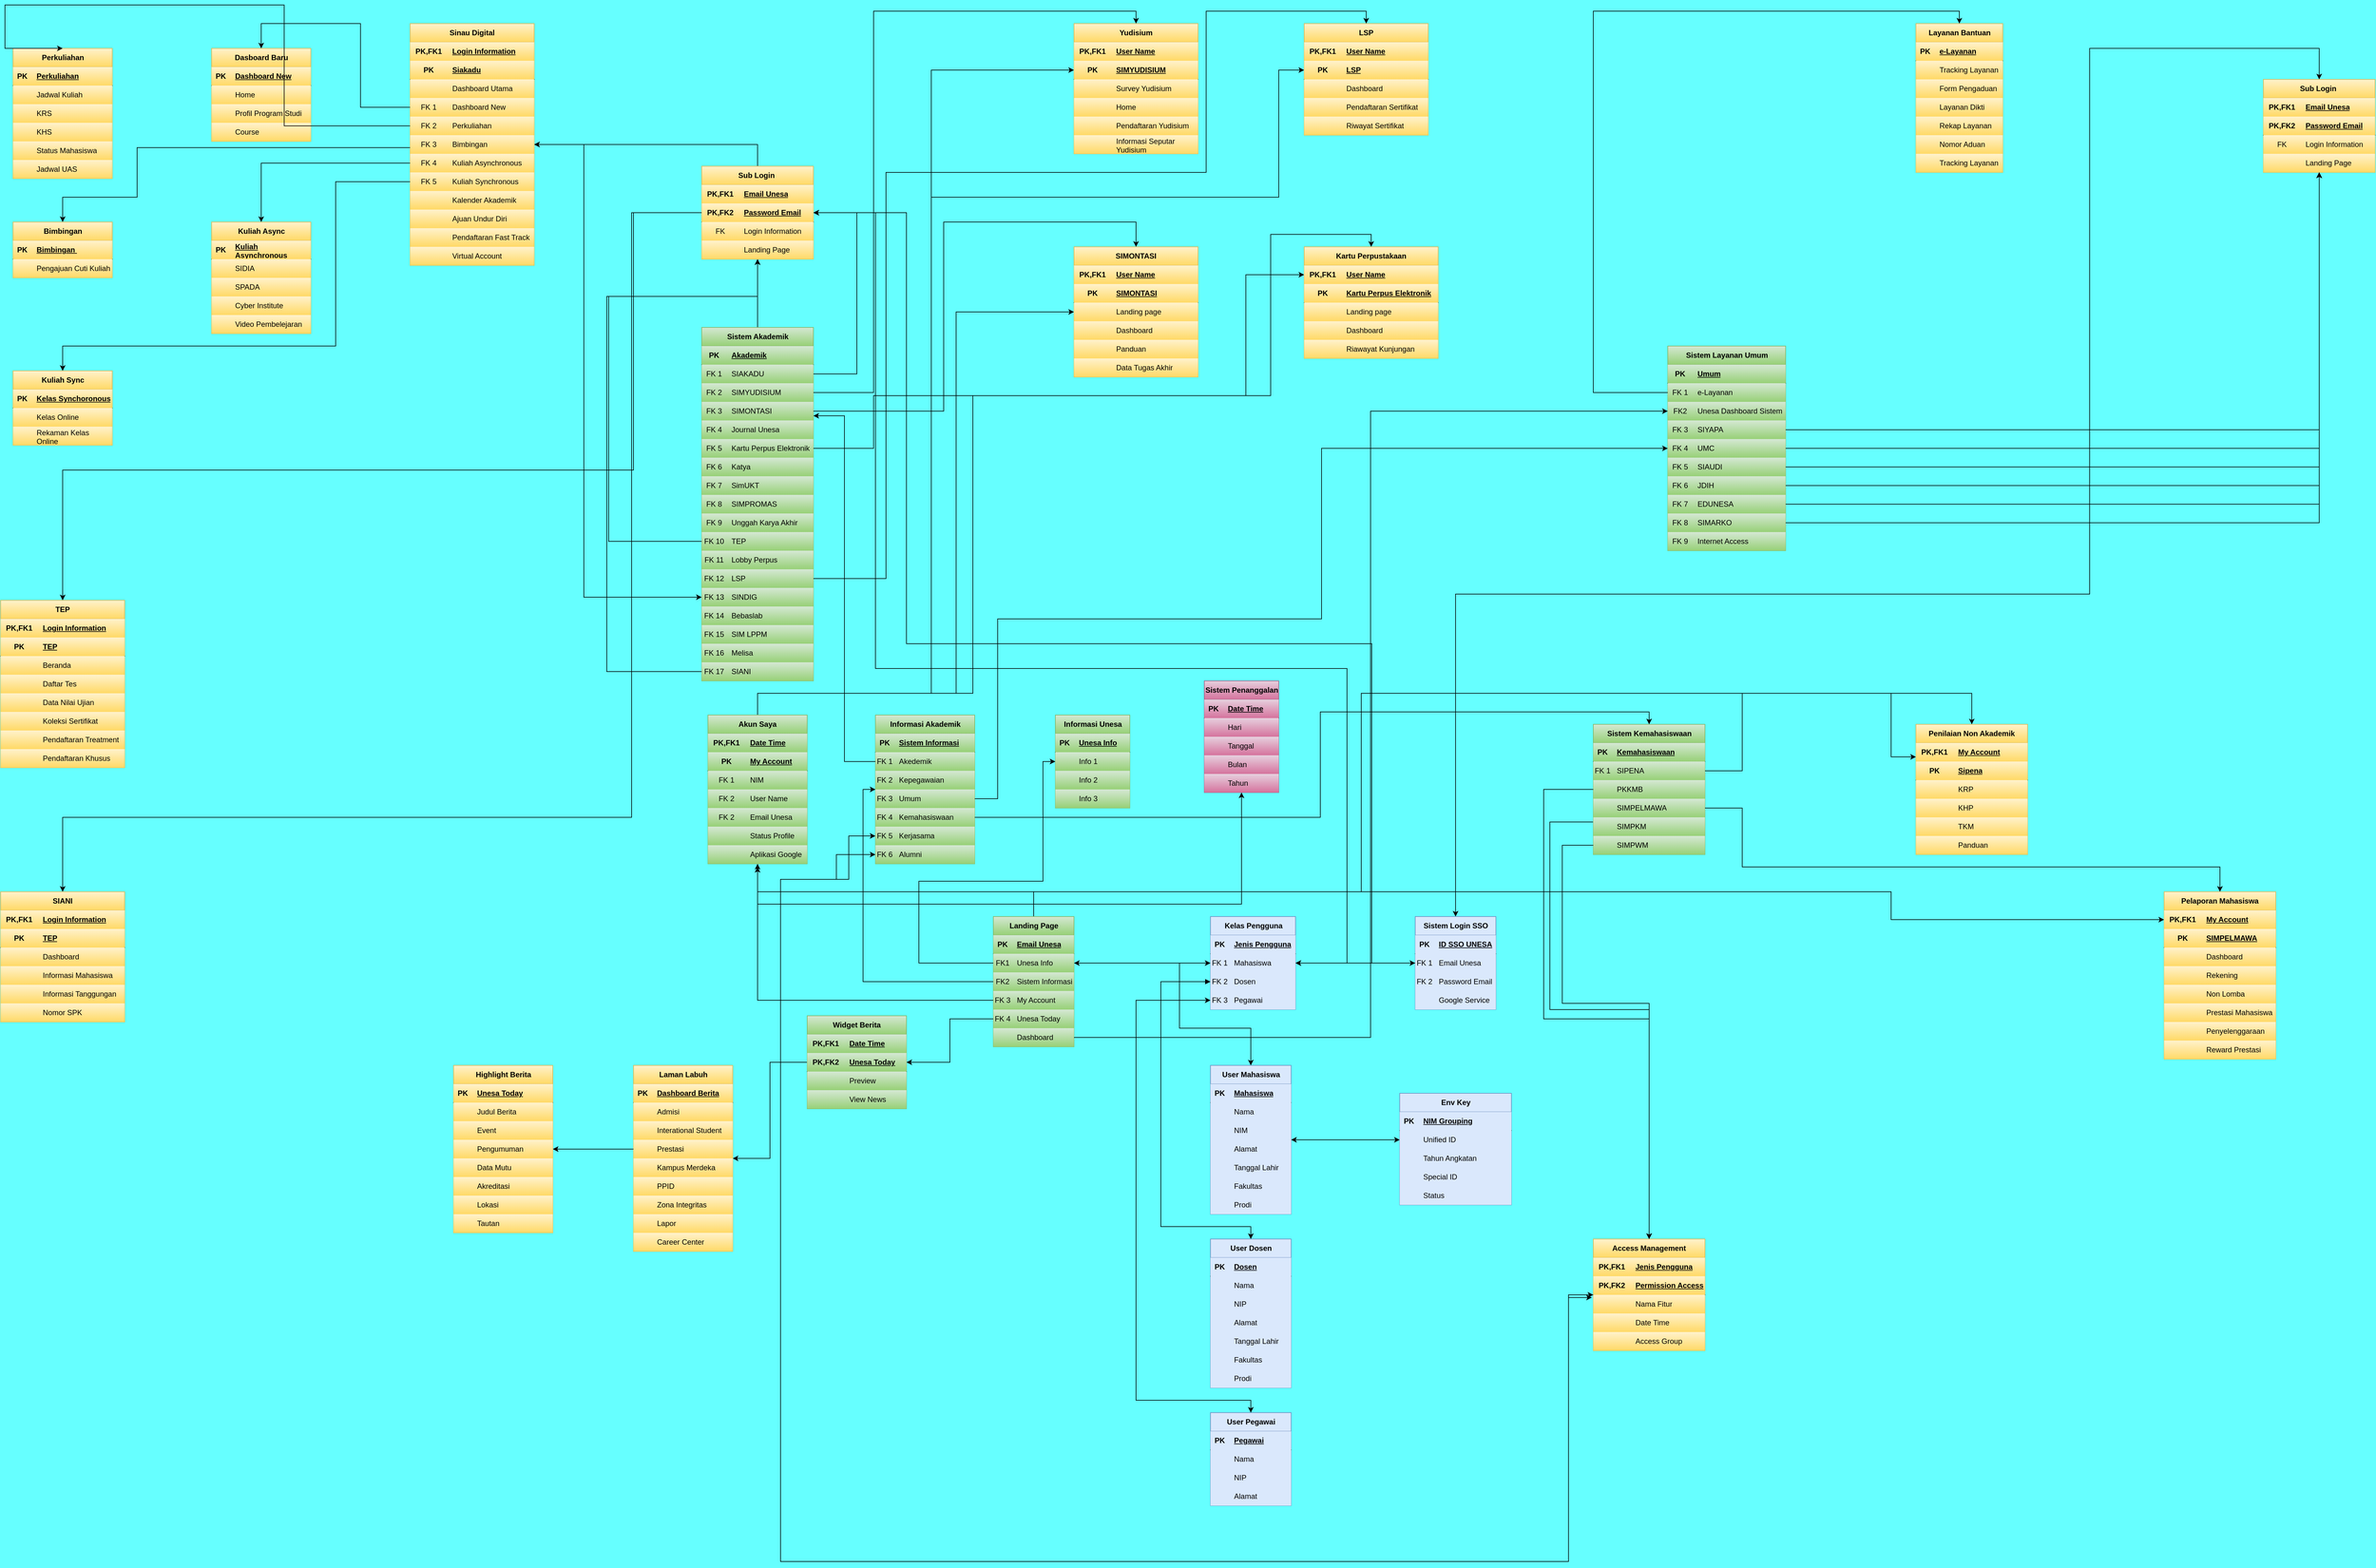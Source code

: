 <mxfile version="24.7.16">
  <diagram id="6cKqZGoH2jk1er3ki26G" name="Page-2">
    <mxGraphModel dx="2620" dy="1543" grid="1" gridSize="10" guides="1" tooltips="1" connect="1" arrows="1" fold="1" page="1" pageScale="1" pageWidth="4681" pageHeight="3300" background="#66FFFF" math="0" shadow="0">
      <root>
        <mxCell id="0" />
        <mxCell id="1" parent="0" />
        <mxCell id="3s4fbInYDFyxCFT_5RsB-1" style="edgeStyle=orthogonalEdgeStyle;rounded=0;orthogonalLoop=1;jettySize=auto;html=1;entryX=0.5;entryY=1;entryDx=0;entryDy=0;" edge="1" parent="1" source="Giw586hk5gtx-S3UCtW9-1" target="K6NmSgdyBUYXyE2Dd2id-1">
          <mxGeometry relative="1" as="geometry">
            <Array as="points">
              <mxPoint x="2142" y="1717" />
              <mxPoint x="2477" y="1717" />
            </Array>
          </mxGeometry>
        </mxCell>
        <mxCell id="Giw586hk5gtx-S3UCtW9-1" value="Landing Page" style="shape=table;startSize=30;container=1;collapsible=1;childLayout=tableLayout;fixedRows=1;rowLines=0;fontStyle=1;align=center;resizeLast=1;html=1;flipV=0;fillColor=#d5e8d4;strokeColor=#82b366;gradientColor=#97d077;" vertex="1" parent="1">
          <mxGeometry x="2077" y="1757" width="130" height="210" as="geometry" />
        </mxCell>
        <mxCell id="Giw586hk5gtx-S3UCtW9-2" value="" style="shape=tableRow;horizontal=0;startSize=0;swimlaneHead=0;swimlaneBody=0;fillColor=#cdeb8b;collapsible=0;dropTarget=0;points=[[0,0.5],[1,0.5]];portConstraint=eastwest;top=0;left=0;right=0;bottom=1;strokeColor=#36393d;" vertex="1" parent="Giw586hk5gtx-S3UCtW9-1">
          <mxGeometry y="30" width="130" height="30" as="geometry" />
        </mxCell>
        <mxCell id="Giw586hk5gtx-S3UCtW9-3" value="PK" style="shape=partialRectangle;connectable=0;fillColor=#d5e8d4;top=0;left=0;bottom=0;right=0;fontStyle=1;overflow=hidden;whiteSpace=wrap;html=1;strokeWidth=4;perimeterSpacing=2;gradientColor=#97d077;strokeColor=#82b366;" vertex="1" parent="Giw586hk5gtx-S3UCtW9-2">
          <mxGeometry width="30.0" height="30" as="geometry">
            <mxRectangle width="30.0" height="30" as="alternateBounds" />
          </mxGeometry>
        </mxCell>
        <mxCell id="Giw586hk5gtx-S3UCtW9-4" value="Email Unesa" style="shape=partialRectangle;connectable=0;fillColor=#d5e8d4;top=0;left=0;bottom=0;right=0;align=left;spacingLeft=6;fontStyle=5;overflow=hidden;whiteSpace=wrap;html=1;strokeWidth=4;perimeterSpacing=2;gradientColor=#97d077;strokeColor=#82b366;" vertex="1" parent="Giw586hk5gtx-S3UCtW9-2">
          <mxGeometry x="30.0" width="100.0" height="30" as="geometry">
            <mxRectangle width="100.0" height="30" as="alternateBounds" />
          </mxGeometry>
        </mxCell>
        <mxCell id="Giw586hk5gtx-S3UCtW9-5" value="" style="shape=tableRow;horizontal=0;startSize=0;swimlaneHead=0;swimlaneBody=0;fillColor=#cdeb8b;collapsible=0;dropTarget=0;points=[[0,0.5],[1,0.5]];portConstraint=eastwest;top=0;left=0;right=0;bottom=0;strokeColor=#36393d;" vertex="1" parent="Giw586hk5gtx-S3UCtW9-1">
          <mxGeometry y="60" width="130" height="30" as="geometry" />
        </mxCell>
        <mxCell id="Giw586hk5gtx-S3UCtW9-6" value="FK1" style="shape=partialRectangle;connectable=0;fillColor=#d5e8d4;top=0;left=0;bottom=0;right=0;editable=1;overflow=hidden;whiteSpace=wrap;html=1;strokeWidth=4;perimeterSpacing=2;gradientColor=#97d077;strokeColor=#82b366;" vertex="1" parent="Giw586hk5gtx-S3UCtW9-5">
          <mxGeometry width="30.0" height="30" as="geometry">
            <mxRectangle width="30.0" height="30" as="alternateBounds" />
          </mxGeometry>
        </mxCell>
        <mxCell id="Giw586hk5gtx-S3UCtW9-7" value="Unesa Info" style="shape=partialRectangle;connectable=0;fillColor=#d5e8d4;top=0;left=0;bottom=0;right=0;align=left;spacingLeft=6;overflow=hidden;whiteSpace=wrap;html=1;strokeWidth=4;perimeterSpacing=2;gradientColor=#97d077;strokeColor=#82b366;" vertex="1" parent="Giw586hk5gtx-S3UCtW9-5">
          <mxGeometry x="30.0" width="100.0" height="30" as="geometry">
            <mxRectangle width="100.0" height="30" as="alternateBounds" />
          </mxGeometry>
        </mxCell>
        <mxCell id="Giw586hk5gtx-S3UCtW9-8" value="" style="shape=tableRow;horizontal=0;startSize=0;swimlaneHead=0;swimlaneBody=0;fillColor=#cdeb8b;collapsible=0;dropTarget=0;points=[[0,0.5],[1,0.5]];portConstraint=eastwest;top=0;left=0;right=0;bottom=0;strokeColor=#36393d;" vertex="1" parent="Giw586hk5gtx-S3UCtW9-1">
          <mxGeometry y="90" width="130" height="30" as="geometry" />
        </mxCell>
        <mxCell id="Giw586hk5gtx-S3UCtW9-9" value="FK2" style="shape=partialRectangle;connectable=0;fillColor=#d5e8d4;top=0;left=0;bottom=0;right=0;editable=1;overflow=hidden;whiteSpace=wrap;html=1;strokeWidth=4;perimeterSpacing=2;gradientColor=#97d077;strokeColor=#82b366;" vertex="1" parent="Giw586hk5gtx-S3UCtW9-8">
          <mxGeometry width="30.0" height="30" as="geometry">
            <mxRectangle width="30.0" height="30" as="alternateBounds" />
          </mxGeometry>
        </mxCell>
        <mxCell id="Giw586hk5gtx-S3UCtW9-10" value="Sistem Informasi" style="shape=partialRectangle;connectable=0;fillColor=#d5e8d4;top=0;left=0;bottom=0;right=0;align=left;spacingLeft=6;overflow=hidden;whiteSpace=wrap;html=1;strokeWidth=4;perimeterSpacing=2;gradientColor=#97d077;strokeColor=#82b366;" vertex="1" parent="Giw586hk5gtx-S3UCtW9-8">
          <mxGeometry x="30.0" width="100.0" height="30" as="geometry">
            <mxRectangle width="100.0" height="30" as="alternateBounds" />
          </mxGeometry>
        </mxCell>
        <mxCell id="Giw586hk5gtx-S3UCtW9-11" value="" style="shape=tableRow;horizontal=0;startSize=0;swimlaneHead=0;swimlaneBody=0;fillColor=#cdeb8b;collapsible=0;dropTarget=0;points=[[0,0.5],[1,0.5]];portConstraint=eastwest;top=0;left=0;right=0;bottom=0;strokeColor=#36393d;" vertex="1" parent="Giw586hk5gtx-S3UCtW9-1">
          <mxGeometry y="120" width="130" height="30" as="geometry" />
        </mxCell>
        <mxCell id="Giw586hk5gtx-S3UCtW9-12" value="FK 3" style="shape=partialRectangle;connectable=0;fillColor=#d5e8d4;top=0;left=0;bottom=0;right=0;editable=1;overflow=hidden;whiteSpace=wrap;html=1;strokeWidth=4;perimeterSpacing=2;gradientColor=#97d077;strokeColor=#82b366;" vertex="1" parent="Giw586hk5gtx-S3UCtW9-11">
          <mxGeometry width="30.0" height="30" as="geometry">
            <mxRectangle width="30.0" height="30" as="alternateBounds" />
          </mxGeometry>
        </mxCell>
        <mxCell id="Giw586hk5gtx-S3UCtW9-13" value="My Account" style="shape=partialRectangle;connectable=0;fillColor=#d5e8d4;top=0;left=0;bottom=0;right=0;align=left;spacingLeft=6;overflow=hidden;whiteSpace=wrap;html=1;strokeWidth=4;perimeterSpacing=2;gradientColor=#97d077;strokeColor=#82b366;" vertex="1" parent="Giw586hk5gtx-S3UCtW9-11">
          <mxGeometry x="30.0" width="100.0" height="30" as="geometry">
            <mxRectangle width="100.0" height="30" as="alternateBounds" />
          </mxGeometry>
        </mxCell>
        <mxCell id="Giw586hk5gtx-S3UCtW9-14" value="" style="shape=tableRow;horizontal=0;startSize=0;swimlaneHead=0;swimlaneBody=0;fillColor=#cdeb8b;collapsible=0;dropTarget=0;points=[[0,0.5],[1,0.5]];portConstraint=eastwest;top=0;left=0;right=0;bottom=0;strokeColor=#36393d;" vertex="1" parent="Giw586hk5gtx-S3UCtW9-1">
          <mxGeometry y="150" width="130" height="30" as="geometry" />
        </mxCell>
        <mxCell id="Giw586hk5gtx-S3UCtW9-15" value="FK 4" style="shape=partialRectangle;connectable=0;fillColor=#d5e8d4;top=0;left=0;bottom=0;right=0;editable=1;overflow=hidden;whiteSpace=wrap;html=1;strokeWidth=4;perimeterSpacing=2;gradientColor=#97d077;strokeColor=#82b366;" vertex="1" parent="Giw586hk5gtx-S3UCtW9-14">
          <mxGeometry width="30.0" height="30" as="geometry">
            <mxRectangle width="30.0" height="30" as="alternateBounds" />
          </mxGeometry>
        </mxCell>
        <mxCell id="Giw586hk5gtx-S3UCtW9-16" value="Unesa Today" style="shape=partialRectangle;connectable=0;fillColor=#d5e8d4;top=0;left=0;bottom=0;right=0;align=left;spacingLeft=6;overflow=hidden;whiteSpace=wrap;html=1;strokeWidth=4;perimeterSpacing=2;gradientColor=#97d077;strokeColor=#82b366;" vertex="1" parent="Giw586hk5gtx-S3UCtW9-14">
          <mxGeometry x="30.0" width="100.0" height="30" as="geometry">
            <mxRectangle width="100.0" height="30" as="alternateBounds" />
          </mxGeometry>
        </mxCell>
        <mxCell id="Giw586hk5gtx-S3UCtW9-17" value="" style="shape=tableRow;horizontal=0;startSize=0;swimlaneHead=0;swimlaneBody=0;fillColor=#cdeb8b;collapsible=0;dropTarget=0;points=[[0,0.5],[1,0.5]];portConstraint=eastwest;top=0;left=0;right=0;bottom=0;strokeColor=#36393d;" vertex="1" parent="Giw586hk5gtx-S3UCtW9-1">
          <mxGeometry y="180" width="130" height="30" as="geometry" />
        </mxCell>
        <mxCell id="Giw586hk5gtx-S3UCtW9-18" value="" style="shape=partialRectangle;connectable=0;fillColor=#d5e8d4;top=0;left=0;bottom=0;right=0;editable=1;overflow=hidden;whiteSpace=wrap;html=1;strokeWidth=4;perimeterSpacing=2;gradientColor=#97d077;strokeColor=#82b366;" vertex="1" parent="Giw586hk5gtx-S3UCtW9-17">
          <mxGeometry width="30.0" height="30" as="geometry">
            <mxRectangle width="30.0" height="30" as="alternateBounds" />
          </mxGeometry>
        </mxCell>
        <mxCell id="Giw586hk5gtx-S3UCtW9-19" value="Dashboard" style="shape=partialRectangle;connectable=0;fillColor=#d5e8d4;top=0;left=0;bottom=0;right=0;align=left;spacingLeft=6;overflow=hidden;whiteSpace=wrap;html=1;strokeWidth=4;perimeterSpacing=2;gradientColor=#97d077;strokeColor=#82b366;" vertex="1" parent="Giw586hk5gtx-S3UCtW9-17">
          <mxGeometry x="30.0" width="100.0" height="30" as="geometry">
            <mxRectangle width="100.0" height="30" as="alternateBounds" />
          </mxGeometry>
        </mxCell>
        <mxCell id="zB2w5JModVXcFLp9tQE6-62" style="edgeStyle=orthogonalEdgeStyle;rounded=0;orthogonalLoop=1;jettySize=auto;html=1;entryX=0.5;entryY=0;entryDx=0;entryDy=0;startArrow=classic;startFill=1;" edge="1" parent="1" source="Giw586hk5gtx-S3UCtW9-33" target="zB2w5JModVXcFLp9tQE6-38">
          <mxGeometry relative="1" as="geometry">
            <Array as="points">
              <mxPoint x="2822" y="1237" />
              <mxPoint x="3844" y="1237" />
              <mxPoint x="3844" y="357" />
              <mxPoint x="4214" y="357" />
            </Array>
          </mxGeometry>
        </mxCell>
        <mxCell id="Giw586hk5gtx-S3UCtW9-33" value="Sistem Login SSO" style="shape=table;startSize=30;container=1;collapsible=1;childLayout=tableLayout;fixedRows=1;rowLines=0;fontStyle=1;align=center;resizeLast=1;html=1;fillColor=#dae8fc;strokeColor=#6c8ebf;fillStyle=solid;" vertex="1" parent="1">
          <mxGeometry x="2757" y="1757" width="130" height="150" as="geometry" />
        </mxCell>
        <mxCell id="Giw586hk5gtx-S3UCtW9-34" value="" style="shape=tableRow;horizontal=0;startSize=0;swimlaneHead=0;swimlaneBody=0;fillColor=none;collapsible=0;dropTarget=0;points=[[0,0.5],[1,0.5]];portConstraint=eastwest;top=0;left=0;right=0;bottom=1;" vertex="1" parent="Giw586hk5gtx-S3UCtW9-33">
          <mxGeometry y="30" width="130" height="30" as="geometry" />
        </mxCell>
        <mxCell id="Giw586hk5gtx-S3UCtW9-35" value="PK" style="shape=partialRectangle;connectable=0;fillColor=#dae8fc;top=0;left=0;bottom=0;right=0;fontStyle=1;overflow=hidden;whiteSpace=wrap;html=1;strokeColor=#6c8ebf;strokeWidth=4;perimeterSpacing=2;" vertex="1" parent="Giw586hk5gtx-S3UCtW9-34">
          <mxGeometry width="30" height="30" as="geometry">
            <mxRectangle width="30" height="30" as="alternateBounds" />
          </mxGeometry>
        </mxCell>
        <mxCell id="Giw586hk5gtx-S3UCtW9-36" value="ID SSO UNESA" style="shape=partialRectangle;connectable=0;fillColor=#dae8fc;top=0;left=0;bottom=0;right=0;align=left;spacingLeft=6;fontStyle=5;overflow=hidden;whiteSpace=wrap;html=1;strokeColor=#6c8ebf;strokeWidth=4;perimeterSpacing=2;" vertex="1" parent="Giw586hk5gtx-S3UCtW9-34">
          <mxGeometry x="30" width="100" height="30" as="geometry">
            <mxRectangle width="100" height="30" as="alternateBounds" />
          </mxGeometry>
        </mxCell>
        <mxCell id="Giw586hk5gtx-S3UCtW9-37" value="" style="shape=tableRow;horizontal=0;startSize=0;swimlaneHead=0;swimlaneBody=0;fillColor=none;collapsible=0;dropTarget=0;points=[[0,0.5],[1,0.5]];portConstraint=eastwest;top=0;left=0;right=0;bottom=0;" vertex="1" parent="Giw586hk5gtx-S3UCtW9-33">
          <mxGeometry y="60" width="130" height="30" as="geometry" />
        </mxCell>
        <mxCell id="Giw586hk5gtx-S3UCtW9-38" value="FK 1" style="shape=partialRectangle;connectable=0;fillColor=#dae8fc;top=0;left=0;bottom=0;right=0;editable=1;overflow=hidden;whiteSpace=wrap;html=1;strokeColor=#6c8ebf;strokeWidth=4;perimeterSpacing=2;" vertex="1" parent="Giw586hk5gtx-S3UCtW9-37">
          <mxGeometry width="30" height="30" as="geometry">
            <mxRectangle width="30" height="30" as="alternateBounds" />
          </mxGeometry>
        </mxCell>
        <mxCell id="Giw586hk5gtx-S3UCtW9-39" value="Email Unesa" style="shape=partialRectangle;connectable=0;fillColor=#dae8fc;top=0;left=0;bottom=0;right=0;align=left;spacingLeft=6;overflow=hidden;whiteSpace=wrap;html=1;strokeColor=#6c8ebf;strokeWidth=4;perimeterSpacing=2;shadow=0;" vertex="1" parent="Giw586hk5gtx-S3UCtW9-37">
          <mxGeometry x="30" width="100" height="30" as="geometry">
            <mxRectangle width="100" height="30" as="alternateBounds" />
          </mxGeometry>
        </mxCell>
        <mxCell id="Giw586hk5gtx-S3UCtW9-40" value="" style="shape=tableRow;horizontal=0;startSize=0;swimlaneHead=0;swimlaneBody=0;fillColor=none;collapsible=0;dropTarget=0;points=[[0,0.5],[1,0.5]];portConstraint=eastwest;top=0;left=0;right=0;bottom=0;" vertex="1" parent="Giw586hk5gtx-S3UCtW9-33">
          <mxGeometry y="90" width="130" height="30" as="geometry" />
        </mxCell>
        <mxCell id="Giw586hk5gtx-S3UCtW9-41" value="FK 2" style="shape=partialRectangle;connectable=0;fillColor=#dae8fc;top=0;left=0;bottom=0;right=0;editable=1;overflow=hidden;whiteSpace=wrap;html=1;strokeColor=#6c8ebf;strokeWidth=4;perimeterSpacing=2;" vertex="1" parent="Giw586hk5gtx-S3UCtW9-40">
          <mxGeometry width="30" height="30" as="geometry">
            <mxRectangle width="30" height="30" as="alternateBounds" />
          </mxGeometry>
        </mxCell>
        <mxCell id="Giw586hk5gtx-S3UCtW9-42" value="Password Email" style="shape=partialRectangle;connectable=0;fillColor=#dae8fc;top=0;left=0;bottom=0;right=0;align=left;spacingLeft=6;overflow=hidden;whiteSpace=wrap;html=1;strokeColor=#6c8ebf;strokeWidth=4;perimeterSpacing=2;" vertex="1" parent="Giw586hk5gtx-S3UCtW9-40">
          <mxGeometry x="30" width="100" height="30" as="geometry">
            <mxRectangle width="100" height="30" as="alternateBounds" />
          </mxGeometry>
        </mxCell>
        <mxCell id="Giw586hk5gtx-S3UCtW9-43" value="" style="shape=tableRow;horizontal=0;startSize=0;swimlaneHead=0;swimlaneBody=0;fillColor=none;collapsible=0;dropTarget=0;points=[[0,0.5],[1,0.5]];portConstraint=eastwest;top=0;left=0;right=0;bottom=0;" vertex="1" parent="Giw586hk5gtx-S3UCtW9-33">
          <mxGeometry y="120" width="130" height="30" as="geometry" />
        </mxCell>
        <mxCell id="Giw586hk5gtx-S3UCtW9-44" value="" style="shape=partialRectangle;connectable=0;fillColor=#dae8fc;top=0;left=0;bottom=0;right=0;editable=1;overflow=hidden;whiteSpace=wrap;html=1;strokeColor=#6c8ebf;strokeWidth=4;perimeterSpacing=2;" vertex="1" parent="Giw586hk5gtx-S3UCtW9-43">
          <mxGeometry width="30" height="30" as="geometry">
            <mxRectangle width="30" height="30" as="alternateBounds" />
          </mxGeometry>
        </mxCell>
        <mxCell id="Giw586hk5gtx-S3UCtW9-45" value="Google Service" style="shape=partialRectangle;connectable=0;fillColor=#dae8fc;top=0;left=0;bottom=0;right=0;align=left;spacingLeft=6;overflow=hidden;whiteSpace=wrap;html=1;strokeColor=#6c8ebf;strokeWidth=4;perimeterSpacing=2;" vertex="1" parent="Giw586hk5gtx-S3UCtW9-43">
          <mxGeometry x="30" width="100" height="30" as="geometry">
            <mxRectangle width="100" height="30" as="alternateBounds" />
          </mxGeometry>
        </mxCell>
        <mxCell id="Ao596fWn11xG3s8pDFvp-42" style="edgeStyle=orthogonalEdgeStyle;rounded=0;orthogonalLoop=1;jettySize=auto;html=1;exitX=0.5;exitY=1;exitDx=0;exitDy=0;" edge="1" parent="1" source="K6NmSgdyBUYXyE2Dd2id-1">
          <mxGeometry relative="1" as="geometry">
            <mxPoint x="2477" y="1637" as="sourcePoint" />
            <mxPoint x="1697" y="1677" as="targetPoint" />
            <Array as="points">
              <mxPoint x="2477" y="1737" />
              <mxPoint x="1697" y="1737" />
            </Array>
          </mxGeometry>
        </mxCell>
        <mxCell id="K6NmSgdyBUYXyE2Dd2id-1" value="Sistem Penanggalan" style="shape=table;startSize=30;container=1;collapsible=1;childLayout=tableLayout;fixedRows=1;rowLines=0;fontStyle=1;align=center;resizeLast=1;html=1;fillColor=#e6d0de;strokeColor=#996185;gradientColor=#d5739d;" vertex="1" parent="1">
          <mxGeometry x="2417" y="1377" width="120" height="180" as="geometry" />
        </mxCell>
        <mxCell id="K6NmSgdyBUYXyE2Dd2id-2" value="" style="shape=tableRow;horizontal=0;startSize=0;swimlaneHead=0;swimlaneBody=0;fillColor=none;collapsible=0;dropTarget=0;points=[[0,0.5],[1,0.5]];portConstraint=eastwest;top=0;left=0;right=0;bottom=1;" vertex="1" parent="K6NmSgdyBUYXyE2Dd2id-1">
          <mxGeometry y="30" width="120" height="30" as="geometry" />
        </mxCell>
        <mxCell id="K6NmSgdyBUYXyE2Dd2id-3" value="PK" style="shape=partialRectangle;connectable=0;fillColor=#e6d0de;top=0;left=0;bottom=0;right=0;fontStyle=1;overflow=hidden;whiteSpace=wrap;html=1;strokeColor=#996185;gradientColor=#d5739d;" vertex="1" parent="K6NmSgdyBUYXyE2Dd2id-2">
          <mxGeometry width="30" height="30" as="geometry">
            <mxRectangle width="30" height="30" as="alternateBounds" />
          </mxGeometry>
        </mxCell>
        <mxCell id="K6NmSgdyBUYXyE2Dd2id-4" value="Date Time" style="shape=partialRectangle;connectable=0;fillColor=#e6d0de;top=0;left=0;bottom=0;right=0;align=left;spacingLeft=6;fontStyle=5;overflow=hidden;whiteSpace=wrap;html=1;strokeColor=#996185;gradientColor=#d5739d;" vertex="1" parent="K6NmSgdyBUYXyE2Dd2id-2">
          <mxGeometry x="30" width="90" height="30" as="geometry">
            <mxRectangle width="90" height="30" as="alternateBounds" />
          </mxGeometry>
        </mxCell>
        <mxCell id="K6NmSgdyBUYXyE2Dd2id-5" value="" style="shape=tableRow;horizontal=0;startSize=0;swimlaneHead=0;swimlaneBody=0;fillColor=none;collapsible=0;dropTarget=0;points=[[0,0.5],[1,0.5]];portConstraint=eastwest;top=0;left=0;right=0;bottom=0;" vertex="1" parent="K6NmSgdyBUYXyE2Dd2id-1">
          <mxGeometry y="60" width="120" height="30" as="geometry" />
        </mxCell>
        <mxCell id="K6NmSgdyBUYXyE2Dd2id-6" value="" style="shape=partialRectangle;connectable=0;fillColor=#e6d0de;top=0;left=0;bottom=0;right=0;editable=1;overflow=hidden;whiteSpace=wrap;html=1;strokeColor=#996185;gradientColor=#d5739d;" vertex="1" parent="K6NmSgdyBUYXyE2Dd2id-5">
          <mxGeometry width="30" height="30" as="geometry">
            <mxRectangle width="30" height="30" as="alternateBounds" />
          </mxGeometry>
        </mxCell>
        <mxCell id="K6NmSgdyBUYXyE2Dd2id-7" value="Hari" style="shape=partialRectangle;connectable=0;fillColor=#e6d0de;top=0;left=0;bottom=0;right=0;align=left;spacingLeft=6;overflow=hidden;whiteSpace=wrap;html=1;strokeColor=#996185;gradientColor=#d5739d;" vertex="1" parent="K6NmSgdyBUYXyE2Dd2id-5">
          <mxGeometry x="30" width="90" height="30" as="geometry">
            <mxRectangle width="90" height="30" as="alternateBounds" />
          </mxGeometry>
        </mxCell>
        <mxCell id="K6NmSgdyBUYXyE2Dd2id-8" value="" style="shape=tableRow;horizontal=0;startSize=0;swimlaneHead=0;swimlaneBody=0;fillColor=none;collapsible=0;dropTarget=0;points=[[0,0.5],[1,0.5]];portConstraint=eastwest;top=0;left=0;right=0;bottom=0;" vertex="1" parent="K6NmSgdyBUYXyE2Dd2id-1">
          <mxGeometry y="90" width="120" height="30" as="geometry" />
        </mxCell>
        <mxCell id="K6NmSgdyBUYXyE2Dd2id-9" value="" style="shape=partialRectangle;connectable=0;fillColor=#e6d0de;top=0;left=0;bottom=0;right=0;editable=1;overflow=hidden;whiteSpace=wrap;html=1;strokeColor=#996185;gradientColor=#d5739d;" vertex="1" parent="K6NmSgdyBUYXyE2Dd2id-8">
          <mxGeometry width="30" height="30" as="geometry">
            <mxRectangle width="30" height="30" as="alternateBounds" />
          </mxGeometry>
        </mxCell>
        <mxCell id="K6NmSgdyBUYXyE2Dd2id-10" value="Tanggal" style="shape=partialRectangle;connectable=0;fillColor=#e6d0de;top=0;left=0;bottom=0;right=0;align=left;spacingLeft=6;overflow=hidden;whiteSpace=wrap;html=1;strokeColor=#996185;gradientColor=#d5739d;" vertex="1" parent="K6NmSgdyBUYXyE2Dd2id-8">
          <mxGeometry x="30" width="90" height="30" as="geometry">
            <mxRectangle width="90" height="30" as="alternateBounds" />
          </mxGeometry>
        </mxCell>
        <mxCell id="K6NmSgdyBUYXyE2Dd2id-11" value="" style="shape=tableRow;horizontal=0;startSize=0;swimlaneHead=0;swimlaneBody=0;fillColor=none;collapsible=0;dropTarget=0;points=[[0,0.5],[1,0.5]];portConstraint=eastwest;top=0;left=0;right=0;bottom=0;" vertex="1" parent="K6NmSgdyBUYXyE2Dd2id-1">
          <mxGeometry y="120" width="120" height="30" as="geometry" />
        </mxCell>
        <mxCell id="K6NmSgdyBUYXyE2Dd2id-12" value="" style="shape=partialRectangle;connectable=0;fillColor=#e6d0de;top=0;left=0;bottom=0;right=0;editable=1;overflow=hidden;whiteSpace=wrap;html=1;strokeColor=#996185;gradientColor=#d5739d;" vertex="1" parent="K6NmSgdyBUYXyE2Dd2id-11">
          <mxGeometry width="30" height="30" as="geometry">
            <mxRectangle width="30" height="30" as="alternateBounds" />
          </mxGeometry>
        </mxCell>
        <mxCell id="K6NmSgdyBUYXyE2Dd2id-13" value="Bulan" style="shape=partialRectangle;connectable=0;fillColor=#e6d0de;top=0;left=0;bottom=0;right=0;align=left;spacingLeft=6;overflow=hidden;whiteSpace=wrap;html=1;strokeColor=#996185;gradientColor=#d5739d;" vertex="1" parent="K6NmSgdyBUYXyE2Dd2id-11">
          <mxGeometry x="30" width="90" height="30" as="geometry">
            <mxRectangle width="90" height="30" as="alternateBounds" />
          </mxGeometry>
        </mxCell>
        <mxCell id="K6NmSgdyBUYXyE2Dd2id-14" value="" style="shape=tableRow;horizontal=0;startSize=0;swimlaneHead=0;swimlaneBody=0;fillColor=none;collapsible=0;dropTarget=0;points=[[0,0.5],[1,0.5]];portConstraint=eastwest;top=0;left=0;right=0;bottom=0;" vertex="1" parent="K6NmSgdyBUYXyE2Dd2id-1">
          <mxGeometry y="150" width="120" height="30" as="geometry" />
        </mxCell>
        <mxCell id="K6NmSgdyBUYXyE2Dd2id-15" value="" style="shape=partialRectangle;connectable=0;fillColor=#e6d0de;top=0;left=0;bottom=0;right=0;editable=1;overflow=hidden;whiteSpace=wrap;html=1;strokeColor=#996185;gradientColor=#d5739d;" vertex="1" parent="K6NmSgdyBUYXyE2Dd2id-14">
          <mxGeometry width="30" height="30" as="geometry">
            <mxRectangle width="30" height="30" as="alternateBounds" />
          </mxGeometry>
        </mxCell>
        <mxCell id="K6NmSgdyBUYXyE2Dd2id-16" value="Tahun" style="shape=partialRectangle;connectable=0;fillColor=#e6d0de;top=0;left=0;bottom=0;right=0;align=left;spacingLeft=6;overflow=hidden;whiteSpace=wrap;html=1;strokeColor=#996185;gradientColor=#d5739d;" vertex="1" parent="K6NmSgdyBUYXyE2Dd2id-14">
          <mxGeometry x="30" width="90" height="30" as="geometry">
            <mxRectangle width="90" height="30" as="alternateBounds" />
          </mxGeometry>
        </mxCell>
        <mxCell id="riwnbJb65iJ25UIUXGFa-1" value="Informasi Unesa" style="shape=table;startSize=30;container=1;collapsible=1;childLayout=tableLayout;fixedRows=1;rowLines=0;fontStyle=1;align=center;resizeLast=1;html=1;fillColor=#d5e8d4;strokeColor=#82b366;gradientColor=#97d077;" vertex="1" parent="1">
          <mxGeometry x="2177" y="1432" width="120" height="150" as="geometry" />
        </mxCell>
        <mxCell id="riwnbJb65iJ25UIUXGFa-2" value="" style="shape=tableRow;horizontal=0;startSize=0;swimlaneHead=0;swimlaneBody=0;fillColor=none;collapsible=0;dropTarget=0;points=[[0,0.5],[1,0.5]];portConstraint=eastwest;top=0;left=0;right=0;bottom=1;" vertex="1" parent="riwnbJb65iJ25UIUXGFa-1">
          <mxGeometry y="30" width="120" height="30" as="geometry" />
        </mxCell>
        <mxCell id="riwnbJb65iJ25UIUXGFa-3" value="PK" style="shape=partialRectangle;connectable=0;fillColor=#d5e8d4;top=0;left=0;bottom=0;right=0;fontStyle=1;overflow=hidden;whiteSpace=wrap;html=1;strokeColor=#82b366;gradientColor=#97d077;" vertex="1" parent="riwnbJb65iJ25UIUXGFa-2">
          <mxGeometry width="30" height="30" as="geometry">
            <mxRectangle width="30" height="30" as="alternateBounds" />
          </mxGeometry>
        </mxCell>
        <mxCell id="riwnbJb65iJ25UIUXGFa-4" value="Unesa Info" style="shape=partialRectangle;connectable=0;fillColor=#d5e8d4;top=0;left=0;bottom=0;right=0;align=left;spacingLeft=6;fontStyle=5;overflow=hidden;whiteSpace=wrap;html=1;strokeColor=#82b366;gradientColor=#97d077;" vertex="1" parent="riwnbJb65iJ25UIUXGFa-2">
          <mxGeometry x="30" width="90" height="30" as="geometry">
            <mxRectangle width="90" height="30" as="alternateBounds" />
          </mxGeometry>
        </mxCell>
        <mxCell id="riwnbJb65iJ25UIUXGFa-5" value="" style="shape=tableRow;horizontal=0;startSize=0;swimlaneHead=0;swimlaneBody=0;fillColor=none;collapsible=0;dropTarget=0;points=[[0,0.5],[1,0.5]];portConstraint=eastwest;top=0;left=0;right=0;bottom=0;" vertex="1" parent="riwnbJb65iJ25UIUXGFa-1">
          <mxGeometry y="60" width="120" height="30" as="geometry" />
        </mxCell>
        <mxCell id="riwnbJb65iJ25UIUXGFa-6" value="" style="shape=partialRectangle;connectable=0;fillColor=#d5e8d4;top=0;left=0;bottom=0;right=0;editable=1;overflow=hidden;whiteSpace=wrap;html=1;strokeColor=#82b366;gradientColor=#97d077;" vertex="1" parent="riwnbJb65iJ25UIUXGFa-5">
          <mxGeometry width="30" height="30" as="geometry">
            <mxRectangle width="30" height="30" as="alternateBounds" />
          </mxGeometry>
        </mxCell>
        <mxCell id="riwnbJb65iJ25UIUXGFa-7" value="Info 1" style="shape=partialRectangle;connectable=0;fillColor=#d5e8d4;top=0;left=0;bottom=0;right=0;align=left;spacingLeft=6;overflow=hidden;whiteSpace=wrap;html=1;strokeColor=#82b366;gradientColor=#97d077;" vertex="1" parent="riwnbJb65iJ25UIUXGFa-5">
          <mxGeometry x="30" width="90" height="30" as="geometry">
            <mxRectangle width="90" height="30" as="alternateBounds" />
          </mxGeometry>
        </mxCell>
        <mxCell id="riwnbJb65iJ25UIUXGFa-8" value="" style="shape=tableRow;horizontal=0;startSize=0;swimlaneHead=0;swimlaneBody=0;fillColor=none;collapsible=0;dropTarget=0;points=[[0,0.5],[1,0.5]];portConstraint=eastwest;top=0;left=0;right=0;bottom=0;" vertex="1" parent="riwnbJb65iJ25UIUXGFa-1">
          <mxGeometry y="90" width="120" height="30" as="geometry" />
        </mxCell>
        <mxCell id="riwnbJb65iJ25UIUXGFa-9" value="" style="shape=partialRectangle;connectable=0;fillColor=#d5e8d4;top=0;left=0;bottom=0;right=0;editable=1;overflow=hidden;whiteSpace=wrap;html=1;strokeColor=#82b366;gradientColor=#97d077;" vertex="1" parent="riwnbJb65iJ25UIUXGFa-8">
          <mxGeometry width="30" height="30" as="geometry">
            <mxRectangle width="30" height="30" as="alternateBounds" />
          </mxGeometry>
        </mxCell>
        <mxCell id="riwnbJb65iJ25UIUXGFa-10" value="Info 2" style="shape=partialRectangle;connectable=0;fillColor=#d5e8d4;top=0;left=0;bottom=0;right=0;align=left;spacingLeft=6;overflow=hidden;whiteSpace=wrap;html=1;strokeColor=#82b366;gradientColor=#97d077;" vertex="1" parent="riwnbJb65iJ25UIUXGFa-8">
          <mxGeometry x="30" width="90" height="30" as="geometry">
            <mxRectangle width="90" height="30" as="alternateBounds" />
          </mxGeometry>
        </mxCell>
        <mxCell id="riwnbJb65iJ25UIUXGFa-11" value="" style="shape=tableRow;horizontal=0;startSize=0;swimlaneHead=0;swimlaneBody=0;fillColor=none;collapsible=0;dropTarget=0;points=[[0,0.5],[1,0.5]];portConstraint=eastwest;top=0;left=0;right=0;bottom=0;" vertex="1" parent="riwnbJb65iJ25UIUXGFa-1">
          <mxGeometry y="120" width="120" height="30" as="geometry" />
        </mxCell>
        <mxCell id="riwnbJb65iJ25UIUXGFa-12" value="" style="shape=partialRectangle;connectable=0;fillColor=#d5e8d4;top=0;left=0;bottom=0;right=0;editable=1;overflow=hidden;whiteSpace=wrap;html=1;strokeColor=#82b366;gradientColor=#97d077;" vertex="1" parent="riwnbJb65iJ25UIUXGFa-11">
          <mxGeometry width="30" height="30" as="geometry">
            <mxRectangle width="30" height="30" as="alternateBounds" />
          </mxGeometry>
        </mxCell>
        <mxCell id="riwnbJb65iJ25UIUXGFa-13" value="Info 3" style="shape=partialRectangle;connectable=0;fillColor=#d5e8d4;top=0;left=0;bottom=0;right=0;align=left;spacingLeft=6;overflow=hidden;whiteSpace=wrap;html=1;strokeColor=#82b366;gradientColor=#97d077;" vertex="1" parent="riwnbJb65iJ25UIUXGFa-11">
          <mxGeometry x="30" width="90" height="30" as="geometry">
            <mxRectangle width="90" height="30" as="alternateBounds" />
          </mxGeometry>
        </mxCell>
        <mxCell id="riwnbJb65iJ25UIUXGFa-15" style="edgeStyle=orthogonalEdgeStyle;rounded=0;orthogonalLoop=1;jettySize=auto;html=1;entryX=0;entryY=0.5;entryDx=0;entryDy=0;" edge="1" parent="1" source="Giw586hk5gtx-S3UCtW9-5" target="riwnbJb65iJ25UIUXGFa-1">
          <mxGeometry relative="1" as="geometry">
            <Array as="points">
              <mxPoint x="1957" y="1832" />
              <mxPoint x="1957" y="1700" />
              <mxPoint x="2157" y="1700" />
              <mxPoint x="2157" y="1507" />
            </Array>
          </mxGeometry>
        </mxCell>
        <mxCell id="gN2QimV77Kgbjs7ctZSb-1" value="Informasi Akademik" style="shape=table;startSize=30;container=1;collapsible=1;childLayout=tableLayout;fixedRows=1;rowLines=0;fontStyle=1;align=center;resizeLast=1;html=1;fillColor=#d5e8d4;strokeColor=#82b366;gradientColor=#97d077;" vertex="1" parent="1">
          <mxGeometry x="1887" y="1432" width="160" height="240" as="geometry" />
        </mxCell>
        <mxCell id="gN2QimV77Kgbjs7ctZSb-2" value="" style="shape=tableRow;horizontal=0;startSize=0;swimlaneHead=0;swimlaneBody=0;fillColor=none;collapsible=0;dropTarget=0;points=[[0,0.5],[1,0.5]];portConstraint=eastwest;top=0;left=0;right=0;bottom=1;" vertex="1" parent="gN2QimV77Kgbjs7ctZSb-1">
          <mxGeometry y="30" width="160" height="30" as="geometry" />
        </mxCell>
        <mxCell id="gN2QimV77Kgbjs7ctZSb-3" value="PK" style="shape=partialRectangle;connectable=0;fillColor=#d5e8d4;top=0;left=0;bottom=0;right=0;fontStyle=1;overflow=hidden;whiteSpace=wrap;html=1;strokeColor=#82b366;gradientColor=#97d077;" vertex="1" parent="gN2QimV77Kgbjs7ctZSb-2">
          <mxGeometry width="30" height="30" as="geometry">
            <mxRectangle width="30" height="30" as="alternateBounds" />
          </mxGeometry>
        </mxCell>
        <mxCell id="gN2QimV77Kgbjs7ctZSb-4" value="Sistem Informasi" style="shape=partialRectangle;connectable=0;fillColor=#d5e8d4;top=0;left=0;bottom=0;right=0;align=left;spacingLeft=6;fontStyle=5;overflow=hidden;whiteSpace=wrap;html=1;strokeColor=#82b366;gradientColor=#97d077;" vertex="1" parent="gN2QimV77Kgbjs7ctZSb-2">
          <mxGeometry x="30" width="130" height="30" as="geometry">
            <mxRectangle width="130" height="30" as="alternateBounds" />
          </mxGeometry>
        </mxCell>
        <mxCell id="gN2QimV77Kgbjs7ctZSb-5" value="" style="shape=tableRow;horizontal=0;startSize=0;swimlaneHead=0;swimlaneBody=0;fillColor=none;collapsible=0;dropTarget=0;points=[[0,0.5],[1,0.5]];portConstraint=eastwest;top=0;left=0;right=0;bottom=0;" vertex="1" parent="gN2QimV77Kgbjs7ctZSb-1">
          <mxGeometry y="60" width="160" height="30" as="geometry" />
        </mxCell>
        <mxCell id="gN2QimV77Kgbjs7ctZSb-6" value="FK 1" style="shape=partialRectangle;connectable=0;fillColor=#d5e8d4;top=0;left=0;bottom=0;right=0;editable=1;overflow=hidden;whiteSpace=wrap;html=1;strokeColor=#82b366;gradientColor=#97d077;" vertex="1" parent="gN2QimV77Kgbjs7ctZSb-5">
          <mxGeometry width="30" height="30" as="geometry">
            <mxRectangle width="30" height="30" as="alternateBounds" />
          </mxGeometry>
        </mxCell>
        <mxCell id="gN2QimV77Kgbjs7ctZSb-7" value="Akedemik" style="shape=partialRectangle;connectable=0;fillColor=#d5e8d4;top=0;left=0;bottom=0;right=0;align=left;spacingLeft=6;overflow=hidden;whiteSpace=wrap;html=1;strokeColor=#82b366;gradientColor=#97d077;" vertex="1" parent="gN2QimV77Kgbjs7ctZSb-5">
          <mxGeometry x="30" width="130" height="30" as="geometry">
            <mxRectangle width="130" height="30" as="alternateBounds" />
          </mxGeometry>
        </mxCell>
        <mxCell id="gN2QimV77Kgbjs7ctZSb-8" value="" style="shape=tableRow;horizontal=0;startSize=0;swimlaneHead=0;swimlaneBody=0;fillColor=none;collapsible=0;dropTarget=0;points=[[0,0.5],[1,0.5]];portConstraint=eastwest;top=0;left=0;right=0;bottom=0;" vertex="1" parent="gN2QimV77Kgbjs7ctZSb-1">
          <mxGeometry y="90" width="160" height="30" as="geometry" />
        </mxCell>
        <mxCell id="gN2QimV77Kgbjs7ctZSb-9" value="FK 2" style="shape=partialRectangle;connectable=0;fillColor=#d5e8d4;top=0;left=0;bottom=0;right=0;editable=1;overflow=hidden;whiteSpace=wrap;html=1;strokeColor=#82b366;gradientColor=#97d077;" vertex="1" parent="gN2QimV77Kgbjs7ctZSb-8">
          <mxGeometry width="30" height="30" as="geometry">
            <mxRectangle width="30" height="30" as="alternateBounds" />
          </mxGeometry>
        </mxCell>
        <mxCell id="gN2QimV77Kgbjs7ctZSb-10" value="Kepegawaian" style="shape=partialRectangle;connectable=0;fillColor=#d5e8d4;top=0;left=0;bottom=0;right=0;align=left;spacingLeft=6;overflow=hidden;whiteSpace=wrap;html=1;strokeColor=#82b366;gradientColor=#97d077;" vertex="1" parent="gN2QimV77Kgbjs7ctZSb-8">
          <mxGeometry x="30" width="130" height="30" as="geometry">
            <mxRectangle width="130" height="30" as="alternateBounds" />
          </mxGeometry>
        </mxCell>
        <mxCell id="gN2QimV77Kgbjs7ctZSb-11" value="" style="shape=tableRow;horizontal=0;startSize=0;swimlaneHead=0;swimlaneBody=0;fillColor=none;collapsible=0;dropTarget=0;points=[[0,0.5],[1,0.5]];portConstraint=eastwest;top=0;left=0;right=0;bottom=0;" vertex="1" parent="gN2QimV77Kgbjs7ctZSb-1">
          <mxGeometry y="120" width="160" height="30" as="geometry" />
        </mxCell>
        <mxCell id="gN2QimV77Kgbjs7ctZSb-12" value="FK 3" style="shape=partialRectangle;connectable=0;fillColor=#d5e8d4;top=0;left=0;bottom=0;right=0;editable=1;overflow=hidden;whiteSpace=wrap;html=1;strokeColor=#82b366;gradientColor=#97d077;" vertex="1" parent="gN2QimV77Kgbjs7ctZSb-11">
          <mxGeometry width="30" height="30" as="geometry">
            <mxRectangle width="30" height="30" as="alternateBounds" />
          </mxGeometry>
        </mxCell>
        <mxCell id="gN2QimV77Kgbjs7ctZSb-13" value="Umum" style="shape=partialRectangle;connectable=0;fillColor=#d5e8d4;top=0;left=0;bottom=0;right=0;align=left;spacingLeft=6;overflow=hidden;whiteSpace=wrap;html=1;strokeColor=#82b366;gradientColor=#97d077;" vertex="1" parent="gN2QimV77Kgbjs7ctZSb-11">
          <mxGeometry x="30" width="130" height="30" as="geometry">
            <mxRectangle width="130" height="30" as="alternateBounds" />
          </mxGeometry>
        </mxCell>
        <mxCell id="gN2QimV77Kgbjs7ctZSb-14" value="" style="shape=tableRow;horizontal=0;startSize=0;swimlaneHead=0;swimlaneBody=0;fillColor=none;collapsible=0;dropTarget=0;points=[[0,0.5],[1,0.5]];portConstraint=eastwest;top=0;left=0;right=0;bottom=0;" vertex="1" parent="gN2QimV77Kgbjs7ctZSb-1">
          <mxGeometry y="150" width="160" height="30" as="geometry" />
        </mxCell>
        <mxCell id="gN2QimV77Kgbjs7ctZSb-15" value="FK 4" style="shape=partialRectangle;connectable=0;fillColor=#d5e8d4;top=0;left=0;bottom=0;right=0;editable=1;overflow=hidden;whiteSpace=wrap;html=1;strokeColor=#82b366;gradientColor=#97d077;" vertex="1" parent="gN2QimV77Kgbjs7ctZSb-14">
          <mxGeometry width="30" height="30" as="geometry">
            <mxRectangle width="30" height="30" as="alternateBounds" />
          </mxGeometry>
        </mxCell>
        <mxCell id="gN2QimV77Kgbjs7ctZSb-16" value="Kemahasiswaan" style="shape=partialRectangle;connectable=0;fillColor=#d5e8d4;top=0;left=0;bottom=0;right=0;align=left;spacingLeft=6;overflow=hidden;whiteSpace=wrap;html=1;strokeColor=#82b366;gradientColor=#97d077;" vertex="1" parent="gN2QimV77Kgbjs7ctZSb-14">
          <mxGeometry x="30" width="130" height="30" as="geometry">
            <mxRectangle width="130" height="30" as="alternateBounds" />
          </mxGeometry>
        </mxCell>
        <mxCell id="gN2QimV77Kgbjs7ctZSb-17" value="" style="shape=tableRow;horizontal=0;startSize=0;swimlaneHead=0;swimlaneBody=0;fillColor=none;collapsible=0;dropTarget=0;points=[[0,0.5],[1,0.5]];portConstraint=eastwest;top=0;left=0;right=0;bottom=0;" vertex="1" parent="gN2QimV77Kgbjs7ctZSb-1">
          <mxGeometry y="180" width="160" height="30" as="geometry" />
        </mxCell>
        <mxCell id="gN2QimV77Kgbjs7ctZSb-18" value="FK 5" style="shape=partialRectangle;connectable=0;fillColor=#d5e8d4;top=0;left=0;bottom=0;right=0;editable=1;overflow=hidden;whiteSpace=wrap;html=1;strokeColor=#82b366;gradientColor=#97d077;" vertex="1" parent="gN2QimV77Kgbjs7ctZSb-17">
          <mxGeometry width="30" height="30" as="geometry">
            <mxRectangle width="30" height="30" as="alternateBounds" />
          </mxGeometry>
        </mxCell>
        <mxCell id="gN2QimV77Kgbjs7ctZSb-19" value="Kerjasama" style="shape=partialRectangle;connectable=0;fillColor=#d5e8d4;top=0;left=0;bottom=0;right=0;align=left;spacingLeft=6;overflow=hidden;whiteSpace=wrap;html=1;strokeColor=#82b366;gradientColor=#97d077;" vertex="1" parent="gN2QimV77Kgbjs7ctZSb-17">
          <mxGeometry x="30" width="130" height="30" as="geometry">
            <mxRectangle width="130" height="30" as="alternateBounds" />
          </mxGeometry>
        </mxCell>
        <mxCell id="gN2QimV77Kgbjs7ctZSb-20" value="" style="shape=tableRow;horizontal=0;startSize=0;swimlaneHead=0;swimlaneBody=0;fillColor=none;collapsible=0;dropTarget=0;points=[[0,0.5],[1,0.5]];portConstraint=eastwest;top=0;left=0;right=0;bottom=0;" vertex="1" parent="gN2QimV77Kgbjs7ctZSb-1">
          <mxGeometry y="210" width="160" height="30" as="geometry" />
        </mxCell>
        <mxCell id="gN2QimV77Kgbjs7ctZSb-21" value="FK 6" style="shape=partialRectangle;connectable=0;fillColor=#d5e8d4;top=0;left=0;bottom=0;right=0;editable=1;overflow=hidden;whiteSpace=wrap;html=1;strokeColor=#82b366;gradientColor=#97d077;" vertex="1" parent="gN2QimV77Kgbjs7ctZSb-20">
          <mxGeometry width="30" height="30" as="geometry">
            <mxRectangle width="30" height="30" as="alternateBounds" />
          </mxGeometry>
        </mxCell>
        <mxCell id="gN2QimV77Kgbjs7ctZSb-22" value="Alumni" style="shape=partialRectangle;connectable=0;fillColor=#d5e8d4;top=0;left=0;bottom=0;right=0;align=left;spacingLeft=6;overflow=hidden;whiteSpace=wrap;html=1;strokeColor=#82b366;gradientColor=#97d077;" vertex="1" parent="gN2QimV77Kgbjs7ctZSb-20">
          <mxGeometry x="30" width="130" height="30" as="geometry">
            <mxRectangle width="130" height="30" as="alternateBounds" />
          </mxGeometry>
        </mxCell>
        <mxCell id="gN2QimV77Kgbjs7ctZSb-24" style="edgeStyle=orthogonalEdgeStyle;rounded=0;orthogonalLoop=1;jettySize=auto;html=1;entryX=0;entryY=0.5;entryDx=0;entryDy=0;" edge="1" parent="1" source="Giw586hk5gtx-S3UCtW9-8" target="gN2QimV77Kgbjs7ctZSb-1">
          <mxGeometry relative="1" as="geometry" />
        </mxCell>
        <mxCell id="fWAUHWP4CJDFsttNOYQU-20" style="edgeStyle=orthogonalEdgeStyle;rounded=0;orthogonalLoop=1;jettySize=auto;html=1;entryX=0;entryY=0.5;entryDx=0;entryDy=0;" edge="1" parent="1" source="Ao596fWn11xG3s8pDFvp-20" target="fWAUHWP4CJDFsttNOYQU-5">
          <mxGeometry relative="1" as="geometry">
            <Array as="points">
              <mxPoint x="1697" y="1397" />
              <mxPoint x="1977" y="1397" />
              <mxPoint x="1977" y="392" />
            </Array>
          </mxGeometry>
        </mxCell>
        <mxCell id="zIfYs7IPcn3LYSIGntiF-21" style="edgeStyle=orthogonalEdgeStyle;rounded=0;orthogonalLoop=1;jettySize=auto;html=1;entryX=0;entryY=0.5;entryDx=0;entryDy=0;" edge="1" parent="1" source="Ao596fWn11xG3s8pDFvp-20" target="zIfYs7IPcn3LYSIGntiF-1">
          <mxGeometry relative="1" as="geometry">
            <Array as="points">
              <mxPoint x="1697" y="1397" />
              <mxPoint x="2017" y="1397" />
              <mxPoint x="2017" y="782" />
            </Array>
          </mxGeometry>
        </mxCell>
        <mxCell id="K8sWm2bM6TOxQBe5YeDI-17" style="edgeStyle=orthogonalEdgeStyle;rounded=0;orthogonalLoop=1;jettySize=auto;html=1;entryX=0;entryY=0.5;entryDx=0;entryDy=0;" edge="1" parent="1" source="Ao596fWn11xG3s8pDFvp-20" target="K8sWm2bM6TOxQBe5YeDI-5">
          <mxGeometry relative="1" as="geometry">
            <Array as="points">
              <mxPoint x="1697" y="1397" />
              <mxPoint x="1977" y="1397" />
              <mxPoint x="1977" y="597" />
              <mxPoint x="2537" y="597" />
              <mxPoint x="2537" y="392" />
            </Array>
          </mxGeometry>
        </mxCell>
        <mxCell id="sDe9xyqci-v0xYCrCrJt-20" style="edgeStyle=orthogonalEdgeStyle;rounded=0;orthogonalLoop=1;jettySize=auto;html=1;entryX=0;entryY=0.25;entryDx=0;entryDy=0;" edge="1" parent="1" source="Ao596fWn11xG3s8pDFvp-20" target="sDe9xyqci-v0xYCrCrJt-1">
          <mxGeometry relative="1" as="geometry">
            <Array as="points">
              <mxPoint x="1697" y="1717" />
              <mxPoint x="2670" y="1717" />
              <mxPoint x="2670" y="1397" />
              <mxPoint x="3524" y="1397" />
              <mxPoint x="3524" y="1499" />
            </Array>
          </mxGeometry>
        </mxCell>
        <mxCell id="fsrJLDVp9QBeih-YN4PS-27" style="edgeStyle=orthogonalEdgeStyle;rounded=0;orthogonalLoop=1;jettySize=auto;html=1;entryX=0;entryY=0.5;entryDx=0;entryDy=0;" edge="1" parent="1" source="Ao596fWn11xG3s8pDFvp-20" target="fsrJLDVp9QBeih-YN4PS-2">
          <mxGeometry relative="1" as="geometry">
            <Array as="points">
              <mxPoint x="1697" y="1717" />
              <mxPoint x="3524" y="1717" />
              <mxPoint x="3524" y="1762" />
            </Array>
          </mxGeometry>
        </mxCell>
        <mxCell id="fsrJLDVp9QBeih-YN4PS-56" style="edgeStyle=orthogonalEdgeStyle;rounded=0;orthogonalLoop=1;jettySize=auto;html=1;entryX=0;entryY=0.25;entryDx=0;entryDy=0;" edge="1" parent="1" source="Ao596fWn11xG3s8pDFvp-20" target="fsrJLDVp9QBeih-YN4PS-36">
          <mxGeometry relative="1" as="geometry">
            <Array as="points">
              <mxPoint x="1697" y="1397" />
              <mxPoint x="2044" y="1397" />
              <mxPoint x="2044" y="917" />
              <mxPoint x="2484" y="917" />
              <mxPoint x="2484" y="722" />
            </Array>
          </mxGeometry>
        </mxCell>
        <mxCell id="Ao596fWn11xG3s8pDFvp-20" value="Akun Saya" style="shape=table;startSize=30;container=1;collapsible=1;childLayout=tableLayout;fixedRows=1;rowLines=0;fontStyle=1;align=center;resizeLast=1;html=1;whiteSpace=wrap;fillColor=#d5e8d4;gradientColor=#97d077;strokeColor=#82b366;" vertex="1" parent="1">
          <mxGeometry x="1617" y="1432" width="160" height="240" as="geometry" />
        </mxCell>
        <mxCell id="Ao596fWn11xG3s8pDFvp-21" value="" style="shape=tableRow;horizontal=0;startSize=0;swimlaneHead=0;swimlaneBody=0;fillColor=none;collapsible=0;dropTarget=0;points=[[0,0.5],[1,0.5]];portConstraint=eastwest;top=0;left=0;right=0;bottom=0;html=1;" vertex="1" parent="Ao596fWn11xG3s8pDFvp-20">
          <mxGeometry y="30" width="160" height="30" as="geometry" />
        </mxCell>
        <mxCell id="Ao596fWn11xG3s8pDFvp-22" value="PK,FK1" style="shape=partialRectangle;connectable=0;fillColor=#d5e8d4;top=0;left=0;bottom=0;right=0;fontStyle=1;overflow=hidden;html=1;whiteSpace=wrap;gradientColor=#97d077;strokeColor=#82b366;" vertex="1" parent="Ao596fWn11xG3s8pDFvp-21">
          <mxGeometry width="60" height="30" as="geometry">
            <mxRectangle width="60" height="30" as="alternateBounds" />
          </mxGeometry>
        </mxCell>
        <mxCell id="Ao596fWn11xG3s8pDFvp-23" value="Date Time" style="shape=partialRectangle;connectable=0;fillColor=#d5e8d4;top=0;left=0;bottom=0;right=0;align=left;spacingLeft=6;fontStyle=5;overflow=hidden;html=1;whiteSpace=wrap;gradientColor=#97d077;strokeColor=#82b366;" vertex="1" parent="Ao596fWn11xG3s8pDFvp-21">
          <mxGeometry x="60" width="100" height="30" as="geometry">
            <mxRectangle width="100" height="30" as="alternateBounds" />
          </mxGeometry>
        </mxCell>
        <mxCell id="Ao596fWn11xG3s8pDFvp-24" value="" style="shape=tableRow;horizontal=0;startSize=0;swimlaneHead=0;swimlaneBody=0;fillColor=none;collapsible=0;dropTarget=0;points=[[0,0.5],[1,0.5]];portConstraint=eastwest;top=0;left=0;right=0;bottom=1;html=1;" vertex="1" parent="Ao596fWn11xG3s8pDFvp-20">
          <mxGeometry y="60" width="160" height="30" as="geometry" />
        </mxCell>
        <mxCell id="Ao596fWn11xG3s8pDFvp-25" value="PK" style="shape=partialRectangle;connectable=0;fillColor=#d5e8d4;top=0;left=0;bottom=0;right=0;fontStyle=1;overflow=hidden;html=1;whiteSpace=wrap;gradientColor=#97d077;strokeColor=#82b366;" vertex="1" parent="Ao596fWn11xG3s8pDFvp-24">
          <mxGeometry width="60" height="30" as="geometry">
            <mxRectangle width="60" height="30" as="alternateBounds" />
          </mxGeometry>
        </mxCell>
        <mxCell id="Ao596fWn11xG3s8pDFvp-26" value="My Account" style="shape=partialRectangle;connectable=0;fillColor=#d5e8d4;top=0;left=0;bottom=0;right=0;align=left;spacingLeft=6;fontStyle=5;overflow=hidden;html=1;whiteSpace=wrap;gradientColor=#97d077;strokeColor=#82b366;" vertex="1" parent="Ao596fWn11xG3s8pDFvp-24">
          <mxGeometry x="60" width="100" height="30" as="geometry">
            <mxRectangle width="100" height="30" as="alternateBounds" />
          </mxGeometry>
        </mxCell>
        <mxCell id="Ao596fWn11xG3s8pDFvp-27" value="" style="shape=tableRow;horizontal=0;startSize=0;swimlaneHead=0;swimlaneBody=0;fillColor=none;collapsible=0;dropTarget=0;points=[[0,0.5],[1,0.5]];portConstraint=eastwest;top=0;left=0;right=0;bottom=0;html=1;" vertex="1" parent="Ao596fWn11xG3s8pDFvp-20">
          <mxGeometry y="90" width="160" height="30" as="geometry" />
        </mxCell>
        <mxCell id="Ao596fWn11xG3s8pDFvp-28" value="FK 1" style="shape=partialRectangle;connectable=0;fillColor=#d5e8d4;top=0;left=0;bottom=0;right=0;editable=1;overflow=hidden;html=1;whiteSpace=wrap;gradientColor=#97d077;strokeColor=#82b366;" vertex="1" parent="Ao596fWn11xG3s8pDFvp-27">
          <mxGeometry width="60" height="30" as="geometry">
            <mxRectangle width="60" height="30" as="alternateBounds" />
          </mxGeometry>
        </mxCell>
        <mxCell id="Ao596fWn11xG3s8pDFvp-29" value="NIM" style="shape=partialRectangle;connectable=0;fillColor=#d5e8d4;top=0;left=0;bottom=0;right=0;align=left;spacingLeft=6;overflow=hidden;html=1;whiteSpace=wrap;gradientColor=#97d077;strokeColor=#82b366;" vertex="1" parent="Ao596fWn11xG3s8pDFvp-27">
          <mxGeometry x="60" width="100" height="30" as="geometry">
            <mxRectangle width="100" height="30" as="alternateBounds" />
          </mxGeometry>
        </mxCell>
        <mxCell id="Ao596fWn11xG3s8pDFvp-30" value="" style="shape=tableRow;horizontal=0;startSize=0;swimlaneHead=0;swimlaneBody=0;fillColor=none;collapsible=0;dropTarget=0;points=[[0,0.5],[1,0.5]];portConstraint=eastwest;top=0;left=0;right=0;bottom=0;html=1;" vertex="1" parent="Ao596fWn11xG3s8pDFvp-20">
          <mxGeometry y="120" width="160" height="30" as="geometry" />
        </mxCell>
        <mxCell id="Ao596fWn11xG3s8pDFvp-31" value="FK 2" style="shape=partialRectangle;connectable=0;fillColor=#d5e8d4;top=0;left=0;bottom=0;right=0;editable=1;overflow=hidden;html=1;whiteSpace=wrap;gradientColor=#97d077;strokeColor=#82b366;" vertex="1" parent="Ao596fWn11xG3s8pDFvp-30">
          <mxGeometry width="60" height="30" as="geometry">
            <mxRectangle width="60" height="30" as="alternateBounds" />
          </mxGeometry>
        </mxCell>
        <mxCell id="Ao596fWn11xG3s8pDFvp-32" value="User Name" style="shape=partialRectangle;connectable=0;fillColor=#d5e8d4;top=0;left=0;bottom=0;right=0;align=left;spacingLeft=6;overflow=hidden;html=1;whiteSpace=wrap;gradientColor=#97d077;strokeColor=#82b366;" vertex="1" parent="Ao596fWn11xG3s8pDFvp-30">
          <mxGeometry x="60" width="100" height="30" as="geometry">
            <mxRectangle width="100" height="30" as="alternateBounds" />
          </mxGeometry>
        </mxCell>
        <mxCell id="Ao596fWn11xG3s8pDFvp-33" value="" style="shape=tableRow;horizontal=0;startSize=0;swimlaneHead=0;swimlaneBody=0;fillColor=none;collapsible=0;dropTarget=0;points=[[0,0.5],[1,0.5]];portConstraint=eastwest;top=0;left=0;right=0;bottom=0;html=1;" vertex="1" parent="Ao596fWn11xG3s8pDFvp-20">
          <mxGeometry y="150" width="160" height="30" as="geometry" />
        </mxCell>
        <mxCell id="Ao596fWn11xG3s8pDFvp-34" value="FK 2" style="shape=partialRectangle;connectable=0;fillColor=#d5e8d4;top=0;left=0;bottom=0;right=0;editable=1;overflow=hidden;html=1;whiteSpace=wrap;gradientColor=#97d077;strokeColor=#82b366;" vertex="1" parent="Ao596fWn11xG3s8pDFvp-33">
          <mxGeometry width="60" height="30" as="geometry">
            <mxRectangle width="60" height="30" as="alternateBounds" />
          </mxGeometry>
        </mxCell>
        <mxCell id="Ao596fWn11xG3s8pDFvp-35" value="Email Unesa" style="shape=partialRectangle;connectable=0;fillColor=#d5e8d4;top=0;left=0;bottom=0;right=0;align=left;spacingLeft=6;overflow=hidden;html=1;whiteSpace=wrap;gradientColor=#97d077;strokeColor=#82b366;" vertex="1" parent="Ao596fWn11xG3s8pDFvp-33">
          <mxGeometry x="60" width="100" height="30" as="geometry">
            <mxRectangle width="100" height="30" as="alternateBounds" />
          </mxGeometry>
        </mxCell>
        <mxCell id="Ao596fWn11xG3s8pDFvp-36" value="" style="shape=tableRow;horizontal=0;startSize=0;swimlaneHead=0;swimlaneBody=0;fillColor=none;collapsible=0;dropTarget=0;points=[[0,0.5],[1,0.5]];portConstraint=eastwest;top=0;left=0;right=0;bottom=0;html=1;" vertex="1" parent="Ao596fWn11xG3s8pDFvp-20">
          <mxGeometry y="180" width="160" height="30" as="geometry" />
        </mxCell>
        <mxCell id="Ao596fWn11xG3s8pDFvp-37" value="" style="shape=partialRectangle;connectable=0;fillColor=#d5e8d4;top=0;left=0;bottom=0;right=0;editable=1;overflow=hidden;html=1;whiteSpace=wrap;gradientColor=#97d077;strokeColor=#82b366;" vertex="1" parent="Ao596fWn11xG3s8pDFvp-36">
          <mxGeometry width="60" height="30" as="geometry">
            <mxRectangle width="60" height="30" as="alternateBounds" />
          </mxGeometry>
        </mxCell>
        <mxCell id="Ao596fWn11xG3s8pDFvp-38" value="Status Profile" style="shape=partialRectangle;connectable=0;fillColor=#d5e8d4;top=0;left=0;bottom=0;right=0;align=left;spacingLeft=6;overflow=hidden;html=1;whiteSpace=wrap;gradientColor=#97d077;strokeColor=#82b366;" vertex="1" parent="Ao596fWn11xG3s8pDFvp-36">
          <mxGeometry x="60" width="100" height="30" as="geometry">
            <mxRectangle width="100" height="30" as="alternateBounds" />
          </mxGeometry>
        </mxCell>
        <mxCell id="Ao596fWn11xG3s8pDFvp-39" value="" style="shape=tableRow;horizontal=0;startSize=0;swimlaneHead=0;swimlaneBody=0;fillColor=none;collapsible=0;dropTarget=0;points=[[0,0.5],[1,0.5]];portConstraint=eastwest;top=0;left=0;right=0;bottom=0;html=1;" vertex="1" parent="Ao596fWn11xG3s8pDFvp-20">
          <mxGeometry y="210" width="160" height="30" as="geometry" />
        </mxCell>
        <mxCell id="Ao596fWn11xG3s8pDFvp-40" value="" style="shape=partialRectangle;connectable=0;fillColor=#d5e8d4;top=0;left=0;bottom=0;right=0;editable=1;overflow=hidden;html=1;whiteSpace=wrap;gradientColor=#97d077;strokeColor=#82b366;" vertex="1" parent="Ao596fWn11xG3s8pDFvp-39">
          <mxGeometry width="60" height="30" as="geometry">
            <mxRectangle width="60" height="30" as="alternateBounds" />
          </mxGeometry>
        </mxCell>
        <mxCell id="Ao596fWn11xG3s8pDFvp-41" value="Aplikasi Google" style="shape=partialRectangle;connectable=0;fillColor=#d5e8d4;top=0;left=0;bottom=0;right=0;align=left;spacingLeft=6;overflow=hidden;html=1;whiteSpace=wrap;gradientColor=#97d077;strokeColor=#82b366;" vertex="1" parent="Ao596fWn11xG3s8pDFvp-39">
          <mxGeometry x="60" width="100" height="30" as="geometry">
            <mxRectangle width="100" height="30" as="alternateBounds" />
          </mxGeometry>
        </mxCell>
        <mxCell id="Ao596fWn11xG3s8pDFvp-43" style="edgeStyle=orthogonalEdgeStyle;rounded=0;orthogonalLoop=1;jettySize=auto;html=1;entryX=0.5;entryY=1;entryDx=0;entryDy=0;" edge="1" parent="1" source="Giw586hk5gtx-S3UCtW9-11" target="Ao596fWn11xG3s8pDFvp-20">
          <mxGeometry relative="1" as="geometry" />
        </mxCell>
        <mxCell id="3s4fbInYDFyxCFT_5RsB-88" style="edgeStyle=orthogonalEdgeStyle;rounded=0;orthogonalLoop=1;jettySize=auto;html=1;entryX=1;entryY=0.5;entryDx=0;entryDy=0;" edge="1" parent="1" source="3s4fbInYDFyxCFT_5RsB-46" target="3s4fbInYDFyxCFT_5RsB-60">
          <mxGeometry relative="1" as="geometry" />
        </mxCell>
        <mxCell id="3s4fbInYDFyxCFT_5RsB-46" value="Widget Berita" style="shape=table;startSize=30;container=1;collapsible=1;childLayout=tableLayout;fixedRows=1;rowLines=0;fontStyle=1;align=center;resizeLast=1;html=1;whiteSpace=wrap;fillColor=#d5e8d4;gradientColor=#97d077;strokeColor=#82b366;" vertex="1" parent="1">
          <mxGeometry x="1777" y="1917" width="160" height="150" as="geometry" />
        </mxCell>
        <mxCell id="3s4fbInYDFyxCFT_5RsB-47" value="" style="shape=tableRow;horizontal=0;startSize=0;swimlaneHead=0;swimlaneBody=0;fillColor=none;collapsible=0;dropTarget=0;points=[[0,0.5],[1,0.5]];portConstraint=eastwest;top=0;left=0;right=0;bottom=0;html=1;" vertex="1" parent="3s4fbInYDFyxCFT_5RsB-46">
          <mxGeometry y="30" width="160" height="30" as="geometry" />
        </mxCell>
        <mxCell id="3s4fbInYDFyxCFT_5RsB-48" value="PK,FK1" style="shape=partialRectangle;connectable=0;fillColor=#d5e8d4;top=0;left=0;bottom=0;right=0;fontStyle=1;overflow=hidden;html=1;whiteSpace=wrap;gradientColor=#97d077;strokeColor=#82b366;" vertex="1" parent="3s4fbInYDFyxCFT_5RsB-47">
          <mxGeometry width="60" height="30" as="geometry">
            <mxRectangle width="60" height="30" as="alternateBounds" />
          </mxGeometry>
        </mxCell>
        <mxCell id="3s4fbInYDFyxCFT_5RsB-49" value="Date Time" style="shape=partialRectangle;connectable=0;fillColor=#d5e8d4;top=0;left=0;bottom=0;right=0;align=left;spacingLeft=6;fontStyle=5;overflow=hidden;html=1;whiteSpace=wrap;gradientColor=#97d077;strokeColor=#82b366;" vertex="1" parent="3s4fbInYDFyxCFT_5RsB-47">
          <mxGeometry x="60" width="100" height="30" as="geometry">
            <mxRectangle width="100" height="30" as="alternateBounds" />
          </mxGeometry>
        </mxCell>
        <mxCell id="3s4fbInYDFyxCFT_5RsB-50" value="" style="shape=tableRow;horizontal=0;startSize=0;swimlaneHead=0;swimlaneBody=0;fillColor=none;collapsible=0;dropTarget=0;points=[[0,0.5],[1,0.5]];portConstraint=eastwest;top=0;left=0;right=0;bottom=1;html=1;" vertex="1" parent="3s4fbInYDFyxCFT_5RsB-46">
          <mxGeometry y="60" width="160" height="30" as="geometry" />
        </mxCell>
        <mxCell id="3s4fbInYDFyxCFT_5RsB-51" value="PK,FK2" style="shape=partialRectangle;connectable=0;fillColor=#d5e8d4;top=0;left=0;bottom=0;right=0;fontStyle=1;overflow=hidden;html=1;whiteSpace=wrap;gradientColor=#97d077;strokeColor=#82b366;" vertex="1" parent="3s4fbInYDFyxCFT_5RsB-50">
          <mxGeometry width="60" height="30" as="geometry">
            <mxRectangle width="60" height="30" as="alternateBounds" />
          </mxGeometry>
        </mxCell>
        <mxCell id="3s4fbInYDFyxCFT_5RsB-52" value="Unesa Today" style="shape=partialRectangle;connectable=0;fillColor=#d5e8d4;top=0;left=0;bottom=0;right=0;align=left;spacingLeft=6;fontStyle=5;overflow=hidden;html=1;whiteSpace=wrap;gradientColor=#97d077;strokeColor=#82b366;" vertex="1" parent="3s4fbInYDFyxCFT_5RsB-50">
          <mxGeometry x="60" width="100" height="30" as="geometry">
            <mxRectangle width="100" height="30" as="alternateBounds" />
          </mxGeometry>
        </mxCell>
        <mxCell id="3s4fbInYDFyxCFT_5RsB-53" value="" style="shape=tableRow;horizontal=0;startSize=0;swimlaneHead=0;swimlaneBody=0;fillColor=none;collapsible=0;dropTarget=0;points=[[0,0.5],[1,0.5]];portConstraint=eastwest;top=0;left=0;right=0;bottom=0;html=1;" vertex="1" parent="3s4fbInYDFyxCFT_5RsB-46">
          <mxGeometry y="90" width="160" height="30" as="geometry" />
        </mxCell>
        <mxCell id="3s4fbInYDFyxCFT_5RsB-54" value="" style="shape=partialRectangle;connectable=0;fillColor=#d5e8d4;top=0;left=0;bottom=0;right=0;editable=1;overflow=hidden;html=1;whiteSpace=wrap;gradientColor=#97d077;strokeColor=#82b366;" vertex="1" parent="3s4fbInYDFyxCFT_5RsB-53">
          <mxGeometry width="60" height="30" as="geometry">
            <mxRectangle width="60" height="30" as="alternateBounds" />
          </mxGeometry>
        </mxCell>
        <mxCell id="3s4fbInYDFyxCFT_5RsB-55" value="Preview" style="shape=partialRectangle;connectable=0;fillColor=#d5e8d4;top=0;left=0;bottom=0;right=0;align=left;spacingLeft=6;overflow=hidden;html=1;whiteSpace=wrap;gradientColor=#97d077;strokeColor=#82b366;" vertex="1" parent="3s4fbInYDFyxCFT_5RsB-53">
          <mxGeometry x="60" width="100" height="30" as="geometry">
            <mxRectangle width="100" height="30" as="alternateBounds" />
          </mxGeometry>
        </mxCell>
        <mxCell id="3s4fbInYDFyxCFT_5RsB-56" value="" style="shape=tableRow;horizontal=0;startSize=0;swimlaneHead=0;swimlaneBody=0;fillColor=none;collapsible=0;dropTarget=0;points=[[0,0.5],[1,0.5]];portConstraint=eastwest;top=0;left=0;right=0;bottom=0;html=1;" vertex="1" parent="3s4fbInYDFyxCFT_5RsB-46">
          <mxGeometry y="120" width="160" height="30" as="geometry" />
        </mxCell>
        <mxCell id="3s4fbInYDFyxCFT_5RsB-57" value="" style="shape=partialRectangle;connectable=0;fillColor=#d5e8d4;top=0;left=0;bottom=0;right=0;editable=1;overflow=hidden;html=1;whiteSpace=wrap;gradientColor=#97d077;strokeColor=#82b366;" vertex="1" parent="3s4fbInYDFyxCFT_5RsB-56">
          <mxGeometry width="60" height="30" as="geometry">
            <mxRectangle width="60" height="30" as="alternateBounds" />
          </mxGeometry>
        </mxCell>
        <mxCell id="3s4fbInYDFyxCFT_5RsB-58" value="View News" style="shape=partialRectangle;connectable=0;fillColor=#d5e8d4;top=0;left=0;bottom=0;right=0;align=left;spacingLeft=6;overflow=hidden;html=1;whiteSpace=wrap;gradientColor=#97d077;strokeColor=#82b366;" vertex="1" parent="3s4fbInYDFyxCFT_5RsB-56">
          <mxGeometry x="60" width="100" height="30" as="geometry">
            <mxRectangle width="100" height="30" as="alternateBounds" />
          </mxGeometry>
        </mxCell>
        <mxCell id="3s4fbInYDFyxCFT_5RsB-59" style="edgeStyle=orthogonalEdgeStyle;rounded=0;orthogonalLoop=1;jettySize=auto;html=1;entryX=1;entryY=0.5;entryDx=0;entryDy=0;" edge="1" parent="1" source="Giw586hk5gtx-S3UCtW9-14" target="3s4fbInYDFyxCFT_5RsB-50">
          <mxGeometry relative="1" as="geometry" />
        </mxCell>
        <mxCell id="3s4fbInYDFyxCFT_5RsB-60" value="Laman Labuh" style="shape=table;startSize=30;container=1;collapsible=1;childLayout=tableLayout;fixedRows=1;rowLines=0;fontStyle=1;align=center;resizeLast=1;html=1;fillColor=#fff2cc;gradientColor=#ffd966;strokeColor=#d6b656;" vertex="1" parent="1">
          <mxGeometry x="1497" y="1997" width="160" height="300" as="geometry" />
        </mxCell>
        <mxCell id="3s4fbInYDFyxCFT_5RsB-61" value="" style="shape=tableRow;horizontal=0;startSize=0;swimlaneHead=0;swimlaneBody=0;fillColor=none;collapsible=0;dropTarget=0;points=[[0,0.5],[1,0.5]];portConstraint=eastwest;top=0;left=0;right=0;bottom=1;" vertex="1" parent="3s4fbInYDFyxCFT_5RsB-60">
          <mxGeometry y="30" width="160" height="30" as="geometry" />
        </mxCell>
        <mxCell id="3s4fbInYDFyxCFT_5RsB-62" value="PK" style="shape=partialRectangle;connectable=0;fillColor=#fff2cc;top=0;left=0;bottom=0;right=0;fontStyle=1;overflow=hidden;whiteSpace=wrap;html=1;gradientColor=#ffd966;strokeColor=#d6b656;" vertex="1" parent="3s4fbInYDFyxCFT_5RsB-61">
          <mxGeometry width="30" height="30" as="geometry">
            <mxRectangle width="30" height="30" as="alternateBounds" />
          </mxGeometry>
        </mxCell>
        <mxCell id="3s4fbInYDFyxCFT_5RsB-63" value="Dashboard Berita" style="shape=partialRectangle;connectable=0;fillColor=#fff2cc;top=0;left=0;bottom=0;right=0;align=left;spacingLeft=6;fontStyle=5;overflow=hidden;whiteSpace=wrap;html=1;gradientColor=#ffd966;strokeColor=#d6b656;" vertex="1" parent="3s4fbInYDFyxCFT_5RsB-61">
          <mxGeometry x="30" width="130" height="30" as="geometry">
            <mxRectangle width="130" height="30" as="alternateBounds" />
          </mxGeometry>
        </mxCell>
        <mxCell id="3s4fbInYDFyxCFT_5RsB-64" value="" style="shape=tableRow;horizontal=0;startSize=0;swimlaneHead=0;swimlaneBody=0;fillColor=none;collapsible=0;dropTarget=0;points=[[0,0.5],[1,0.5]];portConstraint=eastwest;top=0;left=0;right=0;bottom=0;" vertex="1" parent="3s4fbInYDFyxCFT_5RsB-60">
          <mxGeometry y="60" width="160" height="30" as="geometry" />
        </mxCell>
        <mxCell id="3s4fbInYDFyxCFT_5RsB-65" value="" style="shape=partialRectangle;connectable=0;fillColor=#fff2cc;top=0;left=0;bottom=0;right=0;editable=1;overflow=hidden;whiteSpace=wrap;html=1;gradientColor=#ffd966;strokeColor=#d6b656;" vertex="1" parent="3s4fbInYDFyxCFT_5RsB-64">
          <mxGeometry width="30" height="30" as="geometry">
            <mxRectangle width="30" height="30" as="alternateBounds" />
          </mxGeometry>
        </mxCell>
        <mxCell id="3s4fbInYDFyxCFT_5RsB-66" value="Admisi" style="shape=partialRectangle;connectable=0;fillColor=#fff2cc;top=0;left=0;bottom=0;right=0;align=left;spacingLeft=6;overflow=hidden;whiteSpace=wrap;html=1;gradientColor=#ffd966;strokeColor=#d6b656;" vertex="1" parent="3s4fbInYDFyxCFT_5RsB-64">
          <mxGeometry x="30" width="130" height="30" as="geometry">
            <mxRectangle width="130" height="30" as="alternateBounds" />
          </mxGeometry>
        </mxCell>
        <mxCell id="3s4fbInYDFyxCFT_5RsB-67" value="" style="shape=tableRow;horizontal=0;startSize=0;swimlaneHead=0;swimlaneBody=0;fillColor=none;collapsible=0;dropTarget=0;points=[[0,0.5],[1,0.5]];portConstraint=eastwest;top=0;left=0;right=0;bottom=0;" vertex="1" parent="3s4fbInYDFyxCFT_5RsB-60">
          <mxGeometry y="90" width="160" height="30" as="geometry" />
        </mxCell>
        <mxCell id="3s4fbInYDFyxCFT_5RsB-68" value="" style="shape=partialRectangle;connectable=0;fillColor=#fff2cc;top=0;left=0;bottom=0;right=0;editable=1;overflow=hidden;whiteSpace=wrap;html=1;gradientColor=#ffd966;strokeColor=#d6b656;" vertex="1" parent="3s4fbInYDFyxCFT_5RsB-67">
          <mxGeometry width="30" height="30" as="geometry">
            <mxRectangle width="30" height="30" as="alternateBounds" />
          </mxGeometry>
        </mxCell>
        <mxCell id="3s4fbInYDFyxCFT_5RsB-69" value="Interational Student" style="shape=partialRectangle;connectable=0;fillColor=#fff2cc;top=0;left=0;bottom=0;right=0;align=left;spacingLeft=6;overflow=hidden;whiteSpace=wrap;html=1;gradientColor=#ffd966;strokeColor=#d6b656;" vertex="1" parent="3s4fbInYDFyxCFT_5RsB-67">
          <mxGeometry x="30" width="130" height="30" as="geometry">
            <mxRectangle width="130" height="30" as="alternateBounds" />
          </mxGeometry>
        </mxCell>
        <mxCell id="3s4fbInYDFyxCFT_5RsB-70" value="" style="shape=tableRow;horizontal=0;startSize=0;swimlaneHead=0;swimlaneBody=0;fillColor=none;collapsible=0;dropTarget=0;points=[[0,0.5],[1,0.5]];portConstraint=eastwest;top=0;left=0;right=0;bottom=0;" vertex="1" parent="3s4fbInYDFyxCFT_5RsB-60">
          <mxGeometry y="120" width="160" height="30" as="geometry" />
        </mxCell>
        <mxCell id="3s4fbInYDFyxCFT_5RsB-71" value="" style="shape=partialRectangle;connectable=0;fillColor=#fff2cc;top=0;left=0;bottom=0;right=0;editable=1;overflow=hidden;whiteSpace=wrap;html=1;gradientColor=#ffd966;strokeColor=#d6b656;" vertex="1" parent="3s4fbInYDFyxCFT_5RsB-70">
          <mxGeometry width="30" height="30" as="geometry">
            <mxRectangle width="30" height="30" as="alternateBounds" />
          </mxGeometry>
        </mxCell>
        <mxCell id="3s4fbInYDFyxCFT_5RsB-72" value="Prestasi" style="shape=partialRectangle;connectable=0;fillColor=#fff2cc;top=0;left=0;bottom=0;right=0;align=left;spacingLeft=6;overflow=hidden;whiteSpace=wrap;html=1;gradientColor=#ffd966;strokeColor=#d6b656;" vertex="1" parent="3s4fbInYDFyxCFT_5RsB-70">
          <mxGeometry x="30" width="130" height="30" as="geometry">
            <mxRectangle width="130" height="30" as="alternateBounds" />
          </mxGeometry>
        </mxCell>
        <mxCell id="3s4fbInYDFyxCFT_5RsB-73" value="" style="shape=tableRow;horizontal=0;startSize=0;swimlaneHead=0;swimlaneBody=0;fillColor=none;collapsible=0;dropTarget=0;points=[[0,0.5],[1,0.5]];portConstraint=eastwest;top=0;left=0;right=0;bottom=0;" vertex="1" parent="3s4fbInYDFyxCFT_5RsB-60">
          <mxGeometry y="150" width="160" height="30" as="geometry" />
        </mxCell>
        <mxCell id="3s4fbInYDFyxCFT_5RsB-74" value="" style="shape=partialRectangle;connectable=0;fillColor=#fff2cc;top=0;left=0;bottom=0;right=0;editable=1;overflow=hidden;whiteSpace=wrap;html=1;gradientColor=#ffd966;strokeColor=#d6b656;" vertex="1" parent="3s4fbInYDFyxCFT_5RsB-73">
          <mxGeometry width="30" height="30" as="geometry">
            <mxRectangle width="30" height="30" as="alternateBounds" />
          </mxGeometry>
        </mxCell>
        <mxCell id="3s4fbInYDFyxCFT_5RsB-75" value="Kampus Merdeka" style="shape=partialRectangle;connectable=0;fillColor=#fff2cc;top=0;left=0;bottom=0;right=0;align=left;spacingLeft=6;overflow=hidden;whiteSpace=wrap;html=1;gradientColor=#ffd966;strokeColor=#d6b656;" vertex="1" parent="3s4fbInYDFyxCFT_5RsB-73">
          <mxGeometry x="30" width="130" height="30" as="geometry">
            <mxRectangle width="130" height="30" as="alternateBounds" />
          </mxGeometry>
        </mxCell>
        <mxCell id="3s4fbInYDFyxCFT_5RsB-76" value="" style="shape=tableRow;horizontal=0;startSize=0;swimlaneHead=0;swimlaneBody=0;fillColor=none;collapsible=0;dropTarget=0;points=[[0,0.5],[1,0.5]];portConstraint=eastwest;top=0;left=0;right=0;bottom=0;" vertex="1" parent="3s4fbInYDFyxCFT_5RsB-60">
          <mxGeometry y="180" width="160" height="30" as="geometry" />
        </mxCell>
        <mxCell id="3s4fbInYDFyxCFT_5RsB-77" value="" style="shape=partialRectangle;connectable=0;fillColor=#fff2cc;top=0;left=0;bottom=0;right=0;editable=1;overflow=hidden;whiteSpace=wrap;html=1;gradientColor=#ffd966;strokeColor=#d6b656;" vertex="1" parent="3s4fbInYDFyxCFT_5RsB-76">
          <mxGeometry width="30" height="30" as="geometry">
            <mxRectangle width="30" height="30" as="alternateBounds" />
          </mxGeometry>
        </mxCell>
        <mxCell id="3s4fbInYDFyxCFT_5RsB-78" value="PPID" style="shape=partialRectangle;connectable=0;fillColor=#fff2cc;top=0;left=0;bottom=0;right=0;align=left;spacingLeft=6;overflow=hidden;whiteSpace=wrap;html=1;gradientColor=#ffd966;strokeColor=#d6b656;" vertex="1" parent="3s4fbInYDFyxCFT_5RsB-76">
          <mxGeometry x="30" width="130" height="30" as="geometry">
            <mxRectangle width="130" height="30" as="alternateBounds" />
          </mxGeometry>
        </mxCell>
        <mxCell id="3s4fbInYDFyxCFT_5RsB-79" value="" style="shape=tableRow;horizontal=0;startSize=0;swimlaneHead=0;swimlaneBody=0;fillColor=none;collapsible=0;dropTarget=0;points=[[0,0.5],[1,0.5]];portConstraint=eastwest;top=0;left=0;right=0;bottom=0;" vertex="1" parent="3s4fbInYDFyxCFT_5RsB-60">
          <mxGeometry y="210" width="160" height="30" as="geometry" />
        </mxCell>
        <mxCell id="3s4fbInYDFyxCFT_5RsB-80" value="" style="shape=partialRectangle;connectable=0;fillColor=#fff2cc;top=0;left=0;bottom=0;right=0;editable=1;overflow=hidden;whiteSpace=wrap;html=1;gradientColor=#ffd966;strokeColor=#d6b656;" vertex="1" parent="3s4fbInYDFyxCFT_5RsB-79">
          <mxGeometry width="30" height="30" as="geometry">
            <mxRectangle width="30" height="30" as="alternateBounds" />
          </mxGeometry>
        </mxCell>
        <mxCell id="3s4fbInYDFyxCFT_5RsB-81" value="Zona Integritas" style="shape=partialRectangle;connectable=0;fillColor=#fff2cc;top=0;left=0;bottom=0;right=0;align=left;spacingLeft=6;overflow=hidden;whiteSpace=wrap;html=1;gradientColor=#ffd966;strokeColor=#d6b656;" vertex="1" parent="3s4fbInYDFyxCFT_5RsB-79">
          <mxGeometry x="30" width="130" height="30" as="geometry">
            <mxRectangle width="130" height="30" as="alternateBounds" />
          </mxGeometry>
        </mxCell>
        <mxCell id="3s4fbInYDFyxCFT_5RsB-82" value="" style="shape=tableRow;horizontal=0;startSize=0;swimlaneHead=0;swimlaneBody=0;fillColor=none;collapsible=0;dropTarget=0;points=[[0,0.5],[1,0.5]];portConstraint=eastwest;top=0;left=0;right=0;bottom=0;" vertex="1" parent="3s4fbInYDFyxCFT_5RsB-60">
          <mxGeometry y="240" width="160" height="30" as="geometry" />
        </mxCell>
        <mxCell id="3s4fbInYDFyxCFT_5RsB-83" value="" style="shape=partialRectangle;connectable=0;fillColor=#fff2cc;top=0;left=0;bottom=0;right=0;editable=1;overflow=hidden;whiteSpace=wrap;html=1;gradientColor=#ffd966;strokeColor=#d6b656;" vertex="1" parent="3s4fbInYDFyxCFT_5RsB-82">
          <mxGeometry width="30" height="30" as="geometry">
            <mxRectangle width="30" height="30" as="alternateBounds" />
          </mxGeometry>
        </mxCell>
        <mxCell id="3s4fbInYDFyxCFT_5RsB-84" value="Lapor" style="shape=partialRectangle;connectable=0;fillColor=#fff2cc;top=0;left=0;bottom=0;right=0;align=left;spacingLeft=6;overflow=hidden;whiteSpace=wrap;html=1;gradientColor=#ffd966;strokeColor=#d6b656;" vertex="1" parent="3s4fbInYDFyxCFT_5RsB-82">
          <mxGeometry x="30" width="130" height="30" as="geometry">
            <mxRectangle width="130" height="30" as="alternateBounds" />
          </mxGeometry>
        </mxCell>
        <mxCell id="3s4fbInYDFyxCFT_5RsB-85" value="" style="shape=tableRow;horizontal=0;startSize=0;swimlaneHead=0;swimlaneBody=0;fillColor=none;collapsible=0;dropTarget=0;points=[[0,0.5],[1,0.5]];portConstraint=eastwest;top=0;left=0;right=0;bottom=0;" vertex="1" parent="3s4fbInYDFyxCFT_5RsB-60">
          <mxGeometry y="270" width="160" height="30" as="geometry" />
        </mxCell>
        <mxCell id="3s4fbInYDFyxCFT_5RsB-86" value="" style="shape=partialRectangle;connectable=0;fillColor=#fff2cc;top=0;left=0;bottom=0;right=0;editable=1;overflow=hidden;whiteSpace=wrap;html=1;gradientColor=#ffd966;strokeColor=#d6b656;" vertex="1" parent="3s4fbInYDFyxCFT_5RsB-85">
          <mxGeometry width="30" height="30" as="geometry">
            <mxRectangle width="30" height="30" as="alternateBounds" />
          </mxGeometry>
        </mxCell>
        <mxCell id="3s4fbInYDFyxCFT_5RsB-87" value="Career Center" style="shape=partialRectangle;connectable=0;fillColor=#fff2cc;top=0;left=0;bottom=0;right=0;align=left;spacingLeft=6;overflow=hidden;whiteSpace=wrap;html=1;gradientColor=#ffd966;strokeColor=#d6b656;" vertex="1" parent="3s4fbInYDFyxCFT_5RsB-85">
          <mxGeometry x="30" width="130" height="30" as="geometry">
            <mxRectangle width="130" height="30" as="alternateBounds" />
          </mxGeometry>
        </mxCell>
        <mxCell id="3s4fbInYDFyxCFT_5RsB-89" value="Highlight Berita" style="shape=table;startSize=30;container=1;collapsible=1;childLayout=tableLayout;fixedRows=1;rowLines=0;fontStyle=1;align=center;resizeLast=1;html=1;fillColor=#fff2cc;gradientColor=#ffd966;strokeColor=#d6b656;" vertex="1" parent="1">
          <mxGeometry x="1207" y="1997" width="160" height="270" as="geometry" />
        </mxCell>
        <mxCell id="3s4fbInYDFyxCFT_5RsB-90" value="" style="shape=tableRow;horizontal=0;startSize=0;swimlaneHead=0;swimlaneBody=0;fillColor=none;collapsible=0;dropTarget=0;points=[[0,0.5],[1,0.5]];portConstraint=eastwest;top=0;left=0;right=0;bottom=1;" vertex="1" parent="3s4fbInYDFyxCFT_5RsB-89">
          <mxGeometry y="30" width="160" height="30" as="geometry" />
        </mxCell>
        <mxCell id="3s4fbInYDFyxCFT_5RsB-91" value="PK" style="shape=partialRectangle;connectable=0;fillColor=#fff2cc;top=0;left=0;bottom=0;right=0;fontStyle=1;overflow=hidden;whiteSpace=wrap;html=1;gradientColor=#ffd966;strokeColor=#d6b656;" vertex="1" parent="3s4fbInYDFyxCFT_5RsB-90">
          <mxGeometry width="30" height="30" as="geometry">
            <mxRectangle width="30" height="30" as="alternateBounds" />
          </mxGeometry>
        </mxCell>
        <mxCell id="3s4fbInYDFyxCFT_5RsB-92" value="Unesa Today" style="shape=partialRectangle;connectable=0;fillColor=#fff2cc;top=0;left=0;bottom=0;right=0;align=left;spacingLeft=6;fontStyle=5;overflow=hidden;whiteSpace=wrap;html=1;gradientColor=#ffd966;strokeColor=#d6b656;" vertex="1" parent="3s4fbInYDFyxCFT_5RsB-90">
          <mxGeometry x="30" width="130" height="30" as="geometry">
            <mxRectangle width="130" height="30" as="alternateBounds" />
          </mxGeometry>
        </mxCell>
        <mxCell id="3s4fbInYDFyxCFT_5RsB-93" value="" style="shape=tableRow;horizontal=0;startSize=0;swimlaneHead=0;swimlaneBody=0;fillColor=none;collapsible=0;dropTarget=0;points=[[0,0.5],[1,0.5]];portConstraint=eastwest;top=0;left=0;right=0;bottom=0;" vertex="1" parent="3s4fbInYDFyxCFT_5RsB-89">
          <mxGeometry y="60" width="160" height="30" as="geometry" />
        </mxCell>
        <mxCell id="3s4fbInYDFyxCFT_5RsB-94" value="" style="shape=partialRectangle;connectable=0;fillColor=#fff2cc;top=0;left=0;bottom=0;right=0;editable=1;overflow=hidden;whiteSpace=wrap;html=1;gradientColor=#ffd966;strokeColor=#d6b656;" vertex="1" parent="3s4fbInYDFyxCFT_5RsB-93">
          <mxGeometry width="30" height="30" as="geometry">
            <mxRectangle width="30" height="30" as="alternateBounds" />
          </mxGeometry>
        </mxCell>
        <mxCell id="3s4fbInYDFyxCFT_5RsB-95" value="Judul Berita" style="shape=partialRectangle;connectable=0;fillColor=#fff2cc;top=0;left=0;bottom=0;right=0;align=left;spacingLeft=6;overflow=hidden;whiteSpace=wrap;html=1;gradientColor=#ffd966;strokeColor=#d6b656;" vertex="1" parent="3s4fbInYDFyxCFT_5RsB-93">
          <mxGeometry x="30" width="130" height="30" as="geometry">
            <mxRectangle width="130" height="30" as="alternateBounds" />
          </mxGeometry>
        </mxCell>
        <mxCell id="3s4fbInYDFyxCFT_5RsB-96" value="" style="shape=tableRow;horizontal=0;startSize=0;swimlaneHead=0;swimlaneBody=0;fillColor=none;collapsible=0;dropTarget=0;points=[[0,0.5],[1,0.5]];portConstraint=eastwest;top=0;left=0;right=0;bottom=0;" vertex="1" parent="3s4fbInYDFyxCFT_5RsB-89">
          <mxGeometry y="90" width="160" height="30" as="geometry" />
        </mxCell>
        <mxCell id="3s4fbInYDFyxCFT_5RsB-97" value="" style="shape=partialRectangle;connectable=0;fillColor=#fff2cc;top=0;left=0;bottom=0;right=0;editable=1;overflow=hidden;whiteSpace=wrap;html=1;gradientColor=#ffd966;strokeColor=#d6b656;" vertex="1" parent="3s4fbInYDFyxCFT_5RsB-96">
          <mxGeometry width="30" height="30" as="geometry">
            <mxRectangle width="30" height="30" as="alternateBounds" />
          </mxGeometry>
        </mxCell>
        <mxCell id="3s4fbInYDFyxCFT_5RsB-98" value="Event" style="shape=partialRectangle;connectable=0;fillColor=#fff2cc;top=0;left=0;bottom=0;right=0;align=left;spacingLeft=6;overflow=hidden;whiteSpace=wrap;html=1;gradientColor=#ffd966;strokeColor=#d6b656;" vertex="1" parent="3s4fbInYDFyxCFT_5RsB-96">
          <mxGeometry x="30" width="130" height="30" as="geometry">
            <mxRectangle width="130" height="30" as="alternateBounds" />
          </mxGeometry>
        </mxCell>
        <mxCell id="3s4fbInYDFyxCFT_5RsB-99" value="" style="shape=tableRow;horizontal=0;startSize=0;swimlaneHead=0;swimlaneBody=0;fillColor=none;collapsible=0;dropTarget=0;points=[[0,0.5],[1,0.5]];portConstraint=eastwest;top=0;left=0;right=0;bottom=0;" vertex="1" parent="3s4fbInYDFyxCFT_5RsB-89">
          <mxGeometry y="120" width="160" height="30" as="geometry" />
        </mxCell>
        <mxCell id="3s4fbInYDFyxCFT_5RsB-100" value="" style="shape=partialRectangle;connectable=0;fillColor=#fff2cc;top=0;left=0;bottom=0;right=0;editable=1;overflow=hidden;whiteSpace=wrap;html=1;gradientColor=#ffd966;strokeColor=#d6b656;" vertex="1" parent="3s4fbInYDFyxCFT_5RsB-99">
          <mxGeometry width="30" height="30" as="geometry">
            <mxRectangle width="30" height="30" as="alternateBounds" />
          </mxGeometry>
        </mxCell>
        <mxCell id="3s4fbInYDFyxCFT_5RsB-101" value="Pengumuman" style="shape=partialRectangle;connectable=0;fillColor=#fff2cc;top=0;left=0;bottom=0;right=0;align=left;spacingLeft=6;overflow=hidden;whiteSpace=wrap;html=1;gradientColor=#ffd966;strokeColor=#d6b656;" vertex="1" parent="3s4fbInYDFyxCFT_5RsB-99">
          <mxGeometry x="30" width="130" height="30" as="geometry">
            <mxRectangle width="130" height="30" as="alternateBounds" />
          </mxGeometry>
        </mxCell>
        <mxCell id="3s4fbInYDFyxCFT_5RsB-102" value="" style="shape=tableRow;horizontal=0;startSize=0;swimlaneHead=0;swimlaneBody=0;fillColor=none;collapsible=0;dropTarget=0;points=[[0,0.5],[1,0.5]];portConstraint=eastwest;top=0;left=0;right=0;bottom=0;" vertex="1" parent="3s4fbInYDFyxCFT_5RsB-89">
          <mxGeometry y="150" width="160" height="30" as="geometry" />
        </mxCell>
        <mxCell id="3s4fbInYDFyxCFT_5RsB-103" value="" style="shape=partialRectangle;connectable=0;fillColor=#fff2cc;top=0;left=0;bottom=0;right=0;editable=1;overflow=hidden;whiteSpace=wrap;html=1;gradientColor=#ffd966;strokeColor=#d6b656;" vertex="1" parent="3s4fbInYDFyxCFT_5RsB-102">
          <mxGeometry width="30" height="30" as="geometry">
            <mxRectangle width="30" height="30" as="alternateBounds" />
          </mxGeometry>
        </mxCell>
        <mxCell id="3s4fbInYDFyxCFT_5RsB-104" value="Data Mutu" style="shape=partialRectangle;connectable=0;fillColor=#fff2cc;top=0;left=0;bottom=0;right=0;align=left;spacingLeft=6;overflow=hidden;whiteSpace=wrap;html=1;gradientColor=#ffd966;strokeColor=#d6b656;" vertex="1" parent="3s4fbInYDFyxCFT_5RsB-102">
          <mxGeometry x="30" width="130" height="30" as="geometry">
            <mxRectangle width="130" height="30" as="alternateBounds" />
          </mxGeometry>
        </mxCell>
        <mxCell id="3s4fbInYDFyxCFT_5RsB-105" value="" style="shape=tableRow;horizontal=0;startSize=0;swimlaneHead=0;swimlaneBody=0;fillColor=none;collapsible=0;dropTarget=0;points=[[0,0.5],[1,0.5]];portConstraint=eastwest;top=0;left=0;right=0;bottom=0;" vertex="1" parent="3s4fbInYDFyxCFT_5RsB-89">
          <mxGeometry y="180" width="160" height="30" as="geometry" />
        </mxCell>
        <mxCell id="3s4fbInYDFyxCFT_5RsB-106" value="" style="shape=partialRectangle;connectable=0;fillColor=#fff2cc;top=0;left=0;bottom=0;right=0;editable=1;overflow=hidden;whiteSpace=wrap;html=1;gradientColor=#ffd966;strokeColor=#d6b656;" vertex="1" parent="3s4fbInYDFyxCFT_5RsB-105">
          <mxGeometry width="30" height="30" as="geometry">
            <mxRectangle width="30" height="30" as="alternateBounds" />
          </mxGeometry>
        </mxCell>
        <mxCell id="3s4fbInYDFyxCFT_5RsB-107" value="Akreditasi" style="shape=partialRectangle;connectable=0;fillColor=#fff2cc;top=0;left=0;bottom=0;right=0;align=left;spacingLeft=6;overflow=hidden;whiteSpace=wrap;html=1;gradientColor=#ffd966;strokeColor=#d6b656;" vertex="1" parent="3s4fbInYDFyxCFT_5RsB-105">
          <mxGeometry x="30" width="130" height="30" as="geometry">
            <mxRectangle width="130" height="30" as="alternateBounds" />
          </mxGeometry>
        </mxCell>
        <mxCell id="3s4fbInYDFyxCFT_5RsB-108" value="" style="shape=tableRow;horizontal=0;startSize=0;swimlaneHead=0;swimlaneBody=0;fillColor=none;collapsible=0;dropTarget=0;points=[[0,0.5],[1,0.5]];portConstraint=eastwest;top=0;left=0;right=0;bottom=0;" vertex="1" parent="3s4fbInYDFyxCFT_5RsB-89">
          <mxGeometry y="210" width="160" height="30" as="geometry" />
        </mxCell>
        <mxCell id="3s4fbInYDFyxCFT_5RsB-109" value="" style="shape=partialRectangle;connectable=0;fillColor=#fff2cc;top=0;left=0;bottom=0;right=0;editable=1;overflow=hidden;whiteSpace=wrap;html=1;gradientColor=#ffd966;strokeColor=#d6b656;" vertex="1" parent="3s4fbInYDFyxCFT_5RsB-108">
          <mxGeometry width="30" height="30" as="geometry">
            <mxRectangle width="30" height="30" as="alternateBounds" />
          </mxGeometry>
        </mxCell>
        <mxCell id="3s4fbInYDFyxCFT_5RsB-110" value="Lokasi" style="shape=partialRectangle;connectable=0;fillColor=#fff2cc;top=0;left=0;bottom=0;right=0;align=left;spacingLeft=6;overflow=hidden;whiteSpace=wrap;html=1;gradientColor=#ffd966;strokeColor=#d6b656;" vertex="1" parent="3s4fbInYDFyxCFT_5RsB-108">
          <mxGeometry x="30" width="130" height="30" as="geometry">
            <mxRectangle width="130" height="30" as="alternateBounds" />
          </mxGeometry>
        </mxCell>
        <mxCell id="3s4fbInYDFyxCFT_5RsB-111" value="" style="shape=tableRow;horizontal=0;startSize=0;swimlaneHead=0;swimlaneBody=0;fillColor=none;collapsible=0;dropTarget=0;points=[[0,0.5],[1,0.5]];portConstraint=eastwest;top=0;left=0;right=0;bottom=0;" vertex="1" parent="3s4fbInYDFyxCFT_5RsB-89">
          <mxGeometry y="240" width="160" height="30" as="geometry" />
        </mxCell>
        <mxCell id="3s4fbInYDFyxCFT_5RsB-112" value="" style="shape=partialRectangle;connectable=0;fillColor=#fff2cc;top=0;left=0;bottom=0;right=0;editable=1;overflow=hidden;whiteSpace=wrap;html=1;gradientColor=#ffd966;strokeColor=#d6b656;" vertex="1" parent="3s4fbInYDFyxCFT_5RsB-111">
          <mxGeometry width="30" height="30" as="geometry">
            <mxRectangle width="30" height="30" as="alternateBounds" />
          </mxGeometry>
        </mxCell>
        <mxCell id="3s4fbInYDFyxCFT_5RsB-113" value="Tautan" style="shape=partialRectangle;connectable=0;fillColor=#fff2cc;top=0;left=0;bottom=0;right=0;align=left;spacingLeft=6;overflow=hidden;whiteSpace=wrap;html=1;gradientColor=#ffd966;strokeColor=#d6b656;" vertex="1" parent="3s4fbInYDFyxCFT_5RsB-111">
          <mxGeometry x="30" width="130" height="30" as="geometry">
            <mxRectangle width="130" height="30" as="alternateBounds" />
          </mxGeometry>
        </mxCell>
        <mxCell id="3s4fbInYDFyxCFT_5RsB-117" style="edgeStyle=orthogonalEdgeStyle;rounded=0;orthogonalLoop=1;jettySize=auto;html=1;entryX=1;entryY=0.5;entryDx=0;entryDy=0;" edge="1" parent="1" source="3s4fbInYDFyxCFT_5RsB-70" target="3s4fbInYDFyxCFT_5RsB-89">
          <mxGeometry relative="1" as="geometry" />
        </mxCell>
        <mxCell id="ZasvsF-hrxs8PqnPIgtk-14" style="edgeStyle=orthogonalEdgeStyle;rounded=0;orthogonalLoop=1;jettySize=auto;html=1;entryX=0.5;entryY=1;entryDx=0;entryDy=0;" edge="1" parent="1" source="IhsqPBudpNmEy16EhVOa-1" target="ZasvsF-hrxs8PqnPIgtk-1">
          <mxGeometry relative="1" as="geometry" />
        </mxCell>
        <mxCell id="IhsqPBudpNmEy16EhVOa-1" value="Sistem Akademik" style="shape=table;startSize=30;container=1;collapsible=1;childLayout=tableLayout;fixedRows=1;rowLines=0;fontStyle=1;align=center;resizeLast=1;html=1;fillColor=#d5e8d4;strokeColor=#82b366;gradientColor=#97d077;" vertex="1" parent="1">
          <mxGeometry x="1607" y="807" width="180" height="570" as="geometry" />
        </mxCell>
        <mxCell id="IhsqPBudpNmEy16EhVOa-2" value="" style="shape=tableRow;horizontal=0;startSize=0;swimlaneHead=0;swimlaneBody=0;fillColor=none;collapsible=0;dropTarget=0;points=[[0,0.5],[1,0.5]];portConstraint=eastwest;top=0;left=0;right=0;bottom=1;" vertex="1" parent="IhsqPBudpNmEy16EhVOa-1">
          <mxGeometry y="30" width="180" height="30" as="geometry" />
        </mxCell>
        <mxCell id="IhsqPBudpNmEy16EhVOa-3" value="PK" style="shape=partialRectangle;connectable=0;fillColor=#d5e8d4;top=0;left=0;bottom=0;right=0;fontStyle=1;overflow=hidden;whiteSpace=wrap;html=1;strokeColor=#82b366;gradientColor=#97d077;" vertex="1" parent="IhsqPBudpNmEy16EhVOa-2">
          <mxGeometry width="40" height="30" as="geometry">
            <mxRectangle width="40" height="30" as="alternateBounds" />
          </mxGeometry>
        </mxCell>
        <mxCell id="IhsqPBudpNmEy16EhVOa-4" value="Akademik" style="shape=partialRectangle;connectable=0;fillColor=#d5e8d4;top=0;left=0;bottom=0;right=0;align=left;spacingLeft=6;fontStyle=5;overflow=hidden;whiteSpace=wrap;html=1;strokeColor=#82b366;gradientColor=#97d077;" vertex="1" parent="IhsqPBudpNmEy16EhVOa-2">
          <mxGeometry x="40" width="140" height="30" as="geometry">
            <mxRectangle width="140" height="30" as="alternateBounds" />
          </mxGeometry>
        </mxCell>
        <mxCell id="IhsqPBudpNmEy16EhVOa-5" value="" style="shape=tableRow;horizontal=0;startSize=0;swimlaneHead=0;swimlaneBody=0;fillColor=none;collapsible=0;dropTarget=0;points=[[0,0.5],[1,0.5]];portConstraint=eastwest;top=0;left=0;right=0;bottom=0;" vertex="1" parent="IhsqPBudpNmEy16EhVOa-1">
          <mxGeometry y="60" width="180" height="30" as="geometry" />
        </mxCell>
        <mxCell id="IhsqPBudpNmEy16EhVOa-6" value="FK 1" style="shape=partialRectangle;connectable=0;fillColor=#d5e8d4;top=0;left=0;bottom=0;right=0;editable=1;overflow=hidden;whiteSpace=wrap;html=1;strokeColor=#82b366;gradientColor=#97d077;" vertex="1" parent="IhsqPBudpNmEy16EhVOa-5">
          <mxGeometry width="40" height="30" as="geometry">
            <mxRectangle width="40" height="30" as="alternateBounds" />
          </mxGeometry>
        </mxCell>
        <mxCell id="IhsqPBudpNmEy16EhVOa-7" value="SIAKADU" style="shape=partialRectangle;connectable=0;fillColor=#d5e8d4;top=0;left=0;bottom=0;right=0;align=left;spacingLeft=6;overflow=hidden;whiteSpace=wrap;html=1;strokeColor=#82b366;gradientColor=#97d077;" vertex="1" parent="IhsqPBudpNmEy16EhVOa-5">
          <mxGeometry x="40" width="140" height="30" as="geometry">
            <mxRectangle width="140" height="30" as="alternateBounds" />
          </mxGeometry>
        </mxCell>
        <mxCell id="IhsqPBudpNmEy16EhVOa-8" value="" style="shape=tableRow;horizontal=0;startSize=0;swimlaneHead=0;swimlaneBody=0;fillColor=none;collapsible=0;dropTarget=0;points=[[0,0.5],[1,0.5]];portConstraint=eastwest;top=0;left=0;right=0;bottom=0;" vertex="1" parent="IhsqPBudpNmEy16EhVOa-1">
          <mxGeometry y="90" width="180" height="30" as="geometry" />
        </mxCell>
        <mxCell id="IhsqPBudpNmEy16EhVOa-9" value="FK 2" style="shape=partialRectangle;connectable=0;fillColor=#d5e8d4;top=0;left=0;bottom=0;right=0;editable=1;overflow=hidden;whiteSpace=wrap;html=1;strokeColor=#82b366;gradientColor=#97d077;" vertex="1" parent="IhsqPBudpNmEy16EhVOa-8">
          <mxGeometry width="40" height="30" as="geometry">
            <mxRectangle width="40" height="30" as="alternateBounds" />
          </mxGeometry>
        </mxCell>
        <mxCell id="IhsqPBudpNmEy16EhVOa-10" value="SIMYUDISIUM" style="shape=partialRectangle;connectable=0;fillColor=#d5e8d4;top=0;left=0;bottom=0;right=0;align=left;spacingLeft=6;overflow=hidden;whiteSpace=wrap;html=1;strokeColor=#82b366;gradientColor=#97d077;" vertex="1" parent="IhsqPBudpNmEy16EhVOa-8">
          <mxGeometry x="40" width="140" height="30" as="geometry">
            <mxRectangle width="140" height="30" as="alternateBounds" />
          </mxGeometry>
        </mxCell>
        <mxCell id="IhsqPBudpNmEy16EhVOa-11" value="" style="shape=tableRow;horizontal=0;startSize=0;swimlaneHead=0;swimlaneBody=0;fillColor=none;collapsible=0;dropTarget=0;points=[[0,0.5],[1,0.5]];portConstraint=eastwest;top=0;left=0;right=0;bottom=0;" vertex="1" parent="IhsqPBudpNmEy16EhVOa-1">
          <mxGeometry y="120" width="180" height="30" as="geometry" />
        </mxCell>
        <mxCell id="IhsqPBudpNmEy16EhVOa-12" value="FK 3" style="shape=partialRectangle;connectable=0;fillColor=#d5e8d4;top=0;left=0;bottom=0;right=0;editable=1;overflow=hidden;whiteSpace=wrap;html=1;strokeColor=#82b366;gradientColor=#97d077;" vertex="1" parent="IhsqPBudpNmEy16EhVOa-11">
          <mxGeometry width="40" height="30" as="geometry">
            <mxRectangle width="40" height="30" as="alternateBounds" />
          </mxGeometry>
        </mxCell>
        <mxCell id="IhsqPBudpNmEy16EhVOa-13" value="SIMONTASI" style="shape=partialRectangle;connectable=0;fillColor=#d5e8d4;top=0;left=0;bottom=0;right=0;align=left;spacingLeft=6;overflow=hidden;whiteSpace=wrap;html=1;strokeColor=#82b366;gradientColor=#97d077;" vertex="1" parent="IhsqPBudpNmEy16EhVOa-11">
          <mxGeometry x="40" width="140" height="30" as="geometry">
            <mxRectangle width="140" height="30" as="alternateBounds" />
          </mxGeometry>
        </mxCell>
        <mxCell id="IhsqPBudpNmEy16EhVOa-14" value="" style="shape=tableRow;horizontal=0;startSize=0;swimlaneHead=0;swimlaneBody=0;fillColor=none;collapsible=0;dropTarget=0;points=[[0,0.5],[1,0.5]];portConstraint=eastwest;top=0;left=0;right=0;bottom=0;" vertex="1" parent="IhsqPBudpNmEy16EhVOa-1">
          <mxGeometry y="150" width="180" height="30" as="geometry" />
        </mxCell>
        <mxCell id="IhsqPBudpNmEy16EhVOa-15" value="FK 4" style="shape=partialRectangle;connectable=0;fillColor=#d5e8d4;top=0;left=0;bottom=0;right=0;editable=1;overflow=hidden;whiteSpace=wrap;html=1;strokeColor=#82b366;gradientColor=#97d077;" vertex="1" parent="IhsqPBudpNmEy16EhVOa-14">
          <mxGeometry width="40" height="30" as="geometry">
            <mxRectangle width="40" height="30" as="alternateBounds" />
          </mxGeometry>
        </mxCell>
        <mxCell id="IhsqPBudpNmEy16EhVOa-16" value="Journal Unesa" style="shape=partialRectangle;connectable=0;fillColor=#d5e8d4;top=0;left=0;bottom=0;right=0;align=left;spacingLeft=6;overflow=hidden;whiteSpace=wrap;html=1;strokeColor=#82b366;gradientColor=#97d077;" vertex="1" parent="IhsqPBudpNmEy16EhVOa-14">
          <mxGeometry x="40" width="140" height="30" as="geometry">
            <mxRectangle width="140" height="30" as="alternateBounds" />
          </mxGeometry>
        </mxCell>
        <mxCell id="IhsqPBudpNmEy16EhVOa-17" value="" style="shape=tableRow;horizontal=0;startSize=0;swimlaneHead=0;swimlaneBody=0;fillColor=none;collapsible=0;dropTarget=0;points=[[0,0.5],[1,0.5]];portConstraint=eastwest;top=0;left=0;right=0;bottom=0;" vertex="1" parent="IhsqPBudpNmEy16EhVOa-1">
          <mxGeometry y="180" width="180" height="30" as="geometry" />
        </mxCell>
        <mxCell id="IhsqPBudpNmEy16EhVOa-18" value="FK 5" style="shape=partialRectangle;connectable=0;fillColor=#d5e8d4;top=0;left=0;bottom=0;right=0;editable=1;overflow=hidden;whiteSpace=wrap;html=1;strokeColor=#82b366;gradientColor=#97d077;" vertex="1" parent="IhsqPBudpNmEy16EhVOa-17">
          <mxGeometry width="40" height="30" as="geometry">
            <mxRectangle width="40" height="30" as="alternateBounds" />
          </mxGeometry>
        </mxCell>
        <mxCell id="IhsqPBudpNmEy16EhVOa-19" value="Kartu Perpus Elektronik" style="shape=partialRectangle;connectable=0;fillColor=#d5e8d4;top=0;left=0;bottom=0;right=0;align=left;spacingLeft=6;overflow=hidden;whiteSpace=wrap;html=1;strokeColor=#82b366;gradientColor=#97d077;" vertex="1" parent="IhsqPBudpNmEy16EhVOa-17">
          <mxGeometry x="40" width="140" height="30" as="geometry">
            <mxRectangle width="140" height="30" as="alternateBounds" />
          </mxGeometry>
        </mxCell>
        <mxCell id="IhsqPBudpNmEy16EhVOa-20" value="" style="shape=tableRow;horizontal=0;startSize=0;swimlaneHead=0;swimlaneBody=0;fillColor=none;collapsible=0;dropTarget=0;points=[[0,0.5],[1,0.5]];portConstraint=eastwest;top=0;left=0;right=0;bottom=0;" vertex="1" parent="IhsqPBudpNmEy16EhVOa-1">
          <mxGeometry y="210" width="180" height="30" as="geometry" />
        </mxCell>
        <mxCell id="IhsqPBudpNmEy16EhVOa-21" value="FK 6" style="shape=partialRectangle;connectable=0;fillColor=#d5e8d4;top=0;left=0;bottom=0;right=0;editable=1;overflow=hidden;whiteSpace=wrap;html=1;strokeColor=#82b366;gradientColor=#97d077;" vertex="1" parent="IhsqPBudpNmEy16EhVOa-20">
          <mxGeometry width="40" height="30" as="geometry">
            <mxRectangle width="40" height="30" as="alternateBounds" />
          </mxGeometry>
        </mxCell>
        <mxCell id="IhsqPBudpNmEy16EhVOa-22" value="Katya" style="shape=partialRectangle;connectable=0;fillColor=#d5e8d4;top=0;left=0;bottom=0;right=0;align=left;spacingLeft=6;overflow=hidden;whiteSpace=wrap;html=1;strokeColor=#82b366;gradientColor=#97d077;" vertex="1" parent="IhsqPBudpNmEy16EhVOa-20">
          <mxGeometry x="40" width="140" height="30" as="geometry">
            <mxRectangle width="140" height="30" as="alternateBounds" />
          </mxGeometry>
        </mxCell>
        <mxCell id="IhsqPBudpNmEy16EhVOa-23" value="" style="shape=tableRow;horizontal=0;startSize=0;swimlaneHead=0;swimlaneBody=0;fillColor=none;collapsible=0;dropTarget=0;points=[[0,0.5],[1,0.5]];portConstraint=eastwest;top=0;left=0;right=0;bottom=0;" vertex="1" parent="IhsqPBudpNmEy16EhVOa-1">
          <mxGeometry y="240" width="180" height="30" as="geometry" />
        </mxCell>
        <mxCell id="IhsqPBudpNmEy16EhVOa-24" value="FK 7" style="shape=partialRectangle;connectable=0;fillColor=#d5e8d4;top=0;left=0;bottom=0;right=0;editable=1;overflow=hidden;whiteSpace=wrap;html=1;strokeColor=#82b366;gradientColor=#97d077;" vertex="1" parent="IhsqPBudpNmEy16EhVOa-23">
          <mxGeometry width="40" height="30" as="geometry">
            <mxRectangle width="40" height="30" as="alternateBounds" />
          </mxGeometry>
        </mxCell>
        <mxCell id="IhsqPBudpNmEy16EhVOa-25" value="SimUKT" style="shape=partialRectangle;connectable=0;fillColor=#d5e8d4;top=0;left=0;bottom=0;right=0;align=left;spacingLeft=6;overflow=hidden;whiteSpace=wrap;html=1;strokeColor=#82b366;gradientColor=#97d077;" vertex="1" parent="IhsqPBudpNmEy16EhVOa-23">
          <mxGeometry x="40" width="140" height="30" as="geometry">
            <mxRectangle width="140" height="30" as="alternateBounds" />
          </mxGeometry>
        </mxCell>
        <mxCell id="IhsqPBudpNmEy16EhVOa-26" value="" style="shape=tableRow;horizontal=0;startSize=0;swimlaneHead=0;swimlaneBody=0;fillColor=none;collapsible=0;dropTarget=0;points=[[0,0.5],[1,0.5]];portConstraint=eastwest;top=0;left=0;right=0;bottom=0;" vertex="1" parent="IhsqPBudpNmEy16EhVOa-1">
          <mxGeometry y="270" width="180" height="30" as="geometry" />
        </mxCell>
        <mxCell id="IhsqPBudpNmEy16EhVOa-27" value="FK 8" style="shape=partialRectangle;connectable=0;fillColor=#d5e8d4;top=0;left=0;bottom=0;right=0;editable=1;overflow=hidden;whiteSpace=wrap;html=1;strokeColor=#82b366;gradientColor=#97d077;" vertex="1" parent="IhsqPBudpNmEy16EhVOa-26">
          <mxGeometry width="40" height="30" as="geometry">
            <mxRectangle width="40" height="30" as="alternateBounds" />
          </mxGeometry>
        </mxCell>
        <mxCell id="IhsqPBudpNmEy16EhVOa-28" value="SIMPROMAS" style="shape=partialRectangle;connectable=0;fillColor=#d5e8d4;top=0;left=0;bottom=0;right=0;align=left;spacingLeft=6;overflow=hidden;whiteSpace=wrap;html=1;strokeColor=#82b366;gradientColor=#97d077;" vertex="1" parent="IhsqPBudpNmEy16EhVOa-26">
          <mxGeometry x="40" width="140" height="30" as="geometry">
            <mxRectangle width="140" height="30" as="alternateBounds" />
          </mxGeometry>
        </mxCell>
        <mxCell id="IhsqPBudpNmEy16EhVOa-29" value="" style="shape=tableRow;horizontal=0;startSize=0;swimlaneHead=0;swimlaneBody=0;fillColor=none;collapsible=0;dropTarget=0;points=[[0,0.5],[1,0.5]];portConstraint=eastwest;top=0;left=0;right=0;bottom=0;" vertex="1" parent="IhsqPBudpNmEy16EhVOa-1">
          <mxGeometry y="300" width="180" height="30" as="geometry" />
        </mxCell>
        <mxCell id="IhsqPBudpNmEy16EhVOa-30" value="FK 9" style="shape=partialRectangle;connectable=0;fillColor=#d5e8d4;top=0;left=0;bottom=0;right=0;editable=1;overflow=hidden;whiteSpace=wrap;html=1;strokeColor=#82b366;gradientColor=#97d077;" vertex="1" parent="IhsqPBudpNmEy16EhVOa-29">
          <mxGeometry width="40" height="30" as="geometry">
            <mxRectangle width="40" height="30" as="alternateBounds" />
          </mxGeometry>
        </mxCell>
        <mxCell id="IhsqPBudpNmEy16EhVOa-31" value="Unggah Karya Akhir" style="shape=partialRectangle;connectable=0;fillColor=#d5e8d4;top=0;left=0;bottom=0;right=0;align=left;spacingLeft=6;overflow=hidden;whiteSpace=wrap;html=1;strokeColor=#82b366;gradientColor=#97d077;" vertex="1" parent="IhsqPBudpNmEy16EhVOa-29">
          <mxGeometry x="40" width="140" height="30" as="geometry">
            <mxRectangle width="140" height="30" as="alternateBounds" />
          </mxGeometry>
        </mxCell>
        <mxCell id="IhsqPBudpNmEy16EhVOa-32" value="" style="shape=tableRow;horizontal=0;startSize=0;swimlaneHead=0;swimlaneBody=0;fillColor=none;collapsible=0;dropTarget=0;points=[[0,0.5],[1,0.5]];portConstraint=eastwest;top=0;left=0;right=0;bottom=0;" vertex="1" parent="IhsqPBudpNmEy16EhVOa-1">
          <mxGeometry y="330" width="180" height="30" as="geometry" />
        </mxCell>
        <mxCell id="IhsqPBudpNmEy16EhVOa-33" value="FK 10" style="shape=partialRectangle;connectable=0;fillColor=#d5e8d4;top=0;left=0;bottom=0;right=0;editable=1;overflow=hidden;whiteSpace=wrap;html=1;strokeColor=#82b366;gradientColor=#97d077;" vertex="1" parent="IhsqPBudpNmEy16EhVOa-32">
          <mxGeometry width="40" height="30" as="geometry">
            <mxRectangle width="40" height="30" as="alternateBounds" />
          </mxGeometry>
        </mxCell>
        <mxCell id="IhsqPBudpNmEy16EhVOa-34" value="TEP" style="shape=partialRectangle;connectable=0;fillColor=#d5e8d4;top=0;left=0;bottom=0;right=0;align=left;spacingLeft=6;overflow=hidden;whiteSpace=wrap;html=1;strokeColor=#82b366;gradientColor=#97d077;" vertex="1" parent="IhsqPBudpNmEy16EhVOa-32">
          <mxGeometry x="40" width="140" height="30" as="geometry">
            <mxRectangle width="140" height="30" as="alternateBounds" />
          </mxGeometry>
        </mxCell>
        <mxCell id="IhsqPBudpNmEy16EhVOa-35" value="" style="shape=tableRow;horizontal=0;startSize=0;swimlaneHead=0;swimlaneBody=0;fillColor=none;collapsible=0;dropTarget=0;points=[[0,0.5],[1,0.5]];portConstraint=eastwest;top=0;left=0;right=0;bottom=0;" vertex="1" parent="IhsqPBudpNmEy16EhVOa-1">
          <mxGeometry y="360" width="180" height="30" as="geometry" />
        </mxCell>
        <mxCell id="IhsqPBudpNmEy16EhVOa-36" value="FK 11" style="shape=partialRectangle;connectable=0;fillColor=#d5e8d4;top=0;left=0;bottom=0;right=0;editable=1;overflow=hidden;whiteSpace=wrap;html=1;strokeColor=#82b366;gradientColor=#97d077;" vertex="1" parent="IhsqPBudpNmEy16EhVOa-35">
          <mxGeometry width="40" height="30" as="geometry">
            <mxRectangle width="40" height="30" as="alternateBounds" />
          </mxGeometry>
        </mxCell>
        <mxCell id="IhsqPBudpNmEy16EhVOa-37" value="Lobby Perpus" style="shape=partialRectangle;connectable=0;fillColor=#d5e8d4;top=0;left=0;bottom=0;right=0;align=left;spacingLeft=6;overflow=hidden;whiteSpace=wrap;html=1;strokeColor=#82b366;gradientColor=#97d077;" vertex="1" parent="IhsqPBudpNmEy16EhVOa-35">
          <mxGeometry x="40" width="140" height="30" as="geometry">
            <mxRectangle width="140" height="30" as="alternateBounds" />
          </mxGeometry>
        </mxCell>
        <mxCell id="IhsqPBudpNmEy16EhVOa-38" value="" style="shape=tableRow;horizontal=0;startSize=0;swimlaneHead=0;swimlaneBody=0;fillColor=none;collapsible=0;dropTarget=0;points=[[0,0.5],[1,0.5]];portConstraint=eastwest;top=0;left=0;right=0;bottom=0;" vertex="1" parent="IhsqPBudpNmEy16EhVOa-1">
          <mxGeometry y="390" width="180" height="30" as="geometry" />
        </mxCell>
        <mxCell id="IhsqPBudpNmEy16EhVOa-39" value="FK 12" style="shape=partialRectangle;connectable=0;fillColor=#d5e8d4;top=0;left=0;bottom=0;right=0;editable=1;overflow=hidden;whiteSpace=wrap;html=1;strokeColor=#82b366;gradientColor=#97d077;" vertex="1" parent="IhsqPBudpNmEy16EhVOa-38">
          <mxGeometry width="40" height="30" as="geometry">
            <mxRectangle width="40" height="30" as="alternateBounds" />
          </mxGeometry>
        </mxCell>
        <mxCell id="IhsqPBudpNmEy16EhVOa-40" value="LSP" style="shape=partialRectangle;connectable=0;fillColor=#d5e8d4;top=0;left=0;bottom=0;right=0;align=left;spacingLeft=6;overflow=hidden;whiteSpace=wrap;html=1;strokeColor=#82b366;gradientColor=#97d077;" vertex="1" parent="IhsqPBudpNmEy16EhVOa-38">
          <mxGeometry x="40" width="140" height="30" as="geometry">
            <mxRectangle width="140" height="30" as="alternateBounds" />
          </mxGeometry>
        </mxCell>
        <mxCell id="IhsqPBudpNmEy16EhVOa-41" value="" style="shape=tableRow;horizontal=0;startSize=0;swimlaneHead=0;swimlaneBody=0;fillColor=none;collapsible=0;dropTarget=0;points=[[0,0.5],[1,0.5]];portConstraint=eastwest;top=0;left=0;right=0;bottom=0;" vertex="1" parent="IhsqPBudpNmEy16EhVOa-1">
          <mxGeometry y="420" width="180" height="30" as="geometry" />
        </mxCell>
        <mxCell id="IhsqPBudpNmEy16EhVOa-42" value="FK 13" style="shape=partialRectangle;connectable=0;fillColor=#d5e8d4;top=0;left=0;bottom=0;right=0;editable=1;overflow=hidden;whiteSpace=wrap;html=1;strokeColor=#82b366;gradientColor=#97d077;" vertex="1" parent="IhsqPBudpNmEy16EhVOa-41">
          <mxGeometry width="40" height="30" as="geometry">
            <mxRectangle width="40" height="30" as="alternateBounds" />
          </mxGeometry>
        </mxCell>
        <mxCell id="IhsqPBudpNmEy16EhVOa-43" value="SINDIG" style="shape=partialRectangle;connectable=0;fillColor=#d5e8d4;top=0;left=0;bottom=0;right=0;align=left;spacingLeft=6;overflow=hidden;whiteSpace=wrap;html=1;strokeColor=#82b366;gradientColor=#97d077;" vertex="1" parent="IhsqPBudpNmEy16EhVOa-41">
          <mxGeometry x="40" width="140" height="30" as="geometry">
            <mxRectangle width="140" height="30" as="alternateBounds" />
          </mxGeometry>
        </mxCell>
        <mxCell id="IhsqPBudpNmEy16EhVOa-44" value="" style="shape=tableRow;horizontal=0;startSize=0;swimlaneHead=0;swimlaneBody=0;fillColor=none;collapsible=0;dropTarget=0;points=[[0,0.5],[1,0.5]];portConstraint=eastwest;top=0;left=0;right=0;bottom=0;" vertex="1" parent="IhsqPBudpNmEy16EhVOa-1">
          <mxGeometry y="450" width="180" height="30" as="geometry" />
        </mxCell>
        <mxCell id="IhsqPBudpNmEy16EhVOa-45" value="FK 14" style="shape=partialRectangle;connectable=0;fillColor=#d5e8d4;top=0;left=0;bottom=0;right=0;editable=1;overflow=hidden;whiteSpace=wrap;html=1;strokeColor=#82b366;gradientColor=#97d077;" vertex="1" parent="IhsqPBudpNmEy16EhVOa-44">
          <mxGeometry width="40" height="30" as="geometry">
            <mxRectangle width="40" height="30" as="alternateBounds" />
          </mxGeometry>
        </mxCell>
        <mxCell id="IhsqPBudpNmEy16EhVOa-46" value="Bebaslab" style="shape=partialRectangle;connectable=0;fillColor=#d5e8d4;top=0;left=0;bottom=0;right=0;align=left;spacingLeft=6;overflow=hidden;whiteSpace=wrap;html=1;strokeColor=#82b366;gradientColor=#97d077;" vertex="1" parent="IhsqPBudpNmEy16EhVOa-44">
          <mxGeometry x="40" width="140" height="30" as="geometry">
            <mxRectangle width="140" height="30" as="alternateBounds" />
          </mxGeometry>
        </mxCell>
        <mxCell id="IhsqPBudpNmEy16EhVOa-47" value="" style="shape=tableRow;horizontal=0;startSize=0;swimlaneHead=0;swimlaneBody=0;fillColor=none;collapsible=0;dropTarget=0;points=[[0,0.5],[1,0.5]];portConstraint=eastwest;top=0;left=0;right=0;bottom=0;" vertex="1" parent="IhsqPBudpNmEy16EhVOa-1">
          <mxGeometry y="480" width="180" height="30" as="geometry" />
        </mxCell>
        <mxCell id="IhsqPBudpNmEy16EhVOa-48" value="FK 15" style="shape=partialRectangle;connectable=0;fillColor=#d5e8d4;top=0;left=0;bottom=0;right=0;editable=1;overflow=hidden;whiteSpace=wrap;html=1;strokeColor=#82b366;gradientColor=#97d077;" vertex="1" parent="IhsqPBudpNmEy16EhVOa-47">
          <mxGeometry width="40" height="30" as="geometry">
            <mxRectangle width="40" height="30" as="alternateBounds" />
          </mxGeometry>
        </mxCell>
        <mxCell id="IhsqPBudpNmEy16EhVOa-49" value="SIM LPPM" style="shape=partialRectangle;connectable=0;fillColor=#d5e8d4;top=0;left=0;bottom=0;right=0;align=left;spacingLeft=6;overflow=hidden;whiteSpace=wrap;html=1;strokeColor=#82b366;gradientColor=#97d077;" vertex="1" parent="IhsqPBudpNmEy16EhVOa-47">
          <mxGeometry x="40" width="140" height="30" as="geometry">
            <mxRectangle width="140" height="30" as="alternateBounds" />
          </mxGeometry>
        </mxCell>
        <mxCell id="IhsqPBudpNmEy16EhVOa-50" value="" style="shape=tableRow;horizontal=0;startSize=0;swimlaneHead=0;swimlaneBody=0;fillColor=none;collapsible=0;dropTarget=0;points=[[0,0.5],[1,0.5]];portConstraint=eastwest;top=0;left=0;right=0;bottom=0;" vertex="1" parent="IhsqPBudpNmEy16EhVOa-1">
          <mxGeometry y="510" width="180" height="30" as="geometry" />
        </mxCell>
        <mxCell id="IhsqPBudpNmEy16EhVOa-51" value="FK 16" style="shape=partialRectangle;connectable=0;fillColor=#d5e8d4;top=0;left=0;bottom=0;right=0;editable=1;overflow=hidden;whiteSpace=wrap;html=1;strokeColor=#82b366;gradientColor=#97d077;" vertex="1" parent="IhsqPBudpNmEy16EhVOa-50">
          <mxGeometry width="40" height="30" as="geometry">
            <mxRectangle width="40" height="30" as="alternateBounds" />
          </mxGeometry>
        </mxCell>
        <mxCell id="IhsqPBudpNmEy16EhVOa-52" value="Melisa" style="shape=partialRectangle;connectable=0;fillColor=#d5e8d4;top=0;left=0;bottom=0;right=0;align=left;spacingLeft=6;overflow=hidden;whiteSpace=wrap;html=1;strokeColor=#82b366;gradientColor=#97d077;" vertex="1" parent="IhsqPBudpNmEy16EhVOa-50">
          <mxGeometry x="40" width="140" height="30" as="geometry">
            <mxRectangle width="140" height="30" as="alternateBounds" />
          </mxGeometry>
        </mxCell>
        <mxCell id="IhsqPBudpNmEy16EhVOa-53" value="" style="shape=tableRow;horizontal=0;startSize=0;swimlaneHead=0;swimlaneBody=0;fillColor=none;collapsible=0;dropTarget=0;points=[[0,0.5],[1,0.5]];portConstraint=eastwest;top=0;left=0;right=0;bottom=0;" vertex="1" parent="IhsqPBudpNmEy16EhVOa-1">
          <mxGeometry y="540" width="180" height="30" as="geometry" />
        </mxCell>
        <mxCell id="IhsqPBudpNmEy16EhVOa-54" value="FK 17" style="shape=partialRectangle;connectable=0;fillColor=#d5e8d4;top=0;left=0;bottom=0;right=0;editable=1;overflow=hidden;whiteSpace=wrap;html=1;strokeColor=#82b366;gradientColor=#97d077;" vertex="1" parent="IhsqPBudpNmEy16EhVOa-53">
          <mxGeometry width="40" height="30" as="geometry">
            <mxRectangle width="40" height="30" as="alternateBounds" />
          </mxGeometry>
        </mxCell>
        <mxCell id="IhsqPBudpNmEy16EhVOa-55" value="SIANI" style="shape=partialRectangle;connectable=0;fillColor=#d5e8d4;top=0;left=0;bottom=0;right=0;align=left;spacingLeft=6;overflow=hidden;whiteSpace=wrap;html=1;strokeColor=#82b366;gradientColor=#97d077;" vertex="1" parent="IhsqPBudpNmEy16EhVOa-53">
          <mxGeometry x="40" width="140" height="30" as="geometry">
            <mxRectangle width="140" height="30" as="alternateBounds" />
          </mxGeometry>
        </mxCell>
        <mxCell id="IhsqPBudpNmEy16EhVOa-56" style="edgeStyle=orthogonalEdgeStyle;rounded=0;orthogonalLoop=1;jettySize=auto;html=1;exitX=0;exitY=0.5;exitDx=0;exitDy=0;entryX=1;entryY=0.25;entryDx=0;entryDy=0;" edge="1" parent="1" source="gN2QimV77Kgbjs7ctZSb-5" target="IhsqPBudpNmEy16EhVOa-1">
          <mxGeometry relative="1" as="geometry" />
        </mxCell>
        <mxCell id="m8ox58C86Me8Fl4j8n8--38" style="edgeStyle=orthogonalEdgeStyle;rounded=0;orthogonalLoop=1;jettySize=auto;html=1;entryX=1;entryY=0.5;entryDx=0;entryDy=0;" edge="1" parent="1" source="ZasvsF-hrxs8PqnPIgtk-1" target="m8ox58C86Me8Fl4j8n8--1">
          <mxGeometry relative="1" as="geometry">
            <Array as="points">
              <mxPoint x="1697" y="512" />
            </Array>
          </mxGeometry>
        </mxCell>
        <mxCell id="ZasvsF-hrxs8PqnPIgtk-1" value="Sub Login&amp;nbsp;" style="shape=table;startSize=30;container=1;collapsible=1;childLayout=tableLayout;fixedRows=1;rowLines=0;fontStyle=1;align=center;resizeLast=1;html=1;whiteSpace=wrap;fillColor=#fff2cc;strokeColor=#d6b656;gradientColor=#ffd966;" vertex="1" parent="1">
          <mxGeometry x="1607" y="547" width="180" height="150" as="geometry" />
        </mxCell>
        <mxCell id="ZasvsF-hrxs8PqnPIgtk-2" value="" style="shape=tableRow;horizontal=0;startSize=0;swimlaneHead=0;swimlaneBody=0;fillColor=none;collapsible=0;dropTarget=0;points=[[0,0.5],[1,0.5]];portConstraint=eastwest;top=0;left=0;right=0;bottom=0;html=1;" vertex="1" parent="ZasvsF-hrxs8PqnPIgtk-1">
          <mxGeometry y="30" width="180" height="30" as="geometry" />
        </mxCell>
        <mxCell id="ZasvsF-hrxs8PqnPIgtk-3" value="PK,FK1" style="shape=partialRectangle;connectable=0;fillColor=#fff2cc;top=0;left=0;bottom=0;right=0;fontStyle=1;overflow=hidden;html=1;whiteSpace=wrap;strokeColor=#d6b656;gradientColor=#ffd966;" vertex="1" parent="ZasvsF-hrxs8PqnPIgtk-2">
          <mxGeometry width="60" height="30" as="geometry">
            <mxRectangle width="60" height="30" as="alternateBounds" />
          </mxGeometry>
        </mxCell>
        <mxCell id="ZasvsF-hrxs8PqnPIgtk-4" value="Email Unesa" style="shape=partialRectangle;connectable=0;fillColor=#fff2cc;top=0;left=0;bottom=0;right=0;align=left;spacingLeft=6;fontStyle=5;overflow=hidden;html=1;whiteSpace=wrap;strokeColor=#d6b656;gradientColor=#ffd966;" vertex="1" parent="ZasvsF-hrxs8PqnPIgtk-2">
          <mxGeometry x="60" width="120" height="30" as="geometry">
            <mxRectangle width="120" height="30" as="alternateBounds" />
          </mxGeometry>
        </mxCell>
        <mxCell id="ZasvsF-hrxs8PqnPIgtk-5" value="" style="shape=tableRow;horizontal=0;startSize=0;swimlaneHead=0;swimlaneBody=0;fillColor=none;collapsible=0;dropTarget=0;points=[[0,0.5],[1,0.5]];portConstraint=eastwest;top=0;left=0;right=0;bottom=1;html=1;" vertex="1" parent="ZasvsF-hrxs8PqnPIgtk-1">
          <mxGeometry y="60" width="180" height="30" as="geometry" />
        </mxCell>
        <mxCell id="ZasvsF-hrxs8PqnPIgtk-6" value="PK,FK2" style="shape=partialRectangle;connectable=0;fillColor=#fff2cc;top=0;left=0;bottom=0;right=0;fontStyle=1;overflow=hidden;html=1;whiteSpace=wrap;strokeColor=#d6b656;gradientColor=#ffd966;" vertex="1" parent="ZasvsF-hrxs8PqnPIgtk-5">
          <mxGeometry width="60" height="30" as="geometry">
            <mxRectangle width="60" height="30" as="alternateBounds" />
          </mxGeometry>
        </mxCell>
        <mxCell id="ZasvsF-hrxs8PqnPIgtk-7" value="Password Email" style="shape=partialRectangle;connectable=0;fillColor=#fff2cc;top=0;left=0;bottom=0;right=0;align=left;spacingLeft=6;fontStyle=5;overflow=hidden;html=1;whiteSpace=wrap;strokeColor=#d6b656;gradientColor=#ffd966;" vertex="1" parent="ZasvsF-hrxs8PqnPIgtk-5">
          <mxGeometry x="60" width="120" height="30" as="geometry">
            <mxRectangle width="120" height="30" as="alternateBounds" />
          </mxGeometry>
        </mxCell>
        <mxCell id="ZasvsF-hrxs8PqnPIgtk-8" value="" style="shape=tableRow;horizontal=0;startSize=0;swimlaneHead=0;swimlaneBody=0;fillColor=none;collapsible=0;dropTarget=0;points=[[0,0.5],[1,0.5]];portConstraint=eastwest;top=0;left=0;right=0;bottom=0;html=1;" vertex="1" parent="ZasvsF-hrxs8PqnPIgtk-1">
          <mxGeometry y="90" width="180" height="30" as="geometry" />
        </mxCell>
        <mxCell id="ZasvsF-hrxs8PqnPIgtk-9" value="FK" style="shape=partialRectangle;connectable=0;fillColor=#fff2cc;top=0;left=0;bottom=0;right=0;editable=1;overflow=hidden;html=1;whiteSpace=wrap;strokeColor=#d6b656;gradientColor=#ffd966;" vertex="1" parent="ZasvsF-hrxs8PqnPIgtk-8">
          <mxGeometry width="60" height="30" as="geometry">
            <mxRectangle width="60" height="30" as="alternateBounds" />
          </mxGeometry>
        </mxCell>
        <mxCell id="ZasvsF-hrxs8PqnPIgtk-10" value="Login Information" style="shape=partialRectangle;connectable=0;fillColor=#fff2cc;top=0;left=0;bottom=0;right=0;align=left;spacingLeft=6;overflow=hidden;html=1;whiteSpace=wrap;strokeColor=#d6b656;gradientColor=#ffd966;" vertex="1" parent="ZasvsF-hrxs8PqnPIgtk-8">
          <mxGeometry x="60" width="120" height="30" as="geometry">
            <mxRectangle width="120" height="30" as="alternateBounds" />
          </mxGeometry>
        </mxCell>
        <mxCell id="ZasvsF-hrxs8PqnPIgtk-11" value="" style="shape=tableRow;horizontal=0;startSize=0;swimlaneHead=0;swimlaneBody=0;fillColor=none;collapsible=0;dropTarget=0;points=[[0,0.5],[1,0.5]];portConstraint=eastwest;top=0;left=0;right=0;bottom=0;html=1;" vertex="1" parent="ZasvsF-hrxs8PqnPIgtk-1">
          <mxGeometry y="120" width="180" height="30" as="geometry" />
        </mxCell>
        <mxCell id="ZasvsF-hrxs8PqnPIgtk-12" value="" style="shape=partialRectangle;connectable=0;fillColor=#fff2cc;top=0;left=0;bottom=0;right=0;editable=1;overflow=hidden;html=1;whiteSpace=wrap;strokeColor=#d6b656;gradientColor=#ffd966;" vertex="1" parent="ZasvsF-hrxs8PqnPIgtk-11">
          <mxGeometry width="60" height="30" as="geometry">
            <mxRectangle width="60" height="30" as="alternateBounds" />
          </mxGeometry>
        </mxCell>
        <mxCell id="ZasvsF-hrxs8PqnPIgtk-13" value="Landing Page" style="shape=partialRectangle;connectable=0;fillColor=#fff2cc;top=0;left=0;bottom=0;right=0;align=left;spacingLeft=6;overflow=hidden;html=1;whiteSpace=wrap;strokeColor=#d6b656;gradientColor=#ffd966;" vertex="1" parent="ZasvsF-hrxs8PqnPIgtk-11">
          <mxGeometry x="60" width="120" height="30" as="geometry">
            <mxRectangle width="120" height="30" as="alternateBounds" />
          </mxGeometry>
        </mxCell>
        <mxCell id="ZasvsF-hrxs8PqnPIgtk-15" style="edgeStyle=orthogonalEdgeStyle;rounded=0;orthogonalLoop=1;jettySize=auto;html=1;entryX=1;entryY=0.5;entryDx=0;entryDy=0;" edge="1" parent="1" source="IhsqPBudpNmEy16EhVOa-5" target="ZasvsF-hrxs8PqnPIgtk-5">
          <mxGeometry relative="1" as="geometry">
            <Array as="points">
              <mxPoint x="1857" y="882" />
              <mxPoint x="1857" y="622" />
            </Array>
          </mxGeometry>
        </mxCell>
        <mxCell id="m8ox58C86Me8Fl4j8n8--1" value="Sinau Digital" style="shape=table;startSize=30;container=1;collapsible=1;childLayout=tableLayout;fixedRows=1;rowLines=0;fontStyle=1;align=center;resizeLast=1;html=1;whiteSpace=wrap;fillColor=#fff2cc;strokeColor=#d6b656;gradientColor=#ffd966;" vertex="1" parent="1">
          <mxGeometry x="1137" y="317" width="200" height="390" as="geometry" />
        </mxCell>
        <mxCell id="m8ox58C86Me8Fl4j8n8--2" value="" style="shape=tableRow;horizontal=0;startSize=0;swimlaneHead=0;swimlaneBody=0;fillColor=none;collapsible=0;dropTarget=0;points=[[0,0.5],[1,0.5]];portConstraint=eastwest;top=0;left=0;right=0;bottom=0;html=1;" vertex="1" parent="m8ox58C86Me8Fl4j8n8--1">
          <mxGeometry y="30" width="200" height="30" as="geometry" />
        </mxCell>
        <mxCell id="m8ox58C86Me8Fl4j8n8--3" value="PK,FK1" style="shape=partialRectangle;connectable=0;fillColor=#fff2cc;top=0;left=0;bottom=0;right=0;fontStyle=1;overflow=hidden;html=1;whiteSpace=wrap;strokeColor=#d6b656;gradientColor=#ffd966;" vertex="1" parent="m8ox58C86Me8Fl4j8n8--2">
          <mxGeometry width="60" height="30" as="geometry">
            <mxRectangle width="60" height="30" as="alternateBounds" />
          </mxGeometry>
        </mxCell>
        <mxCell id="m8ox58C86Me8Fl4j8n8--4" value="Login Information" style="shape=partialRectangle;connectable=0;fillColor=#fff2cc;top=0;left=0;bottom=0;right=0;align=left;spacingLeft=6;fontStyle=5;overflow=hidden;html=1;whiteSpace=wrap;strokeColor=#d6b656;gradientColor=#ffd966;" vertex="1" parent="m8ox58C86Me8Fl4j8n8--2">
          <mxGeometry x="60" width="140" height="30" as="geometry">
            <mxRectangle width="140" height="30" as="alternateBounds" />
          </mxGeometry>
        </mxCell>
        <mxCell id="m8ox58C86Me8Fl4j8n8--5" value="" style="shape=tableRow;horizontal=0;startSize=0;swimlaneHead=0;swimlaneBody=0;fillColor=none;collapsible=0;dropTarget=0;points=[[0,0.5],[1,0.5]];portConstraint=eastwest;top=0;left=0;right=0;bottom=1;html=1;" vertex="1" parent="m8ox58C86Me8Fl4j8n8--1">
          <mxGeometry y="60" width="200" height="30" as="geometry" />
        </mxCell>
        <mxCell id="m8ox58C86Me8Fl4j8n8--6" value="PK" style="shape=partialRectangle;connectable=0;fillColor=#fff2cc;top=0;left=0;bottom=0;right=0;fontStyle=1;overflow=hidden;html=1;whiteSpace=wrap;strokeColor=#d6b656;gradientColor=#ffd966;" vertex="1" parent="m8ox58C86Me8Fl4j8n8--5">
          <mxGeometry width="60" height="30" as="geometry">
            <mxRectangle width="60" height="30" as="alternateBounds" />
          </mxGeometry>
        </mxCell>
        <mxCell id="m8ox58C86Me8Fl4j8n8--7" value="Siakadu" style="shape=partialRectangle;connectable=0;fillColor=#fff2cc;top=0;left=0;bottom=0;right=0;align=left;spacingLeft=6;fontStyle=5;overflow=hidden;html=1;whiteSpace=wrap;strokeColor=#d6b656;gradientColor=#ffd966;" vertex="1" parent="m8ox58C86Me8Fl4j8n8--5">
          <mxGeometry x="60" width="140" height="30" as="geometry">
            <mxRectangle width="140" height="30" as="alternateBounds" />
          </mxGeometry>
        </mxCell>
        <mxCell id="m8ox58C86Me8Fl4j8n8--8" value="" style="shape=tableRow;horizontal=0;startSize=0;swimlaneHead=0;swimlaneBody=0;fillColor=none;collapsible=0;dropTarget=0;points=[[0,0.5],[1,0.5]];portConstraint=eastwest;top=0;left=0;right=0;bottom=0;html=1;" vertex="1" parent="m8ox58C86Me8Fl4j8n8--1">
          <mxGeometry y="90" width="200" height="30" as="geometry" />
        </mxCell>
        <mxCell id="m8ox58C86Me8Fl4j8n8--9" value="" style="shape=partialRectangle;connectable=0;fillColor=#fff2cc;top=0;left=0;bottom=0;right=0;editable=1;overflow=hidden;html=1;whiteSpace=wrap;strokeColor=#d6b656;gradientColor=#ffd966;" vertex="1" parent="m8ox58C86Me8Fl4j8n8--8">
          <mxGeometry width="60" height="30" as="geometry">
            <mxRectangle width="60" height="30" as="alternateBounds" />
          </mxGeometry>
        </mxCell>
        <mxCell id="m8ox58C86Me8Fl4j8n8--10" value="Dashboard Utama" style="shape=partialRectangle;connectable=0;fillColor=#fff2cc;top=0;left=0;bottom=0;right=0;align=left;spacingLeft=6;overflow=hidden;html=1;whiteSpace=wrap;strokeColor=#d6b656;gradientColor=#ffd966;" vertex="1" parent="m8ox58C86Me8Fl4j8n8--8">
          <mxGeometry x="60" width="140" height="30" as="geometry">
            <mxRectangle width="140" height="30" as="alternateBounds" />
          </mxGeometry>
        </mxCell>
        <mxCell id="m8ox58C86Me8Fl4j8n8--11" value="" style="shape=tableRow;horizontal=0;startSize=0;swimlaneHead=0;swimlaneBody=0;fillColor=none;collapsible=0;dropTarget=0;points=[[0,0.5],[1,0.5]];portConstraint=eastwest;top=0;left=0;right=0;bottom=0;html=1;" vertex="1" parent="m8ox58C86Me8Fl4j8n8--1">
          <mxGeometry y="120" width="200" height="30" as="geometry" />
        </mxCell>
        <mxCell id="m8ox58C86Me8Fl4j8n8--12" value="FK 1" style="shape=partialRectangle;connectable=0;fillColor=#fff2cc;top=0;left=0;bottom=0;right=0;editable=1;overflow=hidden;html=1;whiteSpace=wrap;strokeColor=#d6b656;gradientColor=#ffd966;" vertex="1" parent="m8ox58C86Me8Fl4j8n8--11">
          <mxGeometry width="60" height="30" as="geometry">
            <mxRectangle width="60" height="30" as="alternateBounds" />
          </mxGeometry>
        </mxCell>
        <mxCell id="m8ox58C86Me8Fl4j8n8--13" value="Dashboard New" style="shape=partialRectangle;connectable=0;fillColor=#fff2cc;top=0;left=0;bottom=0;right=0;align=left;spacingLeft=6;overflow=hidden;html=1;whiteSpace=wrap;strokeColor=#d6b656;gradientColor=#ffd966;" vertex="1" parent="m8ox58C86Me8Fl4j8n8--11">
          <mxGeometry x="60" width="140" height="30" as="geometry">
            <mxRectangle width="140" height="30" as="alternateBounds" />
          </mxGeometry>
        </mxCell>
        <mxCell id="m8ox58C86Me8Fl4j8n8--14" value="" style="shape=tableRow;horizontal=0;startSize=0;swimlaneHead=0;swimlaneBody=0;fillColor=none;collapsible=0;dropTarget=0;points=[[0,0.5],[1,0.5]];portConstraint=eastwest;top=0;left=0;right=0;bottom=0;html=1;" vertex="1" parent="m8ox58C86Me8Fl4j8n8--1">
          <mxGeometry y="150" width="200" height="30" as="geometry" />
        </mxCell>
        <mxCell id="m8ox58C86Me8Fl4j8n8--15" value="FK 2" style="shape=partialRectangle;connectable=0;fillColor=#fff2cc;top=0;left=0;bottom=0;right=0;editable=1;overflow=hidden;html=1;whiteSpace=wrap;strokeColor=#d6b656;gradientColor=#ffd966;" vertex="1" parent="m8ox58C86Me8Fl4j8n8--14">
          <mxGeometry width="60" height="30" as="geometry">
            <mxRectangle width="60" height="30" as="alternateBounds" />
          </mxGeometry>
        </mxCell>
        <mxCell id="m8ox58C86Me8Fl4j8n8--16" value="Perkuliahan" style="shape=partialRectangle;connectable=0;fillColor=#fff2cc;top=0;left=0;bottom=0;right=0;align=left;spacingLeft=6;overflow=hidden;html=1;whiteSpace=wrap;strokeColor=#d6b656;gradientColor=#ffd966;" vertex="1" parent="m8ox58C86Me8Fl4j8n8--14">
          <mxGeometry x="60" width="140" height="30" as="geometry">
            <mxRectangle width="140" height="30" as="alternateBounds" />
          </mxGeometry>
        </mxCell>
        <mxCell id="m8ox58C86Me8Fl4j8n8--17" value="" style="shape=tableRow;horizontal=0;startSize=0;swimlaneHead=0;swimlaneBody=0;fillColor=none;collapsible=0;dropTarget=0;points=[[0,0.5],[1,0.5]];portConstraint=eastwest;top=0;left=0;right=0;bottom=0;html=1;" vertex="1" parent="m8ox58C86Me8Fl4j8n8--1">
          <mxGeometry y="180" width="200" height="30" as="geometry" />
        </mxCell>
        <mxCell id="m8ox58C86Me8Fl4j8n8--18" value="FK 3" style="shape=partialRectangle;connectable=0;fillColor=#fff2cc;top=0;left=0;bottom=0;right=0;editable=1;overflow=hidden;html=1;whiteSpace=wrap;strokeColor=#d6b656;gradientColor=#ffd966;" vertex="1" parent="m8ox58C86Me8Fl4j8n8--17">
          <mxGeometry width="60" height="30" as="geometry">
            <mxRectangle width="60" height="30" as="alternateBounds" />
          </mxGeometry>
        </mxCell>
        <mxCell id="m8ox58C86Me8Fl4j8n8--19" value="Bimbingan" style="shape=partialRectangle;connectable=0;fillColor=#fff2cc;top=0;left=0;bottom=0;right=0;align=left;spacingLeft=6;overflow=hidden;html=1;whiteSpace=wrap;strokeColor=#d6b656;gradientColor=#ffd966;" vertex="1" parent="m8ox58C86Me8Fl4j8n8--17">
          <mxGeometry x="60" width="140" height="30" as="geometry">
            <mxRectangle width="140" height="30" as="alternateBounds" />
          </mxGeometry>
        </mxCell>
        <mxCell id="m8ox58C86Me8Fl4j8n8--20" value="" style="shape=tableRow;horizontal=0;startSize=0;swimlaneHead=0;swimlaneBody=0;fillColor=none;collapsible=0;dropTarget=0;points=[[0,0.5],[1,0.5]];portConstraint=eastwest;top=0;left=0;right=0;bottom=0;html=1;" vertex="1" parent="m8ox58C86Me8Fl4j8n8--1">
          <mxGeometry y="210" width="200" height="30" as="geometry" />
        </mxCell>
        <mxCell id="m8ox58C86Me8Fl4j8n8--21" value="FK 4" style="shape=partialRectangle;connectable=0;fillColor=#fff2cc;top=0;left=0;bottom=0;right=0;editable=1;overflow=hidden;html=1;whiteSpace=wrap;strokeColor=#d6b656;gradientColor=#ffd966;" vertex="1" parent="m8ox58C86Me8Fl4j8n8--20">
          <mxGeometry width="60" height="30" as="geometry">
            <mxRectangle width="60" height="30" as="alternateBounds" />
          </mxGeometry>
        </mxCell>
        <mxCell id="m8ox58C86Me8Fl4j8n8--22" value="Kuliah Asynchronous" style="shape=partialRectangle;connectable=0;fillColor=#fff2cc;top=0;left=0;bottom=0;right=0;align=left;spacingLeft=6;overflow=hidden;html=1;whiteSpace=wrap;strokeColor=#d6b656;gradientColor=#ffd966;" vertex="1" parent="m8ox58C86Me8Fl4j8n8--20">
          <mxGeometry x="60" width="140" height="30" as="geometry">
            <mxRectangle width="140" height="30" as="alternateBounds" />
          </mxGeometry>
        </mxCell>
        <mxCell id="m8ox58C86Me8Fl4j8n8--23" value="" style="shape=tableRow;horizontal=0;startSize=0;swimlaneHead=0;swimlaneBody=0;fillColor=none;collapsible=0;dropTarget=0;points=[[0,0.5],[1,0.5]];portConstraint=eastwest;top=0;left=0;right=0;bottom=0;html=1;" vertex="1" parent="m8ox58C86Me8Fl4j8n8--1">
          <mxGeometry y="240" width="200" height="30" as="geometry" />
        </mxCell>
        <mxCell id="m8ox58C86Me8Fl4j8n8--24" value="FK 5" style="shape=partialRectangle;connectable=0;fillColor=#fff2cc;top=0;left=0;bottom=0;right=0;editable=1;overflow=hidden;html=1;whiteSpace=wrap;strokeColor=#d6b656;gradientColor=#ffd966;" vertex="1" parent="m8ox58C86Me8Fl4j8n8--23">
          <mxGeometry width="60" height="30" as="geometry">
            <mxRectangle width="60" height="30" as="alternateBounds" />
          </mxGeometry>
        </mxCell>
        <mxCell id="m8ox58C86Me8Fl4j8n8--25" value="Kuliah Synchronous" style="shape=partialRectangle;connectable=0;fillColor=#fff2cc;top=0;left=0;bottom=0;right=0;align=left;spacingLeft=6;overflow=hidden;html=1;whiteSpace=wrap;strokeColor=#d6b656;gradientColor=#ffd966;" vertex="1" parent="m8ox58C86Me8Fl4j8n8--23">
          <mxGeometry x="60" width="140" height="30" as="geometry">
            <mxRectangle width="140" height="30" as="alternateBounds" />
          </mxGeometry>
        </mxCell>
        <mxCell id="m8ox58C86Me8Fl4j8n8--26" value="" style="shape=tableRow;horizontal=0;startSize=0;swimlaneHead=0;swimlaneBody=0;fillColor=none;collapsible=0;dropTarget=0;points=[[0,0.5],[1,0.5]];portConstraint=eastwest;top=0;left=0;right=0;bottom=0;html=1;" vertex="1" parent="m8ox58C86Me8Fl4j8n8--1">
          <mxGeometry y="270" width="200" height="30" as="geometry" />
        </mxCell>
        <mxCell id="m8ox58C86Me8Fl4j8n8--27" value="" style="shape=partialRectangle;connectable=0;fillColor=#fff2cc;top=0;left=0;bottom=0;right=0;editable=1;overflow=hidden;html=1;whiteSpace=wrap;strokeColor=#d6b656;gradientColor=#ffd966;" vertex="1" parent="m8ox58C86Me8Fl4j8n8--26">
          <mxGeometry width="60" height="30" as="geometry">
            <mxRectangle width="60" height="30" as="alternateBounds" />
          </mxGeometry>
        </mxCell>
        <mxCell id="m8ox58C86Me8Fl4j8n8--28" value="Kalender Akademik" style="shape=partialRectangle;connectable=0;fillColor=#fff2cc;top=0;left=0;bottom=0;right=0;align=left;spacingLeft=6;overflow=hidden;html=1;whiteSpace=wrap;strokeColor=#d6b656;gradientColor=#ffd966;" vertex="1" parent="m8ox58C86Me8Fl4j8n8--26">
          <mxGeometry x="60" width="140" height="30" as="geometry">
            <mxRectangle width="140" height="30" as="alternateBounds" />
          </mxGeometry>
        </mxCell>
        <mxCell id="m8ox58C86Me8Fl4j8n8--29" value="" style="shape=tableRow;horizontal=0;startSize=0;swimlaneHead=0;swimlaneBody=0;fillColor=none;collapsible=0;dropTarget=0;points=[[0,0.5],[1,0.5]];portConstraint=eastwest;top=0;left=0;right=0;bottom=0;html=1;" vertex="1" parent="m8ox58C86Me8Fl4j8n8--1">
          <mxGeometry y="300" width="200" height="30" as="geometry" />
        </mxCell>
        <mxCell id="m8ox58C86Me8Fl4j8n8--30" value="" style="shape=partialRectangle;connectable=0;fillColor=#fff2cc;top=0;left=0;bottom=0;right=0;editable=1;overflow=hidden;html=1;whiteSpace=wrap;strokeColor=#d6b656;gradientColor=#ffd966;" vertex="1" parent="m8ox58C86Me8Fl4j8n8--29">
          <mxGeometry width="60" height="30" as="geometry">
            <mxRectangle width="60" height="30" as="alternateBounds" />
          </mxGeometry>
        </mxCell>
        <mxCell id="m8ox58C86Me8Fl4j8n8--31" value="Ajuan Undur Diri" style="shape=partialRectangle;connectable=0;fillColor=#fff2cc;top=0;left=0;bottom=0;right=0;align=left;spacingLeft=6;overflow=hidden;html=1;whiteSpace=wrap;strokeColor=#d6b656;gradientColor=#ffd966;" vertex="1" parent="m8ox58C86Me8Fl4j8n8--29">
          <mxGeometry x="60" width="140" height="30" as="geometry">
            <mxRectangle width="140" height="30" as="alternateBounds" />
          </mxGeometry>
        </mxCell>
        <mxCell id="m8ox58C86Me8Fl4j8n8--32" value="" style="shape=tableRow;horizontal=0;startSize=0;swimlaneHead=0;swimlaneBody=0;fillColor=none;collapsible=0;dropTarget=0;points=[[0,0.5],[1,0.5]];portConstraint=eastwest;top=0;left=0;right=0;bottom=0;html=1;" vertex="1" parent="m8ox58C86Me8Fl4j8n8--1">
          <mxGeometry y="330" width="200" height="30" as="geometry" />
        </mxCell>
        <mxCell id="m8ox58C86Me8Fl4j8n8--33" value="" style="shape=partialRectangle;connectable=0;fillColor=#fff2cc;top=0;left=0;bottom=0;right=0;editable=1;overflow=hidden;html=1;whiteSpace=wrap;strokeColor=#d6b656;gradientColor=#ffd966;" vertex="1" parent="m8ox58C86Me8Fl4j8n8--32">
          <mxGeometry width="60" height="30" as="geometry">
            <mxRectangle width="60" height="30" as="alternateBounds" />
          </mxGeometry>
        </mxCell>
        <mxCell id="m8ox58C86Me8Fl4j8n8--34" value="Pendaftaran Fast Track" style="shape=partialRectangle;connectable=0;fillColor=#fff2cc;top=0;left=0;bottom=0;right=0;align=left;spacingLeft=6;overflow=hidden;html=1;whiteSpace=wrap;strokeColor=#d6b656;gradientColor=#ffd966;" vertex="1" parent="m8ox58C86Me8Fl4j8n8--32">
          <mxGeometry x="60" width="140" height="30" as="geometry">
            <mxRectangle width="140" height="30" as="alternateBounds" />
          </mxGeometry>
        </mxCell>
        <mxCell id="m8ox58C86Me8Fl4j8n8--35" value="" style="shape=tableRow;horizontal=0;startSize=0;swimlaneHead=0;swimlaneBody=0;fillColor=none;collapsible=0;dropTarget=0;points=[[0,0.5],[1,0.5]];portConstraint=eastwest;top=0;left=0;right=0;bottom=0;html=1;" vertex="1" parent="m8ox58C86Me8Fl4j8n8--1">
          <mxGeometry y="360" width="200" height="30" as="geometry" />
        </mxCell>
        <mxCell id="m8ox58C86Me8Fl4j8n8--36" value="" style="shape=partialRectangle;connectable=0;fillColor=#fff2cc;top=0;left=0;bottom=0;right=0;editable=1;overflow=hidden;html=1;whiteSpace=wrap;strokeColor=#d6b656;gradientColor=#ffd966;" vertex="1" parent="m8ox58C86Me8Fl4j8n8--35">
          <mxGeometry width="60" height="30" as="geometry">
            <mxRectangle width="60" height="30" as="alternateBounds" />
          </mxGeometry>
        </mxCell>
        <mxCell id="m8ox58C86Me8Fl4j8n8--37" value="Virtual Account" style="shape=partialRectangle;connectable=0;fillColor=#fff2cc;top=0;left=0;bottom=0;right=0;align=left;spacingLeft=6;overflow=hidden;html=1;whiteSpace=wrap;strokeColor=#d6b656;gradientColor=#ffd966;" vertex="1" parent="m8ox58C86Me8Fl4j8n8--35">
          <mxGeometry x="60" width="140" height="30" as="geometry">
            <mxRectangle width="140" height="30" as="alternateBounds" />
          </mxGeometry>
        </mxCell>
        <mxCell id="m8ox58C86Me8Fl4j8n8--39" value="Dasboard Baru" style="shape=table;startSize=30;container=1;collapsible=1;childLayout=tableLayout;fixedRows=1;rowLines=0;fontStyle=1;align=center;resizeLast=1;html=1;fillColor=#fff2cc;gradientColor=#ffd966;strokeColor=#d6b656;" vertex="1" parent="1">
          <mxGeometry x="817" y="357" width="160" height="150" as="geometry" />
        </mxCell>
        <mxCell id="m8ox58C86Me8Fl4j8n8--40" value="" style="shape=tableRow;horizontal=0;startSize=0;swimlaneHead=0;swimlaneBody=0;fillColor=none;collapsible=0;dropTarget=0;points=[[0,0.5],[1,0.5]];portConstraint=eastwest;top=0;left=0;right=0;bottom=1;" vertex="1" parent="m8ox58C86Me8Fl4j8n8--39">
          <mxGeometry y="30" width="160" height="30" as="geometry" />
        </mxCell>
        <mxCell id="m8ox58C86Me8Fl4j8n8--41" value="PK" style="shape=partialRectangle;connectable=0;fillColor=#fff2cc;top=0;left=0;bottom=0;right=0;fontStyle=1;overflow=hidden;whiteSpace=wrap;html=1;gradientColor=#ffd966;strokeColor=#d6b656;" vertex="1" parent="m8ox58C86Me8Fl4j8n8--40">
          <mxGeometry width="30" height="30" as="geometry">
            <mxRectangle width="30" height="30" as="alternateBounds" />
          </mxGeometry>
        </mxCell>
        <mxCell id="m8ox58C86Me8Fl4j8n8--42" value="Dashboard New" style="shape=partialRectangle;connectable=0;fillColor=#fff2cc;top=0;left=0;bottom=0;right=0;align=left;spacingLeft=6;fontStyle=5;overflow=hidden;whiteSpace=wrap;html=1;gradientColor=#ffd966;strokeColor=#d6b656;" vertex="1" parent="m8ox58C86Me8Fl4j8n8--40">
          <mxGeometry x="30" width="130" height="30" as="geometry">
            <mxRectangle width="130" height="30" as="alternateBounds" />
          </mxGeometry>
        </mxCell>
        <mxCell id="m8ox58C86Me8Fl4j8n8--43" value="" style="shape=tableRow;horizontal=0;startSize=0;swimlaneHead=0;swimlaneBody=0;fillColor=none;collapsible=0;dropTarget=0;points=[[0,0.5],[1,0.5]];portConstraint=eastwest;top=0;left=0;right=0;bottom=0;" vertex="1" parent="m8ox58C86Me8Fl4j8n8--39">
          <mxGeometry y="60" width="160" height="30" as="geometry" />
        </mxCell>
        <mxCell id="m8ox58C86Me8Fl4j8n8--44" value="" style="shape=partialRectangle;connectable=0;fillColor=#fff2cc;top=0;left=0;bottom=0;right=0;editable=1;overflow=hidden;whiteSpace=wrap;html=1;gradientColor=#ffd966;strokeColor=#d6b656;" vertex="1" parent="m8ox58C86Me8Fl4j8n8--43">
          <mxGeometry width="30" height="30" as="geometry">
            <mxRectangle width="30" height="30" as="alternateBounds" />
          </mxGeometry>
        </mxCell>
        <mxCell id="m8ox58C86Me8Fl4j8n8--45" value="Home" style="shape=partialRectangle;connectable=0;fillColor=#fff2cc;top=0;left=0;bottom=0;right=0;align=left;spacingLeft=6;overflow=hidden;whiteSpace=wrap;html=1;gradientColor=#ffd966;strokeColor=#d6b656;" vertex="1" parent="m8ox58C86Me8Fl4j8n8--43">
          <mxGeometry x="30" width="130" height="30" as="geometry">
            <mxRectangle width="130" height="30" as="alternateBounds" />
          </mxGeometry>
        </mxCell>
        <mxCell id="m8ox58C86Me8Fl4j8n8--46" value="" style="shape=tableRow;horizontal=0;startSize=0;swimlaneHead=0;swimlaneBody=0;fillColor=none;collapsible=0;dropTarget=0;points=[[0,0.5],[1,0.5]];portConstraint=eastwest;top=0;left=0;right=0;bottom=0;" vertex="1" parent="m8ox58C86Me8Fl4j8n8--39">
          <mxGeometry y="90" width="160" height="30" as="geometry" />
        </mxCell>
        <mxCell id="m8ox58C86Me8Fl4j8n8--47" value="" style="shape=partialRectangle;connectable=0;fillColor=#fff2cc;top=0;left=0;bottom=0;right=0;editable=1;overflow=hidden;whiteSpace=wrap;html=1;gradientColor=#ffd966;strokeColor=#d6b656;" vertex="1" parent="m8ox58C86Me8Fl4j8n8--46">
          <mxGeometry width="30" height="30" as="geometry">
            <mxRectangle width="30" height="30" as="alternateBounds" />
          </mxGeometry>
        </mxCell>
        <mxCell id="m8ox58C86Me8Fl4j8n8--48" value="Profil Program Studi" style="shape=partialRectangle;connectable=0;fillColor=#fff2cc;top=0;left=0;bottom=0;right=0;align=left;spacingLeft=6;overflow=hidden;whiteSpace=wrap;html=1;gradientColor=#ffd966;strokeColor=#d6b656;" vertex="1" parent="m8ox58C86Me8Fl4j8n8--46">
          <mxGeometry x="30" width="130" height="30" as="geometry">
            <mxRectangle width="130" height="30" as="alternateBounds" />
          </mxGeometry>
        </mxCell>
        <mxCell id="m8ox58C86Me8Fl4j8n8--49" value="" style="shape=tableRow;horizontal=0;startSize=0;swimlaneHead=0;swimlaneBody=0;fillColor=none;collapsible=0;dropTarget=0;points=[[0,0.5],[1,0.5]];portConstraint=eastwest;top=0;left=0;right=0;bottom=0;" vertex="1" parent="m8ox58C86Me8Fl4j8n8--39">
          <mxGeometry y="120" width="160" height="30" as="geometry" />
        </mxCell>
        <mxCell id="m8ox58C86Me8Fl4j8n8--50" value="" style="shape=partialRectangle;connectable=0;fillColor=#fff2cc;top=0;left=0;bottom=0;right=0;editable=1;overflow=hidden;whiteSpace=wrap;html=1;gradientColor=#ffd966;strokeColor=#d6b656;" vertex="1" parent="m8ox58C86Me8Fl4j8n8--49">
          <mxGeometry width="30" height="30" as="geometry">
            <mxRectangle width="30" height="30" as="alternateBounds" />
          </mxGeometry>
        </mxCell>
        <mxCell id="m8ox58C86Me8Fl4j8n8--51" value="Course" style="shape=partialRectangle;connectable=0;fillColor=#fff2cc;top=0;left=0;bottom=0;right=0;align=left;spacingLeft=6;overflow=hidden;whiteSpace=wrap;html=1;gradientColor=#ffd966;strokeColor=#d6b656;" vertex="1" parent="m8ox58C86Me8Fl4j8n8--49">
          <mxGeometry x="30" width="130" height="30" as="geometry">
            <mxRectangle width="130" height="30" as="alternateBounds" />
          </mxGeometry>
        </mxCell>
        <mxCell id="m8ox58C86Me8Fl4j8n8--138" style="edgeStyle=orthogonalEdgeStyle;rounded=0;orthogonalLoop=1;jettySize=auto;html=1;entryX=1;entryY=0.5;entryDx=0;entryDy=0;startArrow=classic;startFill=1;" edge="1" parent="1" source="m8ox58C86Me8Fl4j8n8--52" target="ZasvsF-hrxs8PqnPIgtk-5">
          <mxGeometry relative="1" as="geometry">
            <Array as="points">
              <mxPoint x="2647" y="1832" />
              <mxPoint x="2647" y="1357" />
              <mxPoint x="1887" y="1357" />
              <mxPoint x="1887" y="622" />
            </Array>
          </mxGeometry>
        </mxCell>
        <mxCell id="m8ox58C86Me8Fl4j8n8--142" style="edgeStyle=orthogonalEdgeStyle;rounded=0;orthogonalLoop=1;jettySize=auto;html=1;entryX=1;entryY=0.5;entryDx=0;entryDy=0;" edge="1" parent="1" source="m8ox58C86Me8Fl4j8n8--52" target="Giw586hk5gtx-S3UCtW9-5">
          <mxGeometry relative="1" as="geometry" />
        </mxCell>
        <mxCell id="m8ox58C86Me8Fl4j8n8--52" value="Kelas Pengguna" style="shape=table;startSize=30;container=1;collapsible=1;childLayout=tableLayout;fixedRows=1;rowLines=0;fontStyle=1;align=center;resizeLast=1;html=1;fillColor=#dae8fc;strokeColor=#6c8ebf;fillStyle=solid;" vertex="1" parent="1">
          <mxGeometry x="2427" y="1757" width="137" height="150" as="geometry" />
        </mxCell>
        <mxCell id="m8ox58C86Me8Fl4j8n8--53" value="" style="shape=tableRow;horizontal=0;startSize=0;swimlaneHead=0;swimlaneBody=0;fillColor=none;collapsible=0;dropTarget=0;points=[[0,0.5],[1,0.5]];portConstraint=eastwest;top=0;left=0;right=0;bottom=1;" vertex="1" parent="m8ox58C86Me8Fl4j8n8--52">
          <mxGeometry y="30" width="137" height="30" as="geometry" />
        </mxCell>
        <mxCell id="m8ox58C86Me8Fl4j8n8--54" value="PK" style="shape=partialRectangle;connectable=0;fillColor=#dae8fc;top=0;left=0;bottom=0;right=0;fontStyle=1;overflow=hidden;whiteSpace=wrap;html=1;strokeColor=#6c8ebf;strokeWidth=4;perimeterSpacing=2;" vertex="1" parent="m8ox58C86Me8Fl4j8n8--53">
          <mxGeometry width="30" height="30" as="geometry">
            <mxRectangle width="30" height="30" as="alternateBounds" />
          </mxGeometry>
        </mxCell>
        <mxCell id="m8ox58C86Me8Fl4j8n8--55" value="Jenis Pengguna" style="shape=partialRectangle;connectable=0;fillColor=#dae8fc;top=0;left=0;bottom=0;right=0;align=left;spacingLeft=6;fontStyle=5;overflow=hidden;whiteSpace=wrap;html=1;strokeColor=#6c8ebf;strokeWidth=4;perimeterSpacing=2;" vertex="1" parent="m8ox58C86Me8Fl4j8n8--53">
          <mxGeometry x="30" width="107" height="30" as="geometry">
            <mxRectangle width="107" height="30" as="alternateBounds" />
          </mxGeometry>
        </mxCell>
        <mxCell id="m8ox58C86Me8Fl4j8n8--56" value="" style="shape=tableRow;horizontal=0;startSize=0;swimlaneHead=0;swimlaneBody=0;fillColor=none;collapsible=0;dropTarget=0;points=[[0,0.5],[1,0.5]];portConstraint=eastwest;top=0;left=0;right=0;bottom=0;" vertex="1" parent="m8ox58C86Me8Fl4j8n8--52">
          <mxGeometry y="60" width="137" height="30" as="geometry" />
        </mxCell>
        <mxCell id="m8ox58C86Me8Fl4j8n8--57" value="FK 1" style="shape=partialRectangle;connectable=0;fillColor=#dae8fc;top=0;left=0;bottom=0;right=0;editable=1;overflow=hidden;whiteSpace=wrap;html=1;strokeColor=#6c8ebf;strokeWidth=4;perimeterSpacing=2;" vertex="1" parent="m8ox58C86Me8Fl4j8n8--56">
          <mxGeometry width="30" height="30" as="geometry">
            <mxRectangle width="30" height="30" as="alternateBounds" />
          </mxGeometry>
        </mxCell>
        <mxCell id="m8ox58C86Me8Fl4j8n8--58" value="Mahasiswa" style="shape=partialRectangle;connectable=0;fillColor=#dae8fc;top=0;left=0;bottom=0;right=0;align=left;spacingLeft=6;overflow=hidden;whiteSpace=wrap;html=1;strokeColor=#6c8ebf;strokeWidth=4;perimeterSpacing=2;shadow=0;" vertex="1" parent="m8ox58C86Me8Fl4j8n8--56">
          <mxGeometry x="30" width="107" height="30" as="geometry">
            <mxRectangle width="107" height="30" as="alternateBounds" />
          </mxGeometry>
        </mxCell>
        <mxCell id="m8ox58C86Me8Fl4j8n8--59" value="" style="shape=tableRow;horizontal=0;startSize=0;swimlaneHead=0;swimlaneBody=0;fillColor=none;collapsible=0;dropTarget=0;points=[[0,0.5],[1,0.5]];portConstraint=eastwest;top=0;left=0;right=0;bottom=0;" vertex="1" parent="m8ox58C86Me8Fl4j8n8--52">
          <mxGeometry y="90" width="137" height="30" as="geometry" />
        </mxCell>
        <mxCell id="m8ox58C86Me8Fl4j8n8--60" value="FK 2" style="shape=partialRectangle;connectable=0;fillColor=#dae8fc;top=0;left=0;bottom=0;right=0;editable=1;overflow=hidden;whiteSpace=wrap;html=1;strokeColor=#6c8ebf;strokeWidth=4;perimeterSpacing=2;" vertex="1" parent="m8ox58C86Me8Fl4j8n8--59">
          <mxGeometry width="30" height="30" as="geometry">
            <mxRectangle width="30" height="30" as="alternateBounds" />
          </mxGeometry>
        </mxCell>
        <mxCell id="m8ox58C86Me8Fl4j8n8--61" value="Dosen" style="shape=partialRectangle;connectable=0;fillColor=#dae8fc;top=0;left=0;bottom=0;right=0;align=left;spacingLeft=6;overflow=hidden;whiteSpace=wrap;html=1;strokeColor=#6c8ebf;strokeWidth=4;perimeterSpacing=2;" vertex="1" parent="m8ox58C86Me8Fl4j8n8--59">
          <mxGeometry x="30" width="107" height="30" as="geometry">
            <mxRectangle width="107" height="30" as="alternateBounds" />
          </mxGeometry>
        </mxCell>
        <mxCell id="m8ox58C86Me8Fl4j8n8--62" value="" style="shape=tableRow;horizontal=0;startSize=0;swimlaneHead=0;swimlaneBody=0;fillColor=none;collapsible=0;dropTarget=0;points=[[0,0.5],[1,0.5]];portConstraint=eastwest;top=0;left=0;right=0;bottom=0;" vertex="1" parent="m8ox58C86Me8Fl4j8n8--52">
          <mxGeometry y="120" width="137" height="30" as="geometry" />
        </mxCell>
        <mxCell id="m8ox58C86Me8Fl4j8n8--63" value="FK 3" style="shape=partialRectangle;connectable=0;fillColor=#dae8fc;top=0;left=0;bottom=0;right=0;editable=1;overflow=hidden;whiteSpace=wrap;html=1;strokeColor=#6c8ebf;strokeWidth=4;perimeterSpacing=2;" vertex="1" parent="m8ox58C86Me8Fl4j8n8--62">
          <mxGeometry width="30" height="30" as="geometry">
            <mxRectangle width="30" height="30" as="alternateBounds" />
          </mxGeometry>
        </mxCell>
        <mxCell id="m8ox58C86Me8Fl4j8n8--64" value="Pegawai" style="shape=partialRectangle;connectable=0;fillColor=#dae8fc;top=0;left=0;bottom=0;right=0;align=left;spacingLeft=6;overflow=hidden;whiteSpace=wrap;html=1;strokeColor=#6c8ebf;strokeWidth=4;perimeterSpacing=2;" vertex="1" parent="m8ox58C86Me8Fl4j8n8--62">
          <mxGeometry x="30" width="107" height="30" as="geometry">
            <mxRectangle width="107" height="30" as="alternateBounds" />
          </mxGeometry>
        </mxCell>
        <mxCell id="m8ox58C86Me8Fl4j8n8--66" style="edgeStyle=orthogonalEdgeStyle;rounded=0;orthogonalLoop=1;jettySize=auto;html=1;entryX=1;entryY=0.5;entryDx=0;entryDy=0;" edge="1" parent="1" source="Giw586hk5gtx-S3UCtW9-37" target="m8ox58C86Me8Fl4j8n8--52">
          <mxGeometry relative="1" as="geometry" />
        </mxCell>
        <mxCell id="sDe9xyqci-v0xYCrCrJt-67" style="edgeStyle=orthogonalEdgeStyle;rounded=0;orthogonalLoop=1;jettySize=auto;html=1;exitX=1;exitY=0.5;exitDx=0;exitDy=0;entryX=0;entryY=0.5;entryDx=0;entryDy=0;startArrow=classic;startFill=1;" edge="1" parent="1" source="m8ox58C86Me8Fl4j8n8--68" target="sDe9xyqci-v0xYCrCrJt-58">
          <mxGeometry relative="1" as="geometry" />
        </mxCell>
        <mxCell id="m8ox58C86Me8Fl4j8n8--68" value="User Mahasiswa" style="shape=table;startSize=30;container=1;collapsible=1;childLayout=tableLayout;fixedRows=1;rowLines=0;fontStyle=1;align=center;resizeLast=1;html=1;fillColor=#dae8fc;strokeColor=#6c8ebf;fillStyle=solid;" vertex="1" parent="1">
          <mxGeometry x="2427" y="1997" width="130" height="240" as="geometry" />
        </mxCell>
        <mxCell id="m8ox58C86Me8Fl4j8n8--69" value="" style="shape=tableRow;horizontal=0;startSize=0;swimlaneHead=0;swimlaneBody=0;fillColor=none;collapsible=0;dropTarget=0;points=[[0,0.5],[1,0.5]];portConstraint=eastwest;top=0;left=0;right=0;bottom=1;" vertex="1" parent="m8ox58C86Me8Fl4j8n8--68">
          <mxGeometry y="30" width="130" height="30" as="geometry" />
        </mxCell>
        <mxCell id="m8ox58C86Me8Fl4j8n8--70" value="PK" style="shape=partialRectangle;connectable=0;fillColor=#dae8fc;top=0;left=0;bottom=0;right=0;fontStyle=1;overflow=hidden;whiteSpace=wrap;html=1;strokeColor=#6c8ebf;strokeWidth=4;perimeterSpacing=2;" vertex="1" parent="m8ox58C86Me8Fl4j8n8--69">
          <mxGeometry width="30" height="30" as="geometry">
            <mxRectangle width="30" height="30" as="alternateBounds" />
          </mxGeometry>
        </mxCell>
        <mxCell id="m8ox58C86Me8Fl4j8n8--71" value="Mahasiswa" style="shape=partialRectangle;connectable=0;fillColor=#dae8fc;top=0;left=0;bottom=0;right=0;align=left;spacingLeft=6;fontStyle=5;overflow=hidden;whiteSpace=wrap;html=1;strokeColor=#6c8ebf;strokeWidth=4;perimeterSpacing=2;" vertex="1" parent="m8ox58C86Me8Fl4j8n8--69">
          <mxGeometry x="30" width="100" height="30" as="geometry">
            <mxRectangle width="100" height="30" as="alternateBounds" />
          </mxGeometry>
        </mxCell>
        <mxCell id="m8ox58C86Me8Fl4j8n8--72" value="" style="shape=tableRow;horizontal=0;startSize=0;swimlaneHead=0;swimlaneBody=0;fillColor=none;collapsible=0;dropTarget=0;points=[[0,0.5],[1,0.5]];portConstraint=eastwest;top=0;left=0;right=0;bottom=0;" vertex="1" parent="m8ox58C86Me8Fl4j8n8--68">
          <mxGeometry y="60" width="130" height="30" as="geometry" />
        </mxCell>
        <mxCell id="m8ox58C86Me8Fl4j8n8--73" value="" style="shape=partialRectangle;connectable=0;fillColor=#dae8fc;top=0;left=0;bottom=0;right=0;editable=1;overflow=hidden;whiteSpace=wrap;html=1;strokeColor=#6c8ebf;strokeWidth=4;perimeterSpacing=2;" vertex="1" parent="m8ox58C86Me8Fl4j8n8--72">
          <mxGeometry width="30" height="30" as="geometry">
            <mxRectangle width="30" height="30" as="alternateBounds" />
          </mxGeometry>
        </mxCell>
        <mxCell id="m8ox58C86Me8Fl4j8n8--74" value="Nama&amp;nbsp;" style="shape=partialRectangle;connectable=0;fillColor=#dae8fc;top=0;left=0;bottom=0;right=0;align=left;spacingLeft=6;overflow=hidden;whiteSpace=wrap;html=1;strokeColor=#6c8ebf;strokeWidth=4;perimeterSpacing=2;shadow=0;" vertex="1" parent="m8ox58C86Me8Fl4j8n8--72">
          <mxGeometry x="30" width="100" height="30" as="geometry">
            <mxRectangle width="100" height="30" as="alternateBounds" />
          </mxGeometry>
        </mxCell>
        <mxCell id="m8ox58C86Me8Fl4j8n8--75" value="" style="shape=tableRow;horizontal=0;startSize=0;swimlaneHead=0;swimlaneBody=0;fillColor=none;collapsible=0;dropTarget=0;points=[[0,0.5],[1,0.5]];portConstraint=eastwest;top=0;left=0;right=0;bottom=0;" vertex="1" parent="m8ox58C86Me8Fl4j8n8--68">
          <mxGeometry y="90" width="130" height="30" as="geometry" />
        </mxCell>
        <mxCell id="m8ox58C86Me8Fl4j8n8--76" value="" style="shape=partialRectangle;connectable=0;fillColor=#dae8fc;top=0;left=0;bottom=0;right=0;editable=1;overflow=hidden;whiteSpace=wrap;html=1;strokeColor=#6c8ebf;strokeWidth=4;perimeterSpacing=2;" vertex="1" parent="m8ox58C86Me8Fl4j8n8--75">
          <mxGeometry width="30" height="30" as="geometry">
            <mxRectangle width="30" height="30" as="alternateBounds" />
          </mxGeometry>
        </mxCell>
        <mxCell id="m8ox58C86Me8Fl4j8n8--77" value="NIM" style="shape=partialRectangle;connectable=0;fillColor=#dae8fc;top=0;left=0;bottom=0;right=0;align=left;spacingLeft=6;overflow=hidden;whiteSpace=wrap;html=1;strokeColor=#6c8ebf;strokeWidth=4;perimeterSpacing=2;" vertex="1" parent="m8ox58C86Me8Fl4j8n8--75">
          <mxGeometry x="30" width="100" height="30" as="geometry">
            <mxRectangle width="100" height="30" as="alternateBounds" />
          </mxGeometry>
        </mxCell>
        <mxCell id="m8ox58C86Me8Fl4j8n8--78" value="" style="shape=tableRow;horizontal=0;startSize=0;swimlaneHead=0;swimlaneBody=0;fillColor=none;collapsible=0;dropTarget=0;points=[[0,0.5],[1,0.5]];portConstraint=eastwest;top=0;left=0;right=0;bottom=0;" vertex="1" parent="m8ox58C86Me8Fl4j8n8--68">
          <mxGeometry y="120" width="130" height="30" as="geometry" />
        </mxCell>
        <mxCell id="m8ox58C86Me8Fl4j8n8--79" value="" style="shape=partialRectangle;connectable=0;fillColor=#dae8fc;top=0;left=0;bottom=0;right=0;editable=1;overflow=hidden;whiteSpace=wrap;html=1;strokeColor=#6c8ebf;strokeWidth=4;perimeterSpacing=2;" vertex="1" parent="m8ox58C86Me8Fl4j8n8--78">
          <mxGeometry width="30" height="30" as="geometry">
            <mxRectangle width="30" height="30" as="alternateBounds" />
          </mxGeometry>
        </mxCell>
        <mxCell id="m8ox58C86Me8Fl4j8n8--80" value="Alamat" style="shape=partialRectangle;connectable=0;fillColor=#dae8fc;top=0;left=0;bottom=0;right=0;align=left;spacingLeft=6;overflow=hidden;whiteSpace=wrap;html=1;strokeColor=#6c8ebf;strokeWidth=4;perimeterSpacing=2;" vertex="1" parent="m8ox58C86Me8Fl4j8n8--78">
          <mxGeometry x="30" width="100" height="30" as="geometry">
            <mxRectangle width="100" height="30" as="alternateBounds" />
          </mxGeometry>
        </mxCell>
        <mxCell id="m8ox58C86Me8Fl4j8n8--83" value="" style="shape=tableRow;horizontal=0;startSize=0;swimlaneHead=0;swimlaneBody=0;fillColor=none;collapsible=0;dropTarget=0;points=[[0,0.5],[1,0.5]];portConstraint=eastwest;top=0;left=0;right=0;bottom=0;" vertex="1" parent="m8ox58C86Me8Fl4j8n8--68">
          <mxGeometry y="150" width="130" height="30" as="geometry" />
        </mxCell>
        <mxCell id="m8ox58C86Me8Fl4j8n8--84" value="" style="shape=partialRectangle;connectable=0;fillColor=#dae8fc;top=0;left=0;bottom=0;right=0;editable=1;overflow=hidden;whiteSpace=wrap;html=1;strokeColor=#6c8ebf;strokeWidth=4;perimeterSpacing=2;" vertex="1" parent="m8ox58C86Me8Fl4j8n8--83">
          <mxGeometry width="30" height="30" as="geometry">
            <mxRectangle width="30" height="30" as="alternateBounds" />
          </mxGeometry>
        </mxCell>
        <mxCell id="m8ox58C86Me8Fl4j8n8--85" value="Tanggal Lahir" style="shape=partialRectangle;connectable=0;fillColor=#dae8fc;top=0;left=0;bottom=0;right=0;align=left;spacingLeft=6;overflow=hidden;whiteSpace=wrap;html=1;strokeColor=#6c8ebf;strokeWidth=4;perimeterSpacing=2;" vertex="1" parent="m8ox58C86Me8Fl4j8n8--83">
          <mxGeometry x="30" width="100" height="30" as="geometry">
            <mxRectangle width="100" height="30" as="alternateBounds" />
          </mxGeometry>
        </mxCell>
        <mxCell id="m8ox58C86Me8Fl4j8n8--86" value="" style="shape=tableRow;horizontal=0;startSize=0;swimlaneHead=0;swimlaneBody=0;fillColor=none;collapsible=0;dropTarget=0;points=[[0,0.5],[1,0.5]];portConstraint=eastwest;top=0;left=0;right=0;bottom=0;" vertex="1" parent="m8ox58C86Me8Fl4j8n8--68">
          <mxGeometry y="180" width="130" height="30" as="geometry" />
        </mxCell>
        <mxCell id="m8ox58C86Me8Fl4j8n8--87" value="" style="shape=partialRectangle;connectable=0;fillColor=#dae8fc;top=0;left=0;bottom=0;right=0;editable=1;overflow=hidden;whiteSpace=wrap;html=1;strokeColor=#6c8ebf;strokeWidth=4;perimeterSpacing=2;" vertex="1" parent="m8ox58C86Me8Fl4j8n8--86">
          <mxGeometry width="30" height="30" as="geometry">
            <mxRectangle width="30" height="30" as="alternateBounds" />
          </mxGeometry>
        </mxCell>
        <mxCell id="m8ox58C86Me8Fl4j8n8--88" value="Fakultas" style="shape=partialRectangle;connectable=0;fillColor=#dae8fc;top=0;left=0;bottom=0;right=0;align=left;spacingLeft=6;overflow=hidden;whiteSpace=wrap;html=1;strokeColor=#6c8ebf;strokeWidth=4;perimeterSpacing=2;" vertex="1" parent="m8ox58C86Me8Fl4j8n8--86">
          <mxGeometry x="30" width="100" height="30" as="geometry">
            <mxRectangle width="100" height="30" as="alternateBounds" />
          </mxGeometry>
        </mxCell>
        <mxCell id="m8ox58C86Me8Fl4j8n8--89" value="" style="shape=tableRow;horizontal=0;startSize=0;swimlaneHead=0;swimlaneBody=0;fillColor=none;collapsible=0;dropTarget=0;points=[[0,0.5],[1,0.5]];portConstraint=eastwest;top=0;left=0;right=0;bottom=0;" vertex="1" parent="m8ox58C86Me8Fl4j8n8--68">
          <mxGeometry y="210" width="130" height="30" as="geometry" />
        </mxCell>
        <mxCell id="m8ox58C86Me8Fl4j8n8--90" value="" style="shape=partialRectangle;connectable=0;fillColor=#dae8fc;top=0;left=0;bottom=0;right=0;editable=1;overflow=hidden;whiteSpace=wrap;html=1;strokeColor=#6c8ebf;strokeWidth=4;perimeterSpacing=2;" vertex="1" parent="m8ox58C86Me8Fl4j8n8--89">
          <mxGeometry width="30" height="30" as="geometry">
            <mxRectangle width="30" height="30" as="alternateBounds" />
          </mxGeometry>
        </mxCell>
        <mxCell id="m8ox58C86Me8Fl4j8n8--91" value="Prodi" style="shape=partialRectangle;connectable=0;fillColor=#dae8fc;top=0;left=0;bottom=0;right=0;align=left;spacingLeft=6;overflow=hidden;whiteSpace=wrap;html=1;strokeColor=#6c8ebf;strokeWidth=4;perimeterSpacing=2;" vertex="1" parent="m8ox58C86Me8Fl4j8n8--89">
          <mxGeometry x="30" width="100" height="30" as="geometry">
            <mxRectangle width="100" height="30" as="alternateBounds" />
          </mxGeometry>
        </mxCell>
        <mxCell id="m8ox58C86Me8Fl4j8n8--82" style="edgeStyle=orthogonalEdgeStyle;rounded=0;orthogonalLoop=1;jettySize=auto;html=1;entryX=0.5;entryY=0;entryDx=0;entryDy=0;startArrow=classic;startFill=1;" edge="1" parent="1" source="m8ox58C86Me8Fl4j8n8--56" target="m8ox58C86Me8Fl4j8n8--68">
          <mxGeometry relative="1" as="geometry">
            <Array as="points">
              <mxPoint x="2377" y="1832" />
              <mxPoint x="2377" y="1937" />
              <mxPoint x="2492" y="1937" />
            </Array>
          </mxGeometry>
        </mxCell>
        <mxCell id="m8ox58C86Me8Fl4j8n8--92" value="User Dosen" style="shape=table;startSize=30;container=1;collapsible=1;childLayout=tableLayout;fixedRows=1;rowLines=0;fontStyle=1;align=center;resizeLast=1;html=1;fillColor=#dae8fc;strokeColor=#6c8ebf;fillStyle=solid;" vertex="1" parent="1">
          <mxGeometry x="2427" y="2277" width="130" height="240" as="geometry" />
        </mxCell>
        <mxCell id="m8ox58C86Me8Fl4j8n8--93" value="" style="shape=tableRow;horizontal=0;startSize=0;swimlaneHead=0;swimlaneBody=0;fillColor=none;collapsible=0;dropTarget=0;points=[[0,0.5],[1,0.5]];portConstraint=eastwest;top=0;left=0;right=0;bottom=1;" vertex="1" parent="m8ox58C86Me8Fl4j8n8--92">
          <mxGeometry y="30" width="130" height="30" as="geometry" />
        </mxCell>
        <mxCell id="m8ox58C86Me8Fl4j8n8--94" value="PK" style="shape=partialRectangle;connectable=0;fillColor=#dae8fc;top=0;left=0;bottom=0;right=0;fontStyle=1;overflow=hidden;whiteSpace=wrap;html=1;strokeColor=#6c8ebf;strokeWidth=4;perimeterSpacing=2;" vertex="1" parent="m8ox58C86Me8Fl4j8n8--93">
          <mxGeometry width="30" height="30" as="geometry">
            <mxRectangle width="30" height="30" as="alternateBounds" />
          </mxGeometry>
        </mxCell>
        <mxCell id="m8ox58C86Me8Fl4j8n8--95" value="Dosen" style="shape=partialRectangle;connectable=0;fillColor=#dae8fc;top=0;left=0;bottom=0;right=0;align=left;spacingLeft=6;fontStyle=5;overflow=hidden;whiteSpace=wrap;html=1;strokeColor=#6c8ebf;strokeWidth=4;perimeterSpacing=2;" vertex="1" parent="m8ox58C86Me8Fl4j8n8--93">
          <mxGeometry x="30" width="100" height="30" as="geometry">
            <mxRectangle width="100" height="30" as="alternateBounds" />
          </mxGeometry>
        </mxCell>
        <mxCell id="m8ox58C86Me8Fl4j8n8--96" value="" style="shape=tableRow;horizontal=0;startSize=0;swimlaneHead=0;swimlaneBody=0;fillColor=none;collapsible=0;dropTarget=0;points=[[0,0.5],[1,0.5]];portConstraint=eastwest;top=0;left=0;right=0;bottom=0;" vertex="1" parent="m8ox58C86Me8Fl4j8n8--92">
          <mxGeometry y="60" width="130" height="30" as="geometry" />
        </mxCell>
        <mxCell id="m8ox58C86Me8Fl4j8n8--97" value="" style="shape=partialRectangle;connectable=0;fillColor=#dae8fc;top=0;left=0;bottom=0;right=0;editable=1;overflow=hidden;whiteSpace=wrap;html=1;strokeColor=#6c8ebf;strokeWidth=4;perimeterSpacing=2;" vertex="1" parent="m8ox58C86Me8Fl4j8n8--96">
          <mxGeometry width="30" height="30" as="geometry">
            <mxRectangle width="30" height="30" as="alternateBounds" />
          </mxGeometry>
        </mxCell>
        <mxCell id="m8ox58C86Me8Fl4j8n8--98" value="Nama&amp;nbsp;" style="shape=partialRectangle;connectable=0;fillColor=#dae8fc;top=0;left=0;bottom=0;right=0;align=left;spacingLeft=6;overflow=hidden;whiteSpace=wrap;html=1;strokeColor=#6c8ebf;strokeWidth=4;perimeterSpacing=2;shadow=0;" vertex="1" parent="m8ox58C86Me8Fl4j8n8--96">
          <mxGeometry x="30" width="100" height="30" as="geometry">
            <mxRectangle width="100" height="30" as="alternateBounds" />
          </mxGeometry>
        </mxCell>
        <mxCell id="m8ox58C86Me8Fl4j8n8--99" value="" style="shape=tableRow;horizontal=0;startSize=0;swimlaneHead=0;swimlaneBody=0;fillColor=none;collapsible=0;dropTarget=0;points=[[0,0.5],[1,0.5]];portConstraint=eastwest;top=0;left=0;right=0;bottom=0;" vertex="1" parent="m8ox58C86Me8Fl4j8n8--92">
          <mxGeometry y="90" width="130" height="30" as="geometry" />
        </mxCell>
        <mxCell id="m8ox58C86Me8Fl4j8n8--100" value="" style="shape=partialRectangle;connectable=0;fillColor=#dae8fc;top=0;left=0;bottom=0;right=0;editable=1;overflow=hidden;whiteSpace=wrap;html=1;strokeColor=#6c8ebf;strokeWidth=4;perimeterSpacing=2;" vertex="1" parent="m8ox58C86Me8Fl4j8n8--99">
          <mxGeometry width="30" height="30" as="geometry">
            <mxRectangle width="30" height="30" as="alternateBounds" />
          </mxGeometry>
        </mxCell>
        <mxCell id="m8ox58C86Me8Fl4j8n8--101" value="NIP" style="shape=partialRectangle;connectable=0;fillColor=#dae8fc;top=0;left=0;bottom=0;right=0;align=left;spacingLeft=6;overflow=hidden;whiteSpace=wrap;html=1;strokeColor=#6c8ebf;strokeWidth=4;perimeterSpacing=2;" vertex="1" parent="m8ox58C86Me8Fl4j8n8--99">
          <mxGeometry x="30" width="100" height="30" as="geometry">
            <mxRectangle width="100" height="30" as="alternateBounds" />
          </mxGeometry>
        </mxCell>
        <mxCell id="m8ox58C86Me8Fl4j8n8--102" value="" style="shape=tableRow;horizontal=0;startSize=0;swimlaneHead=0;swimlaneBody=0;fillColor=none;collapsible=0;dropTarget=0;points=[[0,0.5],[1,0.5]];portConstraint=eastwest;top=0;left=0;right=0;bottom=0;" vertex="1" parent="m8ox58C86Me8Fl4j8n8--92">
          <mxGeometry y="120" width="130" height="30" as="geometry" />
        </mxCell>
        <mxCell id="m8ox58C86Me8Fl4j8n8--103" value="" style="shape=partialRectangle;connectable=0;fillColor=#dae8fc;top=0;left=0;bottom=0;right=0;editable=1;overflow=hidden;whiteSpace=wrap;html=1;strokeColor=#6c8ebf;strokeWidth=4;perimeterSpacing=2;" vertex="1" parent="m8ox58C86Me8Fl4j8n8--102">
          <mxGeometry width="30" height="30" as="geometry">
            <mxRectangle width="30" height="30" as="alternateBounds" />
          </mxGeometry>
        </mxCell>
        <mxCell id="m8ox58C86Me8Fl4j8n8--104" value="Alamat" style="shape=partialRectangle;connectable=0;fillColor=#dae8fc;top=0;left=0;bottom=0;right=0;align=left;spacingLeft=6;overflow=hidden;whiteSpace=wrap;html=1;strokeColor=#6c8ebf;strokeWidth=4;perimeterSpacing=2;" vertex="1" parent="m8ox58C86Me8Fl4j8n8--102">
          <mxGeometry x="30" width="100" height="30" as="geometry">
            <mxRectangle width="100" height="30" as="alternateBounds" />
          </mxGeometry>
        </mxCell>
        <mxCell id="m8ox58C86Me8Fl4j8n8--105" value="" style="shape=tableRow;horizontal=0;startSize=0;swimlaneHead=0;swimlaneBody=0;fillColor=none;collapsible=0;dropTarget=0;points=[[0,0.5],[1,0.5]];portConstraint=eastwest;top=0;left=0;right=0;bottom=0;" vertex="1" parent="m8ox58C86Me8Fl4j8n8--92">
          <mxGeometry y="150" width="130" height="30" as="geometry" />
        </mxCell>
        <mxCell id="m8ox58C86Me8Fl4j8n8--106" value="" style="shape=partialRectangle;connectable=0;fillColor=#dae8fc;top=0;left=0;bottom=0;right=0;editable=1;overflow=hidden;whiteSpace=wrap;html=1;strokeColor=#6c8ebf;strokeWidth=4;perimeterSpacing=2;" vertex="1" parent="m8ox58C86Me8Fl4j8n8--105">
          <mxGeometry width="30" height="30" as="geometry">
            <mxRectangle width="30" height="30" as="alternateBounds" />
          </mxGeometry>
        </mxCell>
        <mxCell id="m8ox58C86Me8Fl4j8n8--107" value="Tanggal Lahir" style="shape=partialRectangle;connectable=0;fillColor=#dae8fc;top=0;left=0;bottom=0;right=0;align=left;spacingLeft=6;overflow=hidden;whiteSpace=wrap;html=1;strokeColor=#6c8ebf;strokeWidth=4;perimeterSpacing=2;" vertex="1" parent="m8ox58C86Me8Fl4j8n8--105">
          <mxGeometry x="30" width="100" height="30" as="geometry">
            <mxRectangle width="100" height="30" as="alternateBounds" />
          </mxGeometry>
        </mxCell>
        <mxCell id="m8ox58C86Me8Fl4j8n8--108" value="" style="shape=tableRow;horizontal=0;startSize=0;swimlaneHead=0;swimlaneBody=0;fillColor=none;collapsible=0;dropTarget=0;points=[[0,0.5],[1,0.5]];portConstraint=eastwest;top=0;left=0;right=0;bottom=0;" vertex="1" parent="m8ox58C86Me8Fl4j8n8--92">
          <mxGeometry y="180" width="130" height="30" as="geometry" />
        </mxCell>
        <mxCell id="m8ox58C86Me8Fl4j8n8--109" value="" style="shape=partialRectangle;connectable=0;fillColor=#dae8fc;top=0;left=0;bottom=0;right=0;editable=1;overflow=hidden;whiteSpace=wrap;html=1;strokeColor=#6c8ebf;strokeWidth=4;perimeterSpacing=2;" vertex="1" parent="m8ox58C86Me8Fl4j8n8--108">
          <mxGeometry width="30" height="30" as="geometry">
            <mxRectangle width="30" height="30" as="alternateBounds" />
          </mxGeometry>
        </mxCell>
        <mxCell id="m8ox58C86Me8Fl4j8n8--110" value="Fakultas" style="shape=partialRectangle;connectable=0;fillColor=#dae8fc;top=0;left=0;bottom=0;right=0;align=left;spacingLeft=6;overflow=hidden;whiteSpace=wrap;html=1;strokeColor=#6c8ebf;strokeWidth=4;perimeterSpacing=2;" vertex="1" parent="m8ox58C86Me8Fl4j8n8--108">
          <mxGeometry x="30" width="100" height="30" as="geometry">
            <mxRectangle width="100" height="30" as="alternateBounds" />
          </mxGeometry>
        </mxCell>
        <mxCell id="m8ox58C86Me8Fl4j8n8--111" value="" style="shape=tableRow;horizontal=0;startSize=0;swimlaneHead=0;swimlaneBody=0;fillColor=none;collapsible=0;dropTarget=0;points=[[0,0.5],[1,0.5]];portConstraint=eastwest;top=0;left=0;right=0;bottom=0;" vertex="1" parent="m8ox58C86Me8Fl4j8n8--92">
          <mxGeometry y="210" width="130" height="30" as="geometry" />
        </mxCell>
        <mxCell id="m8ox58C86Me8Fl4j8n8--112" value="" style="shape=partialRectangle;connectable=0;fillColor=#dae8fc;top=0;left=0;bottom=0;right=0;editable=1;overflow=hidden;whiteSpace=wrap;html=1;strokeColor=#6c8ebf;strokeWidth=4;perimeterSpacing=2;" vertex="1" parent="m8ox58C86Me8Fl4j8n8--111">
          <mxGeometry width="30" height="30" as="geometry">
            <mxRectangle width="30" height="30" as="alternateBounds" />
          </mxGeometry>
        </mxCell>
        <mxCell id="m8ox58C86Me8Fl4j8n8--113" value="Prodi" style="shape=partialRectangle;connectable=0;fillColor=#dae8fc;top=0;left=0;bottom=0;right=0;align=left;spacingLeft=6;overflow=hidden;whiteSpace=wrap;html=1;strokeColor=#6c8ebf;strokeWidth=4;perimeterSpacing=2;" vertex="1" parent="m8ox58C86Me8Fl4j8n8--111">
          <mxGeometry x="30" width="100" height="30" as="geometry">
            <mxRectangle width="100" height="30" as="alternateBounds" />
          </mxGeometry>
        </mxCell>
        <mxCell id="m8ox58C86Me8Fl4j8n8--114" style="edgeStyle=orthogonalEdgeStyle;rounded=0;orthogonalLoop=1;jettySize=auto;html=1;exitX=0;exitY=0.5;exitDx=0;exitDy=0;startArrow=block;startFill=1;" edge="1" parent="1" source="m8ox58C86Me8Fl4j8n8--59" target="m8ox58C86Me8Fl4j8n8--92">
          <mxGeometry relative="1" as="geometry">
            <Array as="points">
              <mxPoint x="2347" y="1862" />
              <mxPoint x="2347" y="2257" />
              <mxPoint x="2492" y="2257" />
            </Array>
          </mxGeometry>
        </mxCell>
        <mxCell id="m8ox58C86Me8Fl4j8n8--115" value="User Pegawai" style="shape=table;startSize=30;container=1;collapsible=1;childLayout=tableLayout;fixedRows=1;rowLines=0;fontStyle=1;align=center;resizeLast=1;html=1;fillColor=#dae8fc;strokeColor=#6c8ebf;fillStyle=solid;" vertex="1" parent="1">
          <mxGeometry x="2427" y="2557" width="130" height="150" as="geometry" />
        </mxCell>
        <mxCell id="m8ox58C86Me8Fl4j8n8--116" value="" style="shape=tableRow;horizontal=0;startSize=0;swimlaneHead=0;swimlaneBody=0;fillColor=none;collapsible=0;dropTarget=0;points=[[0,0.5],[1,0.5]];portConstraint=eastwest;top=0;left=0;right=0;bottom=1;" vertex="1" parent="m8ox58C86Me8Fl4j8n8--115">
          <mxGeometry y="30" width="130" height="30" as="geometry" />
        </mxCell>
        <mxCell id="m8ox58C86Me8Fl4j8n8--117" value="PK" style="shape=partialRectangle;connectable=0;fillColor=#dae8fc;top=0;left=0;bottom=0;right=0;fontStyle=1;overflow=hidden;whiteSpace=wrap;html=1;strokeColor=#6c8ebf;strokeWidth=4;perimeterSpacing=2;" vertex="1" parent="m8ox58C86Me8Fl4j8n8--116">
          <mxGeometry width="30" height="30" as="geometry">
            <mxRectangle width="30" height="30" as="alternateBounds" />
          </mxGeometry>
        </mxCell>
        <mxCell id="m8ox58C86Me8Fl4j8n8--118" value="Pegawai" style="shape=partialRectangle;connectable=0;fillColor=#dae8fc;top=0;left=0;bottom=0;right=0;align=left;spacingLeft=6;fontStyle=5;overflow=hidden;whiteSpace=wrap;html=1;strokeColor=#6c8ebf;strokeWidth=4;perimeterSpacing=2;" vertex="1" parent="m8ox58C86Me8Fl4j8n8--116">
          <mxGeometry x="30" width="100" height="30" as="geometry">
            <mxRectangle width="100" height="30" as="alternateBounds" />
          </mxGeometry>
        </mxCell>
        <mxCell id="m8ox58C86Me8Fl4j8n8--119" value="" style="shape=tableRow;horizontal=0;startSize=0;swimlaneHead=0;swimlaneBody=0;fillColor=none;collapsible=0;dropTarget=0;points=[[0,0.5],[1,0.5]];portConstraint=eastwest;top=0;left=0;right=0;bottom=0;" vertex="1" parent="m8ox58C86Me8Fl4j8n8--115">
          <mxGeometry y="60" width="130" height="30" as="geometry" />
        </mxCell>
        <mxCell id="m8ox58C86Me8Fl4j8n8--120" value="" style="shape=partialRectangle;connectable=0;fillColor=#dae8fc;top=0;left=0;bottom=0;right=0;editable=1;overflow=hidden;whiteSpace=wrap;html=1;strokeColor=#6c8ebf;strokeWidth=4;perimeterSpacing=2;" vertex="1" parent="m8ox58C86Me8Fl4j8n8--119">
          <mxGeometry width="30" height="30" as="geometry">
            <mxRectangle width="30" height="30" as="alternateBounds" />
          </mxGeometry>
        </mxCell>
        <mxCell id="m8ox58C86Me8Fl4j8n8--121" value="Nama&amp;nbsp;" style="shape=partialRectangle;connectable=0;fillColor=#dae8fc;top=0;left=0;bottom=0;right=0;align=left;spacingLeft=6;overflow=hidden;whiteSpace=wrap;html=1;strokeColor=#6c8ebf;strokeWidth=4;perimeterSpacing=2;shadow=0;" vertex="1" parent="m8ox58C86Me8Fl4j8n8--119">
          <mxGeometry x="30" width="100" height="30" as="geometry">
            <mxRectangle width="100" height="30" as="alternateBounds" />
          </mxGeometry>
        </mxCell>
        <mxCell id="m8ox58C86Me8Fl4j8n8--122" value="" style="shape=tableRow;horizontal=0;startSize=0;swimlaneHead=0;swimlaneBody=0;fillColor=none;collapsible=0;dropTarget=0;points=[[0,0.5],[1,0.5]];portConstraint=eastwest;top=0;left=0;right=0;bottom=0;" vertex="1" parent="m8ox58C86Me8Fl4j8n8--115">
          <mxGeometry y="90" width="130" height="30" as="geometry" />
        </mxCell>
        <mxCell id="m8ox58C86Me8Fl4j8n8--123" value="" style="shape=partialRectangle;connectable=0;fillColor=#dae8fc;top=0;left=0;bottom=0;right=0;editable=1;overflow=hidden;whiteSpace=wrap;html=1;strokeColor=#6c8ebf;strokeWidth=4;perimeterSpacing=2;" vertex="1" parent="m8ox58C86Me8Fl4j8n8--122">
          <mxGeometry width="30" height="30" as="geometry">
            <mxRectangle width="30" height="30" as="alternateBounds" />
          </mxGeometry>
        </mxCell>
        <mxCell id="m8ox58C86Me8Fl4j8n8--124" value="NIP" style="shape=partialRectangle;connectable=0;fillColor=#dae8fc;top=0;left=0;bottom=0;right=0;align=left;spacingLeft=6;overflow=hidden;whiteSpace=wrap;html=1;strokeColor=#6c8ebf;strokeWidth=4;perimeterSpacing=2;" vertex="1" parent="m8ox58C86Me8Fl4j8n8--122">
          <mxGeometry x="30" width="100" height="30" as="geometry">
            <mxRectangle width="100" height="30" as="alternateBounds" />
          </mxGeometry>
        </mxCell>
        <mxCell id="m8ox58C86Me8Fl4j8n8--125" value="" style="shape=tableRow;horizontal=0;startSize=0;swimlaneHead=0;swimlaneBody=0;fillColor=none;collapsible=0;dropTarget=0;points=[[0,0.5],[1,0.5]];portConstraint=eastwest;top=0;left=0;right=0;bottom=0;" vertex="1" parent="m8ox58C86Me8Fl4j8n8--115">
          <mxGeometry y="120" width="130" height="30" as="geometry" />
        </mxCell>
        <mxCell id="m8ox58C86Me8Fl4j8n8--126" value="" style="shape=partialRectangle;connectable=0;fillColor=#dae8fc;top=0;left=0;bottom=0;right=0;editable=1;overflow=hidden;whiteSpace=wrap;html=1;strokeColor=#6c8ebf;strokeWidth=4;perimeterSpacing=2;" vertex="1" parent="m8ox58C86Me8Fl4j8n8--125">
          <mxGeometry width="30" height="30" as="geometry">
            <mxRectangle width="30" height="30" as="alternateBounds" />
          </mxGeometry>
        </mxCell>
        <mxCell id="m8ox58C86Me8Fl4j8n8--127" value="Alamat" style="shape=partialRectangle;connectable=0;fillColor=#dae8fc;top=0;left=0;bottom=0;right=0;align=left;spacingLeft=6;overflow=hidden;whiteSpace=wrap;html=1;strokeColor=#6c8ebf;strokeWidth=4;perimeterSpacing=2;" vertex="1" parent="m8ox58C86Me8Fl4j8n8--125">
          <mxGeometry x="30" width="100" height="30" as="geometry">
            <mxRectangle width="100" height="30" as="alternateBounds" />
          </mxGeometry>
        </mxCell>
        <mxCell id="m8ox58C86Me8Fl4j8n8--137" style="edgeStyle=orthogonalEdgeStyle;rounded=0;orthogonalLoop=1;jettySize=auto;html=1;exitX=0;exitY=0.5;exitDx=0;exitDy=0;entryX=0.5;entryY=0;entryDx=0;entryDy=0;startArrow=classic;startFill=1;" edge="1" parent="1" source="m8ox58C86Me8Fl4j8n8--62" target="m8ox58C86Me8Fl4j8n8--115">
          <mxGeometry relative="1" as="geometry">
            <Array as="points">
              <mxPoint x="2307" y="1892" />
              <mxPoint x="2307" y="2537" />
              <mxPoint x="2492" y="2537" />
            </Array>
          </mxGeometry>
        </mxCell>
        <mxCell id="m8ox58C86Me8Fl4j8n8--141" style="edgeStyle=orthogonalEdgeStyle;rounded=0;orthogonalLoop=1;jettySize=auto;html=1;entryX=1;entryY=0.5;entryDx=0;entryDy=0;startArrow=classic;startFill=1;" edge="1" parent="1" source="Giw586hk5gtx-S3UCtW9-37" target="ZasvsF-hrxs8PqnPIgtk-5">
          <mxGeometry relative="1" as="geometry">
            <Array as="points">
              <mxPoint x="2687" y="1832" />
              <mxPoint x="2687" y="1317" />
              <mxPoint x="1937" y="1317" />
              <mxPoint x="1937" y="622" />
            </Array>
          </mxGeometry>
        </mxCell>
        <mxCell id="2Gsqbc_tDc4ukrPiJSK_-1" style="edgeStyle=orthogonalEdgeStyle;rounded=0;orthogonalLoop=1;jettySize=auto;html=1;entryX=0.5;entryY=0;entryDx=0;entryDy=0;" edge="1" parent="1" source="m8ox58C86Me8Fl4j8n8--11" target="m8ox58C86Me8Fl4j8n8--39">
          <mxGeometry relative="1" as="geometry">
            <Array as="points">
              <mxPoint x="1057" y="452" />
              <mxPoint x="1057" y="317" />
              <mxPoint x="897" y="317" />
            </Array>
          </mxGeometry>
        </mxCell>
        <mxCell id="2Gsqbc_tDc4ukrPiJSK_-2" value="Perkuliahan" style="shape=table;startSize=30;container=1;collapsible=1;childLayout=tableLayout;fixedRows=1;rowLines=0;fontStyle=1;align=center;resizeLast=1;html=1;fillColor=#fff2cc;gradientColor=#ffd966;strokeColor=#d6b656;" vertex="1" parent="1">
          <mxGeometry x="497" y="357" width="160" height="210" as="geometry" />
        </mxCell>
        <mxCell id="2Gsqbc_tDc4ukrPiJSK_-3" value="" style="shape=tableRow;horizontal=0;startSize=0;swimlaneHead=0;swimlaneBody=0;fillColor=none;collapsible=0;dropTarget=0;points=[[0,0.5],[1,0.5]];portConstraint=eastwest;top=0;left=0;right=0;bottom=1;" vertex="1" parent="2Gsqbc_tDc4ukrPiJSK_-2">
          <mxGeometry y="30" width="160" height="30" as="geometry" />
        </mxCell>
        <mxCell id="2Gsqbc_tDc4ukrPiJSK_-4" value="PK" style="shape=partialRectangle;connectable=0;fillColor=#fff2cc;top=0;left=0;bottom=0;right=0;fontStyle=1;overflow=hidden;whiteSpace=wrap;html=1;gradientColor=#ffd966;strokeColor=#d6b656;" vertex="1" parent="2Gsqbc_tDc4ukrPiJSK_-3">
          <mxGeometry width="30" height="30" as="geometry">
            <mxRectangle width="30" height="30" as="alternateBounds" />
          </mxGeometry>
        </mxCell>
        <mxCell id="2Gsqbc_tDc4ukrPiJSK_-5" value="Perkuliahan" style="shape=partialRectangle;connectable=0;fillColor=#fff2cc;top=0;left=0;bottom=0;right=0;align=left;spacingLeft=6;fontStyle=5;overflow=hidden;whiteSpace=wrap;html=1;gradientColor=#ffd966;strokeColor=#d6b656;" vertex="1" parent="2Gsqbc_tDc4ukrPiJSK_-3">
          <mxGeometry x="30" width="130" height="30" as="geometry">
            <mxRectangle width="130" height="30" as="alternateBounds" />
          </mxGeometry>
        </mxCell>
        <mxCell id="2Gsqbc_tDc4ukrPiJSK_-6" value="" style="shape=tableRow;horizontal=0;startSize=0;swimlaneHead=0;swimlaneBody=0;fillColor=none;collapsible=0;dropTarget=0;points=[[0,0.5],[1,0.5]];portConstraint=eastwest;top=0;left=0;right=0;bottom=0;" vertex="1" parent="2Gsqbc_tDc4ukrPiJSK_-2">
          <mxGeometry y="60" width="160" height="30" as="geometry" />
        </mxCell>
        <mxCell id="2Gsqbc_tDc4ukrPiJSK_-7" value="" style="shape=partialRectangle;connectable=0;fillColor=#fff2cc;top=0;left=0;bottom=0;right=0;editable=1;overflow=hidden;whiteSpace=wrap;html=1;gradientColor=#ffd966;strokeColor=#d6b656;" vertex="1" parent="2Gsqbc_tDc4ukrPiJSK_-6">
          <mxGeometry width="30" height="30" as="geometry">
            <mxRectangle width="30" height="30" as="alternateBounds" />
          </mxGeometry>
        </mxCell>
        <mxCell id="2Gsqbc_tDc4ukrPiJSK_-8" value="Jadwal Kuliah" style="shape=partialRectangle;connectable=0;fillColor=#fff2cc;top=0;left=0;bottom=0;right=0;align=left;spacingLeft=6;overflow=hidden;whiteSpace=wrap;html=1;gradientColor=#ffd966;strokeColor=#d6b656;" vertex="1" parent="2Gsqbc_tDc4ukrPiJSK_-6">
          <mxGeometry x="30" width="130" height="30" as="geometry">
            <mxRectangle width="130" height="30" as="alternateBounds" />
          </mxGeometry>
        </mxCell>
        <mxCell id="2Gsqbc_tDc4ukrPiJSK_-9" value="" style="shape=tableRow;horizontal=0;startSize=0;swimlaneHead=0;swimlaneBody=0;fillColor=none;collapsible=0;dropTarget=0;points=[[0,0.5],[1,0.5]];portConstraint=eastwest;top=0;left=0;right=0;bottom=0;" vertex="1" parent="2Gsqbc_tDc4ukrPiJSK_-2">
          <mxGeometry y="90" width="160" height="30" as="geometry" />
        </mxCell>
        <mxCell id="2Gsqbc_tDc4ukrPiJSK_-10" value="" style="shape=partialRectangle;connectable=0;fillColor=#fff2cc;top=0;left=0;bottom=0;right=0;editable=1;overflow=hidden;whiteSpace=wrap;html=1;gradientColor=#ffd966;strokeColor=#d6b656;" vertex="1" parent="2Gsqbc_tDc4ukrPiJSK_-9">
          <mxGeometry width="30" height="30" as="geometry">
            <mxRectangle width="30" height="30" as="alternateBounds" />
          </mxGeometry>
        </mxCell>
        <mxCell id="2Gsqbc_tDc4ukrPiJSK_-11" value="KRS" style="shape=partialRectangle;connectable=0;fillColor=#fff2cc;top=0;left=0;bottom=0;right=0;align=left;spacingLeft=6;overflow=hidden;whiteSpace=wrap;html=1;gradientColor=#ffd966;strokeColor=#d6b656;" vertex="1" parent="2Gsqbc_tDc4ukrPiJSK_-9">
          <mxGeometry x="30" width="130" height="30" as="geometry">
            <mxRectangle width="130" height="30" as="alternateBounds" />
          </mxGeometry>
        </mxCell>
        <mxCell id="2Gsqbc_tDc4ukrPiJSK_-12" value="" style="shape=tableRow;horizontal=0;startSize=0;swimlaneHead=0;swimlaneBody=0;fillColor=none;collapsible=0;dropTarget=0;points=[[0,0.5],[1,0.5]];portConstraint=eastwest;top=0;left=0;right=0;bottom=0;" vertex="1" parent="2Gsqbc_tDc4ukrPiJSK_-2">
          <mxGeometry y="120" width="160" height="30" as="geometry" />
        </mxCell>
        <mxCell id="2Gsqbc_tDc4ukrPiJSK_-13" value="" style="shape=partialRectangle;connectable=0;fillColor=#fff2cc;top=0;left=0;bottom=0;right=0;editable=1;overflow=hidden;whiteSpace=wrap;html=1;gradientColor=#ffd966;strokeColor=#d6b656;" vertex="1" parent="2Gsqbc_tDc4ukrPiJSK_-12">
          <mxGeometry width="30" height="30" as="geometry">
            <mxRectangle width="30" height="30" as="alternateBounds" />
          </mxGeometry>
        </mxCell>
        <mxCell id="2Gsqbc_tDc4ukrPiJSK_-14" value="KHS" style="shape=partialRectangle;connectable=0;fillColor=#fff2cc;top=0;left=0;bottom=0;right=0;align=left;spacingLeft=6;overflow=hidden;whiteSpace=wrap;html=1;gradientColor=#ffd966;strokeColor=#d6b656;" vertex="1" parent="2Gsqbc_tDc4ukrPiJSK_-12">
          <mxGeometry x="30" width="130" height="30" as="geometry">
            <mxRectangle width="130" height="30" as="alternateBounds" />
          </mxGeometry>
        </mxCell>
        <mxCell id="2Gsqbc_tDc4ukrPiJSK_-15" value="" style="shape=tableRow;horizontal=0;startSize=0;swimlaneHead=0;swimlaneBody=0;fillColor=none;collapsible=0;dropTarget=0;points=[[0,0.5],[1,0.5]];portConstraint=eastwest;top=0;left=0;right=0;bottom=0;" vertex="1" parent="2Gsqbc_tDc4ukrPiJSK_-2">
          <mxGeometry y="150" width="160" height="30" as="geometry" />
        </mxCell>
        <mxCell id="2Gsqbc_tDc4ukrPiJSK_-16" value="" style="shape=partialRectangle;connectable=0;fillColor=#fff2cc;top=0;left=0;bottom=0;right=0;editable=1;overflow=hidden;whiteSpace=wrap;html=1;gradientColor=#ffd966;strokeColor=#d6b656;" vertex="1" parent="2Gsqbc_tDc4ukrPiJSK_-15">
          <mxGeometry width="30" height="30" as="geometry">
            <mxRectangle width="30" height="30" as="alternateBounds" />
          </mxGeometry>
        </mxCell>
        <mxCell id="2Gsqbc_tDc4ukrPiJSK_-17" value="Status Mahasiswa" style="shape=partialRectangle;connectable=0;fillColor=#fff2cc;top=0;left=0;bottom=0;right=0;align=left;spacingLeft=6;overflow=hidden;whiteSpace=wrap;html=1;gradientColor=#ffd966;strokeColor=#d6b656;" vertex="1" parent="2Gsqbc_tDc4ukrPiJSK_-15">
          <mxGeometry x="30" width="130" height="30" as="geometry">
            <mxRectangle width="130" height="30" as="alternateBounds" />
          </mxGeometry>
        </mxCell>
        <mxCell id="2Gsqbc_tDc4ukrPiJSK_-18" value="" style="shape=tableRow;horizontal=0;startSize=0;swimlaneHead=0;swimlaneBody=0;fillColor=none;collapsible=0;dropTarget=0;points=[[0,0.5],[1,0.5]];portConstraint=eastwest;top=0;left=0;right=0;bottom=0;" vertex="1" parent="2Gsqbc_tDc4ukrPiJSK_-2">
          <mxGeometry y="180" width="160" height="30" as="geometry" />
        </mxCell>
        <mxCell id="2Gsqbc_tDc4ukrPiJSK_-19" value="" style="shape=partialRectangle;connectable=0;fillColor=#fff2cc;top=0;left=0;bottom=0;right=0;editable=1;overflow=hidden;whiteSpace=wrap;html=1;gradientColor=#ffd966;strokeColor=#d6b656;" vertex="1" parent="2Gsqbc_tDc4ukrPiJSK_-18">
          <mxGeometry width="30" height="30" as="geometry">
            <mxRectangle width="30" height="30" as="alternateBounds" />
          </mxGeometry>
        </mxCell>
        <mxCell id="2Gsqbc_tDc4ukrPiJSK_-20" value="Jadwal UAS" style="shape=partialRectangle;connectable=0;fillColor=#fff2cc;top=0;left=0;bottom=0;right=0;align=left;spacingLeft=6;overflow=hidden;whiteSpace=wrap;html=1;gradientColor=#ffd966;strokeColor=#d6b656;" vertex="1" parent="2Gsqbc_tDc4ukrPiJSK_-18">
          <mxGeometry x="30" width="130" height="30" as="geometry">
            <mxRectangle width="130" height="30" as="alternateBounds" />
          </mxGeometry>
        </mxCell>
        <mxCell id="2Gsqbc_tDc4ukrPiJSK_-22" style="edgeStyle=orthogonalEdgeStyle;rounded=0;orthogonalLoop=1;jettySize=auto;html=1;exitX=0;exitY=0.5;exitDx=0;exitDy=0;entryX=0.5;entryY=0;entryDx=0;entryDy=0;" edge="1" parent="1" source="m8ox58C86Me8Fl4j8n8--14" target="2Gsqbc_tDc4ukrPiJSK_-2">
          <mxGeometry relative="1" as="geometry">
            <Array as="points">
              <mxPoint x="934" y="482" />
              <mxPoint x="934" y="287" />
              <mxPoint x="484" y="287" />
            </Array>
          </mxGeometry>
        </mxCell>
        <mxCell id="2Gsqbc_tDc4ukrPiJSK_-23" value="Bimbingan" style="shape=table;startSize=30;container=1;collapsible=1;childLayout=tableLayout;fixedRows=1;rowLines=0;fontStyle=1;align=center;resizeLast=1;html=1;fillColor=#fff2cc;gradientColor=#ffd966;strokeColor=#d6b656;" vertex="1" parent="1">
          <mxGeometry x="497" y="637" width="160" height="90" as="geometry" />
        </mxCell>
        <mxCell id="2Gsqbc_tDc4ukrPiJSK_-24" value="" style="shape=tableRow;horizontal=0;startSize=0;swimlaneHead=0;swimlaneBody=0;fillColor=none;collapsible=0;dropTarget=0;points=[[0,0.5],[1,0.5]];portConstraint=eastwest;top=0;left=0;right=0;bottom=1;" vertex="1" parent="2Gsqbc_tDc4ukrPiJSK_-23">
          <mxGeometry y="30" width="160" height="30" as="geometry" />
        </mxCell>
        <mxCell id="2Gsqbc_tDc4ukrPiJSK_-25" value="PK" style="shape=partialRectangle;connectable=0;fillColor=#fff2cc;top=0;left=0;bottom=0;right=0;fontStyle=1;overflow=hidden;whiteSpace=wrap;html=1;gradientColor=#ffd966;strokeColor=#d6b656;" vertex="1" parent="2Gsqbc_tDc4ukrPiJSK_-24">
          <mxGeometry width="30" height="30" as="geometry">
            <mxRectangle width="30" height="30" as="alternateBounds" />
          </mxGeometry>
        </mxCell>
        <mxCell id="2Gsqbc_tDc4ukrPiJSK_-26" value="Bimbingan&amp;nbsp;" style="shape=partialRectangle;connectable=0;fillColor=#fff2cc;top=0;left=0;bottom=0;right=0;align=left;spacingLeft=6;fontStyle=5;overflow=hidden;whiteSpace=wrap;html=1;gradientColor=#ffd966;strokeColor=#d6b656;" vertex="1" parent="2Gsqbc_tDc4ukrPiJSK_-24">
          <mxGeometry x="30" width="130" height="30" as="geometry">
            <mxRectangle width="130" height="30" as="alternateBounds" />
          </mxGeometry>
        </mxCell>
        <mxCell id="2Gsqbc_tDc4ukrPiJSK_-27" value="" style="shape=tableRow;horizontal=0;startSize=0;swimlaneHead=0;swimlaneBody=0;fillColor=none;collapsible=0;dropTarget=0;points=[[0,0.5],[1,0.5]];portConstraint=eastwest;top=0;left=0;right=0;bottom=0;" vertex="1" parent="2Gsqbc_tDc4ukrPiJSK_-23">
          <mxGeometry y="60" width="160" height="30" as="geometry" />
        </mxCell>
        <mxCell id="2Gsqbc_tDc4ukrPiJSK_-28" value="" style="shape=partialRectangle;connectable=0;fillColor=#fff2cc;top=0;left=0;bottom=0;right=0;editable=1;overflow=hidden;whiteSpace=wrap;html=1;gradientColor=#ffd966;strokeColor=#d6b656;" vertex="1" parent="2Gsqbc_tDc4ukrPiJSK_-27">
          <mxGeometry width="30" height="30" as="geometry">
            <mxRectangle width="30" height="30" as="alternateBounds" />
          </mxGeometry>
        </mxCell>
        <mxCell id="2Gsqbc_tDc4ukrPiJSK_-29" value="Pengajuan Cuti Kuliah" style="shape=partialRectangle;connectable=0;fillColor=#fff2cc;top=0;left=0;bottom=0;right=0;align=left;spacingLeft=6;overflow=hidden;whiteSpace=wrap;html=1;gradientColor=#ffd966;strokeColor=#d6b656;" vertex="1" parent="2Gsqbc_tDc4ukrPiJSK_-27">
          <mxGeometry x="30" width="130" height="30" as="geometry">
            <mxRectangle width="130" height="30" as="alternateBounds" />
          </mxGeometry>
        </mxCell>
        <mxCell id="2Gsqbc_tDc4ukrPiJSK_-42" style="edgeStyle=orthogonalEdgeStyle;rounded=0;orthogonalLoop=1;jettySize=auto;html=1;entryX=0.5;entryY=0;entryDx=0;entryDy=0;" edge="1" parent="1" source="m8ox58C86Me8Fl4j8n8--17" target="2Gsqbc_tDc4ukrPiJSK_-23">
          <mxGeometry relative="1" as="geometry">
            <Array as="points">
              <mxPoint x="697" y="517" />
              <mxPoint x="697" y="597" />
              <mxPoint x="577" y="597" />
            </Array>
          </mxGeometry>
        </mxCell>
        <mxCell id="2Gsqbc_tDc4ukrPiJSK_-43" style="edgeStyle=orthogonalEdgeStyle;rounded=0;orthogonalLoop=1;jettySize=auto;html=1;entryX=1;entryY=0.5;entryDx=0;entryDy=0;startArrow=classic;startFill=1;" edge="1" parent="1" source="IhsqPBudpNmEy16EhVOa-41" target="m8ox58C86Me8Fl4j8n8--1">
          <mxGeometry relative="1" as="geometry">
            <Array as="points">
              <mxPoint x="1417" y="1242" />
              <mxPoint x="1417" y="512" />
            </Array>
          </mxGeometry>
        </mxCell>
        <mxCell id="2Gsqbc_tDc4ukrPiJSK_-44" value="Kuliah Async" style="shape=table;startSize=30;container=1;collapsible=1;childLayout=tableLayout;fixedRows=1;rowLines=0;fontStyle=1;align=center;resizeLast=1;html=1;fillColor=#fff2cc;gradientColor=#ffd966;strokeColor=#d6b656;" vertex="1" parent="1">
          <mxGeometry x="817" y="637" width="160" height="180" as="geometry" />
        </mxCell>
        <mxCell id="2Gsqbc_tDc4ukrPiJSK_-45" value="" style="shape=tableRow;horizontal=0;startSize=0;swimlaneHead=0;swimlaneBody=0;fillColor=none;collapsible=0;dropTarget=0;points=[[0,0.5],[1,0.5]];portConstraint=eastwest;top=0;left=0;right=0;bottom=1;" vertex="1" parent="2Gsqbc_tDc4ukrPiJSK_-44">
          <mxGeometry y="30" width="160" height="30" as="geometry" />
        </mxCell>
        <mxCell id="2Gsqbc_tDc4ukrPiJSK_-46" value="PK" style="shape=partialRectangle;connectable=0;fillColor=#fff2cc;top=0;left=0;bottom=0;right=0;fontStyle=1;overflow=hidden;whiteSpace=wrap;html=1;gradientColor=#ffd966;strokeColor=#d6b656;" vertex="1" parent="2Gsqbc_tDc4ukrPiJSK_-45">
          <mxGeometry width="30" height="30" as="geometry">
            <mxRectangle width="30" height="30" as="alternateBounds" />
          </mxGeometry>
        </mxCell>
        <mxCell id="2Gsqbc_tDc4ukrPiJSK_-47" value="&lt;span style=&quot;&quot;&gt;Kuliah Asynchronous&lt;/span&gt;" style="shape=partialRectangle;connectable=0;fillColor=#fff2cc;top=0;left=0;bottom=0;right=0;align=left;spacingLeft=6;fontStyle=5;overflow=hidden;whiteSpace=wrap;html=1;gradientColor=#ffd966;strokeColor=#d6b656;" vertex="1" parent="2Gsqbc_tDc4ukrPiJSK_-45">
          <mxGeometry x="30" width="130" height="30" as="geometry">
            <mxRectangle width="130" height="30" as="alternateBounds" />
          </mxGeometry>
        </mxCell>
        <mxCell id="2Gsqbc_tDc4ukrPiJSK_-48" value="" style="shape=tableRow;horizontal=0;startSize=0;swimlaneHead=0;swimlaneBody=0;fillColor=none;collapsible=0;dropTarget=0;points=[[0,0.5],[1,0.5]];portConstraint=eastwest;top=0;left=0;right=0;bottom=0;" vertex="1" parent="2Gsqbc_tDc4ukrPiJSK_-44">
          <mxGeometry y="60" width="160" height="30" as="geometry" />
        </mxCell>
        <mxCell id="2Gsqbc_tDc4ukrPiJSK_-49" value="" style="shape=partialRectangle;connectable=0;fillColor=#fff2cc;top=0;left=0;bottom=0;right=0;editable=1;overflow=hidden;whiteSpace=wrap;html=1;gradientColor=#ffd966;strokeColor=#d6b656;" vertex="1" parent="2Gsqbc_tDc4ukrPiJSK_-48">
          <mxGeometry width="30" height="30" as="geometry">
            <mxRectangle width="30" height="30" as="alternateBounds" />
          </mxGeometry>
        </mxCell>
        <mxCell id="2Gsqbc_tDc4ukrPiJSK_-50" value="SIDIA" style="shape=partialRectangle;connectable=0;fillColor=#fff2cc;top=0;left=0;bottom=0;right=0;align=left;spacingLeft=6;overflow=hidden;whiteSpace=wrap;html=1;gradientColor=#ffd966;strokeColor=#d6b656;" vertex="1" parent="2Gsqbc_tDc4ukrPiJSK_-48">
          <mxGeometry x="30" width="130" height="30" as="geometry">
            <mxRectangle width="130" height="30" as="alternateBounds" />
          </mxGeometry>
        </mxCell>
        <mxCell id="2Gsqbc_tDc4ukrPiJSK_-51" value="" style="shape=tableRow;horizontal=0;startSize=0;swimlaneHead=0;swimlaneBody=0;fillColor=none;collapsible=0;dropTarget=0;points=[[0,0.5],[1,0.5]];portConstraint=eastwest;top=0;left=0;right=0;bottom=0;" vertex="1" parent="2Gsqbc_tDc4ukrPiJSK_-44">
          <mxGeometry y="90" width="160" height="30" as="geometry" />
        </mxCell>
        <mxCell id="2Gsqbc_tDc4ukrPiJSK_-52" value="" style="shape=partialRectangle;connectable=0;fillColor=#fff2cc;top=0;left=0;bottom=0;right=0;editable=1;overflow=hidden;whiteSpace=wrap;html=1;gradientColor=#ffd966;strokeColor=#d6b656;" vertex="1" parent="2Gsqbc_tDc4ukrPiJSK_-51">
          <mxGeometry width="30" height="30" as="geometry">
            <mxRectangle width="30" height="30" as="alternateBounds" />
          </mxGeometry>
        </mxCell>
        <mxCell id="2Gsqbc_tDc4ukrPiJSK_-53" value="SPADA" style="shape=partialRectangle;connectable=0;fillColor=#fff2cc;top=0;left=0;bottom=0;right=0;align=left;spacingLeft=6;overflow=hidden;whiteSpace=wrap;html=1;gradientColor=#ffd966;strokeColor=#d6b656;" vertex="1" parent="2Gsqbc_tDc4ukrPiJSK_-51">
          <mxGeometry x="30" width="130" height="30" as="geometry">
            <mxRectangle width="130" height="30" as="alternateBounds" />
          </mxGeometry>
        </mxCell>
        <mxCell id="2Gsqbc_tDc4ukrPiJSK_-54" value="" style="shape=tableRow;horizontal=0;startSize=0;swimlaneHead=0;swimlaneBody=0;fillColor=none;collapsible=0;dropTarget=0;points=[[0,0.5],[1,0.5]];portConstraint=eastwest;top=0;left=0;right=0;bottom=0;" vertex="1" parent="2Gsqbc_tDc4ukrPiJSK_-44">
          <mxGeometry y="120" width="160" height="30" as="geometry" />
        </mxCell>
        <mxCell id="2Gsqbc_tDc4ukrPiJSK_-55" value="" style="shape=partialRectangle;connectable=0;fillColor=#fff2cc;top=0;left=0;bottom=0;right=0;editable=1;overflow=hidden;whiteSpace=wrap;html=1;gradientColor=#ffd966;strokeColor=#d6b656;" vertex="1" parent="2Gsqbc_tDc4ukrPiJSK_-54">
          <mxGeometry width="30" height="30" as="geometry">
            <mxRectangle width="30" height="30" as="alternateBounds" />
          </mxGeometry>
        </mxCell>
        <mxCell id="2Gsqbc_tDc4ukrPiJSK_-56" value="Cyber Institute" style="shape=partialRectangle;connectable=0;fillColor=#fff2cc;top=0;left=0;bottom=0;right=0;align=left;spacingLeft=6;overflow=hidden;whiteSpace=wrap;html=1;gradientColor=#ffd966;strokeColor=#d6b656;" vertex="1" parent="2Gsqbc_tDc4ukrPiJSK_-54">
          <mxGeometry x="30" width="130" height="30" as="geometry">
            <mxRectangle width="130" height="30" as="alternateBounds" />
          </mxGeometry>
        </mxCell>
        <mxCell id="2Gsqbc_tDc4ukrPiJSK_-57" value="" style="shape=tableRow;horizontal=0;startSize=0;swimlaneHead=0;swimlaneBody=0;fillColor=none;collapsible=0;dropTarget=0;points=[[0,0.5],[1,0.5]];portConstraint=eastwest;top=0;left=0;right=0;bottom=0;" vertex="1" parent="2Gsqbc_tDc4ukrPiJSK_-44">
          <mxGeometry y="150" width="160" height="30" as="geometry" />
        </mxCell>
        <mxCell id="2Gsqbc_tDc4ukrPiJSK_-58" value="" style="shape=partialRectangle;connectable=0;fillColor=#fff2cc;top=0;left=0;bottom=0;right=0;editable=1;overflow=hidden;whiteSpace=wrap;html=1;gradientColor=#ffd966;strokeColor=#d6b656;" vertex="1" parent="2Gsqbc_tDc4ukrPiJSK_-57">
          <mxGeometry width="30" height="30" as="geometry">
            <mxRectangle width="30" height="30" as="alternateBounds" />
          </mxGeometry>
        </mxCell>
        <mxCell id="2Gsqbc_tDc4ukrPiJSK_-59" value="Video Pembelejaran" style="shape=partialRectangle;connectable=0;fillColor=#fff2cc;top=0;left=0;bottom=0;right=0;align=left;spacingLeft=6;overflow=hidden;whiteSpace=wrap;html=1;gradientColor=#ffd966;strokeColor=#d6b656;" vertex="1" parent="2Gsqbc_tDc4ukrPiJSK_-57">
          <mxGeometry x="30" width="130" height="30" as="geometry">
            <mxRectangle width="130" height="30" as="alternateBounds" />
          </mxGeometry>
        </mxCell>
        <mxCell id="2Gsqbc_tDc4ukrPiJSK_-60" style="edgeStyle=orthogonalEdgeStyle;rounded=0;orthogonalLoop=1;jettySize=auto;html=1;entryX=0.5;entryY=0;entryDx=0;entryDy=0;" edge="1" parent="1" source="m8ox58C86Me8Fl4j8n8--20" target="2Gsqbc_tDc4ukrPiJSK_-44">
          <mxGeometry relative="1" as="geometry" />
        </mxCell>
        <mxCell id="2Gsqbc_tDc4ukrPiJSK_-61" value="Kuliah Sync" style="shape=table;startSize=30;container=1;collapsible=1;childLayout=tableLayout;fixedRows=1;rowLines=0;fontStyle=1;align=center;resizeLast=1;html=1;fillColor=#fff2cc;gradientColor=#ffd966;strokeColor=#d6b656;" vertex="1" parent="1">
          <mxGeometry x="497" y="877" width="160" height="120" as="geometry" />
        </mxCell>
        <mxCell id="2Gsqbc_tDc4ukrPiJSK_-62" value="" style="shape=tableRow;horizontal=0;startSize=0;swimlaneHead=0;swimlaneBody=0;fillColor=none;collapsible=0;dropTarget=0;points=[[0,0.5],[1,0.5]];portConstraint=eastwest;top=0;left=0;right=0;bottom=1;" vertex="1" parent="2Gsqbc_tDc4ukrPiJSK_-61">
          <mxGeometry y="30" width="160" height="30" as="geometry" />
        </mxCell>
        <mxCell id="2Gsqbc_tDc4ukrPiJSK_-63" value="PK" style="shape=partialRectangle;connectable=0;fillColor=#fff2cc;top=0;left=0;bottom=0;right=0;fontStyle=1;overflow=hidden;whiteSpace=wrap;html=1;gradientColor=#ffd966;strokeColor=#d6b656;" vertex="1" parent="2Gsqbc_tDc4ukrPiJSK_-62">
          <mxGeometry width="30" height="30" as="geometry">
            <mxRectangle width="30" height="30" as="alternateBounds" />
          </mxGeometry>
        </mxCell>
        <mxCell id="2Gsqbc_tDc4ukrPiJSK_-64" value="Kelas Synchoronous" style="shape=partialRectangle;connectable=0;fillColor=#fff2cc;top=0;left=0;bottom=0;right=0;align=left;spacingLeft=6;fontStyle=5;overflow=hidden;whiteSpace=wrap;html=1;gradientColor=#ffd966;strokeColor=#d6b656;" vertex="1" parent="2Gsqbc_tDc4ukrPiJSK_-62">
          <mxGeometry x="30" width="130" height="30" as="geometry">
            <mxRectangle width="130" height="30" as="alternateBounds" />
          </mxGeometry>
        </mxCell>
        <mxCell id="2Gsqbc_tDc4ukrPiJSK_-65" value="" style="shape=tableRow;horizontal=0;startSize=0;swimlaneHead=0;swimlaneBody=0;fillColor=none;collapsible=0;dropTarget=0;points=[[0,0.5],[1,0.5]];portConstraint=eastwest;top=0;left=0;right=0;bottom=0;" vertex="1" parent="2Gsqbc_tDc4ukrPiJSK_-61">
          <mxGeometry y="60" width="160" height="30" as="geometry" />
        </mxCell>
        <mxCell id="2Gsqbc_tDc4ukrPiJSK_-66" value="" style="shape=partialRectangle;connectable=0;fillColor=#fff2cc;top=0;left=0;bottom=0;right=0;editable=1;overflow=hidden;whiteSpace=wrap;html=1;gradientColor=#ffd966;strokeColor=#d6b656;" vertex="1" parent="2Gsqbc_tDc4ukrPiJSK_-65">
          <mxGeometry width="30" height="30" as="geometry">
            <mxRectangle width="30" height="30" as="alternateBounds" />
          </mxGeometry>
        </mxCell>
        <mxCell id="2Gsqbc_tDc4ukrPiJSK_-67" value="Kelas Online" style="shape=partialRectangle;connectable=0;fillColor=#fff2cc;top=0;left=0;bottom=0;right=0;align=left;spacingLeft=6;overflow=hidden;whiteSpace=wrap;html=1;gradientColor=#ffd966;strokeColor=#d6b656;" vertex="1" parent="2Gsqbc_tDc4ukrPiJSK_-65">
          <mxGeometry x="30" width="130" height="30" as="geometry">
            <mxRectangle width="130" height="30" as="alternateBounds" />
          </mxGeometry>
        </mxCell>
        <mxCell id="2Gsqbc_tDc4ukrPiJSK_-68" value="" style="shape=tableRow;horizontal=0;startSize=0;swimlaneHead=0;swimlaneBody=0;fillColor=none;collapsible=0;dropTarget=0;points=[[0,0.5],[1,0.5]];portConstraint=eastwest;top=0;left=0;right=0;bottom=0;" vertex="1" parent="2Gsqbc_tDc4ukrPiJSK_-61">
          <mxGeometry y="90" width="160" height="30" as="geometry" />
        </mxCell>
        <mxCell id="2Gsqbc_tDc4ukrPiJSK_-69" value="" style="shape=partialRectangle;connectable=0;fillColor=#fff2cc;top=0;left=0;bottom=0;right=0;editable=1;overflow=hidden;whiteSpace=wrap;html=1;gradientColor=#ffd966;strokeColor=#d6b656;" vertex="1" parent="2Gsqbc_tDc4ukrPiJSK_-68">
          <mxGeometry width="30" height="30" as="geometry">
            <mxRectangle width="30" height="30" as="alternateBounds" />
          </mxGeometry>
        </mxCell>
        <mxCell id="2Gsqbc_tDc4ukrPiJSK_-70" value="Rekaman Kelas Online" style="shape=partialRectangle;connectable=0;fillColor=#fff2cc;top=0;left=0;bottom=0;right=0;align=left;spacingLeft=6;overflow=hidden;whiteSpace=wrap;html=1;gradientColor=#ffd966;strokeColor=#d6b656;" vertex="1" parent="2Gsqbc_tDc4ukrPiJSK_-68">
          <mxGeometry x="30" width="130" height="30" as="geometry">
            <mxRectangle width="130" height="30" as="alternateBounds" />
          </mxGeometry>
        </mxCell>
        <mxCell id="2Gsqbc_tDc4ukrPiJSK_-71" style="edgeStyle=orthogonalEdgeStyle;rounded=0;orthogonalLoop=1;jettySize=auto;html=1;exitX=0;exitY=0.5;exitDx=0;exitDy=0;" edge="1" parent="1" source="m8ox58C86Me8Fl4j8n8--23" target="2Gsqbc_tDc4ukrPiJSK_-61">
          <mxGeometry relative="1" as="geometry">
            <Array as="points">
              <mxPoint x="1017" y="572" />
              <mxPoint x="1017" y="837" />
              <mxPoint x="577" y="837" />
            </Array>
          </mxGeometry>
        </mxCell>
        <mxCell id="fWAUHWP4CJDFsttNOYQU-1" value="Yudisium" style="shape=table;startSize=30;container=1;collapsible=1;childLayout=tableLayout;fixedRows=1;rowLines=0;fontStyle=1;align=center;resizeLast=1;html=1;whiteSpace=wrap;fillColor=#fff2cc;strokeColor=#d6b656;gradientColor=#ffd966;" vertex="1" parent="1">
          <mxGeometry x="2207" y="317" width="200" height="210" as="geometry" />
        </mxCell>
        <mxCell id="fWAUHWP4CJDFsttNOYQU-2" value="" style="shape=tableRow;horizontal=0;startSize=0;swimlaneHead=0;swimlaneBody=0;fillColor=none;collapsible=0;dropTarget=0;points=[[0,0.5],[1,0.5]];portConstraint=eastwest;top=0;left=0;right=0;bottom=0;html=1;" vertex="1" parent="fWAUHWP4CJDFsttNOYQU-1">
          <mxGeometry y="30" width="200" height="30" as="geometry" />
        </mxCell>
        <mxCell id="fWAUHWP4CJDFsttNOYQU-3" value="PK,FK1" style="shape=partialRectangle;connectable=0;fillColor=#fff2cc;top=0;left=0;bottom=0;right=0;fontStyle=1;overflow=hidden;html=1;whiteSpace=wrap;strokeColor=#d6b656;gradientColor=#ffd966;" vertex="1" parent="fWAUHWP4CJDFsttNOYQU-2">
          <mxGeometry width="60" height="30" as="geometry">
            <mxRectangle width="60" height="30" as="alternateBounds" />
          </mxGeometry>
        </mxCell>
        <mxCell id="fWAUHWP4CJDFsttNOYQU-4" value="User Name" style="shape=partialRectangle;connectable=0;fillColor=#fff2cc;top=0;left=0;bottom=0;right=0;align=left;spacingLeft=6;fontStyle=5;overflow=hidden;html=1;whiteSpace=wrap;strokeColor=#d6b656;gradientColor=#ffd966;" vertex="1" parent="fWAUHWP4CJDFsttNOYQU-2">
          <mxGeometry x="60" width="140" height="30" as="geometry">
            <mxRectangle width="140" height="30" as="alternateBounds" />
          </mxGeometry>
        </mxCell>
        <mxCell id="fWAUHWP4CJDFsttNOYQU-5" value="" style="shape=tableRow;horizontal=0;startSize=0;swimlaneHead=0;swimlaneBody=0;fillColor=none;collapsible=0;dropTarget=0;points=[[0,0.5],[1,0.5]];portConstraint=eastwest;top=0;left=0;right=0;bottom=1;html=1;" vertex="1" parent="fWAUHWP4CJDFsttNOYQU-1">
          <mxGeometry y="60" width="200" height="30" as="geometry" />
        </mxCell>
        <mxCell id="fWAUHWP4CJDFsttNOYQU-6" value="PK" style="shape=partialRectangle;connectable=0;fillColor=#fff2cc;top=0;left=0;bottom=0;right=0;fontStyle=1;overflow=hidden;html=1;whiteSpace=wrap;strokeColor=#d6b656;gradientColor=#ffd966;" vertex="1" parent="fWAUHWP4CJDFsttNOYQU-5">
          <mxGeometry width="60" height="30" as="geometry">
            <mxRectangle width="60" height="30" as="alternateBounds" />
          </mxGeometry>
        </mxCell>
        <mxCell id="fWAUHWP4CJDFsttNOYQU-7" value="SIMYUDISIUM" style="shape=partialRectangle;connectable=0;fillColor=#fff2cc;top=0;left=0;bottom=0;right=0;align=left;spacingLeft=6;fontStyle=5;overflow=hidden;html=1;whiteSpace=wrap;strokeColor=#d6b656;gradientColor=#ffd966;" vertex="1" parent="fWAUHWP4CJDFsttNOYQU-5">
          <mxGeometry x="60" width="140" height="30" as="geometry">
            <mxRectangle width="140" height="30" as="alternateBounds" />
          </mxGeometry>
        </mxCell>
        <mxCell id="fWAUHWP4CJDFsttNOYQU-8" value="" style="shape=tableRow;horizontal=0;startSize=0;swimlaneHead=0;swimlaneBody=0;fillColor=none;collapsible=0;dropTarget=0;points=[[0,0.5],[1,0.5]];portConstraint=eastwest;top=0;left=0;right=0;bottom=0;html=1;" vertex="1" parent="fWAUHWP4CJDFsttNOYQU-1">
          <mxGeometry y="90" width="200" height="30" as="geometry" />
        </mxCell>
        <mxCell id="fWAUHWP4CJDFsttNOYQU-9" value="" style="shape=partialRectangle;connectable=0;fillColor=#fff2cc;top=0;left=0;bottom=0;right=0;editable=1;overflow=hidden;html=1;whiteSpace=wrap;strokeColor=#d6b656;gradientColor=#ffd966;" vertex="1" parent="fWAUHWP4CJDFsttNOYQU-8">
          <mxGeometry width="60" height="30" as="geometry">
            <mxRectangle width="60" height="30" as="alternateBounds" />
          </mxGeometry>
        </mxCell>
        <mxCell id="fWAUHWP4CJDFsttNOYQU-10" value="Survey Yudisium" style="shape=partialRectangle;connectable=0;fillColor=#fff2cc;top=0;left=0;bottom=0;right=0;align=left;spacingLeft=6;overflow=hidden;html=1;whiteSpace=wrap;strokeColor=#d6b656;gradientColor=#ffd966;" vertex="1" parent="fWAUHWP4CJDFsttNOYQU-8">
          <mxGeometry x="60" width="140" height="30" as="geometry">
            <mxRectangle width="140" height="30" as="alternateBounds" />
          </mxGeometry>
        </mxCell>
        <mxCell id="fWAUHWP4CJDFsttNOYQU-11" value="" style="shape=tableRow;horizontal=0;startSize=0;swimlaneHead=0;swimlaneBody=0;fillColor=none;collapsible=0;dropTarget=0;points=[[0,0.5],[1,0.5]];portConstraint=eastwest;top=0;left=0;right=0;bottom=0;html=1;" vertex="1" parent="fWAUHWP4CJDFsttNOYQU-1">
          <mxGeometry y="120" width="200" height="30" as="geometry" />
        </mxCell>
        <mxCell id="fWAUHWP4CJDFsttNOYQU-12" value="" style="shape=partialRectangle;connectable=0;fillColor=#fff2cc;top=0;left=0;bottom=0;right=0;editable=1;overflow=hidden;html=1;whiteSpace=wrap;strokeColor=#d6b656;gradientColor=#ffd966;" vertex="1" parent="fWAUHWP4CJDFsttNOYQU-11">
          <mxGeometry width="60" height="30" as="geometry">
            <mxRectangle width="60" height="30" as="alternateBounds" />
          </mxGeometry>
        </mxCell>
        <mxCell id="fWAUHWP4CJDFsttNOYQU-13" value="Home" style="shape=partialRectangle;connectable=0;fillColor=#fff2cc;top=0;left=0;bottom=0;right=0;align=left;spacingLeft=6;overflow=hidden;html=1;whiteSpace=wrap;strokeColor=#d6b656;gradientColor=#ffd966;" vertex="1" parent="fWAUHWP4CJDFsttNOYQU-11">
          <mxGeometry x="60" width="140" height="30" as="geometry">
            <mxRectangle width="140" height="30" as="alternateBounds" />
          </mxGeometry>
        </mxCell>
        <mxCell id="fWAUHWP4CJDFsttNOYQU-14" value="" style="shape=tableRow;horizontal=0;startSize=0;swimlaneHead=0;swimlaneBody=0;fillColor=none;collapsible=0;dropTarget=0;points=[[0,0.5],[1,0.5]];portConstraint=eastwest;top=0;left=0;right=0;bottom=0;html=1;" vertex="1" parent="fWAUHWP4CJDFsttNOYQU-1">
          <mxGeometry y="150" width="200" height="30" as="geometry" />
        </mxCell>
        <mxCell id="fWAUHWP4CJDFsttNOYQU-15" value="" style="shape=partialRectangle;connectable=0;fillColor=#fff2cc;top=0;left=0;bottom=0;right=0;editable=1;overflow=hidden;html=1;whiteSpace=wrap;strokeColor=#d6b656;gradientColor=#ffd966;" vertex="1" parent="fWAUHWP4CJDFsttNOYQU-14">
          <mxGeometry width="60" height="30" as="geometry">
            <mxRectangle width="60" height="30" as="alternateBounds" />
          </mxGeometry>
        </mxCell>
        <mxCell id="fWAUHWP4CJDFsttNOYQU-16" value="Pendaftaran Yudisium" style="shape=partialRectangle;connectable=0;fillColor=#fff2cc;top=0;left=0;bottom=0;right=0;align=left;spacingLeft=6;overflow=hidden;html=1;whiteSpace=wrap;strokeColor=#d6b656;gradientColor=#ffd966;" vertex="1" parent="fWAUHWP4CJDFsttNOYQU-14">
          <mxGeometry x="60" width="140" height="30" as="geometry">
            <mxRectangle width="140" height="30" as="alternateBounds" />
          </mxGeometry>
        </mxCell>
        <mxCell id="fWAUHWP4CJDFsttNOYQU-17" value="" style="shape=tableRow;horizontal=0;startSize=0;swimlaneHead=0;swimlaneBody=0;fillColor=none;collapsible=0;dropTarget=0;points=[[0,0.5],[1,0.5]];portConstraint=eastwest;top=0;left=0;right=0;bottom=0;html=1;" vertex="1" parent="fWAUHWP4CJDFsttNOYQU-1">
          <mxGeometry y="180" width="200" height="30" as="geometry" />
        </mxCell>
        <mxCell id="fWAUHWP4CJDFsttNOYQU-18" value="" style="shape=partialRectangle;connectable=0;fillColor=#fff2cc;top=0;left=0;bottom=0;right=0;editable=1;overflow=hidden;html=1;whiteSpace=wrap;strokeColor=#d6b656;gradientColor=#ffd966;" vertex="1" parent="fWAUHWP4CJDFsttNOYQU-17">
          <mxGeometry width="60" height="30" as="geometry">
            <mxRectangle width="60" height="30" as="alternateBounds" />
          </mxGeometry>
        </mxCell>
        <mxCell id="fWAUHWP4CJDFsttNOYQU-19" value="Informasi Seputar Yudisium" style="shape=partialRectangle;connectable=0;fillColor=#fff2cc;top=0;left=0;bottom=0;right=0;align=left;spacingLeft=6;overflow=hidden;html=1;whiteSpace=wrap;strokeColor=#d6b656;gradientColor=#ffd966;" vertex="1" parent="fWAUHWP4CJDFsttNOYQU-17">
          <mxGeometry x="60" width="140" height="30" as="geometry">
            <mxRectangle width="140" height="30" as="alternateBounds" />
          </mxGeometry>
        </mxCell>
        <mxCell id="zIfYs7IPcn3LYSIGntiF-1" value="SIMONTASI" style="shape=table;startSize=30;container=1;collapsible=1;childLayout=tableLayout;fixedRows=1;rowLines=0;fontStyle=1;align=center;resizeLast=1;html=1;whiteSpace=wrap;fillColor=#fff2cc;strokeColor=#d6b656;gradientColor=#ffd966;" vertex="1" parent="1">
          <mxGeometry x="2207" y="677" width="200" height="210" as="geometry" />
        </mxCell>
        <mxCell id="zIfYs7IPcn3LYSIGntiF-2" value="" style="shape=tableRow;horizontal=0;startSize=0;swimlaneHead=0;swimlaneBody=0;fillColor=none;collapsible=0;dropTarget=0;points=[[0,0.5],[1,0.5]];portConstraint=eastwest;top=0;left=0;right=0;bottom=0;html=1;" vertex="1" parent="zIfYs7IPcn3LYSIGntiF-1">
          <mxGeometry y="30" width="200" height="30" as="geometry" />
        </mxCell>
        <mxCell id="zIfYs7IPcn3LYSIGntiF-3" value="PK,FK1" style="shape=partialRectangle;connectable=0;fillColor=#fff2cc;top=0;left=0;bottom=0;right=0;fontStyle=1;overflow=hidden;html=1;whiteSpace=wrap;strokeColor=#d6b656;gradientColor=#ffd966;" vertex="1" parent="zIfYs7IPcn3LYSIGntiF-2">
          <mxGeometry width="60" height="30" as="geometry">
            <mxRectangle width="60" height="30" as="alternateBounds" />
          </mxGeometry>
        </mxCell>
        <mxCell id="zIfYs7IPcn3LYSIGntiF-4" value="User Name" style="shape=partialRectangle;connectable=0;fillColor=#fff2cc;top=0;left=0;bottom=0;right=0;align=left;spacingLeft=6;fontStyle=5;overflow=hidden;html=1;whiteSpace=wrap;strokeColor=#d6b656;gradientColor=#ffd966;" vertex="1" parent="zIfYs7IPcn3LYSIGntiF-2">
          <mxGeometry x="60" width="140" height="30" as="geometry">
            <mxRectangle width="140" height="30" as="alternateBounds" />
          </mxGeometry>
        </mxCell>
        <mxCell id="zIfYs7IPcn3LYSIGntiF-5" value="" style="shape=tableRow;horizontal=0;startSize=0;swimlaneHead=0;swimlaneBody=0;fillColor=none;collapsible=0;dropTarget=0;points=[[0,0.5],[1,0.5]];portConstraint=eastwest;top=0;left=0;right=0;bottom=1;html=1;" vertex="1" parent="zIfYs7IPcn3LYSIGntiF-1">
          <mxGeometry y="60" width="200" height="30" as="geometry" />
        </mxCell>
        <mxCell id="zIfYs7IPcn3LYSIGntiF-6" value="PK" style="shape=partialRectangle;connectable=0;fillColor=#fff2cc;top=0;left=0;bottom=0;right=0;fontStyle=1;overflow=hidden;html=1;whiteSpace=wrap;strokeColor=#d6b656;gradientColor=#ffd966;" vertex="1" parent="zIfYs7IPcn3LYSIGntiF-5">
          <mxGeometry width="60" height="30" as="geometry">
            <mxRectangle width="60" height="30" as="alternateBounds" />
          </mxGeometry>
        </mxCell>
        <mxCell id="zIfYs7IPcn3LYSIGntiF-7" value="SIMONTASI" style="shape=partialRectangle;connectable=0;fillColor=#fff2cc;top=0;left=0;bottom=0;right=0;align=left;spacingLeft=6;fontStyle=5;overflow=hidden;html=1;whiteSpace=wrap;strokeColor=#d6b656;gradientColor=#ffd966;" vertex="1" parent="zIfYs7IPcn3LYSIGntiF-5">
          <mxGeometry x="60" width="140" height="30" as="geometry">
            <mxRectangle width="140" height="30" as="alternateBounds" />
          </mxGeometry>
        </mxCell>
        <mxCell id="zIfYs7IPcn3LYSIGntiF-8" value="" style="shape=tableRow;horizontal=0;startSize=0;swimlaneHead=0;swimlaneBody=0;fillColor=none;collapsible=0;dropTarget=0;points=[[0,0.5],[1,0.5]];portConstraint=eastwest;top=0;left=0;right=0;bottom=0;html=1;" vertex="1" parent="zIfYs7IPcn3LYSIGntiF-1">
          <mxGeometry y="90" width="200" height="30" as="geometry" />
        </mxCell>
        <mxCell id="zIfYs7IPcn3LYSIGntiF-9" value="" style="shape=partialRectangle;connectable=0;fillColor=#fff2cc;top=0;left=0;bottom=0;right=0;editable=1;overflow=hidden;html=1;whiteSpace=wrap;strokeColor=#d6b656;gradientColor=#ffd966;" vertex="1" parent="zIfYs7IPcn3LYSIGntiF-8">
          <mxGeometry width="60" height="30" as="geometry">
            <mxRectangle width="60" height="30" as="alternateBounds" />
          </mxGeometry>
        </mxCell>
        <mxCell id="zIfYs7IPcn3LYSIGntiF-10" value="Landing page" style="shape=partialRectangle;connectable=0;fillColor=#fff2cc;top=0;left=0;bottom=0;right=0;align=left;spacingLeft=6;overflow=hidden;html=1;whiteSpace=wrap;strokeColor=#d6b656;gradientColor=#ffd966;" vertex="1" parent="zIfYs7IPcn3LYSIGntiF-8">
          <mxGeometry x="60" width="140" height="30" as="geometry">
            <mxRectangle width="140" height="30" as="alternateBounds" />
          </mxGeometry>
        </mxCell>
        <mxCell id="zIfYs7IPcn3LYSIGntiF-11" value="" style="shape=tableRow;horizontal=0;startSize=0;swimlaneHead=0;swimlaneBody=0;fillColor=none;collapsible=0;dropTarget=0;points=[[0,0.5],[1,0.5]];portConstraint=eastwest;top=0;left=0;right=0;bottom=0;html=1;" vertex="1" parent="zIfYs7IPcn3LYSIGntiF-1">
          <mxGeometry y="120" width="200" height="30" as="geometry" />
        </mxCell>
        <mxCell id="zIfYs7IPcn3LYSIGntiF-12" value="" style="shape=partialRectangle;connectable=0;fillColor=#fff2cc;top=0;left=0;bottom=0;right=0;editable=1;overflow=hidden;html=1;whiteSpace=wrap;strokeColor=#d6b656;gradientColor=#ffd966;" vertex="1" parent="zIfYs7IPcn3LYSIGntiF-11">
          <mxGeometry width="60" height="30" as="geometry">
            <mxRectangle width="60" height="30" as="alternateBounds" />
          </mxGeometry>
        </mxCell>
        <mxCell id="zIfYs7IPcn3LYSIGntiF-13" value="Dashboard" style="shape=partialRectangle;connectable=0;fillColor=#fff2cc;top=0;left=0;bottom=0;right=0;align=left;spacingLeft=6;overflow=hidden;html=1;whiteSpace=wrap;strokeColor=#d6b656;gradientColor=#ffd966;" vertex="1" parent="zIfYs7IPcn3LYSIGntiF-11">
          <mxGeometry x="60" width="140" height="30" as="geometry">
            <mxRectangle width="140" height="30" as="alternateBounds" />
          </mxGeometry>
        </mxCell>
        <mxCell id="zIfYs7IPcn3LYSIGntiF-14" value="" style="shape=tableRow;horizontal=0;startSize=0;swimlaneHead=0;swimlaneBody=0;fillColor=none;collapsible=0;dropTarget=0;points=[[0,0.5],[1,0.5]];portConstraint=eastwest;top=0;left=0;right=0;bottom=0;html=1;" vertex="1" parent="zIfYs7IPcn3LYSIGntiF-1">
          <mxGeometry y="150" width="200" height="30" as="geometry" />
        </mxCell>
        <mxCell id="zIfYs7IPcn3LYSIGntiF-15" value="" style="shape=partialRectangle;connectable=0;fillColor=#fff2cc;top=0;left=0;bottom=0;right=0;editable=1;overflow=hidden;html=1;whiteSpace=wrap;strokeColor=#d6b656;gradientColor=#ffd966;" vertex="1" parent="zIfYs7IPcn3LYSIGntiF-14">
          <mxGeometry width="60" height="30" as="geometry">
            <mxRectangle width="60" height="30" as="alternateBounds" />
          </mxGeometry>
        </mxCell>
        <mxCell id="zIfYs7IPcn3LYSIGntiF-16" value="Panduan" style="shape=partialRectangle;connectable=0;fillColor=#fff2cc;top=0;left=0;bottom=0;right=0;align=left;spacingLeft=6;overflow=hidden;html=1;whiteSpace=wrap;strokeColor=#d6b656;gradientColor=#ffd966;" vertex="1" parent="zIfYs7IPcn3LYSIGntiF-14">
          <mxGeometry x="60" width="140" height="30" as="geometry">
            <mxRectangle width="140" height="30" as="alternateBounds" />
          </mxGeometry>
        </mxCell>
        <mxCell id="zIfYs7IPcn3LYSIGntiF-17" value="" style="shape=tableRow;horizontal=0;startSize=0;swimlaneHead=0;swimlaneBody=0;fillColor=none;collapsible=0;dropTarget=0;points=[[0,0.5],[1,0.5]];portConstraint=eastwest;top=0;left=0;right=0;bottom=0;html=1;" vertex="1" parent="zIfYs7IPcn3LYSIGntiF-1">
          <mxGeometry y="180" width="200" height="30" as="geometry" />
        </mxCell>
        <mxCell id="zIfYs7IPcn3LYSIGntiF-18" value="" style="shape=partialRectangle;connectable=0;fillColor=#fff2cc;top=0;left=0;bottom=0;right=0;editable=1;overflow=hidden;html=1;whiteSpace=wrap;strokeColor=#d6b656;gradientColor=#ffd966;" vertex="1" parent="zIfYs7IPcn3LYSIGntiF-17">
          <mxGeometry width="60" height="30" as="geometry">
            <mxRectangle width="60" height="30" as="alternateBounds" />
          </mxGeometry>
        </mxCell>
        <mxCell id="zIfYs7IPcn3LYSIGntiF-19" value="Data Tugas Akhir" style="shape=partialRectangle;connectable=0;fillColor=#fff2cc;top=0;left=0;bottom=0;right=0;align=left;spacingLeft=6;overflow=hidden;html=1;whiteSpace=wrap;strokeColor=#d6b656;gradientColor=#ffd966;" vertex="1" parent="zIfYs7IPcn3LYSIGntiF-17">
          <mxGeometry x="60" width="140" height="30" as="geometry">
            <mxRectangle width="140" height="30" as="alternateBounds" />
          </mxGeometry>
        </mxCell>
        <mxCell id="zIfYs7IPcn3LYSIGntiF-22" style="edgeStyle=orthogonalEdgeStyle;rounded=0;orthogonalLoop=1;jettySize=auto;html=1;exitX=1;exitY=0.5;exitDx=0;exitDy=0;entryX=0.5;entryY=0;entryDx=0;entryDy=0;" edge="1" parent="1" source="IhsqPBudpNmEy16EhVOa-11" target="zIfYs7IPcn3LYSIGntiF-1">
          <mxGeometry relative="1" as="geometry">
            <Array as="points">
              <mxPoint x="1997" y="942" />
              <mxPoint x="1997" y="637" />
              <mxPoint x="2307" y="637" />
            </Array>
          </mxGeometry>
        </mxCell>
        <mxCell id="K8sWm2bM6TOxQBe5YeDI-1" value="LSP" style="shape=table;startSize=30;container=1;collapsible=1;childLayout=tableLayout;fixedRows=1;rowLines=0;fontStyle=1;align=center;resizeLast=1;html=1;whiteSpace=wrap;fillColor=#fff2cc;strokeColor=#d6b656;gradientColor=#ffd966;" vertex="1" parent="1">
          <mxGeometry x="2578" y="317" width="200" height="180" as="geometry" />
        </mxCell>
        <mxCell id="K8sWm2bM6TOxQBe5YeDI-2" value="" style="shape=tableRow;horizontal=0;startSize=0;swimlaneHead=0;swimlaneBody=0;fillColor=none;collapsible=0;dropTarget=0;points=[[0,0.5],[1,0.5]];portConstraint=eastwest;top=0;left=0;right=0;bottom=0;html=1;" vertex="1" parent="K8sWm2bM6TOxQBe5YeDI-1">
          <mxGeometry y="30" width="200" height="30" as="geometry" />
        </mxCell>
        <mxCell id="K8sWm2bM6TOxQBe5YeDI-3" value="PK,FK1" style="shape=partialRectangle;connectable=0;fillColor=#fff2cc;top=0;left=0;bottom=0;right=0;fontStyle=1;overflow=hidden;html=1;whiteSpace=wrap;strokeColor=#d6b656;gradientColor=#ffd966;" vertex="1" parent="K8sWm2bM6TOxQBe5YeDI-2">
          <mxGeometry width="60" height="30" as="geometry">
            <mxRectangle width="60" height="30" as="alternateBounds" />
          </mxGeometry>
        </mxCell>
        <mxCell id="K8sWm2bM6TOxQBe5YeDI-4" value="User Name" style="shape=partialRectangle;connectable=0;fillColor=#fff2cc;top=0;left=0;bottom=0;right=0;align=left;spacingLeft=6;fontStyle=5;overflow=hidden;html=1;whiteSpace=wrap;strokeColor=#d6b656;gradientColor=#ffd966;" vertex="1" parent="K8sWm2bM6TOxQBe5YeDI-2">
          <mxGeometry x="60" width="140" height="30" as="geometry">
            <mxRectangle width="140" height="30" as="alternateBounds" />
          </mxGeometry>
        </mxCell>
        <mxCell id="K8sWm2bM6TOxQBe5YeDI-5" value="" style="shape=tableRow;horizontal=0;startSize=0;swimlaneHead=0;swimlaneBody=0;fillColor=none;collapsible=0;dropTarget=0;points=[[0,0.5],[1,0.5]];portConstraint=eastwest;top=0;left=0;right=0;bottom=1;html=1;" vertex="1" parent="K8sWm2bM6TOxQBe5YeDI-1">
          <mxGeometry y="60" width="200" height="30" as="geometry" />
        </mxCell>
        <mxCell id="K8sWm2bM6TOxQBe5YeDI-6" value="PK" style="shape=partialRectangle;connectable=0;fillColor=#fff2cc;top=0;left=0;bottom=0;right=0;fontStyle=1;overflow=hidden;html=1;whiteSpace=wrap;strokeColor=#d6b656;gradientColor=#ffd966;" vertex="1" parent="K8sWm2bM6TOxQBe5YeDI-5">
          <mxGeometry width="60" height="30" as="geometry">
            <mxRectangle width="60" height="30" as="alternateBounds" />
          </mxGeometry>
        </mxCell>
        <mxCell id="K8sWm2bM6TOxQBe5YeDI-7" value="LSP" style="shape=partialRectangle;connectable=0;fillColor=#fff2cc;top=0;left=0;bottom=0;right=0;align=left;spacingLeft=6;fontStyle=5;overflow=hidden;html=1;whiteSpace=wrap;strokeColor=#d6b656;gradientColor=#ffd966;" vertex="1" parent="K8sWm2bM6TOxQBe5YeDI-5">
          <mxGeometry x="60" width="140" height="30" as="geometry">
            <mxRectangle width="140" height="30" as="alternateBounds" />
          </mxGeometry>
        </mxCell>
        <mxCell id="K8sWm2bM6TOxQBe5YeDI-8" value="" style="shape=tableRow;horizontal=0;startSize=0;swimlaneHead=0;swimlaneBody=0;fillColor=none;collapsible=0;dropTarget=0;points=[[0,0.5],[1,0.5]];portConstraint=eastwest;top=0;left=0;right=0;bottom=0;html=1;" vertex="1" parent="K8sWm2bM6TOxQBe5YeDI-1">
          <mxGeometry y="90" width="200" height="30" as="geometry" />
        </mxCell>
        <mxCell id="K8sWm2bM6TOxQBe5YeDI-9" value="" style="shape=partialRectangle;connectable=0;fillColor=#fff2cc;top=0;left=0;bottom=0;right=0;editable=1;overflow=hidden;html=1;whiteSpace=wrap;strokeColor=#d6b656;gradientColor=#ffd966;" vertex="1" parent="K8sWm2bM6TOxQBe5YeDI-8">
          <mxGeometry width="60" height="30" as="geometry">
            <mxRectangle width="60" height="30" as="alternateBounds" />
          </mxGeometry>
        </mxCell>
        <mxCell id="K8sWm2bM6TOxQBe5YeDI-10" value="Dashboard" style="shape=partialRectangle;connectable=0;fillColor=#fff2cc;top=0;left=0;bottom=0;right=0;align=left;spacingLeft=6;overflow=hidden;html=1;whiteSpace=wrap;strokeColor=#d6b656;gradientColor=#ffd966;" vertex="1" parent="K8sWm2bM6TOxQBe5YeDI-8">
          <mxGeometry x="60" width="140" height="30" as="geometry">
            <mxRectangle width="140" height="30" as="alternateBounds" />
          </mxGeometry>
        </mxCell>
        <mxCell id="K8sWm2bM6TOxQBe5YeDI-11" value="" style="shape=tableRow;horizontal=0;startSize=0;swimlaneHead=0;swimlaneBody=0;fillColor=none;collapsible=0;dropTarget=0;points=[[0,0.5],[1,0.5]];portConstraint=eastwest;top=0;left=0;right=0;bottom=0;html=1;" vertex="1" parent="K8sWm2bM6TOxQBe5YeDI-1">
          <mxGeometry y="120" width="200" height="30" as="geometry" />
        </mxCell>
        <mxCell id="K8sWm2bM6TOxQBe5YeDI-12" value="" style="shape=partialRectangle;connectable=0;fillColor=#fff2cc;top=0;left=0;bottom=0;right=0;editable=1;overflow=hidden;html=1;whiteSpace=wrap;strokeColor=#d6b656;gradientColor=#ffd966;" vertex="1" parent="K8sWm2bM6TOxQBe5YeDI-11">
          <mxGeometry width="60" height="30" as="geometry">
            <mxRectangle width="60" height="30" as="alternateBounds" />
          </mxGeometry>
        </mxCell>
        <mxCell id="K8sWm2bM6TOxQBe5YeDI-13" value="Pendaftaran Sertifikat" style="shape=partialRectangle;connectable=0;fillColor=#fff2cc;top=0;left=0;bottom=0;right=0;align=left;spacingLeft=6;overflow=hidden;html=1;whiteSpace=wrap;strokeColor=#d6b656;gradientColor=#ffd966;" vertex="1" parent="K8sWm2bM6TOxQBe5YeDI-11">
          <mxGeometry x="60" width="140" height="30" as="geometry">
            <mxRectangle width="140" height="30" as="alternateBounds" />
          </mxGeometry>
        </mxCell>
        <mxCell id="K8sWm2bM6TOxQBe5YeDI-14" value="" style="shape=tableRow;horizontal=0;startSize=0;swimlaneHead=0;swimlaneBody=0;fillColor=none;collapsible=0;dropTarget=0;points=[[0,0.5],[1,0.5]];portConstraint=eastwest;top=0;left=0;right=0;bottom=0;html=1;" vertex="1" parent="K8sWm2bM6TOxQBe5YeDI-1">
          <mxGeometry y="150" width="200" height="30" as="geometry" />
        </mxCell>
        <mxCell id="K8sWm2bM6TOxQBe5YeDI-15" value="" style="shape=partialRectangle;connectable=0;fillColor=#fff2cc;top=0;left=0;bottom=0;right=0;editable=1;overflow=hidden;html=1;whiteSpace=wrap;strokeColor=#d6b656;gradientColor=#ffd966;" vertex="1" parent="K8sWm2bM6TOxQBe5YeDI-14">
          <mxGeometry width="60" height="30" as="geometry">
            <mxRectangle width="60" height="30" as="alternateBounds" />
          </mxGeometry>
        </mxCell>
        <mxCell id="K8sWm2bM6TOxQBe5YeDI-16" value="Riwayat Sertifikat" style="shape=partialRectangle;connectable=0;fillColor=#fff2cc;top=0;left=0;bottom=0;right=0;align=left;spacingLeft=6;overflow=hidden;html=1;whiteSpace=wrap;strokeColor=#d6b656;gradientColor=#ffd966;" vertex="1" parent="K8sWm2bM6TOxQBe5YeDI-14">
          <mxGeometry x="60" width="140" height="30" as="geometry">
            <mxRectangle width="140" height="30" as="alternateBounds" />
          </mxGeometry>
        </mxCell>
        <mxCell id="K8sWm2bM6TOxQBe5YeDI-18" style="edgeStyle=orthogonalEdgeStyle;rounded=0;orthogonalLoop=1;jettySize=auto;html=1;exitX=1;exitY=0.5;exitDx=0;exitDy=0;entryX=0.5;entryY=0;entryDx=0;entryDy=0;" edge="1" parent="1" source="IhsqPBudpNmEy16EhVOa-8" target="fWAUHWP4CJDFsttNOYQU-1">
          <mxGeometry relative="1" as="geometry">
            <Array as="points">
              <mxPoint x="1884" y="912" />
              <mxPoint x="1884" y="297" />
              <mxPoint x="2307" y="297" />
            </Array>
          </mxGeometry>
        </mxCell>
        <mxCell id="K8sWm2bM6TOxQBe5YeDI-19" style="edgeStyle=orthogonalEdgeStyle;rounded=0;orthogonalLoop=1;jettySize=auto;html=1;exitX=1;exitY=0.5;exitDx=0;exitDy=0;entryX=0.5;entryY=0;entryDx=0;entryDy=0;" edge="1" parent="1" source="IhsqPBudpNmEy16EhVOa-38" target="K8sWm2bM6TOxQBe5YeDI-1">
          <mxGeometry relative="1" as="geometry">
            <Array as="points">
              <mxPoint x="1904" y="1212" />
              <mxPoint x="1904" y="557" />
              <mxPoint x="2420" y="557" />
              <mxPoint x="2420" y="297" />
              <mxPoint x="2678" y="297" />
            </Array>
          </mxGeometry>
        </mxCell>
        <mxCell id="zNikxsM7Wc9hWM5y-yW8-1" value="TEP" style="shape=table;startSize=30;container=1;collapsible=1;childLayout=tableLayout;fixedRows=1;rowLines=0;fontStyle=1;align=center;resizeLast=1;html=1;whiteSpace=wrap;fillColor=#fff2cc;strokeColor=#d6b656;gradientColor=#ffd966;" vertex="1" parent="1">
          <mxGeometry x="477" y="1247" width="200" height="270" as="geometry" />
        </mxCell>
        <mxCell id="zNikxsM7Wc9hWM5y-yW8-2" value="" style="shape=tableRow;horizontal=0;startSize=0;swimlaneHead=0;swimlaneBody=0;fillColor=none;collapsible=0;dropTarget=0;points=[[0,0.5],[1,0.5]];portConstraint=eastwest;top=0;left=0;right=0;bottom=0;html=1;" vertex="1" parent="zNikxsM7Wc9hWM5y-yW8-1">
          <mxGeometry y="30" width="200" height="30" as="geometry" />
        </mxCell>
        <mxCell id="zNikxsM7Wc9hWM5y-yW8-3" value="PK,FK1" style="shape=partialRectangle;connectable=0;fillColor=#fff2cc;top=0;left=0;bottom=0;right=0;fontStyle=1;overflow=hidden;html=1;whiteSpace=wrap;strokeColor=#d6b656;gradientColor=#ffd966;" vertex="1" parent="zNikxsM7Wc9hWM5y-yW8-2">
          <mxGeometry width="60" height="30" as="geometry">
            <mxRectangle width="60" height="30" as="alternateBounds" />
          </mxGeometry>
        </mxCell>
        <mxCell id="zNikxsM7Wc9hWM5y-yW8-4" value="Login Information" style="shape=partialRectangle;connectable=0;fillColor=#fff2cc;top=0;left=0;bottom=0;right=0;align=left;spacingLeft=6;fontStyle=5;overflow=hidden;html=1;whiteSpace=wrap;strokeColor=#d6b656;gradientColor=#ffd966;" vertex="1" parent="zNikxsM7Wc9hWM5y-yW8-2">
          <mxGeometry x="60" width="140" height="30" as="geometry">
            <mxRectangle width="140" height="30" as="alternateBounds" />
          </mxGeometry>
        </mxCell>
        <mxCell id="zNikxsM7Wc9hWM5y-yW8-5" value="" style="shape=tableRow;horizontal=0;startSize=0;swimlaneHead=0;swimlaneBody=0;fillColor=none;collapsible=0;dropTarget=0;points=[[0,0.5],[1,0.5]];portConstraint=eastwest;top=0;left=0;right=0;bottom=1;html=1;" vertex="1" parent="zNikxsM7Wc9hWM5y-yW8-1">
          <mxGeometry y="60" width="200" height="30" as="geometry" />
        </mxCell>
        <mxCell id="zNikxsM7Wc9hWM5y-yW8-6" value="PK" style="shape=partialRectangle;connectable=0;fillColor=#fff2cc;top=0;left=0;bottom=0;right=0;fontStyle=1;overflow=hidden;html=1;whiteSpace=wrap;strokeColor=#d6b656;gradientColor=#ffd966;" vertex="1" parent="zNikxsM7Wc9hWM5y-yW8-5">
          <mxGeometry width="60" height="30" as="geometry">
            <mxRectangle width="60" height="30" as="alternateBounds" />
          </mxGeometry>
        </mxCell>
        <mxCell id="zNikxsM7Wc9hWM5y-yW8-7" value="TEP" style="shape=partialRectangle;connectable=0;fillColor=#fff2cc;top=0;left=0;bottom=0;right=0;align=left;spacingLeft=6;fontStyle=5;overflow=hidden;html=1;whiteSpace=wrap;strokeColor=#d6b656;gradientColor=#ffd966;" vertex="1" parent="zNikxsM7Wc9hWM5y-yW8-5">
          <mxGeometry x="60" width="140" height="30" as="geometry">
            <mxRectangle width="140" height="30" as="alternateBounds" />
          </mxGeometry>
        </mxCell>
        <mxCell id="zNikxsM7Wc9hWM5y-yW8-8" value="" style="shape=tableRow;horizontal=0;startSize=0;swimlaneHead=0;swimlaneBody=0;fillColor=none;collapsible=0;dropTarget=0;points=[[0,0.5],[1,0.5]];portConstraint=eastwest;top=0;left=0;right=0;bottom=0;html=1;" vertex="1" parent="zNikxsM7Wc9hWM5y-yW8-1">
          <mxGeometry y="90" width="200" height="30" as="geometry" />
        </mxCell>
        <mxCell id="zNikxsM7Wc9hWM5y-yW8-9" value="" style="shape=partialRectangle;connectable=0;fillColor=#fff2cc;top=0;left=0;bottom=0;right=0;editable=1;overflow=hidden;html=1;whiteSpace=wrap;strokeColor=#d6b656;gradientColor=#ffd966;" vertex="1" parent="zNikxsM7Wc9hWM5y-yW8-8">
          <mxGeometry width="60" height="30" as="geometry">
            <mxRectangle width="60" height="30" as="alternateBounds" />
          </mxGeometry>
        </mxCell>
        <mxCell id="zNikxsM7Wc9hWM5y-yW8-10" value="Beranda" style="shape=partialRectangle;connectable=0;fillColor=#fff2cc;top=0;left=0;bottom=0;right=0;align=left;spacingLeft=6;overflow=hidden;html=1;whiteSpace=wrap;strokeColor=#d6b656;gradientColor=#ffd966;" vertex="1" parent="zNikxsM7Wc9hWM5y-yW8-8">
          <mxGeometry x="60" width="140" height="30" as="geometry">
            <mxRectangle width="140" height="30" as="alternateBounds" />
          </mxGeometry>
        </mxCell>
        <mxCell id="zNikxsM7Wc9hWM5y-yW8-11" value="" style="shape=tableRow;horizontal=0;startSize=0;swimlaneHead=0;swimlaneBody=0;fillColor=none;collapsible=0;dropTarget=0;points=[[0,0.5],[1,0.5]];portConstraint=eastwest;top=0;left=0;right=0;bottom=0;html=1;" vertex="1" parent="zNikxsM7Wc9hWM5y-yW8-1">
          <mxGeometry y="120" width="200" height="30" as="geometry" />
        </mxCell>
        <mxCell id="zNikxsM7Wc9hWM5y-yW8-12" value="" style="shape=partialRectangle;connectable=0;fillColor=#fff2cc;top=0;left=0;bottom=0;right=0;editable=1;overflow=hidden;html=1;whiteSpace=wrap;strokeColor=#d6b656;gradientColor=#ffd966;" vertex="1" parent="zNikxsM7Wc9hWM5y-yW8-11">
          <mxGeometry width="60" height="30" as="geometry">
            <mxRectangle width="60" height="30" as="alternateBounds" />
          </mxGeometry>
        </mxCell>
        <mxCell id="zNikxsM7Wc9hWM5y-yW8-13" value="Daftar Tes" style="shape=partialRectangle;connectable=0;fillColor=#fff2cc;top=0;left=0;bottom=0;right=0;align=left;spacingLeft=6;overflow=hidden;html=1;whiteSpace=wrap;strokeColor=#d6b656;gradientColor=#ffd966;" vertex="1" parent="zNikxsM7Wc9hWM5y-yW8-11">
          <mxGeometry x="60" width="140" height="30" as="geometry">
            <mxRectangle width="140" height="30" as="alternateBounds" />
          </mxGeometry>
        </mxCell>
        <mxCell id="zNikxsM7Wc9hWM5y-yW8-14" value="" style="shape=tableRow;horizontal=0;startSize=0;swimlaneHead=0;swimlaneBody=0;fillColor=none;collapsible=0;dropTarget=0;points=[[0,0.5],[1,0.5]];portConstraint=eastwest;top=0;left=0;right=0;bottom=0;html=1;" vertex="1" parent="zNikxsM7Wc9hWM5y-yW8-1">
          <mxGeometry y="150" width="200" height="30" as="geometry" />
        </mxCell>
        <mxCell id="zNikxsM7Wc9hWM5y-yW8-15" value="" style="shape=partialRectangle;connectable=0;fillColor=#fff2cc;top=0;left=0;bottom=0;right=0;editable=1;overflow=hidden;html=1;whiteSpace=wrap;strokeColor=#d6b656;gradientColor=#ffd966;" vertex="1" parent="zNikxsM7Wc9hWM5y-yW8-14">
          <mxGeometry width="60" height="30" as="geometry">
            <mxRectangle width="60" height="30" as="alternateBounds" />
          </mxGeometry>
        </mxCell>
        <mxCell id="zNikxsM7Wc9hWM5y-yW8-16" value="Data Nilai Ujian" style="shape=partialRectangle;connectable=0;fillColor=#fff2cc;top=0;left=0;bottom=0;right=0;align=left;spacingLeft=6;overflow=hidden;html=1;whiteSpace=wrap;strokeColor=#d6b656;gradientColor=#ffd966;" vertex="1" parent="zNikxsM7Wc9hWM5y-yW8-14">
          <mxGeometry x="60" width="140" height="30" as="geometry">
            <mxRectangle width="140" height="30" as="alternateBounds" />
          </mxGeometry>
        </mxCell>
        <mxCell id="zNikxsM7Wc9hWM5y-yW8-17" value="" style="shape=tableRow;horizontal=0;startSize=0;swimlaneHead=0;swimlaneBody=0;fillColor=none;collapsible=0;dropTarget=0;points=[[0,0.5],[1,0.5]];portConstraint=eastwest;top=0;left=0;right=0;bottom=0;html=1;" vertex="1" parent="zNikxsM7Wc9hWM5y-yW8-1">
          <mxGeometry y="180" width="200" height="30" as="geometry" />
        </mxCell>
        <mxCell id="zNikxsM7Wc9hWM5y-yW8-18" value="" style="shape=partialRectangle;connectable=0;fillColor=#fff2cc;top=0;left=0;bottom=0;right=0;editable=1;overflow=hidden;html=1;whiteSpace=wrap;strokeColor=#d6b656;gradientColor=#ffd966;" vertex="1" parent="zNikxsM7Wc9hWM5y-yW8-17">
          <mxGeometry width="60" height="30" as="geometry">
            <mxRectangle width="60" height="30" as="alternateBounds" />
          </mxGeometry>
        </mxCell>
        <mxCell id="zNikxsM7Wc9hWM5y-yW8-19" value="Koleksi Sertifikat" style="shape=partialRectangle;connectable=0;fillColor=#fff2cc;top=0;left=0;bottom=0;right=0;align=left;spacingLeft=6;overflow=hidden;html=1;whiteSpace=wrap;strokeColor=#d6b656;gradientColor=#ffd966;" vertex="1" parent="zNikxsM7Wc9hWM5y-yW8-17">
          <mxGeometry x="60" width="140" height="30" as="geometry">
            <mxRectangle width="140" height="30" as="alternateBounds" />
          </mxGeometry>
        </mxCell>
        <mxCell id="zNikxsM7Wc9hWM5y-yW8-20" value="" style="shape=tableRow;horizontal=0;startSize=0;swimlaneHead=0;swimlaneBody=0;fillColor=none;collapsible=0;dropTarget=0;points=[[0,0.5],[1,0.5]];portConstraint=eastwest;top=0;left=0;right=0;bottom=0;html=1;" vertex="1" parent="zNikxsM7Wc9hWM5y-yW8-1">
          <mxGeometry y="210" width="200" height="30" as="geometry" />
        </mxCell>
        <mxCell id="zNikxsM7Wc9hWM5y-yW8-21" value="" style="shape=partialRectangle;connectable=0;fillColor=#fff2cc;top=0;left=0;bottom=0;right=0;editable=1;overflow=hidden;html=1;whiteSpace=wrap;strokeColor=#d6b656;gradientColor=#ffd966;" vertex="1" parent="zNikxsM7Wc9hWM5y-yW8-20">
          <mxGeometry width="60" height="30" as="geometry">
            <mxRectangle width="60" height="30" as="alternateBounds" />
          </mxGeometry>
        </mxCell>
        <mxCell id="zNikxsM7Wc9hWM5y-yW8-22" value="Pendaftaran Treatment" style="shape=partialRectangle;connectable=0;fillColor=#fff2cc;top=0;left=0;bottom=0;right=0;align=left;spacingLeft=6;overflow=hidden;html=1;whiteSpace=wrap;strokeColor=#d6b656;gradientColor=#ffd966;" vertex="1" parent="zNikxsM7Wc9hWM5y-yW8-20">
          <mxGeometry x="60" width="140" height="30" as="geometry">
            <mxRectangle width="140" height="30" as="alternateBounds" />
          </mxGeometry>
        </mxCell>
        <mxCell id="zNikxsM7Wc9hWM5y-yW8-23" value="" style="shape=tableRow;horizontal=0;startSize=0;swimlaneHead=0;swimlaneBody=0;fillColor=none;collapsible=0;dropTarget=0;points=[[0,0.5],[1,0.5]];portConstraint=eastwest;top=0;left=0;right=0;bottom=0;html=1;" vertex="1" parent="zNikxsM7Wc9hWM5y-yW8-1">
          <mxGeometry y="240" width="200" height="30" as="geometry" />
        </mxCell>
        <mxCell id="zNikxsM7Wc9hWM5y-yW8-24" value="" style="shape=partialRectangle;connectable=0;fillColor=#fff2cc;top=0;left=0;bottom=0;right=0;editable=1;overflow=hidden;html=1;whiteSpace=wrap;strokeColor=#d6b656;gradientColor=#ffd966;" vertex="1" parent="zNikxsM7Wc9hWM5y-yW8-23">
          <mxGeometry width="60" height="30" as="geometry">
            <mxRectangle width="60" height="30" as="alternateBounds" />
          </mxGeometry>
        </mxCell>
        <mxCell id="zNikxsM7Wc9hWM5y-yW8-25" value="Pendaftaran Khusus" style="shape=partialRectangle;connectable=0;fillColor=#fff2cc;top=0;left=0;bottom=0;right=0;align=left;spacingLeft=6;overflow=hidden;html=1;whiteSpace=wrap;strokeColor=#d6b656;gradientColor=#ffd966;" vertex="1" parent="zNikxsM7Wc9hWM5y-yW8-23">
          <mxGeometry x="60" width="140" height="30" as="geometry">
            <mxRectangle width="140" height="30" as="alternateBounds" />
          </mxGeometry>
        </mxCell>
        <mxCell id="zNikxsM7Wc9hWM5y-yW8-26" style="edgeStyle=orthogonalEdgeStyle;rounded=0;orthogonalLoop=1;jettySize=auto;html=1;exitX=0;exitY=0.5;exitDx=0;exitDy=0;entryX=0.5;entryY=1;entryDx=0;entryDy=0;" edge="1" parent="1" source="IhsqPBudpNmEy16EhVOa-32" target="ZasvsF-hrxs8PqnPIgtk-1">
          <mxGeometry relative="1" as="geometry">
            <Array as="points">
              <mxPoint x="1457" y="1152" />
              <mxPoint x="1457" y="757" />
              <mxPoint x="1697" y="757" />
            </Array>
          </mxGeometry>
        </mxCell>
        <mxCell id="zNikxsM7Wc9hWM5y-yW8-27" style="edgeStyle=orthogonalEdgeStyle;rounded=0;orthogonalLoop=1;jettySize=auto;html=1;entryX=0.5;entryY=0;entryDx=0;entryDy=0;" edge="1" parent="1" source="ZasvsF-hrxs8PqnPIgtk-5" target="zNikxsM7Wc9hWM5y-yW8-1">
          <mxGeometry relative="1" as="geometry">
            <Array as="points">
              <mxPoint x="1497" y="622" />
              <mxPoint x="1497" y="1037" />
              <mxPoint x="577" y="1037" />
            </Array>
          </mxGeometry>
        </mxCell>
        <mxCell id="nBi2mlJZGy1Um1H1f8XK-1" value="SIANI" style="shape=table;startSize=30;container=1;collapsible=1;childLayout=tableLayout;fixedRows=1;rowLines=0;fontStyle=1;align=center;resizeLast=1;html=1;whiteSpace=wrap;fillColor=#fff2cc;strokeColor=#d6b656;gradientColor=#ffd966;" vertex="1" parent="1">
          <mxGeometry x="477" y="1717" width="200" height="210" as="geometry" />
        </mxCell>
        <mxCell id="nBi2mlJZGy1Um1H1f8XK-2" value="" style="shape=tableRow;horizontal=0;startSize=0;swimlaneHead=0;swimlaneBody=0;fillColor=none;collapsible=0;dropTarget=0;points=[[0,0.5],[1,0.5]];portConstraint=eastwest;top=0;left=0;right=0;bottom=0;html=1;" vertex="1" parent="nBi2mlJZGy1Um1H1f8XK-1">
          <mxGeometry y="30" width="200" height="30" as="geometry" />
        </mxCell>
        <mxCell id="nBi2mlJZGy1Um1H1f8XK-3" value="PK,FK1" style="shape=partialRectangle;connectable=0;fillColor=#fff2cc;top=0;left=0;bottom=0;right=0;fontStyle=1;overflow=hidden;html=1;whiteSpace=wrap;strokeColor=#d6b656;gradientColor=#ffd966;" vertex="1" parent="nBi2mlJZGy1Um1H1f8XK-2">
          <mxGeometry width="60" height="30" as="geometry">
            <mxRectangle width="60" height="30" as="alternateBounds" />
          </mxGeometry>
        </mxCell>
        <mxCell id="nBi2mlJZGy1Um1H1f8XK-4" value="Login Information" style="shape=partialRectangle;connectable=0;fillColor=#fff2cc;top=0;left=0;bottom=0;right=0;align=left;spacingLeft=6;fontStyle=5;overflow=hidden;html=1;whiteSpace=wrap;strokeColor=#d6b656;gradientColor=#ffd966;" vertex="1" parent="nBi2mlJZGy1Um1H1f8XK-2">
          <mxGeometry x="60" width="140" height="30" as="geometry">
            <mxRectangle width="140" height="30" as="alternateBounds" />
          </mxGeometry>
        </mxCell>
        <mxCell id="nBi2mlJZGy1Um1H1f8XK-5" value="" style="shape=tableRow;horizontal=0;startSize=0;swimlaneHead=0;swimlaneBody=0;fillColor=none;collapsible=0;dropTarget=0;points=[[0,0.5],[1,0.5]];portConstraint=eastwest;top=0;left=0;right=0;bottom=1;html=1;" vertex="1" parent="nBi2mlJZGy1Um1H1f8XK-1">
          <mxGeometry y="60" width="200" height="30" as="geometry" />
        </mxCell>
        <mxCell id="nBi2mlJZGy1Um1H1f8XK-6" value="PK" style="shape=partialRectangle;connectable=0;fillColor=#fff2cc;top=0;left=0;bottom=0;right=0;fontStyle=1;overflow=hidden;html=1;whiteSpace=wrap;strokeColor=#d6b656;gradientColor=#ffd966;" vertex="1" parent="nBi2mlJZGy1Um1H1f8XK-5">
          <mxGeometry width="60" height="30" as="geometry">
            <mxRectangle width="60" height="30" as="alternateBounds" />
          </mxGeometry>
        </mxCell>
        <mxCell id="nBi2mlJZGy1Um1H1f8XK-7" value="TEP" style="shape=partialRectangle;connectable=0;fillColor=#fff2cc;top=0;left=0;bottom=0;right=0;align=left;spacingLeft=6;fontStyle=5;overflow=hidden;html=1;whiteSpace=wrap;strokeColor=#d6b656;gradientColor=#ffd966;" vertex="1" parent="nBi2mlJZGy1Um1H1f8XK-5">
          <mxGeometry x="60" width="140" height="30" as="geometry">
            <mxRectangle width="140" height="30" as="alternateBounds" />
          </mxGeometry>
        </mxCell>
        <mxCell id="nBi2mlJZGy1Um1H1f8XK-8" value="" style="shape=tableRow;horizontal=0;startSize=0;swimlaneHead=0;swimlaneBody=0;fillColor=none;collapsible=0;dropTarget=0;points=[[0,0.5],[1,0.5]];portConstraint=eastwest;top=0;left=0;right=0;bottom=0;html=1;" vertex="1" parent="nBi2mlJZGy1Um1H1f8XK-1">
          <mxGeometry y="90" width="200" height="30" as="geometry" />
        </mxCell>
        <mxCell id="nBi2mlJZGy1Um1H1f8XK-9" value="" style="shape=partialRectangle;connectable=0;fillColor=#fff2cc;top=0;left=0;bottom=0;right=0;editable=1;overflow=hidden;html=1;whiteSpace=wrap;strokeColor=#d6b656;gradientColor=#ffd966;" vertex="1" parent="nBi2mlJZGy1Um1H1f8XK-8">
          <mxGeometry width="60" height="30" as="geometry">
            <mxRectangle width="60" height="30" as="alternateBounds" />
          </mxGeometry>
        </mxCell>
        <mxCell id="nBi2mlJZGy1Um1H1f8XK-10" value="Dashboard" style="shape=partialRectangle;connectable=0;fillColor=#fff2cc;top=0;left=0;bottom=0;right=0;align=left;spacingLeft=6;overflow=hidden;html=1;whiteSpace=wrap;strokeColor=#d6b656;gradientColor=#ffd966;" vertex="1" parent="nBi2mlJZGy1Um1H1f8XK-8">
          <mxGeometry x="60" width="140" height="30" as="geometry">
            <mxRectangle width="140" height="30" as="alternateBounds" />
          </mxGeometry>
        </mxCell>
        <mxCell id="nBi2mlJZGy1Um1H1f8XK-11" value="" style="shape=tableRow;horizontal=0;startSize=0;swimlaneHead=0;swimlaneBody=0;fillColor=none;collapsible=0;dropTarget=0;points=[[0,0.5],[1,0.5]];portConstraint=eastwest;top=0;left=0;right=0;bottom=0;html=1;" vertex="1" parent="nBi2mlJZGy1Um1H1f8XK-1">
          <mxGeometry y="120" width="200" height="30" as="geometry" />
        </mxCell>
        <mxCell id="nBi2mlJZGy1Um1H1f8XK-12" value="" style="shape=partialRectangle;connectable=0;fillColor=#fff2cc;top=0;left=0;bottom=0;right=0;editable=1;overflow=hidden;html=1;whiteSpace=wrap;strokeColor=#d6b656;gradientColor=#ffd966;" vertex="1" parent="nBi2mlJZGy1Um1H1f8XK-11">
          <mxGeometry width="60" height="30" as="geometry">
            <mxRectangle width="60" height="30" as="alternateBounds" />
          </mxGeometry>
        </mxCell>
        <mxCell id="nBi2mlJZGy1Um1H1f8XK-13" value="Informasi Mahasiswa" style="shape=partialRectangle;connectable=0;fillColor=#fff2cc;top=0;left=0;bottom=0;right=0;align=left;spacingLeft=6;overflow=hidden;html=1;whiteSpace=wrap;strokeColor=#d6b656;gradientColor=#ffd966;" vertex="1" parent="nBi2mlJZGy1Um1H1f8XK-11">
          <mxGeometry x="60" width="140" height="30" as="geometry">
            <mxRectangle width="140" height="30" as="alternateBounds" />
          </mxGeometry>
        </mxCell>
        <mxCell id="nBi2mlJZGy1Um1H1f8XK-14" value="" style="shape=tableRow;horizontal=0;startSize=0;swimlaneHead=0;swimlaneBody=0;fillColor=none;collapsible=0;dropTarget=0;points=[[0,0.5],[1,0.5]];portConstraint=eastwest;top=0;left=0;right=0;bottom=0;html=1;" vertex="1" parent="nBi2mlJZGy1Um1H1f8XK-1">
          <mxGeometry y="150" width="200" height="30" as="geometry" />
        </mxCell>
        <mxCell id="nBi2mlJZGy1Um1H1f8XK-15" value="" style="shape=partialRectangle;connectable=0;fillColor=#fff2cc;top=0;left=0;bottom=0;right=0;editable=1;overflow=hidden;html=1;whiteSpace=wrap;strokeColor=#d6b656;gradientColor=#ffd966;" vertex="1" parent="nBi2mlJZGy1Um1H1f8XK-14">
          <mxGeometry width="60" height="30" as="geometry">
            <mxRectangle width="60" height="30" as="alternateBounds" />
          </mxGeometry>
        </mxCell>
        <mxCell id="nBi2mlJZGy1Um1H1f8XK-16" value="Informasi Tanggungan" style="shape=partialRectangle;connectable=0;fillColor=#fff2cc;top=0;left=0;bottom=0;right=0;align=left;spacingLeft=6;overflow=hidden;html=1;whiteSpace=wrap;strokeColor=#d6b656;gradientColor=#ffd966;" vertex="1" parent="nBi2mlJZGy1Um1H1f8XK-14">
          <mxGeometry x="60" width="140" height="30" as="geometry">
            <mxRectangle width="140" height="30" as="alternateBounds" />
          </mxGeometry>
        </mxCell>
        <mxCell id="nBi2mlJZGy1Um1H1f8XK-17" value="" style="shape=tableRow;horizontal=0;startSize=0;swimlaneHead=0;swimlaneBody=0;fillColor=none;collapsible=0;dropTarget=0;points=[[0,0.5],[1,0.5]];portConstraint=eastwest;top=0;left=0;right=0;bottom=0;html=1;" vertex="1" parent="nBi2mlJZGy1Um1H1f8XK-1">
          <mxGeometry y="180" width="200" height="30" as="geometry" />
        </mxCell>
        <mxCell id="nBi2mlJZGy1Um1H1f8XK-18" value="" style="shape=partialRectangle;connectable=0;fillColor=#fff2cc;top=0;left=0;bottom=0;right=0;editable=1;overflow=hidden;html=1;whiteSpace=wrap;strokeColor=#d6b656;gradientColor=#ffd966;" vertex="1" parent="nBi2mlJZGy1Um1H1f8XK-17">
          <mxGeometry width="60" height="30" as="geometry">
            <mxRectangle width="60" height="30" as="alternateBounds" />
          </mxGeometry>
        </mxCell>
        <mxCell id="nBi2mlJZGy1Um1H1f8XK-19" value="Nomor SPK" style="shape=partialRectangle;connectable=0;fillColor=#fff2cc;top=0;left=0;bottom=0;right=0;align=left;spacingLeft=6;overflow=hidden;html=1;whiteSpace=wrap;strokeColor=#d6b656;gradientColor=#ffd966;" vertex="1" parent="nBi2mlJZGy1Um1H1f8XK-17">
          <mxGeometry x="60" width="140" height="30" as="geometry">
            <mxRectangle width="140" height="30" as="alternateBounds" />
          </mxGeometry>
        </mxCell>
        <mxCell id="nBi2mlJZGy1Um1H1f8XK-20" style="edgeStyle=orthogonalEdgeStyle;rounded=0;orthogonalLoop=1;jettySize=auto;html=1;exitX=0;exitY=0.5;exitDx=0;exitDy=0;entryX=0.5;entryY=1;entryDx=0;entryDy=0;" edge="1" parent="1" source="IhsqPBudpNmEy16EhVOa-53" target="ZasvsF-hrxs8PqnPIgtk-1">
          <mxGeometry relative="1" as="geometry">
            <Array as="points">
              <mxPoint x="1454" y="1362" />
              <mxPoint x="1454" y="757" />
              <mxPoint x="1697" y="757" />
            </Array>
          </mxGeometry>
        </mxCell>
        <mxCell id="nBi2mlJZGy1Um1H1f8XK-21" style="edgeStyle=orthogonalEdgeStyle;rounded=0;orthogonalLoop=1;jettySize=auto;html=1;entryX=0.5;entryY=0;entryDx=0;entryDy=0;" edge="1" parent="1" source="ZasvsF-hrxs8PqnPIgtk-5" target="nBi2mlJZGy1Um1H1f8XK-1">
          <mxGeometry relative="1" as="geometry">
            <Array as="points">
              <mxPoint x="1494" y="622" />
              <mxPoint x="1494" y="1597" />
              <mxPoint x="577" y="1597" />
            </Array>
          </mxGeometry>
        </mxCell>
        <mxCell id="Pdl77VmI7eeHS1mQxGuE-1" value="Sistem Layanan Umum" style="shape=table;startSize=30;container=1;collapsible=1;childLayout=tableLayout;fixedRows=1;rowLines=0;fontStyle=1;align=center;resizeLast=1;html=1;fillColor=#d5e8d4;strokeColor=#82b366;gradientColor=#97d077;" vertex="1" parent="1">
          <mxGeometry x="3164" y="837" width="190" height="330" as="geometry" />
        </mxCell>
        <mxCell id="Pdl77VmI7eeHS1mQxGuE-2" value="" style="shape=tableRow;horizontal=0;startSize=0;swimlaneHead=0;swimlaneBody=0;fillColor=none;collapsible=0;dropTarget=0;points=[[0,0.5],[1,0.5]];portConstraint=eastwest;top=0;left=0;right=0;bottom=1;" vertex="1" parent="Pdl77VmI7eeHS1mQxGuE-1">
          <mxGeometry y="30" width="190" height="30" as="geometry" />
        </mxCell>
        <mxCell id="Pdl77VmI7eeHS1mQxGuE-3" value="PK" style="shape=partialRectangle;connectable=0;fillColor=#d5e8d4;top=0;left=0;bottom=0;right=0;fontStyle=1;overflow=hidden;whiteSpace=wrap;html=1;strokeColor=#82b366;gradientColor=#97d077;" vertex="1" parent="Pdl77VmI7eeHS1mQxGuE-2">
          <mxGeometry width="40" height="30" as="geometry">
            <mxRectangle width="40" height="30" as="alternateBounds" />
          </mxGeometry>
        </mxCell>
        <mxCell id="Pdl77VmI7eeHS1mQxGuE-4" value="Umum" style="shape=partialRectangle;connectable=0;fillColor=#d5e8d4;top=0;left=0;bottom=0;right=0;align=left;spacingLeft=6;fontStyle=5;overflow=hidden;whiteSpace=wrap;html=1;strokeColor=#82b366;gradientColor=#97d077;" vertex="1" parent="Pdl77VmI7eeHS1mQxGuE-2">
          <mxGeometry x="40" width="150" height="30" as="geometry">
            <mxRectangle width="150" height="30" as="alternateBounds" />
          </mxGeometry>
        </mxCell>
        <mxCell id="Pdl77VmI7eeHS1mQxGuE-5" value="" style="shape=tableRow;horizontal=0;startSize=0;swimlaneHead=0;swimlaneBody=0;fillColor=none;collapsible=0;dropTarget=0;points=[[0,0.5],[1,0.5]];portConstraint=eastwest;top=0;left=0;right=0;bottom=0;" vertex="1" parent="Pdl77VmI7eeHS1mQxGuE-1">
          <mxGeometry y="60" width="190" height="30" as="geometry" />
        </mxCell>
        <mxCell id="Pdl77VmI7eeHS1mQxGuE-6" value="FK 1" style="shape=partialRectangle;connectable=0;fillColor=#d5e8d4;top=0;left=0;bottom=0;right=0;editable=1;overflow=hidden;whiteSpace=wrap;html=1;strokeColor=#82b366;gradientColor=#97d077;" vertex="1" parent="Pdl77VmI7eeHS1mQxGuE-5">
          <mxGeometry width="40" height="30" as="geometry">
            <mxRectangle width="40" height="30" as="alternateBounds" />
          </mxGeometry>
        </mxCell>
        <mxCell id="Pdl77VmI7eeHS1mQxGuE-7" value="e-Layanan" style="shape=partialRectangle;connectable=0;fillColor=#d5e8d4;top=0;left=0;bottom=0;right=0;align=left;spacingLeft=6;overflow=hidden;whiteSpace=wrap;html=1;strokeColor=#82b366;gradientColor=#97d077;" vertex="1" parent="Pdl77VmI7eeHS1mQxGuE-5">
          <mxGeometry x="40" width="150" height="30" as="geometry">
            <mxRectangle width="150" height="30" as="alternateBounds" />
          </mxGeometry>
        </mxCell>
        <mxCell id="Pdl77VmI7eeHS1mQxGuE-8" value="" style="shape=tableRow;horizontal=0;startSize=0;swimlaneHead=0;swimlaneBody=0;fillColor=none;collapsible=0;dropTarget=0;points=[[0,0.5],[1,0.5]];portConstraint=eastwest;top=0;left=0;right=0;bottom=0;" vertex="1" parent="Pdl77VmI7eeHS1mQxGuE-1">
          <mxGeometry y="90" width="190" height="30" as="geometry" />
        </mxCell>
        <mxCell id="Pdl77VmI7eeHS1mQxGuE-9" value="FK2" style="shape=partialRectangle;connectable=0;fillColor=#d5e8d4;top=0;left=0;bottom=0;right=0;editable=1;overflow=hidden;whiteSpace=wrap;html=1;strokeColor=#82b366;gradientColor=#97d077;" vertex="1" parent="Pdl77VmI7eeHS1mQxGuE-8">
          <mxGeometry width="40" height="30" as="geometry">
            <mxRectangle width="40" height="30" as="alternateBounds" />
          </mxGeometry>
        </mxCell>
        <mxCell id="Pdl77VmI7eeHS1mQxGuE-10" value="Unesa Dashboard Sistem" style="shape=partialRectangle;connectable=0;fillColor=#d5e8d4;top=0;left=0;bottom=0;right=0;align=left;spacingLeft=6;overflow=hidden;whiteSpace=wrap;html=1;strokeColor=#82b366;gradientColor=#97d077;" vertex="1" parent="Pdl77VmI7eeHS1mQxGuE-8">
          <mxGeometry x="40" width="150" height="30" as="geometry">
            <mxRectangle width="150" height="30" as="alternateBounds" />
          </mxGeometry>
        </mxCell>
        <mxCell id="Pdl77VmI7eeHS1mQxGuE-11" value="" style="shape=tableRow;horizontal=0;startSize=0;swimlaneHead=0;swimlaneBody=0;fillColor=none;collapsible=0;dropTarget=0;points=[[0,0.5],[1,0.5]];portConstraint=eastwest;top=0;left=0;right=0;bottom=0;" vertex="1" parent="Pdl77VmI7eeHS1mQxGuE-1">
          <mxGeometry y="120" width="190" height="30" as="geometry" />
        </mxCell>
        <mxCell id="Pdl77VmI7eeHS1mQxGuE-12" value="FK 3" style="shape=partialRectangle;connectable=0;fillColor=#d5e8d4;top=0;left=0;bottom=0;right=0;editable=1;overflow=hidden;whiteSpace=wrap;html=1;strokeColor=#82b366;gradientColor=#97d077;" vertex="1" parent="Pdl77VmI7eeHS1mQxGuE-11">
          <mxGeometry width="40" height="30" as="geometry">
            <mxRectangle width="40" height="30" as="alternateBounds" />
          </mxGeometry>
        </mxCell>
        <mxCell id="Pdl77VmI7eeHS1mQxGuE-13" value="SIYAPA" style="shape=partialRectangle;connectable=0;fillColor=#d5e8d4;top=0;left=0;bottom=0;right=0;align=left;spacingLeft=6;overflow=hidden;whiteSpace=wrap;html=1;strokeColor=#82b366;gradientColor=#97d077;" vertex="1" parent="Pdl77VmI7eeHS1mQxGuE-11">
          <mxGeometry x="40" width="150" height="30" as="geometry">
            <mxRectangle width="150" height="30" as="alternateBounds" />
          </mxGeometry>
        </mxCell>
        <mxCell id="Pdl77VmI7eeHS1mQxGuE-14" value="" style="shape=tableRow;horizontal=0;startSize=0;swimlaneHead=0;swimlaneBody=0;fillColor=none;collapsible=0;dropTarget=0;points=[[0,0.5],[1,0.5]];portConstraint=eastwest;top=0;left=0;right=0;bottom=0;" vertex="1" parent="Pdl77VmI7eeHS1mQxGuE-1">
          <mxGeometry y="150" width="190" height="30" as="geometry" />
        </mxCell>
        <mxCell id="Pdl77VmI7eeHS1mQxGuE-15" value="FK 4" style="shape=partialRectangle;connectable=0;fillColor=#d5e8d4;top=0;left=0;bottom=0;right=0;editable=1;overflow=hidden;whiteSpace=wrap;html=1;strokeColor=#82b366;gradientColor=#97d077;" vertex="1" parent="Pdl77VmI7eeHS1mQxGuE-14">
          <mxGeometry width="40" height="30" as="geometry">
            <mxRectangle width="40" height="30" as="alternateBounds" />
          </mxGeometry>
        </mxCell>
        <mxCell id="Pdl77VmI7eeHS1mQxGuE-16" value="UMC" style="shape=partialRectangle;connectable=0;fillColor=#d5e8d4;top=0;left=0;bottom=0;right=0;align=left;spacingLeft=6;overflow=hidden;whiteSpace=wrap;html=1;strokeColor=#82b366;gradientColor=#97d077;" vertex="1" parent="Pdl77VmI7eeHS1mQxGuE-14">
          <mxGeometry x="40" width="150" height="30" as="geometry">
            <mxRectangle width="150" height="30" as="alternateBounds" />
          </mxGeometry>
        </mxCell>
        <mxCell id="Pdl77VmI7eeHS1mQxGuE-20" value="" style="shape=tableRow;horizontal=0;startSize=0;swimlaneHead=0;swimlaneBody=0;fillColor=none;collapsible=0;dropTarget=0;points=[[0,0.5],[1,0.5]];portConstraint=eastwest;top=0;left=0;right=0;bottom=0;" vertex="1" parent="Pdl77VmI7eeHS1mQxGuE-1">
          <mxGeometry y="180" width="190" height="30" as="geometry" />
        </mxCell>
        <mxCell id="Pdl77VmI7eeHS1mQxGuE-21" value="FK 5" style="shape=partialRectangle;connectable=0;fillColor=#d5e8d4;top=0;left=0;bottom=0;right=0;editable=1;overflow=hidden;whiteSpace=wrap;html=1;strokeColor=#82b366;gradientColor=#97d077;" vertex="1" parent="Pdl77VmI7eeHS1mQxGuE-20">
          <mxGeometry width="40" height="30" as="geometry">
            <mxRectangle width="40" height="30" as="alternateBounds" />
          </mxGeometry>
        </mxCell>
        <mxCell id="Pdl77VmI7eeHS1mQxGuE-22" value="SIAUDI" style="shape=partialRectangle;connectable=0;fillColor=#d5e8d4;top=0;left=0;bottom=0;right=0;align=left;spacingLeft=6;overflow=hidden;whiteSpace=wrap;html=1;strokeColor=#82b366;gradientColor=#97d077;" vertex="1" parent="Pdl77VmI7eeHS1mQxGuE-20">
          <mxGeometry x="40" width="150" height="30" as="geometry">
            <mxRectangle width="150" height="30" as="alternateBounds" />
          </mxGeometry>
        </mxCell>
        <mxCell id="Pdl77VmI7eeHS1mQxGuE-23" value="" style="shape=tableRow;horizontal=0;startSize=0;swimlaneHead=0;swimlaneBody=0;fillColor=none;collapsible=0;dropTarget=0;points=[[0,0.5],[1,0.5]];portConstraint=eastwest;top=0;left=0;right=0;bottom=0;" vertex="1" parent="Pdl77VmI7eeHS1mQxGuE-1">
          <mxGeometry y="210" width="190" height="30" as="geometry" />
        </mxCell>
        <mxCell id="Pdl77VmI7eeHS1mQxGuE-24" value="FK 6" style="shape=partialRectangle;connectable=0;fillColor=#d5e8d4;top=0;left=0;bottom=0;right=0;editable=1;overflow=hidden;whiteSpace=wrap;html=1;strokeColor=#82b366;gradientColor=#97d077;" vertex="1" parent="Pdl77VmI7eeHS1mQxGuE-23">
          <mxGeometry width="40" height="30" as="geometry">
            <mxRectangle width="40" height="30" as="alternateBounds" />
          </mxGeometry>
        </mxCell>
        <mxCell id="Pdl77VmI7eeHS1mQxGuE-25" value="JDIH" style="shape=partialRectangle;connectable=0;fillColor=#d5e8d4;top=0;left=0;bottom=0;right=0;align=left;spacingLeft=6;overflow=hidden;whiteSpace=wrap;html=1;strokeColor=#82b366;gradientColor=#97d077;" vertex="1" parent="Pdl77VmI7eeHS1mQxGuE-23">
          <mxGeometry x="40" width="150" height="30" as="geometry">
            <mxRectangle width="150" height="30" as="alternateBounds" />
          </mxGeometry>
        </mxCell>
        <mxCell id="Pdl77VmI7eeHS1mQxGuE-26" value="" style="shape=tableRow;horizontal=0;startSize=0;swimlaneHead=0;swimlaneBody=0;fillColor=none;collapsible=0;dropTarget=0;points=[[0,0.5],[1,0.5]];portConstraint=eastwest;top=0;left=0;right=0;bottom=0;" vertex="1" parent="Pdl77VmI7eeHS1mQxGuE-1">
          <mxGeometry y="240" width="190" height="30" as="geometry" />
        </mxCell>
        <mxCell id="Pdl77VmI7eeHS1mQxGuE-27" value="FK 7" style="shape=partialRectangle;connectable=0;fillColor=#d5e8d4;top=0;left=0;bottom=0;right=0;editable=1;overflow=hidden;whiteSpace=wrap;html=1;strokeColor=#82b366;gradientColor=#97d077;" vertex="1" parent="Pdl77VmI7eeHS1mQxGuE-26">
          <mxGeometry width="40" height="30" as="geometry">
            <mxRectangle width="40" height="30" as="alternateBounds" />
          </mxGeometry>
        </mxCell>
        <mxCell id="Pdl77VmI7eeHS1mQxGuE-28" value="EDUNESA" style="shape=partialRectangle;connectable=0;fillColor=#d5e8d4;top=0;left=0;bottom=0;right=0;align=left;spacingLeft=6;overflow=hidden;whiteSpace=wrap;html=1;strokeColor=#82b366;gradientColor=#97d077;" vertex="1" parent="Pdl77VmI7eeHS1mQxGuE-26">
          <mxGeometry x="40" width="150" height="30" as="geometry">
            <mxRectangle width="150" height="30" as="alternateBounds" />
          </mxGeometry>
        </mxCell>
        <mxCell id="Pdl77VmI7eeHS1mQxGuE-29" value="" style="shape=tableRow;horizontal=0;startSize=0;swimlaneHead=0;swimlaneBody=0;fillColor=none;collapsible=0;dropTarget=0;points=[[0,0.5],[1,0.5]];portConstraint=eastwest;top=0;left=0;right=0;bottom=0;" vertex="1" parent="Pdl77VmI7eeHS1mQxGuE-1">
          <mxGeometry y="270" width="190" height="30" as="geometry" />
        </mxCell>
        <mxCell id="Pdl77VmI7eeHS1mQxGuE-30" value="FK 8" style="shape=partialRectangle;connectable=0;fillColor=#d5e8d4;top=0;left=0;bottom=0;right=0;editable=1;overflow=hidden;whiteSpace=wrap;html=1;strokeColor=#82b366;gradientColor=#97d077;" vertex="1" parent="Pdl77VmI7eeHS1mQxGuE-29">
          <mxGeometry width="40" height="30" as="geometry">
            <mxRectangle width="40" height="30" as="alternateBounds" />
          </mxGeometry>
        </mxCell>
        <mxCell id="Pdl77VmI7eeHS1mQxGuE-31" value="SIMARKO" style="shape=partialRectangle;connectable=0;fillColor=#d5e8d4;top=0;left=0;bottom=0;right=0;align=left;spacingLeft=6;overflow=hidden;whiteSpace=wrap;html=1;strokeColor=#82b366;gradientColor=#97d077;" vertex="1" parent="Pdl77VmI7eeHS1mQxGuE-29">
          <mxGeometry x="40" width="150" height="30" as="geometry">
            <mxRectangle width="150" height="30" as="alternateBounds" />
          </mxGeometry>
        </mxCell>
        <mxCell id="Pdl77VmI7eeHS1mQxGuE-32" value="" style="shape=tableRow;horizontal=0;startSize=0;swimlaneHead=0;swimlaneBody=0;fillColor=none;collapsible=0;dropTarget=0;points=[[0,0.5],[1,0.5]];portConstraint=eastwest;top=0;left=0;right=0;bottom=0;" vertex="1" parent="Pdl77VmI7eeHS1mQxGuE-1">
          <mxGeometry y="300" width="190" height="30" as="geometry" />
        </mxCell>
        <mxCell id="Pdl77VmI7eeHS1mQxGuE-33" value="FK 9" style="shape=partialRectangle;connectable=0;fillColor=#d5e8d4;top=0;left=0;bottom=0;right=0;editable=1;overflow=hidden;whiteSpace=wrap;html=1;strokeColor=#82b366;gradientColor=#97d077;" vertex="1" parent="Pdl77VmI7eeHS1mQxGuE-32">
          <mxGeometry width="40" height="30" as="geometry">
            <mxRectangle width="40" height="30" as="alternateBounds" />
          </mxGeometry>
        </mxCell>
        <mxCell id="Pdl77VmI7eeHS1mQxGuE-34" value="Internet Access" style="shape=partialRectangle;connectable=0;fillColor=#d5e8d4;top=0;left=0;bottom=0;right=0;align=left;spacingLeft=6;overflow=hidden;whiteSpace=wrap;html=1;strokeColor=#82b366;gradientColor=#97d077;" vertex="1" parent="Pdl77VmI7eeHS1mQxGuE-32">
          <mxGeometry x="40" width="150" height="30" as="geometry">
            <mxRectangle width="150" height="30" as="alternateBounds" />
          </mxGeometry>
        </mxCell>
        <mxCell id="Pdl77VmI7eeHS1mQxGuE-35" style="edgeStyle=orthogonalEdgeStyle;rounded=0;orthogonalLoop=1;jettySize=auto;html=1;exitX=1;exitY=0.5;exitDx=0;exitDy=0;entryX=0;entryY=0.5;entryDx=0;entryDy=0;" edge="1" parent="1" source="gN2QimV77Kgbjs7ctZSb-11" target="Pdl77VmI7eeHS1mQxGuE-14">
          <mxGeometry relative="1" as="geometry">
            <Array as="points">
              <mxPoint x="2084" y="1567" />
              <mxPoint x="2084" y="1277" />
              <mxPoint x="2606" y="1277" />
              <mxPoint x="2606" y="1002" />
            </Array>
          </mxGeometry>
        </mxCell>
        <mxCell id="zB2w5JModVXcFLp9tQE6-1" value="Layanan Bantuan" style="shape=table;startSize=30;container=1;collapsible=1;childLayout=tableLayout;fixedRows=1;rowLines=0;fontStyle=1;align=center;resizeLast=1;html=1;fillColor=#fff2cc;strokeColor=#d6b656;gradientColor=#ffd966;" vertex="1" parent="1">
          <mxGeometry x="3564" y="317" width="140" height="240" as="geometry" />
        </mxCell>
        <mxCell id="zB2w5JModVXcFLp9tQE6-2" value="" style="shape=tableRow;horizontal=0;startSize=0;swimlaneHead=0;swimlaneBody=0;fillColor=none;collapsible=0;dropTarget=0;points=[[0,0.5],[1,0.5]];portConstraint=eastwest;top=0;left=0;right=0;bottom=1;" vertex="1" parent="zB2w5JModVXcFLp9tQE6-1">
          <mxGeometry y="30" width="140" height="30" as="geometry" />
        </mxCell>
        <mxCell id="zB2w5JModVXcFLp9tQE6-3" value="PK" style="shape=partialRectangle;connectable=0;fillColor=#fff2cc;top=0;left=0;bottom=0;right=0;fontStyle=1;overflow=hidden;whiteSpace=wrap;html=1;strokeColor=#d6b656;gradientColor=#ffd966;" vertex="1" parent="zB2w5JModVXcFLp9tQE6-2">
          <mxGeometry width="30" height="30" as="geometry">
            <mxRectangle width="30" height="30" as="alternateBounds" />
          </mxGeometry>
        </mxCell>
        <mxCell id="zB2w5JModVXcFLp9tQE6-4" value="e-Layanan" style="shape=partialRectangle;connectable=0;fillColor=#fff2cc;top=0;left=0;bottom=0;right=0;align=left;spacingLeft=6;fontStyle=5;overflow=hidden;whiteSpace=wrap;html=1;strokeColor=#d6b656;gradientColor=#ffd966;" vertex="1" parent="zB2w5JModVXcFLp9tQE6-2">
          <mxGeometry x="30" width="110" height="30" as="geometry">
            <mxRectangle width="110" height="30" as="alternateBounds" />
          </mxGeometry>
        </mxCell>
        <mxCell id="zB2w5JModVXcFLp9tQE6-5" value="" style="shape=tableRow;horizontal=0;startSize=0;swimlaneHead=0;swimlaneBody=0;fillColor=none;collapsible=0;dropTarget=0;points=[[0,0.5],[1,0.5]];portConstraint=eastwest;top=0;left=0;right=0;bottom=0;" vertex="1" parent="zB2w5JModVXcFLp9tQE6-1">
          <mxGeometry y="60" width="140" height="30" as="geometry" />
        </mxCell>
        <mxCell id="zB2w5JModVXcFLp9tQE6-6" value="" style="shape=partialRectangle;connectable=0;fillColor=#fff2cc;top=0;left=0;bottom=0;right=0;editable=1;overflow=hidden;whiteSpace=wrap;html=1;strokeColor=#d6b656;gradientColor=#ffd966;" vertex="1" parent="zB2w5JModVXcFLp9tQE6-5">
          <mxGeometry width="30" height="30" as="geometry">
            <mxRectangle width="30" height="30" as="alternateBounds" />
          </mxGeometry>
        </mxCell>
        <mxCell id="zB2w5JModVXcFLp9tQE6-7" value="Tracking Layanan" style="shape=partialRectangle;connectable=0;fillColor=#fff2cc;top=0;left=0;bottom=0;right=0;align=left;spacingLeft=6;overflow=hidden;whiteSpace=wrap;html=1;strokeColor=#d6b656;gradientColor=#ffd966;" vertex="1" parent="zB2w5JModVXcFLp9tQE6-5">
          <mxGeometry x="30" width="110" height="30" as="geometry">
            <mxRectangle width="110" height="30" as="alternateBounds" />
          </mxGeometry>
        </mxCell>
        <mxCell id="zB2w5JModVXcFLp9tQE6-8" value="" style="shape=tableRow;horizontal=0;startSize=0;swimlaneHead=0;swimlaneBody=0;fillColor=none;collapsible=0;dropTarget=0;points=[[0,0.5],[1,0.5]];portConstraint=eastwest;top=0;left=0;right=0;bottom=0;" vertex="1" parent="zB2w5JModVXcFLp9tQE6-1">
          <mxGeometry y="90" width="140" height="30" as="geometry" />
        </mxCell>
        <mxCell id="zB2w5JModVXcFLp9tQE6-9" value="" style="shape=partialRectangle;connectable=0;fillColor=#fff2cc;top=0;left=0;bottom=0;right=0;editable=1;overflow=hidden;whiteSpace=wrap;html=1;strokeColor=#d6b656;gradientColor=#ffd966;" vertex="1" parent="zB2w5JModVXcFLp9tQE6-8">
          <mxGeometry width="30" height="30" as="geometry">
            <mxRectangle width="30" height="30" as="alternateBounds" />
          </mxGeometry>
        </mxCell>
        <mxCell id="zB2w5JModVXcFLp9tQE6-10" value="Form Pengaduan" style="shape=partialRectangle;connectable=0;fillColor=#fff2cc;top=0;left=0;bottom=0;right=0;align=left;spacingLeft=6;overflow=hidden;whiteSpace=wrap;html=1;strokeColor=#d6b656;gradientColor=#ffd966;" vertex="1" parent="zB2w5JModVXcFLp9tQE6-8">
          <mxGeometry x="30" width="110" height="30" as="geometry">
            <mxRectangle width="110" height="30" as="alternateBounds" />
          </mxGeometry>
        </mxCell>
        <mxCell id="zB2w5JModVXcFLp9tQE6-11" value="" style="shape=tableRow;horizontal=0;startSize=0;swimlaneHead=0;swimlaneBody=0;fillColor=none;collapsible=0;dropTarget=0;points=[[0,0.5],[1,0.5]];portConstraint=eastwest;top=0;left=0;right=0;bottom=0;" vertex="1" parent="zB2w5JModVXcFLp9tQE6-1">
          <mxGeometry y="120" width="140" height="30" as="geometry" />
        </mxCell>
        <mxCell id="zB2w5JModVXcFLp9tQE6-12" value="" style="shape=partialRectangle;connectable=0;fillColor=#fff2cc;top=0;left=0;bottom=0;right=0;editable=1;overflow=hidden;whiteSpace=wrap;html=1;strokeColor=#d6b656;gradientColor=#ffd966;" vertex="1" parent="zB2w5JModVXcFLp9tQE6-11">
          <mxGeometry width="30" height="30" as="geometry">
            <mxRectangle width="30" height="30" as="alternateBounds" />
          </mxGeometry>
        </mxCell>
        <mxCell id="zB2w5JModVXcFLp9tQE6-13" value="Layanan Dikti" style="shape=partialRectangle;connectable=0;fillColor=#fff2cc;top=0;left=0;bottom=0;right=0;align=left;spacingLeft=6;overflow=hidden;whiteSpace=wrap;html=1;strokeColor=#d6b656;gradientColor=#ffd966;" vertex="1" parent="zB2w5JModVXcFLp9tQE6-11">
          <mxGeometry x="30" width="110" height="30" as="geometry">
            <mxRectangle width="110" height="30" as="alternateBounds" />
          </mxGeometry>
        </mxCell>
        <mxCell id="zB2w5JModVXcFLp9tQE6-14" value="" style="shape=tableRow;horizontal=0;startSize=0;swimlaneHead=0;swimlaneBody=0;fillColor=none;collapsible=0;dropTarget=0;points=[[0,0.5],[1,0.5]];portConstraint=eastwest;top=0;left=0;right=0;bottom=0;" vertex="1" parent="zB2w5JModVXcFLp9tQE6-1">
          <mxGeometry y="150" width="140" height="30" as="geometry" />
        </mxCell>
        <mxCell id="zB2w5JModVXcFLp9tQE6-15" value="" style="shape=partialRectangle;connectable=0;fillColor=#fff2cc;top=0;left=0;bottom=0;right=0;editable=1;overflow=hidden;whiteSpace=wrap;html=1;strokeColor=#d6b656;gradientColor=#ffd966;" vertex="1" parent="zB2w5JModVXcFLp9tQE6-14">
          <mxGeometry width="30" height="30" as="geometry">
            <mxRectangle width="30" height="30" as="alternateBounds" />
          </mxGeometry>
        </mxCell>
        <mxCell id="zB2w5JModVXcFLp9tQE6-16" value="Rekap Layanan" style="shape=partialRectangle;connectable=0;fillColor=#fff2cc;top=0;left=0;bottom=0;right=0;align=left;spacingLeft=6;overflow=hidden;whiteSpace=wrap;html=1;strokeColor=#d6b656;gradientColor=#ffd966;" vertex="1" parent="zB2w5JModVXcFLp9tQE6-14">
          <mxGeometry x="30" width="110" height="30" as="geometry">
            <mxRectangle width="110" height="30" as="alternateBounds" />
          </mxGeometry>
        </mxCell>
        <mxCell id="zB2w5JModVXcFLp9tQE6-17" value="" style="shape=tableRow;horizontal=0;startSize=0;swimlaneHead=0;swimlaneBody=0;fillColor=none;collapsible=0;dropTarget=0;points=[[0,0.5],[1,0.5]];portConstraint=eastwest;top=0;left=0;right=0;bottom=0;" vertex="1" parent="zB2w5JModVXcFLp9tQE6-1">
          <mxGeometry y="180" width="140" height="30" as="geometry" />
        </mxCell>
        <mxCell id="zB2w5JModVXcFLp9tQE6-18" value="" style="shape=partialRectangle;connectable=0;fillColor=#fff2cc;top=0;left=0;bottom=0;right=0;editable=1;overflow=hidden;whiteSpace=wrap;html=1;strokeColor=#d6b656;gradientColor=#ffd966;" vertex="1" parent="zB2w5JModVXcFLp9tQE6-17">
          <mxGeometry width="30" height="30" as="geometry">
            <mxRectangle width="30" height="30" as="alternateBounds" />
          </mxGeometry>
        </mxCell>
        <mxCell id="zB2w5JModVXcFLp9tQE6-19" value="Nomor Aduan" style="shape=partialRectangle;connectable=0;fillColor=#fff2cc;top=0;left=0;bottom=0;right=0;align=left;spacingLeft=6;overflow=hidden;whiteSpace=wrap;html=1;strokeColor=#d6b656;gradientColor=#ffd966;" vertex="1" parent="zB2w5JModVXcFLp9tQE6-17">
          <mxGeometry x="30" width="110" height="30" as="geometry">
            <mxRectangle width="110" height="30" as="alternateBounds" />
          </mxGeometry>
        </mxCell>
        <mxCell id="zB2w5JModVXcFLp9tQE6-20" value="" style="shape=tableRow;horizontal=0;startSize=0;swimlaneHead=0;swimlaneBody=0;fillColor=none;collapsible=0;dropTarget=0;points=[[0,0.5],[1,0.5]];portConstraint=eastwest;top=0;left=0;right=0;bottom=0;" vertex="1" parent="zB2w5JModVXcFLp9tQE6-1">
          <mxGeometry y="210" width="140" height="30" as="geometry" />
        </mxCell>
        <mxCell id="zB2w5JModVXcFLp9tQE6-21" value="" style="shape=partialRectangle;connectable=0;fillColor=#fff2cc;top=0;left=0;bottom=0;right=0;editable=1;overflow=hidden;whiteSpace=wrap;html=1;strokeColor=#d6b656;gradientColor=#ffd966;" vertex="1" parent="zB2w5JModVXcFLp9tQE6-20">
          <mxGeometry width="30" height="30" as="geometry">
            <mxRectangle width="30" height="30" as="alternateBounds" />
          </mxGeometry>
        </mxCell>
        <mxCell id="zB2w5JModVXcFLp9tQE6-22" value="Tracking Layanan" style="shape=partialRectangle;connectable=0;fillColor=#fff2cc;top=0;left=0;bottom=0;right=0;align=left;spacingLeft=6;overflow=hidden;whiteSpace=wrap;html=1;strokeColor=#d6b656;gradientColor=#ffd966;" vertex="1" parent="zB2w5JModVXcFLp9tQE6-20">
          <mxGeometry x="30" width="110" height="30" as="geometry">
            <mxRectangle width="110" height="30" as="alternateBounds" />
          </mxGeometry>
        </mxCell>
        <mxCell id="zB2w5JModVXcFLp9tQE6-24" style="edgeStyle=orthogonalEdgeStyle;rounded=0;orthogonalLoop=1;jettySize=auto;html=1;exitX=0;exitY=0.5;exitDx=0;exitDy=0;entryX=0.5;entryY=0;entryDx=0;entryDy=0;" edge="1" parent="1" source="Pdl77VmI7eeHS1mQxGuE-5" target="zB2w5JModVXcFLp9tQE6-1">
          <mxGeometry relative="1" as="geometry">
            <Array as="points">
              <mxPoint x="3044" y="912" />
              <mxPoint x="3044" y="297" />
              <mxPoint x="3634" y="297" />
            </Array>
          </mxGeometry>
        </mxCell>
        <mxCell id="zB2w5JModVXcFLp9tQE6-38" value="Sub Login&amp;nbsp;" style="shape=table;startSize=30;container=1;collapsible=1;childLayout=tableLayout;fixedRows=1;rowLines=0;fontStyle=1;align=center;resizeLast=1;html=1;whiteSpace=wrap;fillColor=#fff2cc;strokeColor=#d6b656;gradientColor=#ffd966;" vertex="1" parent="1">
          <mxGeometry x="4124" y="407" width="180" height="150" as="geometry" />
        </mxCell>
        <mxCell id="zB2w5JModVXcFLp9tQE6-39" value="" style="shape=tableRow;horizontal=0;startSize=0;swimlaneHead=0;swimlaneBody=0;fillColor=none;collapsible=0;dropTarget=0;points=[[0,0.5],[1,0.5]];portConstraint=eastwest;top=0;left=0;right=0;bottom=0;html=1;" vertex="1" parent="zB2w5JModVXcFLp9tQE6-38">
          <mxGeometry y="30" width="180" height="30" as="geometry" />
        </mxCell>
        <mxCell id="zB2w5JModVXcFLp9tQE6-40" value="PK,FK1" style="shape=partialRectangle;connectable=0;fillColor=#fff2cc;top=0;left=0;bottom=0;right=0;fontStyle=1;overflow=hidden;html=1;whiteSpace=wrap;strokeColor=#d6b656;gradientColor=#ffd966;" vertex="1" parent="zB2w5JModVXcFLp9tQE6-39">
          <mxGeometry width="60" height="30" as="geometry">
            <mxRectangle width="60" height="30" as="alternateBounds" />
          </mxGeometry>
        </mxCell>
        <mxCell id="zB2w5JModVXcFLp9tQE6-41" value="Email Unesa" style="shape=partialRectangle;connectable=0;fillColor=#fff2cc;top=0;left=0;bottom=0;right=0;align=left;spacingLeft=6;fontStyle=5;overflow=hidden;html=1;whiteSpace=wrap;strokeColor=#d6b656;gradientColor=#ffd966;" vertex="1" parent="zB2w5JModVXcFLp9tQE6-39">
          <mxGeometry x="60" width="120" height="30" as="geometry">
            <mxRectangle width="120" height="30" as="alternateBounds" />
          </mxGeometry>
        </mxCell>
        <mxCell id="zB2w5JModVXcFLp9tQE6-42" value="" style="shape=tableRow;horizontal=0;startSize=0;swimlaneHead=0;swimlaneBody=0;fillColor=none;collapsible=0;dropTarget=0;points=[[0,0.5],[1,0.5]];portConstraint=eastwest;top=0;left=0;right=0;bottom=1;html=1;" vertex="1" parent="zB2w5JModVXcFLp9tQE6-38">
          <mxGeometry y="60" width="180" height="30" as="geometry" />
        </mxCell>
        <mxCell id="zB2w5JModVXcFLp9tQE6-43" value="PK,FK2" style="shape=partialRectangle;connectable=0;fillColor=#fff2cc;top=0;left=0;bottom=0;right=0;fontStyle=1;overflow=hidden;html=1;whiteSpace=wrap;strokeColor=#d6b656;gradientColor=#ffd966;" vertex="1" parent="zB2w5JModVXcFLp9tQE6-42">
          <mxGeometry width="60" height="30" as="geometry">
            <mxRectangle width="60" height="30" as="alternateBounds" />
          </mxGeometry>
        </mxCell>
        <mxCell id="zB2w5JModVXcFLp9tQE6-44" value="Password Email" style="shape=partialRectangle;connectable=0;fillColor=#fff2cc;top=0;left=0;bottom=0;right=0;align=left;spacingLeft=6;fontStyle=5;overflow=hidden;html=1;whiteSpace=wrap;strokeColor=#d6b656;gradientColor=#ffd966;" vertex="1" parent="zB2w5JModVXcFLp9tQE6-42">
          <mxGeometry x="60" width="120" height="30" as="geometry">
            <mxRectangle width="120" height="30" as="alternateBounds" />
          </mxGeometry>
        </mxCell>
        <mxCell id="zB2w5JModVXcFLp9tQE6-45" value="" style="shape=tableRow;horizontal=0;startSize=0;swimlaneHead=0;swimlaneBody=0;fillColor=none;collapsible=0;dropTarget=0;points=[[0,0.5],[1,0.5]];portConstraint=eastwest;top=0;left=0;right=0;bottom=0;html=1;" vertex="1" parent="zB2w5JModVXcFLp9tQE6-38">
          <mxGeometry y="90" width="180" height="30" as="geometry" />
        </mxCell>
        <mxCell id="zB2w5JModVXcFLp9tQE6-46" value="FK" style="shape=partialRectangle;connectable=0;fillColor=#fff2cc;top=0;left=0;bottom=0;right=0;editable=1;overflow=hidden;html=1;whiteSpace=wrap;strokeColor=#d6b656;gradientColor=#ffd966;" vertex="1" parent="zB2w5JModVXcFLp9tQE6-45">
          <mxGeometry width="60" height="30" as="geometry">
            <mxRectangle width="60" height="30" as="alternateBounds" />
          </mxGeometry>
        </mxCell>
        <mxCell id="zB2w5JModVXcFLp9tQE6-47" value="Login Information" style="shape=partialRectangle;connectable=0;fillColor=#fff2cc;top=0;left=0;bottom=0;right=0;align=left;spacingLeft=6;overflow=hidden;html=1;whiteSpace=wrap;strokeColor=#d6b656;gradientColor=#ffd966;" vertex="1" parent="zB2w5JModVXcFLp9tQE6-45">
          <mxGeometry x="60" width="120" height="30" as="geometry">
            <mxRectangle width="120" height="30" as="alternateBounds" />
          </mxGeometry>
        </mxCell>
        <mxCell id="zB2w5JModVXcFLp9tQE6-48" value="" style="shape=tableRow;horizontal=0;startSize=0;swimlaneHead=0;swimlaneBody=0;fillColor=none;collapsible=0;dropTarget=0;points=[[0,0.5],[1,0.5]];portConstraint=eastwest;top=0;left=0;right=0;bottom=0;html=1;" vertex="1" parent="zB2w5JModVXcFLp9tQE6-38">
          <mxGeometry y="120" width="180" height="30" as="geometry" />
        </mxCell>
        <mxCell id="zB2w5JModVXcFLp9tQE6-49" value="" style="shape=partialRectangle;connectable=0;fillColor=#fff2cc;top=0;left=0;bottom=0;right=0;editable=1;overflow=hidden;html=1;whiteSpace=wrap;strokeColor=#d6b656;gradientColor=#ffd966;" vertex="1" parent="zB2w5JModVXcFLp9tQE6-48">
          <mxGeometry width="60" height="30" as="geometry">
            <mxRectangle width="60" height="30" as="alternateBounds" />
          </mxGeometry>
        </mxCell>
        <mxCell id="zB2w5JModVXcFLp9tQE6-50" value="Landing Page" style="shape=partialRectangle;connectable=0;fillColor=#fff2cc;top=0;left=0;bottom=0;right=0;align=left;spacingLeft=6;overflow=hidden;html=1;whiteSpace=wrap;strokeColor=#d6b656;gradientColor=#ffd966;" vertex="1" parent="zB2w5JModVXcFLp9tQE6-48">
          <mxGeometry x="60" width="120" height="30" as="geometry">
            <mxRectangle width="120" height="30" as="alternateBounds" />
          </mxGeometry>
        </mxCell>
        <mxCell id="zB2w5JModVXcFLp9tQE6-55" style="edgeStyle=orthogonalEdgeStyle;rounded=0;orthogonalLoop=1;jettySize=auto;html=1;entryX=0.5;entryY=1;entryDx=0;entryDy=0;" edge="1" parent="1" source="Pdl77VmI7eeHS1mQxGuE-11" target="zB2w5JModVXcFLp9tQE6-38">
          <mxGeometry relative="1" as="geometry" />
        </mxCell>
        <mxCell id="zB2w5JModVXcFLp9tQE6-56" style="edgeStyle=orthogonalEdgeStyle;rounded=0;orthogonalLoop=1;jettySize=auto;html=1;entryX=0.5;entryY=1;entryDx=0;entryDy=0;" edge="1" parent="1" source="Pdl77VmI7eeHS1mQxGuE-14" target="zB2w5JModVXcFLp9tQE6-38">
          <mxGeometry relative="1" as="geometry" />
        </mxCell>
        <mxCell id="zB2w5JModVXcFLp9tQE6-57" style="edgeStyle=orthogonalEdgeStyle;rounded=0;orthogonalLoop=1;jettySize=auto;html=1;entryX=0.5;entryY=1;entryDx=0;entryDy=0;" edge="1" parent="1" source="Pdl77VmI7eeHS1mQxGuE-20" target="zB2w5JModVXcFLp9tQE6-38">
          <mxGeometry relative="1" as="geometry" />
        </mxCell>
        <mxCell id="zB2w5JModVXcFLp9tQE6-58" style="edgeStyle=orthogonalEdgeStyle;rounded=0;orthogonalLoop=1;jettySize=auto;html=1;entryX=0.5;entryY=1;entryDx=0;entryDy=0;" edge="1" parent="1" source="Pdl77VmI7eeHS1mQxGuE-23" target="zB2w5JModVXcFLp9tQE6-38">
          <mxGeometry relative="1" as="geometry" />
        </mxCell>
        <mxCell id="zB2w5JModVXcFLp9tQE6-59" style="edgeStyle=orthogonalEdgeStyle;rounded=0;orthogonalLoop=1;jettySize=auto;html=1;entryX=0.5;entryY=1;entryDx=0;entryDy=0;" edge="1" parent="1" source="Pdl77VmI7eeHS1mQxGuE-26" target="zB2w5JModVXcFLp9tQE6-38">
          <mxGeometry relative="1" as="geometry" />
        </mxCell>
        <mxCell id="zB2w5JModVXcFLp9tQE6-60" style="edgeStyle=orthogonalEdgeStyle;rounded=0;orthogonalLoop=1;jettySize=auto;html=1;entryX=0.5;entryY=1;entryDx=0;entryDy=0;" edge="1" parent="1" source="Pdl77VmI7eeHS1mQxGuE-29" target="zB2w5JModVXcFLp9tQE6-38">
          <mxGeometry relative="1" as="geometry" />
        </mxCell>
        <mxCell id="zB2w5JModVXcFLp9tQE6-61" style="edgeStyle=orthogonalEdgeStyle;rounded=0;orthogonalLoop=1;jettySize=auto;html=1;" edge="1" parent="1" source="Giw586hk5gtx-S3UCtW9-17" target="Pdl77VmI7eeHS1mQxGuE-8">
          <mxGeometry relative="1" as="geometry">
            <Array as="points">
              <mxPoint x="2685" y="1952" />
              <mxPoint x="2685" y="942" />
            </Array>
          </mxGeometry>
        </mxCell>
        <mxCell id="fsrJLDVp9QBeih-YN4PS-29" style="edgeStyle=orthogonalEdgeStyle;rounded=0;orthogonalLoop=1;jettySize=auto;html=1;exitX=0;exitY=0.75;exitDx=0;exitDy=0;entryX=0.5;entryY=0;entryDx=0;entryDy=0;" edge="1" parent="1" source="agPoKoK348rUpMPkR_GX-1" target="sDe9xyqci-v0xYCrCrJt-38">
          <mxGeometry relative="1" as="geometry">
            <Array as="points">
              <mxPoint x="2974" y="1604" />
              <mxPoint x="2974" y="1907" />
              <mxPoint x="3134" y="1907" />
            </Array>
          </mxGeometry>
        </mxCell>
        <mxCell id="agPoKoK348rUpMPkR_GX-1" value="Sistem Kemahasiswaan" style="shape=table;startSize=30;container=1;collapsible=1;childLayout=tableLayout;fixedRows=1;rowLines=0;fontStyle=1;align=center;resizeLast=1;html=1;fillColor=#d5e8d4;strokeColor=#82b366;gradientColor=#97d077;" vertex="1" parent="1">
          <mxGeometry x="3044" y="1447" width="180" height="210" as="geometry" />
        </mxCell>
        <mxCell id="agPoKoK348rUpMPkR_GX-2" value="" style="shape=tableRow;horizontal=0;startSize=0;swimlaneHead=0;swimlaneBody=0;fillColor=none;collapsible=0;dropTarget=0;points=[[0,0.5],[1,0.5]];portConstraint=eastwest;top=0;left=0;right=0;bottom=1;" vertex="1" parent="agPoKoK348rUpMPkR_GX-1">
          <mxGeometry y="30" width="180" height="30" as="geometry" />
        </mxCell>
        <mxCell id="agPoKoK348rUpMPkR_GX-3" value="PK" style="shape=partialRectangle;connectable=0;fillColor=#d5e8d4;top=0;left=0;bottom=0;right=0;fontStyle=1;overflow=hidden;whiteSpace=wrap;html=1;strokeColor=#82b366;gradientColor=#97d077;" vertex="1" parent="agPoKoK348rUpMPkR_GX-2">
          <mxGeometry width="30" height="30" as="geometry">
            <mxRectangle width="30" height="30" as="alternateBounds" />
          </mxGeometry>
        </mxCell>
        <mxCell id="agPoKoK348rUpMPkR_GX-4" value="Kemahasiswaan" style="shape=partialRectangle;connectable=0;fillColor=#d5e8d4;top=0;left=0;bottom=0;right=0;align=left;spacingLeft=6;fontStyle=5;overflow=hidden;whiteSpace=wrap;html=1;strokeColor=#82b366;gradientColor=#97d077;" vertex="1" parent="agPoKoK348rUpMPkR_GX-2">
          <mxGeometry x="30" width="150" height="30" as="geometry">
            <mxRectangle width="150" height="30" as="alternateBounds" />
          </mxGeometry>
        </mxCell>
        <mxCell id="agPoKoK348rUpMPkR_GX-5" value="" style="shape=tableRow;horizontal=0;startSize=0;swimlaneHead=0;swimlaneBody=0;fillColor=none;collapsible=0;dropTarget=0;points=[[0,0.5],[1,0.5]];portConstraint=eastwest;top=0;left=0;right=0;bottom=0;" vertex="1" parent="agPoKoK348rUpMPkR_GX-1">
          <mxGeometry y="60" width="180" height="30" as="geometry" />
        </mxCell>
        <mxCell id="agPoKoK348rUpMPkR_GX-6" value="FK 1" style="shape=partialRectangle;connectable=0;fillColor=#d5e8d4;top=0;left=0;bottom=0;right=0;editable=1;overflow=hidden;whiteSpace=wrap;html=1;strokeColor=#82b366;gradientColor=#97d077;" vertex="1" parent="agPoKoK348rUpMPkR_GX-5">
          <mxGeometry width="30" height="30" as="geometry">
            <mxRectangle width="30" height="30" as="alternateBounds" />
          </mxGeometry>
        </mxCell>
        <mxCell id="agPoKoK348rUpMPkR_GX-7" value="SIPENA" style="shape=partialRectangle;connectable=0;fillColor=#d5e8d4;top=0;left=0;bottom=0;right=0;align=left;spacingLeft=6;overflow=hidden;whiteSpace=wrap;html=1;strokeColor=#82b366;gradientColor=#97d077;" vertex="1" parent="agPoKoK348rUpMPkR_GX-5">
          <mxGeometry x="30" width="150" height="30" as="geometry">
            <mxRectangle width="150" height="30" as="alternateBounds" />
          </mxGeometry>
        </mxCell>
        <mxCell id="agPoKoK348rUpMPkR_GX-8" value="" style="shape=tableRow;horizontal=0;startSize=0;swimlaneHead=0;swimlaneBody=0;fillColor=none;collapsible=0;dropTarget=0;points=[[0,0.5],[1,0.5]];portConstraint=eastwest;top=0;left=0;right=0;bottom=0;" vertex="1" parent="agPoKoK348rUpMPkR_GX-1">
          <mxGeometry y="90" width="180" height="30" as="geometry" />
        </mxCell>
        <mxCell id="agPoKoK348rUpMPkR_GX-9" value="" style="shape=partialRectangle;connectable=0;fillColor=#d5e8d4;top=0;left=0;bottom=0;right=0;editable=1;overflow=hidden;whiteSpace=wrap;html=1;strokeColor=#82b366;gradientColor=#97d077;" vertex="1" parent="agPoKoK348rUpMPkR_GX-8">
          <mxGeometry width="30" height="30" as="geometry">
            <mxRectangle width="30" height="30" as="alternateBounds" />
          </mxGeometry>
        </mxCell>
        <mxCell id="agPoKoK348rUpMPkR_GX-10" value="PKKMB" style="shape=partialRectangle;connectable=0;fillColor=#d5e8d4;top=0;left=0;bottom=0;right=0;align=left;spacingLeft=6;overflow=hidden;whiteSpace=wrap;html=1;strokeColor=#82b366;gradientColor=#97d077;" vertex="1" parent="agPoKoK348rUpMPkR_GX-8">
          <mxGeometry x="30" width="150" height="30" as="geometry">
            <mxRectangle width="150" height="30" as="alternateBounds" />
          </mxGeometry>
        </mxCell>
        <mxCell id="agPoKoK348rUpMPkR_GX-11" value="" style="shape=tableRow;horizontal=0;startSize=0;swimlaneHead=0;swimlaneBody=0;fillColor=none;collapsible=0;dropTarget=0;points=[[0,0.5],[1,0.5]];portConstraint=eastwest;top=0;left=0;right=0;bottom=0;" vertex="1" parent="agPoKoK348rUpMPkR_GX-1">
          <mxGeometry y="120" width="180" height="30" as="geometry" />
        </mxCell>
        <mxCell id="agPoKoK348rUpMPkR_GX-12" value="" style="shape=partialRectangle;connectable=0;fillColor=#d5e8d4;top=0;left=0;bottom=0;right=0;editable=1;overflow=hidden;whiteSpace=wrap;html=1;strokeColor=#82b366;gradientColor=#97d077;" vertex="1" parent="agPoKoK348rUpMPkR_GX-11">
          <mxGeometry width="30" height="30" as="geometry">
            <mxRectangle width="30" height="30" as="alternateBounds" />
          </mxGeometry>
        </mxCell>
        <mxCell id="agPoKoK348rUpMPkR_GX-13" value="SIMPELMAWA" style="shape=partialRectangle;connectable=0;fillColor=#d5e8d4;top=0;left=0;bottom=0;right=0;align=left;spacingLeft=6;overflow=hidden;whiteSpace=wrap;html=1;strokeColor=#82b366;gradientColor=#97d077;" vertex="1" parent="agPoKoK348rUpMPkR_GX-11">
          <mxGeometry x="30" width="150" height="30" as="geometry">
            <mxRectangle width="150" height="30" as="alternateBounds" />
          </mxGeometry>
        </mxCell>
        <mxCell id="agPoKoK348rUpMPkR_GX-14" value="" style="shape=tableRow;horizontal=0;startSize=0;swimlaneHead=0;swimlaneBody=0;fillColor=none;collapsible=0;dropTarget=0;points=[[0,0.5],[1,0.5]];portConstraint=eastwest;top=0;left=0;right=0;bottom=0;" vertex="1" parent="agPoKoK348rUpMPkR_GX-1">
          <mxGeometry y="150" width="180" height="30" as="geometry" />
        </mxCell>
        <mxCell id="agPoKoK348rUpMPkR_GX-15" value="" style="shape=partialRectangle;connectable=0;fillColor=#d5e8d4;top=0;left=0;bottom=0;right=0;editable=1;overflow=hidden;whiteSpace=wrap;html=1;strokeColor=#82b366;gradientColor=#97d077;" vertex="1" parent="agPoKoK348rUpMPkR_GX-14">
          <mxGeometry width="30" height="30" as="geometry">
            <mxRectangle width="30" height="30" as="alternateBounds" />
          </mxGeometry>
        </mxCell>
        <mxCell id="agPoKoK348rUpMPkR_GX-16" value="SIMPKM" style="shape=partialRectangle;connectable=0;fillColor=#d5e8d4;top=0;left=0;bottom=0;right=0;align=left;spacingLeft=6;overflow=hidden;whiteSpace=wrap;html=1;strokeColor=#82b366;gradientColor=#97d077;" vertex="1" parent="agPoKoK348rUpMPkR_GX-14">
          <mxGeometry x="30" width="150" height="30" as="geometry">
            <mxRectangle width="150" height="30" as="alternateBounds" />
          </mxGeometry>
        </mxCell>
        <mxCell id="agPoKoK348rUpMPkR_GX-17" value="" style="shape=tableRow;horizontal=0;startSize=0;swimlaneHead=0;swimlaneBody=0;fillColor=none;collapsible=0;dropTarget=0;points=[[0,0.5],[1,0.5]];portConstraint=eastwest;top=0;left=0;right=0;bottom=0;" vertex="1" parent="agPoKoK348rUpMPkR_GX-1">
          <mxGeometry y="180" width="180" height="30" as="geometry" />
        </mxCell>
        <mxCell id="agPoKoK348rUpMPkR_GX-18" value="" style="shape=partialRectangle;connectable=0;fillColor=#d5e8d4;top=0;left=0;bottom=0;right=0;editable=1;overflow=hidden;whiteSpace=wrap;html=1;strokeColor=#82b366;gradientColor=#97d077;" vertex="1" parent="agPoKoK348rUpMPkR_GX-17">
          <mxGeometry width="30" height="30" as="geometry">
            <mxRectangle width="30" height="30" as="alternateBounds" />
          </mxGeometry>
        </mxCell>
        <mxCell id="agPoKoK348rUpMPkR_GX-19" value="SIMPWM" style="shape=partialRectangle;connectable=0;fillColor=#d5e8d4;top=0;left=0;bottom=0;right=0;align=left;spacingLeft=6;overflow=hidden;whiteSpace=wrap;html=1;strokeColor=#82b366;gradientColor=#97d077;" vertex="1" parent="agPoKoK348rUpMPkR_GX-17">
          <mxGeometry x="30" width="150" height="30" as="geometry">
            <mxRectangle width="150" height="30" as="alternateBounds" />
          </mxGeometry>
        </mxCell>
        <mxCell id="agPoKoK348rUpMPkR_GX-26" style="edgeStyle=orthogonalEdgeStyle;rounded=0;orthogonalLoop=1;jettySize=auto;html=1;exitX=1;exitY=0.5;exitDx=0;exitDy=0;entryX=0.5;entryY=0;entryDx=0;entryDy=0;" edge="1" parent="1" source="gN2QimV77Kgbjs7ctZSb-14" target="agPoKoK348rUpMPkR_GX-1">
          <mxGeometry relative="1" as="geometry">
            <Array as="points">
              <mxPoint x="2604" y="1597" />
              <mxPoint x="2604" y="1427" />
              <mxPoint x="3134" y="1427" />
            </Array>
          </mxGeometry>
        </mxCell>
        <mxCell id="sDe9xyqci-v0xYCrCrJt-1" value="Penilaian Non Akademik" style="shape=table;startSize=30;container=1;collapsible=1;childLayout=tableLayout;fixedRows=1;rowLines=0;fontStyle=1;align=center;resizeLast=1;html=1;whiteSpace=wrap;fillColor=#fff2cc;strokeColor=#d6b656;gradientColor=#ffd966;" vertex="1" parent="1">
          <mxGeometry x="3564" y="1447" width="180" height="210" as="geometry" />
        </mxCell>
        <mxCell id="sDe9xyqci-v0xYCrCrJt-2" value="" style="shape=tableRow;horizontal=0;startSize=0;swimlaneHead=0;swimlaneBody=0;fillColor=none;collapsible=0;dropTarget=0;points=[[0,0.5],[1,0.5]];portConstraint=eastwest;top=0;left=0;right=0;bottom=0;html=1;" vertex="1" parent="sDe9xyqci-v0xYCrCrJt-1">
          <mxGeometry y="30" width="180" height="30" as="geometry" />
        </mxCell>
        <mxCell id="sDe9xyqci-v0xYCrCrJt-3" value="PK,FK1" style="shape=partialRectangle;connectable=0;fillColor=#fff2cc;top=0;left=0;bottom=0;right=0;fontStyle=1;overflow=hidden;html=1;whiteSpace=wrap;strokeColor=#d6b656;gradientColor=#ffd966;" vertex="1" parent="sDe9xyqci-v0xYCrCrJt-2">
          <mxGeometry width="60" height="30" as="geometry">
            <mxRectangle width="60" height="30" as="alternateBounds" />
          </mxGeometry>
        </mxCell>
        <mxCell id="sDe9xyqci-v0xYCrCrJt-4" value="My Account" style="shape=partialRectangle;connectable=0;fillColor=#fff2cc;top=0;left=0;bottom=0;right=0;align=left;spacingLeft=6;fontStyle=5;overflow=hidden;html=1;whiteSpace=wrap;strokeColor=#d6b656;gradientColor=#ffd966;" vertex="1" parent="sDe9xyqci-v0xYCrCrJt-2">
          <mxGeometry x="60" width="120" height="30" as="geometry">
            <mxRectangle width="120" height="30" as="alternateBounds" />
          </mxGeometry>
        </mxCell>
        <mxCell id="sDe9xyqci-v0xYCrCrJt-5" value="" style="shape=tableRow;horizontal=0;startSize=0;swimlaneHead=0;swimlaneBody=0;fillColor=none;collapsible=0;dropTarget=0;points=[[0,0.5],[1,0.5]];portConstraint=eastwest;top=0;left=0;right=0;bottom=1;html=1;" vertex="1" parent="sDe9xyqci-v0xYCrCrJt-1">
          <mxGeometry y="60" width="180" height="30" as="geometry" />
        </mxCell>
        <mxCell id="sDe9xyqci-v0xYCrCrJt-6" value="PK" style="shape=partialRectangle;connectable=0;fillColor=#fff2cc;top=0;left=0;bottom=0;right=0;fontStyle=1;overflow=hidden;html=1;whiteSpace=wrap;strokeColor=#d6b656;gradientColor=#ffd966;" vertex="1" parent="sDe9xyqci-v0xYCrCrJt-5">
          <mxGeometry width="60" height="30" as="geometry">
            <mxRectangle width="60" height="30" as="alternateBounds" />
          </mxGeometry>
        </mxCell>
        <mxCell id="sDe9xyqci-v0xYCrCrJt-7" value="Sipena" style="shape=partialRectangle;connectable=0;fillColor=#fff2cc;top=0;left=0;bottom=0;right=0;align=left;spacingLeft=6;fontStyle=5;overflow=hidden;html=1;whiteSpace=wrap;strokeColor=#d6b656;gradientColor=#ffd966;" vertex="1" parent="sDe9xyqci-v0xYCrCrJt-5">
          <mxGeometry x="60" width="120" height="30" as="geometry">
            <mxRectangle width="120" height="30" as="alternateBounds" />
          </mxGeometry>
        </mxCell>
        <mxCell id="sDe9xyqci-v0xYCrCrJt-8" value="" style="shape=tableRow;horizontal=0;startSize=0;swimlaneHead=0;swimlaneBody=0;fillColor=none;collapsible=0;dropTarget=0;points=[[0,0.5],[1,0.5]];portConstraint=eastwest;top=0;left=0;right=0;bottom=0;html=1;" vertex="1" parent="sDe9xyqci-v0xYCrCrJt-1">
          <mxGeometry y="90" width="180" height="30" as="geometry" />
        </mxCell>
        <mxCell id="sDe9xyqci-v0xYCrCrJt-9" value="" style="shape=partialRectangle;connectable=0;fillColor=#fff2cc;top=0;left=0;bottom=0;right=0;editable=1;overflow=hidden;html=1;whiteSpace=wrap;strokeColor=#d6b656;gradientColor=#ffd966;" vertex="1" parent="sDe9xyqci-v0xYCrCrJt-8">
          <mxGeometry width="60" height="30" as="geometry">
            <mxRectangle width="60" height="30" as="alternateBounds" />
          </mxGeometry>
        </mxCell>
        <mxCell id="sDe9xyqci-v0xYCrCrJt-10" value="KRP" style="shape=partialRectangle;connectable=0;fillColor=#fff2cc;top=0;left=0;bottom=0;right=0;align=left;spacingLeft=6;overflow=hidden;html=1;whiteSpace=wrap;strokeColor=#d6b656;gradientColor=#ffd966;" vertex="1" parent="sDe9xyqci-v0xYCrCrJt-8">
          <mxGeometry x="60" width="120" height="30" as="geometry">
            <mxRectangle width="120" height="30" as="alternateBounds" />
          </mxGeometry>
        </mxCell>
        <mxCell id="sDe9xyqci-v0xYCrCrJt-11" value="" style="shape=tableRow;horizontal=0;startSize=0;swimlaneHead=0;swimlaneBody=0;fillColor=none;collapsible=0;dropTarget=0;points=[[0,0.5],[1,0.5]];portConstraint=eastwest;top=0;left=0;right=0;bottom=0;html=1;" vertex="1" parent="sDe9xyqci-v0xYCrCrJt-1">
          <mxGeometry y="120" width="180" height="30" as="geometry" />
        </mxCell>
        <mxCell id="sDe9xyqci-v0xYCrCrJt-12" value="" style="shape=partialRectangle;connectable=0;fillColor=#fff2cc;top=0;left=0;bottom=0;right=0;editable=1;overflow=hidden;html=1;whiteSpace=wrap;strokeColor=#d6b656;gradientColor=#ffd966;" vertex="1" parent="sDe9xyqci-v0xYCrCrJt-11">
          <mxGeometry width="60" height="30" as="geometry">
            <mxRectangle width="60" height="30" as="alternateBounds" />
          </mxGeometry>
        </mxCell>
        <mxCell id="sDe9xyqci-v0xYCrCrJt-13" value="KHP" style="shape=partialRectangle;connectable=0;fillColor=#fff2cc;top=0;left=0;bottom=0;right=0;align=left;spacingLeft=6;overflow=hidden;html=1;whiteSpace=wrap;strokeColor=#d6b656;gradientColor=#ffd966;" vertex="1" parent="sDe9xyqci-v0xYCrCrJt-11">
          <mxGeometry x="60" width="120" height="30" as="geometry">
            <mxRectangle width="120" height="30" as="alternateBounds" />
          </mxGeometry>
        </mxCell>
        <mxCell id="sDe9xyqci-v0xYCrCrJt-14" value="" style="shape=tableRow;horizontal=0;startSize=0;swimlaneHead=0;swimlaneBody=0;fillColor=none;collapsible=0;dropTarget=0;points=[[0,0.5],[1,0.5]];portConstraint=eastwest;top=0;left=0;right=0;bottom=0;html=1;" vertex="1" parent="sDe9xyqci-v0xYCrCrJt-1">
          <mxGeometry y="150" width="180" height="30" as="geometry" />
        </mxCell>
        <mxCell id="sDe9xyqci-v0xYCrCrJt-15" value="" style="shape=partialRectangle;connectable=0;fillColor=#fff2cc;top=0;left=0;bottom=0;right=0;editable=1;overflow=hidden;html=1;whiteSpace=wrap;strokeColor=#d6b656;gradientColor=#ffd966;" vertex="1" parent="sDe9xyqci-v0xYCrCrJt-14">
          <mxGeometry width="60" height="30" as="geometry">
            <mxRectangle width="60" height="30" as="alternateBounds" />
          </mxGeometry>
        </mxCell>
        <mxCell id="sDe9xyqci-v0xYCrCrJt-16" value="TKM" style="shape=partialRectangle;connectable=0;fillColor=#fff2cc;top=0;left=0;bottom=0;right=0;align=left;spacingLeft=6;overflow=hidden;html=1;whiteSpace=wrap;strokeColor=#d6b656;gradientColor=#ffd966;" vertex="1" parent="sDe9xyqci-v0xYCrCrJt-14">
          <mxGeometry x="60" width="120" height="30" as="geometry">
            <mxRectangle width="120" height="30" as="alternateBounds" />
          </mxGeometry>
        </mxCell>
        <mxCell id="sDe9xyqci-v0xYCrCrJt-17" value="" style="shape=tableRow;horizontal=0;startSize=0;swimlaneHead=0;swimlaneBody=0;fillColor=none;collapsible=0;dropTarget=0;points=[[0,0.5],[1,0.5]];portConstraint=eastwest;top=0;left=0;right=0;bottom=0;html=1;" vertex="1" parent="sDe9xyqci-v0xYCrCrJt-1">
          <mxGeometry y="180" width="180" height="30" as="geometry" />
        </mxCell>
        <mxCell id="sDe9xyqci-v0xYCrCrJt-18" value="" style="shape=partialRectangle;connectable=0;fillColor=#fff2cc;top=0;left=0;bottom=0;right=0;editable=1;overflow=hidden;html=1;whiteSpace=wrap;strokeColor=#d6b656;gradientColor=#ffd966;" vertex="1" parent="sDe9xyqci-v0xYCrCrJt-17">
          <mxGeometry width="60" height="30" as="geometry">
            <mxRectangle width="60" height="30" as="alternateBounds" />
          </mxGeometry>
        </mxCell>
        <mxCell id="sDe9xyqci-v0xYCrCrJt-19" value="Panduan" style="shape=partialRectangle;connectable=0;fillColor=#fff2cc;top=0;left=0;bottom=0;right=0;align=left;spacingLeft=6;overflow=hidden;html=1;whiteSpace=wrap;strokeColor=#d6b656;gradientColor=#ffd966;" vertex="1" parent="sDe9xyqci-v0xYCrCrJt-17">
          <mxGeometry x="60" width="120" height="30" as="geometry">
            <mxRectangle width="120" height="30" as="alternateBounds" />
          </mxGeometry>
        </mxCell>
        <mxCell id="sDe9xyqci-v0xYCrCrJt-24" style="edgeStyle=orthogonalEdgeStyle;rounded=0;orthogonalLoop=1;jettySize=auto;html=1;exitX=1;exitY=0.5;exitDx=0;exitDy=0;entryX=0.5;entryY=0;entryDx=0;entryDy=0;" edge="1" parent="1" source="agPoKoK348rUpMPkR_GX-5" target="sDe9xyqci-v0xYCrCrJt-1">
          <mxGeometry relative="1" as="geometry">
            <Array as="points">
              <mxPoint x="3284" y="1522" />
              <mxPoint x="3284" y="1397" />
              <mxPoint x="3654" y="1397" />
            </Array>
          </mxGeometry>
        </mxCell>
        <mxCell id="sDe9xyqci-v0xYCrCrJt-38" value="Access Management" style="shape=table;startSize=30;container=1;collapsible=1;childLayout=tableLayout;fixedRows=1;rowLines=0;fontStyle=1;align=center;resizeLast=1;html=1;whiteSpace=wrap;fillColor=#fff2cc;strokeColor=#d6b656;gradientColor=#ffd966;" vertex="1" parent="1">
          <mxGeometry x="3044" y="2277" width="180" height="180" as="geometry" />
        </mxCell>
        <mxCell id="sDe9xyqci-v0xYCrCrJt-39" value="" style="shape=tableRow;horizontal=0;startSize=0;swimlaneHead=0;swimlaneBody=0;fillColor=none;collapsible=0;dropTarget=0;points=[[0,0.5],[1,0.5]];portConstraint=eastwest;top=0;left=0;right=0;bottom=0;html=1;" vertex="1" parent="sDe9xyqci-v0xYCrCrJt-38">
          <mxGeometry y="30" width="180" height="30" as="geometry" />
        </mxCell>
        <mxCell id="sDe9xyqci-v0xYCrCrJt-40" value="PK,FK1" style="shape=partialRectangle;connectable=0;fillColor=#fff2cc;top=0;left=0;bottom=0;right=0;fontStyle=1;overflow=hidden;html=1;whiteSpace=wrap;gradientColor=#ffd966;strokeColor=#d6b656;" vertex="1" parent="sDe9xyqci-v0xYCrCrJt-39">
          <mxGeometry width="60" height="30" as="geometry">
            <mxRectangle width="60" height="30" as="alternateBounds" />
          </mxGeometry>
        </mxCell>
        <mxCell id="sDe9xyqci-v0xYCrCrJt-41" value="Jenis Pengguna" style="shape=partialRectangle;connectable=0;fillColor=#fff2cc;top=0;left=0;bottom=0;right=0;align=left;spacingLeft=6;fontStyle=5;overflow=hidden;html=1;whiteSpace=wrap;gradientColor=#ffd966;strokeColor=#d6b656;" vertex="1" parent="sDe9xyqci-v0xYCrCrJt-39">
          <mxGeometry x="60" width="120" height="30" as="geometry">
            <mxRectangle width="120" height="30" as="alternateBounds" />
          </mxGeometry>
        </mxCell>
        <mxCell id="sDe9xyqci-v0xYCrCrJt-42" value="" style="shape=tableRow;horizontal=0;startSize=0;swimlaneHead=0;swimlaneBody=0;fillColor=none;collapsible=0;dropTarget=0;points=[[0,0.5],[1,0.5]];portConstraint=eastwest;top=0;left=0;right=0;bottom=1;html=1;" vertex="1" parent="sDe9xyqci-v0xYCrCrJt-38">
          <mxGeometry y="60" width="180" height="30" as="geometry" />
        </mxCell>
        <mxCell id="sDe9xyqci-v0xYCrCrJt-43" value="PK,FK2" style="shape=partialRectangle;connectable=0;fillColor=#fff2cc;top=0;left=0;bottom=0;right=0;fontStyle=1;overflow=hidden;html=1;whiteSpace=wrap;gradientColor=#ffd966;strokeColor=#d6b656;" vertex="1" parent="sDe9xyqci-v0xYCrCrJt-42">
          <mxGeometry width="60" height="30" as="geometry">
            <mxRectangle width="60" height="30" as="alternateBounds" />
          </mxGeometry>
        </mxCell>
        <mxCell id="sDe9xyqci-v0xYCrCrJt-44" value="Permission Access" style="shape=partialRectangle;connectable=0;fillColor=#fff2cc;top=0;left=0;bottom=0;right=0;align=left;spacingLeft=6;fontStyle=5;overflow=hidden;html=1;whiteSpace=wrap;gradientColor=#ffd966;strokeColor=#d6b656;" vertex="1" parent="sDe9xyqci-v0xYCrCrJt-42">
          <mxGeometry x="60" width="120" height="30" as="geometry">
            <mxRectangle width="120" height="30" as="alternateBounds" />
          </mxGeometry>
        </mxCell>
        <mxCell id="sDe9xyqci-v0xYCrCrJt-45" value="" style="shape=tableRow;horizontal=0;startSize=0;swimlaneHead=0;swimlaneBody=0;fillColor=none;collapsible=0;dropTarget=0;points=[[0,0.5],[1,0.5]];portConstraint=eastwest;top=0;left=0;right=0;bottom=0;html=1;" vertex="1" parent="sDe9xyqci-v0xYCrCrJt-38">
          <mxGeometry y="90" width="180" height="30" as="geometry" />
        </mxCell>
        <mxCell id="sDe9xyqci-v0xYCrCrJt-46" value="" style="shape=partialRectangle;connectable=0;fillColor=#fff2cc;top=0;left=0;bottom=0;right=0;editable=1;overflow=hidden;html=1;whiteSpace=wrap;gradientColor=#ffd966;strokeColor=#d6b656;" vertex="1" parent="sDe9xyqci-v0xYCrCrJt-45">
          <mxGeometry width="60" height="30" as="geometry">
            <mxRectangle width="60" height="30" as="alternateBounds" />
          </mxGeometry>
        </mxCell>
        <mxCell id="sDe9xyqci-v0xYCrCrJt-47" value="Nama Fitur" style="shape=partialRectangle;connectable=0;fillColor=#fff2cc;top=0;left=0;bottom=0;right=0;align=left;spacingLeft=6;overflow=hidden;html=1;whiteSpace=wrap;gradientColor=#ffd966;strokeColor=#d6b656;" vertex="1" parent="sDe9xyqci-v0xYCrCrJt-45">
          <mxGeometry x="60" width="120" height="30" as="geometry">
            <mxRectangle width="120" height="30" as="alternateBounds" />
          </mxGeometry>
        </mxCell>
        <mxCell id="sDe9xyqci-v0xYCrCrJt-48" value="" style="shape=tableRow;horizontal=0;startSize=0;swimlaneHead=0;swimlaneBody=0;fillColor=none;collapsible=0;dropTarget=0;points=[[0,0.5],[1,0.5]];portConstraint=eastwest;top=0;left=0;right=0;bottom=0;html=1;" vertex="1" parent="sDe9xyqci-v0xYCrCrJt-38">
          <mxGeometry y="120" width="180" height="30" as="geometry" />
        </mxCell>
        <mxCell id="sDe9xyqci-v0xYCrCrJt-49" value="" style="shape=partialRectangle;connectable=0;fillColor=#fff2cc;top=0;left=0;bottom=0;right=0;editable=1;overflow=hidden;html=1;whiteSpace=wrap;gradientColor=#ffd966;strokeColor=#d6b656;" vertex="1" parent="sDe9xyqci-v0xYCrCrJt-48">
          <mxGeometry width="60" height="30" as="geometry">
            <mxRectangle width="60" height="30" as="alternateBounds" />
          </mxGeometry>
        </mxCell>
        <mxCell id="sDe9xyqci-v0xYCrCrJt-50" value="Date Time" style="shape=partialRectangle;connectable=0;fillColor=#fff2cc;top=0;left=0;bottom=0;right=0;align=left;spacingLeft=6;overflow=hidden;html=1;whiteSpace=wrap;gradientColor=#ffd966;strokeColor=#d6b656;" vertex="1" parent="sDe9xyqci-v0xYCrCrJt-48">
          <mxGeometry x="60" width="120" height="30" as="geometry">
            <mxRectangle width="120" height="30" as="alternateBounds" />
          </mxGeometry>
        </mxCell>
        <mxCell id="sDe9xyqci-v0xYCrCrJt-51" value="" style="shape=tableRow;horizontal=0;startSize=0;swimlaneHead=0;swimlaneBody=0;fillColor=none;collapsible=0;dropTarget=0;points=[[0,0.5],[1,0.5]];portConstraint=eastwest;top=0;left=0;right=0;bottom=0;html=1;" vertex="1" parent="sDe9xyqci-v0xYCrCrJt-38">
          <mxGeometry y="150" width="180" height="30" as="geometry" />
        </mxCell>
        <mxCell id="sDe9xyqci-v0xYCrCrJt-52" value="" style="shape=partialRectangle;connectable=0;fillColor=#fff2cc;top=0;left=0;bottom=0;right=0;editable=1;overflow=hidden;html=1;whiteSpace=wrap;gradientColor=#ffd966;strokeColor=#d6b656;" vertex="1" parent="sDe9xyqci-v0xYCrCrJt-51">
          <mxGeometry width="60" height="30" as="geometry">
            <mxRectangle width="60" height="30" as="alternateBounds" />
          </mxGeometry>
        </mxCell>
        <mxCell id="sDe9xyqci-v0xYCrCrJt-53" value="Access Group" style="shape=partialRectangle;connectable=0;fillColor=#fff2cc;top=0;left=0;bottom=0;right=0;align=left;spacingLeft=6;overflow=hidden;html=1;whiteSpace=wrap;gradientColor=#ffd966;strokeColor=#d6b656;" vertex="1" parent="sDe9xyqci-v0xYCrCrJt-51">
          <mxGeometry x="60" width="120" height="30" as="geometry">
            <mxRectangle width="120" height="30" as="alternateBounds" />
          </mxGeometry>
        </mxCell>
        <mxCell id="sDe9xyqci-v0xYCrCrJt-54" value="Env Key" style="shape=table;startSize=30;container=1;collapsible=1;childLayout=tableLayout;fixedRows=1;rowLines=0;fontStyle=1;align=center;resizeLast=1;html=1;fillColor=#dae8fc;strokeColor=#6c8ebf;" vertex="1" parent="1">
          <mxGeometry x="2732" y="2042" width="180" height="180" as="geometry" />
        </mxCell>
        <mxCell id="sDe9xyqci-v0xYCrCrJt-55" value="" style="shape=tableRow;horizontal=0;startSize=0;swimlaneHead=0;swimlaneBody=0;fillColor=none;collapsible=0;dropTarget=0;points=[[0,0.5],[1,0.5]];portConstraint=eastwest;top=0;left=0;right=0;bottom=1;" vertex="1" parent="sDe9xyqci-v0xYCrCrJt-54">
          <mxGeometry y="30" width="180" height="30" as="geometry" />
        </mxCell>
        <mxCell id="sDe9xyqci-v0xYCrCrJt-56" value="PK" style="shape=partialRectangle;connectable=0;fillColor=#dae8fc;top=0;left=0;bottom=0;right=0;fontStyle=1;overflow=hidden;whiteSpace=wrap;html=1;strokeColor=#6c8ebf;" vertex="1" parent="sDe9xyqci-v0xYCrCrJt-55">
          <mxGeometry width="30" height="30" as="geometry">
            <mxRectangle width="30" height="30" as="alternateBounds" />
          </mxGeometry>
        </mxCell>
        <mxCell id="sDe9xyqci-v0xYCrCrJt-57" value="NIM Grouping" style="shape=partialRectangle;connectable=0;fillColor=#dae8fc;top=0;left=0;bottom=0;right=0;align=left;spacingLeft=6;fontStyle=5;overflow=hidden;whiteSpace=wrap;html=1;strokeColor=#6c8ebf;" vertex="1" parent="sDe9xyqci-v0xYCrCrJt-55">
          <mxGeometry x="30" width="150" height="30" as="geometry">
            <mxRectangle width="150" height="30" as="alternateBounds" />
          </mxGeometry>
        </mxCell>
        <mxCell id="sDe9xyqci-v0xYCrCrJt-58" value="" style="shape=tableRow;horizontal=0;startSize=0;swimlaneHead=0;swimlaneBody=0;fillColor=none;collapsible=0;dropTarget=0;points=[[0,0.5],[1,0.5]];portConstraint=eastwest;top=0;left=0;right=0;bottom=0;" vertex="1" parent="sDe9xyqci-v0xYCrCrJt-54">
          <mxGeometry y="60" width="180" height="30" as="geometry" />
        </mxCell>
        <mxCell id="sDe9xyqci-v0xYCrCrJt-59" value="" style="shape=partialRectangle;connectable=0;fillColor=#dae8fc;top=0;left=0;bottom=0;right=0;editable=1;overflow=hidden;whiteSpace=wrap;html=1;strokeColor=#6c8ebf;" vertex="1" parent="sDe9xyqci-v0xYCrCrJt-58">
          <mxGeometry width="30" height="30" as="geometry">
            <mxRectangle width="30" height="30" as="alternateBounds" />
          </mxGeometry>
        </mxCell>
        <mxCell id="sDe9xyqci-v0xYCrCrJt-60" value="Unified ID" style="shape=partialRectangle;connectable=0;fillColor=#dae8fc;top=0;left=0;bottom=0;right=0;align=left;spacingLeft=6;overflow=hidden;whiteSpace=wrap;html=1;strokeColor=#6c8ebf;" vertex="1" parent="sDe9xyqci-v0xYCrCrJt-58">
          <mxGeometry x="30" width="150" height="30" as="geometry">
            <mxRectangle width="150" height="30" as="alternateBounds" />
          </mxGeometry>
        </mxCell>
        <mxCell id="sDe9xyqci-v0xYCrCrJt-61" value="" style="shape=tableRow;horizontal=0;startSize=0;swimlaneHead=0;swimlaneBody=0;fillColor=none;collapsible=0;dropTarget=0;points=[[0,0.5],[1,0.5]];portConstraint=eastwest;top=0;left=0;right=0;bottom=0;" vertex="1" parent="sDe9xyqci-v0xYCrCrJt-54">
          <mxGeometry y="90" width="180" height="30" as="geometry" />
        </mxCell>
        <mxCell id="sDe9xyqci-v0xYCrCrJt-62" value="" style="shape=partialRectangle;connectable=0;fillColor=#dae8fc;top=0;left=0;bottom=0;right=0;editable=1;overflow=hidden;whiteSpace=wrap;html=1;strokeColor=#6c8ebf;" vertex="1" parent="sDe9xyqci-v0xYCrCrJt-61">
          <mxGeometry width="30" height="30" as="geometry">
            <mxRectangle width="30" height="30" as="alternateBounds" />
          </mxGeometry>
        </mxCell>
        <mxCell id="sDe9xyqci-v0xYCrCrJt-63" value="Tahun Angkatan" style="shape=partialRectangle;connectable=0;fillColor=#dae8fc;top=0;left=0;bottom=0;right=0;align=left;spacingLeft=6;overflow=hidden;whiteSpace=wrap;html=1;strokeColor=#6c8ebf;" vertex="1" parent="sDe9xyqci-v0xYCrCrJt-61">
          <mxGeometry x="30" width="150" height="30" as="geometry">
            <mxRectangle width="150" height="30" as="alternateBounds" />
          </mxGeometry>
        </mxCell>
        <mxCell id="sDe9xyqci-v0xYCrCrJt-64" value="" style="shape=tableRow;horizontal=0;startSize=0;swimlaneHead=0;swimlaneBody=0;fillColor=none;collapsible=0;dropTarget=0;points=[[0,0.5],[1,0.5]];portConstraint=eastwest;top=0;left=0;right=0;bottom=0;" vertex="1" parent="sDe9xyqci-v0xYCrCrJt-54">
          <mxGeometry y="120" width="180" height="30" as="geometry" />
        </mxCell>
        <mxCell id="sDe9xyqci-v0xYCrCrJt-65" value="" style="shape=partialRectangle;connectable=0;fillColor=#dae8fc;top=0;left=0;bottom=0;right=0;editable=1;overflow=hidden;whiteSpace=wrap;html=1;strokeColor=#6c8ebf;" vertex="1" parent="sDe9xyqci-v0xYCrCrJt-64">
          <mxGeometry width="30" height="30" as="geometry">
            <mxRectangle width="30" height="30" as="alternateBounds" />
          </mxGeometry>
        </mxCell>
        <mxCell id="sDe9xyqci-v0xYCrCrJt-66" value="Special ID" style="shape=partialRectangle;connectable=0;fillColor=#dae8fc;top=0;left=0;bottom=0;right=0;align=left;spacingLeft=6;overflow=hidden;whiteSpace=wrap;html=1;strokeColor=#6c8ebf;" vertex="1" parent="sDe9xyqci-v0xYCrCrJt-64">
          <mxGeometry x="30" width="150" height="30" as="geometry">
            <mxRectangle width="150" height="30" as="alternateBounds" />
          </mxGeometry>
        </mxCell>
        <mxCell id="fsrJLDVp9QBeih-YN4PS-32" value="" style="shape=tableRow;horizontal=0;startSize=0;swimlaneHead=0;swimlaneBody=0;fillColor=none;collapsible=0;dropTarget=0;points=[[0,0.5],[1,0.5]];portConstraint=eastwest;top=0;left=0;right=0;bottom=0;" vertex="1" parent="sDe9xyqci-v0xYCrCrJt-54">
          <mxGeometry y="150" width="180" height="30" as="geometry" />
        </mxCell>
        <mxCell id="fsrJLDVp9QBeih-YN4PS-33" value="" style="shape=partialRectangle;connectable=0;fillColor=#dae8fc;top=0;left=0;bottom=0;right=0;editable=1;overflow=hidden;whiteSpace=wrap;html=1;strokeColor=#6c8ebf;" vertex="1" parent="fsrJLDVp9QBeih-YN4PS-32">
          <mxGeometry width="30" height="30" as="geometry">
            <mxRectangle width="30" height="30" as="alternateBounds" />
          </mxGeometry>
        </mxCell>
        <mxCell id="fsrJLDVp9QBeih-YN4PS-34" value="Status" style="shape=partialRectangle;connectable=0;fillColor=#dae8fc;top=0;left=0;bottom=0;right=0;align=left;spacingLeft=6;overflow=hidden;whiteSpace=wrap;html=1;strokeColor=#6c8ebf;" vertex="1" parent="fsrJLDVp9QBeih-YN4PS-32">
          <mxGeometry x="30" width="150" height="30" as="geometry">
            <mxRectangle width="150" height="30" as="alternateBounds" />
          </mxGeometry>
        </mxCell>
        <mxCell id="sDe9xyqci-v0xYCrCrJt-68" style="edgeStyle=orthogonalEdgeStyle;rounded=0;orthogonalLoop=1;jettySize=auto;html=1;exitX=0;exitY=0.5;exitDx=0;exitDy=0;entryX=0.5;entryY=0;entryDx=0;entryDy=0;" edge="1" parent="1" source="agPoKoK348rUpMPkR_GX-8" target="sDe9xyqci-v0xYCrCrJt-38">
          <mxGeometry relative="1" as="geometry">
            <Array as="points">
              <mxPoint x="2964" y="1552" />
              <mxPoint x="2964" y="1922" />
              <mxPoint x="3134" y="1922" />
            </Array>
          </mxGeometry>
        </mxCell>
        <mxCell id="fsrJLDVp9QBeih-YN4PS-1" value="Pelaporan Mahasiswa" style="shape=table;startSize=30;container=1;collapsible=1;childLayout=tableLayout;fixedRows=1;rowLines=0;fontStyle=1;align=center;resizeLast=1;html=1;whiteSpace=wrap;fillColor=#fff2cc;strokeColor=#d6b656;gradientColor=#ffd966;" vertex="1" parent="1">
          <mxGeometry x="3964" y="1717" width="180" height="270" as="geometry" />
        </mxCell>
        <mxCell id="fsrJLDVp9QBeih-YN4PS-2" value="" style="shape=tableRow;horizontal=0;startSize=0;swimlaneHead=0;swimlaneBody=0;fillColor=none;collapsible=0;dropTarget=0;points=[[0,0.5],[1,0.5]];portConstraint=eastwest;top=0;left=0;right=0;bottom=0;html=1;" vertex="1" parent="fsrJLDVp9QBeih-YN4PS-1">
          <mxGeometry y="30" width="180" height="30" as="geometry" />
        </mxCell>
        <mxCell id="fsrJLDVp9QBeih-YN4PS-3" value="PK,FK1" style="shape=partialRectangle;connectable=0;fillColor=#fff2cc;top=0;left=0;bottom=0;right=0;fontStyle=1;overflow=hidden;html=1;whiteSpace=wrap;strokeColor=#d6b656;gradientColor=#ffd966;" vertex="1" parent="fsrJLDVp9QBeih-YN4PS-2">
          <mxGeometry width="60" height="30" as="geometry">
            <mxRectangle width="60" height="30" as="alternateBounds" />
          </mxGeometry>
        </mxCell>
        <mxCell id="fsrJLDVp9QBeih-YN4PS-4" value="My Account" style="shape=partialRectangle;connectable=0;fillColor=#fff2cc;top=0;left=0;bottom=0;right=0;align=left;spacingLeft=6;fontStyle=5;overflow=hidden;html=1;whiteSpace=wrap;strokeColor=#d6b656;gradientColor=#ffd966;" vertex="1" parent="fsrJLDVp9QBeih-YN4PS-2">
          <mxGeometry x="60" width="120" height="30" as="geometry">
            <mxRectangle width="120" height="30" as="alternateBounds" />
          </mxGeometry>
        </mxCell>
        <mxCell id="fsrJLDVp9QBeih-YN4PS-5" value="" style="shape=tableRow;horizontal=0;startSize=0;swimlaneHead=0;swimlaneBody=0;fillColor=none;collapsible=0;dropTarget=0;points=[[0,0.5],[1,0.5]];portConstraint=eastwest;top=0;left=0;right=0;bottom=1;html=1;" vertex="1" parent="fsrJLDVp9QBeih-YN4PS-1">
          <mxGeometry y="60" width="180" height="30" as="geometry" />
        </mxCell>
        <mxCell id="fsrJLDVp9QBeih-YN4PS-6" value="PK" style="shape=partialRectangle;connectable=0;fillColor=#fff2cc;top=0;left=0;bottom=0;right=0;fontStyle=1;overflow=hidden;html=1;whiteSpace=wrap;strokeColor=#d6b656;gradientColor=#ffd966;" vertex="1" parent="fsrJLDVp9QBeih-YN4PS-5">
          <mxGeometry width="60" height="30" as="geometry">
            <mxRectangle width="60" height="30" as="alternateBounds" />
          </mxGeometry>
        </mxCell>
        <mxCell id="fsrJLDVp9QBeih-YN4PS-7" value="SIMPELMAWA" style="shape=partialRectangle;connectable=0;fillColor=#fff2cc;top=0;left=0;bottom=0;right=0;align=left;spacingLeft=6;fontStyle=5;overflow=hidden;html=1;whiteSpace=wrap;strokeColor=#d6b656;gradientColor=#ffd966;" vertex="1" parent="fsrJLDVp9QBeih-YN4PS-5">
          <mxGeometry x="60" width="120" height="30" as="geometry">
            <mxRectangle width="120" height="30" as="alternateBounds" />
          </mxGeometry>
        </mxCell>
        <mxCell id="fsrJLDVp9QBeih-YN4PS-8" value="" style="shape=tableRow;horizontal=0;startSize=0;swimlaneHead=0;swimlaneBody=0;fillColor=none;collapsible=0;dropTarget=0;points=[[0,0.5],[1,0.5]];portConstraint=eastwest;top=0;left=0;right=0;bottom=0;html=1;" vertex="1" parent="fsrJLDVp9QBeih-YN4PS-1">
          <mxGeometry y="90" width="180" height="30" as="geometry" />
        </mxCell>
        <mxCell id="fsrJLDVp9QBeih-YN4PS-9" value="" style="shape=partialRectangle;connectable=0;fillColor=#fff2cc;top=0;left=0;bottom=0;right=0;editable=1;overflow=hidden;html=1;whiteSpace=wrap;strokeColor=#d6b656;gradientColor=#ffd966;" vertex="1" parent="fsrJLDVp9QBeih-YN4PS-8">
          <mxGeometry width="60" height="30" as="geometry">
            <mxRectangle width="60" height="30" as="alternateBounds" />
          </mxGeometry>
        </mxCell>
        <mxCell id="fsrJLDVp9QBeih-YN4PS-10" value="Dashboard" style="shape=partialRectangle;connectable=0;fillColor=#fff2cc;top=0;left=0;bottom=0;right=0;align=left;spacingLeft=6;overflow=hidden;html=1;whiteSpace=wrap;strokeColor=#d6b656;gradientColor=#ffd966;" vertex="1" parent="fsrJLDVp9QBeih-YN4PS-8">
          <mxGeometry x="60" width="120" height="30" as="geometry">
            <mxRectangle width="120" height="30" as="alternateBounds" />
          </mxGeometry>
        </mxCell>
        <mxCell id="fsrJLDVp9QBeih-YN4PS-11" value="" style="shape=tableRow;horizontal=0;startSize=0;swimlaneHead=0;swimlaneBody=0;fillColor=none;collapsible=0;dropTarget=0;points=[[0,0.5],[1,0.5]];portConstraint=eastwest;top=0;left=0;right=0;bottom=0;html=1;" vertex="1" parent="fsrJLDVp9QBeih-YN4PS-1">
          <mxGeometry y="120" width="180" height="30" as="geometry" />
        </mxCell>
        <mxCell id="fsrJLDVp9QBeih-YN4PS-12" value="" style="shape=partialRectangle;connectable=0;fillColor=#fff2cc;top=0;left=0;bottom=0;right=0;editable=1;overflow=hidden;html=1;whiteSpace=wrap;strokeColor=#d6b656;gradientColor=#ffd966;" vertex="1" parent="fsrJLDVp9QBeih-YN4PS-11">
          <mxGeometry width="60" height="30" as="geometry">
            <mxRectangle width="60" height="30" as="alternateBounds" />
          </mxGeometry>
        </mxCell>
        <mxCell id="fsrJLDVp9QBeih-YN4PS-13" value="Rekening" style="shape=partialRectangle;connectable=0;fillColor=#fff2cc;top=0;left=0;bottom=0;right=0;align=left;spacingLeft=6;overflow=hidden;html=1;whiteSpace=wrap;strokeColor=#d6b656;gradientColor=#ffd966;" vertex="1" parent="fsrJLDVp9QBeih-YN4PS-11">
          <mxGeometry x="60" width="120" height="30" as="geometry">
            <mxRectangle width="120" height="30" as="alternateBounds" />
          </mxGeometry>
        </mxCell>
        <mxCell id="fsrJLDVp9QBeih-YN4PS-14" value="" style="shape=tableRow;horizontal=0;startSize=0;swimlaneHead=0;swimlaneBody=0;fillColor=none;collapsible=0;dropTarget=0;points=[[0,0.5],[1,0.5]];portConstraint=eastwest;top=0;left=0;right=0;bottom=0;html=1;" vertex="1" parent="fsrJLDVp9QBeih-YN4PS-1">
          <mxGeometry y="150" width="180" height="30" as="geometry" />
        </mxCell>
        <mxCell id="fsrJLDVp9QBeih-YN4PS-15" value="" style="shape=partialRectangle;connectable=0;fillColor=#fff2cc;top=0;left=0;bottom=0;right=0;editable=1;overflow=hidden;html=1;whiteSpace=wrap;strokeColor=#d6b656;gradientColor=#ffd966;" vertex="1" parent="fsrJLDVp9QBeih-YN4PS-14">
          <mxGeometry width="60" height="30" as="geometry">
            <mxRectangle width="60" height="30" as="alternateBounds" />
          </mxGeometry>
        </mxCell>
        <mxCell id="fsrJLDVp9QBeih-YN4PS-16" value="Non Lomba" style="shape=partialRectangle;connectable=0;fillColor=#fff2cc;top=0;left=0;bottom=0;right=0;align=left;spacingLeft=6;overflow=hidden;html=1;whiteSpace=wrap;strokeColor=#d6b656;gradientColor=#ffd966;" vertex="1" parent="fsrJLDVp9QBeih-YN4PS-14">
          <mxGeometry x="60" width="120" height="30" as="geometry">
            <mxRectangle width="120" height="30" as="alternateBounds" />
          </mxGeometry>
        </mxCell>
        <mxCell id="fsrJLDVp9QBeih-YN4PS-17" value="" style="shape=tableRow;horizontal=0;startSize=0;swimlaneHead=0;swimlaneBody=0;fillColor=none;collapsible=0;dropTarget=0;points=[[0,0.5],[1,0.5]];portConstraint=eastwest;top=0;left=0;right=0;bottom=0;html=1;" vertex="1" parent="fsrJLDVp9QBeih-YN4PS-1">
          <mxGeometry y="180" width="180" height="30" as="geometry" />
        </mxCell>
        <mxCell id="fsrJLDVp9QBeih-YN4PS-18" value="" style="shape=partialRectangle;connectable=0;fillColor=#fff2cc;top=0;left=0;bottom=0;right=0;editable=1;overflow=hidden;html=1;whiteSpace=wrap;strokeColor=#d6b656;gradientColor=#ffd966;" vertex="1" parent="fsrJLDVp9QBeih-YN4PS-17">
          <mxGeometry width="60" height="30" as="geometry">
            <mxRectangle width="60" height="30" as="alternateBounds" />
          </mxGeometry>
        </mxCell>
        <mxCell id="fsrJLDVp9QBeih-YN4PS-19" value="Prestasi Mahasiswa" style="shape=partialRectangle;connectable=0;fillColor=#fff2cc;top=0;left=0;bottom=0;right=0;align=left;spacingLeft=6;overflow=hidden;html=1;whiteSpace=wrap;strokeColor=#d6b656;gradientColor=#ffd966;" vertex="1" parent="fsrJLDVp9QBeih-YN4PS-17">
          <mxGeometry x="60" width="120" height="30" as="geometry">
            <mxRectangle width="120" height="30" as="alternateBounds" />
          </mxGeometry>
        </mxCell>
        <mxCell id="fsrJLDVp9QBeih-YN4PS-20" value="" style="shape=tableRow;horizontal=0;startSize=0;swimlaneHead=0;swimlaneBody=0;fillColor=none;collapsible=0;dropTarget=0;points=[[0,0.5],[1,0.5]];portConstraint=eastwest;top=0;left=0;right=0;bottom=0;html=1;" vertex="1" parent="fsrJLDVp9QBeih-YN4PS-1">
          <mxGeometry y="210" width="180" height="30" as="geometry" />
        </mxCell>
        <mxCell id="fsrJLDVp9QBeih-YN4PS-21" value="" style="shape=partialRectangle;connectable=0;fillColor=#fff2cc;top=0;left=0;bottom=0;right=0;editable=1;overflow=hidden;html=1;whiteSpace=wrap;strokeColor=#d6b656;gradientColor=#ffd966;" vertex="1" parent="fsrJLDVp9QBeih-YN4PS-20">
          <mxGeometry width="60" height="30" as="geometry">
            <mxRectangle width="60" height="30" as="alternateBounds" />
          </mxGeometry>
        </mxCell>
        <mxCell id="fsrJLDVp9QBeih-YN4PS-22" value="Penyelenggaraan" style="shape=partialRectangle;connectable=0;fillColor=#fff2cc;top=0;left=0;bottom=0;right=0;align=left;spacingLeft=6;overflow=hidden;html=1;whiteSpace=wrap;strokeColor=#d6b656;gradientColor=#ffd966;" vertex="1" parent="fsrJLDVp9QBeih-YN4PS-20">
          <mxGeometry x="60" width="120" height="30" as="geometry">
            <mxRectangle width="120" height="30" as="alternateBounds" />
          </mxGeometry>
        </mxCell>
        <mxCell id="fsrJLDVp9QBeih-YN4PS-23" value="" style="shape=tableRow;horizontal=0;startSize=0;swimlaneHead=0;swimlaneBody=0;fillColor=none;collapsible=0;dropTarget=0;points=[[0,0.5],[1,0.5]];portConstraint=eastwest;top=0;left=0;right=0;bottom=0;html=1;" vertex="1" parent="fsrJLDVp9QBeih-YN4PS-1">
          <mxGeometry y="240" width="180" height="30" as="geometry" />
        </mxCell>
        <mxCell id="fsrJLDVp9QBeih-YN4PS-24" value="" style="shape=partialRectangle;connectable=0;fillColor=#fff2cc;top=0;left=0;bottom=0;right=0;editable=1;overflow=hidden;html=1;whiteSpace=wrap;strokeColor=#d6b656;gradientColor=#ffd966;" vertex="1" parent="fsrJLDVp9QBeih-YN4PS-23">
          <mxGeometry width="60" height="30" as="geometry">
            <mxRectangle width="60" height="30" as="alternateBounds" />
          </mxGeometry>
        </mxCell>
        <mxCell id="fsrJLDVp9QBeih-YN4PS-25" value="Reward Prestasi" style="shape=partialRectangle;connectable=0;fillColor=#fff2cc;top=0;left=0;bottom=0;right=0;align=left;spacingLeft=6;overflow=hidden;html=1;whiteSpace=wrap;strokeColor=#d6b656;gradientColor=#ffd966;" vertex="1" parent="fsrJLDVp9QBeih-YN4PS-23">
          <mxGeometry x="60" width="120" height="30" as="geometry">
            <mxRectangle width="120" height="30" as="alternateBounds" />
          </mxGeometry>
        </mxCell>
        <mxCell id="fsrJLDVp9QBeih-YN4PS-26" style="edgeStyle=orthogonalEdgeStyle;rounded=0;orthogonalLoop=1;jettySize=auto;html=1;exitX=1;exitY=0.5;exitDx=0;exitDy=0;entryX=0.5;entryY=0;entryDx=0;entryDy=0;" edge="1" parent="1" source="agPoKoK348rUpMPkR_GX-11" target="fsrJLDVp9QBeih-YN4PS-1">
          <mxGeometry relative="1" as="geometry">
            <Array as="points">
              <mxPoint x="3284" y="1582" />
              <mxPoint x="3284" y="1677" />
              <mxPoint x="4054" y="1677" />
            </Array>
          </mxGeometry>
        </mxCell>
        <mxCell id="fsrJLDVp9QBeih-YN4PS-30" style="edgeStyle=orthogonalEdgeStyle;rounded=0;orthogonalLoop=1;jettySize=auto;html=1;entryX=0.5;entryY=0;entryDx=0;entryDy=0;" edge="1" parent="1" source="agPoKoK348rUpMPkR_GX-17" target="sDe9xyqci-v0xYCrCrJt-38">
          <mxGeometry relative="1" as="geometry">
            <Array as="points">
              <mxPoint x="2994" y="1642" />
              <mxPoint x="2994" y="1897" />
              <mxPoint x="3134" y="1897" />
            </Array>
          </mxGeometry>
        </mxCell>
        <mxCell id="fsrJLDVp9QBeih-YN4PS-31" style="edgeStyle=orthogonalEdgeStyle;rounded=0;orthogonalLoop=1;jettySize=auto;html=1;exitX=0;exitY=0.5;exitDx=0;exitDy=0;entryX=0;entryY=0.5;entryDx=0;entryDy=0;startArrow=classic;startFill=1;" edge="1" parent="1" source="gN2QimV77Kgbjs7ctZSb-17" target="sDe9xyqci-v0xYCrCrJt-38">
          <mxGeometry relative="1" as="geometry">
            <Array as="points">
              <mxPoint x="1844" y="1627" />
              <mxPoint x="1844" y="1697" />
              <mxPoint x="1734" y="1697" />
              <mxPoint x="1734" y="2797" />
              <mxPoint x="3004" y="2797" />
              <mxPoint x="3004" y="2367" />
            </Array>
          </mxGeometry>
        </mxCell>
        <mxCell id="fsrJLDVp9QBeih-YN4PS-35" style="edgeStyle=orthogonalEdgeStyle;rounded=0;orthogonalLoop=1;jettySize=auto;html=1;exitX=0;exitY=0.5;exitDx=0;exitDy=0;entryX=-0.013;entryY=1.145;entryDx=0;entryDy=0;entryPerimeter=0;startArrow=classic;startFill=1;" edge="1" parent="1" source="gN2QimV77Kgbjs7ctZSb-20" target="sDe9xyqci-v0xYCrCrJt-42">
          <mxGeometry relative="1" as="geometry">
            <Array as="points">
              <mxPoint x="1824" y="1657" />
              <mxPoint x="1824" y="1697" />
              <mxPoint x="1734" y="1697" />
              <mxPoint x="1734" y="2797" />
              <mxPoint x="3004" y="2797" />
              <mxPoint x="3004" y="2371" />
            </Array>
          </mxGeometry>
        </mxCell>
        <mxCell id="fsrJLDVp9QBeih-YN4PS-36" value="Kartu Perpustakaan" style="shape=table;startSize=30;container=1;collapsible=1;childLayout=tableLayout;fixedRows=1;rowLines=0;fontStyle=1;align=center;resizeLast=1;html=1;whiteSpace=wrap;fillColor=#fff2cc;strokeColor=#d6b656;gradientColor=#ffd966;" vertex="1" parent="1">
          <mxGeometry x="2578" y="677" width="216" height="180" as="geometry" />
        </mxCell>
        <mxCell id="fsrJLDVp9QBeih-YN4PS-37" value="" style="shape=tableRow;horizontal=0;startSize=0;swimlaneHead=0;swimlaneBody=0;fillColor=none;collapsible=0;dropTarget=0;points=[[0,0.5],[1,0.5]];portConstraint=eastwest;top=0;left=0;right=0;bottom=0;html=1;" vertex="1" parent="fsrJLDVp9QBeih-YN4PS-36">
          <mxGeometry y="30" width="216" height="30" as="geometry" />
        </mxCell>
        <mxCell id="fsrJLDVp9QBeih-YN4PS-38" value="PK,FK1" style="shape=partialRectangle;connectable=0;fillColor=#fff2cc;top=0;left=0;bottom=0;right=0;fontStyle=1;overflow=hidden;html=1;whiteSpace=wrap;strokeColor=#d6b656;gradientColor=#ffd966;" vertex="1" parent="fsrJLDVp9QBeih-YN4PS-37">
          <mxGeometry width="60" height="30" as="geometry">
            <mxRectangle width="60" height="30" as="alternateBounds" />
          </mxGeometry>
        </mxCell>
        <mxCell id="fsrJLDVp9QBeih-YN4PS-39" value="User Name" style="shape=partialRectangle;connectable=0;fillColor=#fff2cc;top=0;left=0;bottom=0;right=0;align=left;spacingLeft=6;fontStyle=5;overflow=hidden;html=1;whiteSpace=wrap;strokeColor=#d6b656;gradientColor=#ffd966;" vertex="1" parent="fsrJLDVp9QBeih-YN4PS-37">
          <mxGeometry x="60" width="156" height="30" as="geometry">
            <mxRectangle width="156" height="30" as="alternateBounds" />
          </mxGeometry>
        </mxCell>
        <mxCell id="fsrJLDVp9QBeih-YN4PS-40" value="" style="shape=tableRow;horizontal=0;startSize=0;swimlaneHead=0;swimlaneBody=0;fillColor=none;collapsible=0;dropTarget=0;points=[[0,0.5],[1,0.5]];portConstraint=eastwest;top=0;left=0;right=0;bottom=1;html=1;" vertex="1" parent="fsrJLDVp9QBeih-YN4PS-36">
          <mxGeometry y="60" width="216" height="30" as="geometry" />
        </mxCell>
        <mxCell id="fsrJLDVp9QBeih-YN4PS-41" value="PK" style="shape=partialRectangle;connectable=0;fillColor=#fff2cc;top=0;left=0;bottom=0;right=0;fontStyle=1;overflow=hidden;html=1;whiteSpace=wrap;strokeColor=#d6b656;gradientColor=#ffd966;" vertex="1" parent="fsrJLDVp9QBeih-YN4PS-40">
          <mxGeometry width="60" height="30" as="geometry">
            <mxRectangle width="60" height="30" as="alternateBounds" />
          </mxGeometry>
        </mxCell>
        <mxCell id="fsrJLDVp9QBeih-YN4PS-42" value="Kartu Perpus Elektronik" style="shape=partialRectangle;connectable=0;fillColor=#fff2cc;top=0;left=0;bottom=0;right=0;align=left;spacingLeft=6;fontStyle=5;overflow=hidden;html=1;whiteSpace=wrap;strokeColor=#d6b656;gradientColor=#ffd966;" vertex="1" parent="fsrJLDVp9QBeih-YN4PS-40">
          <mxGeometry x="60" width="156" height="30" as="geometry">
            <mxRectangle width="156" height="30" as="alternateBounds" />
          </mxGeometry>
        </mxCell>
        <mxCell id="fsrJLDVp9QBeih-YN4PS-43" value="" style="shape=tableRow;horizontal=0;startSize=0;swimlaneHead=0;swimlaneBody=0;fillColor=none;collapsible=0;dropTarget=0;points=[[0,0.5],[1,0.5]];portConstraint=eastwest;top=0;left=0;right=0;bottom=0;html=1;" vertex="1" parent="fsrJLDVp9QBeih-YN4PS-36">
          <mxGeometry y="90" width="216" height="30" as="geometry" />
        </mxCell>
        <mxCell id="fsrJLDVp9QBeih-YN4PS-44" value="" style="shape=partialRectangle;connectable=0;fillColor=#fff2cc;top=0;left=0;bottom=0;right=0;editable=1;overflow=hidden;html=1;whiteSpace=wrap;strokeColor=#d6b656;gradientColor=#ffd966;" vertex="1" parent="fsrJLDVp9QBeih-YN4PS-43">
          <mxGeometry width="60" height="30" as="geometry">
            <mxRectangle width="60" height="30" as="alternateBounds" />
          </mxGeometry>
        </mxCell>
        <mxCell id="fsrJLDVp9QBeih-YN4PS-45" value="Landing page" style="shape=partialRectangle;connectable=0;fillColor=#fff2cc;top=0;left=0;bottom=0;right=0;align=left;spacingLeft=6;overflow=hidden;html=1;whiteSpace=wrap;strokeColor=#d6b656;gradientColor=#ffd966;" vertex="1" parent="fsrJLDVp9QBeih-YN4PS-43">
          <mxGeometry x="60" width="156" height="30" as="geometry">
            <mxRectangle width="156" height="30" as="alternateBounds" />
          </mxGeometry>
        </mxCell>
        <mxCell id="fsrJLDVp9QBeih-YN4PS-46" value="" style="shape=tableRow;horizontal=0;startSize=0;swimlaneHead=0;swimlaneBody=0;fillColor=none;collapsible=0;dropTarget=0;points=[[0,0.5],[1,0.5]];portConstraint=eastwest;top=0;left=0;right=0;bottom=0;html=1;" vertex="1" parent="fsrJLDVp9QBeih-YN4PS-36">
          <mxGeometry y="120" width="216" height="30" as="geometry" />
        </mxCell>
        <mxCell id="fsrJLDVp9QBeih-YN4PS-47" value="" style="shape=partialRectangle;connectable=0;fillColor=#fff2cc;top=0;left=0;bottom=0;right=0;editable=1;overflow=hidden;html=1;whiteSpace=wrap;strokeColor=#d6b656;gradientColor=#ffd966;" vertex="1" parent="fsrJLDVp9QBeih-YN4PS-46">
          <mxGeometry width="60" height="30" as="geometry">
            <mxRectangle width="60" height="30" as="alternateBounds" />
          </mxGeometry>
        </mxCell>
        <mxCell id="fsrJLDVp9QBeih-YN4PS-48" value="Dashboard" style="shape=partialRectangle;connectable=0;fillColor=#fff2cc;top=0;left=0;bottom=0;right=0;align=left;spacingLeft=6;overflow=hidden;html=1;whiteSpace=wrap;strokeColor=#d6b656;gradientColor=#ffd966;" vertex="1" parent="fsrJLDVp9QBeih-YN4PS-46">
          <mxGeometry x="60" width="156" height="30" as="geometry">
            <mxRectangle width="156" height="30" as="alternateBounds" />
          </mxGeometry>
        </mxCell>
        <mxCell id="fsrJLDVp9QBeih-YN4PS-49" value="" style="shape=tableRow;horizontal=0;startSize=0;swimlaneHead=0;swimlaneBody=0;fillColor=none;collapsible=0;dropTarget=0;points=[[0,0.5],[1,0.5]];portConstraint=eastwest;top=0;left=0;right=0;bottom=0;html=1;" vertex="1" parent="fsrJLDVp9QBeih-YN4PS-36">
          <mxGeometry y="150" width="216" height="30" as="geometry" />
        </mxCell>
        <mxCell id="fsrJLDVp9QBeih-YN4PS-50" value="" style="shape=partialRectangle;connectable=0;fillColor=#fff2cc;top=0;left=0;bottom=0;right=0;editable=1;overflow=hidden;html=1;whiteSpace=wrap;strokeColor=#d6b656;gradientColor=#ffd966;" vertex="1" parent="fsrJLDVp9QBeih-YN4PS-49">
          <mxGeometry width="60" height="30" as="geometry">
            <mxRectangle width="60" height="30" as="alternateBounds" />
          </mxGeometry>
        </mxCell>
        <mxCell id="fsrJLDVp9QBeih-YN4PS-51" value="Riawayat Kunjungan" style="shape=partialRectangle;connectable=0;fillColor=#fff2cc;top=0;left=0;bottom=0;right=0;align=left;spacingLeft=6;overflow=hidden;html=1;whiteSpace=wrap;strokeColor=#d6b656;gradientColor=#ffd966;" vertex="1" parent="fsrJLDVp9QBeih-YN4PS-49">
          <mxGeometry x="60" width="156" height="30" as="geometry">
            <mxRectangle width="156" height="30" as="alternateBounds" />
          </mxGeometry>
        </mxCell>
        <mxCell id="fsrJLDVp9QBeih-YN4PS-55" style="edgeStyle=orthogonalEdgeStyle;rounded=0;orthogonalLoop=1;jettySize=auto;html=1;entryX=0.5;entryY=0;entryDx=0;entryDy=0;" edge="1" parent="1" source="IhsqPBudpNmEy16EhVOa-17" target="fsrJLDVp9QBeih-YN4PS-36">
          <mxGeometry relative="1" as="geometry">
            <Array as="points">
              <mxPoint x="1884" y="1002" />
              <mxPoint x="1884" y="917" />
              <mxPoint x="2524" y="917" />
              <mxPoint x="2524" y="657" />
              <mxPoint x="2686" y="657" />
            </Array>
          </mxGeometry>
        </mxCell>
      </root>
    </mxGraphModel>
  </diagram>
</mxfile>
